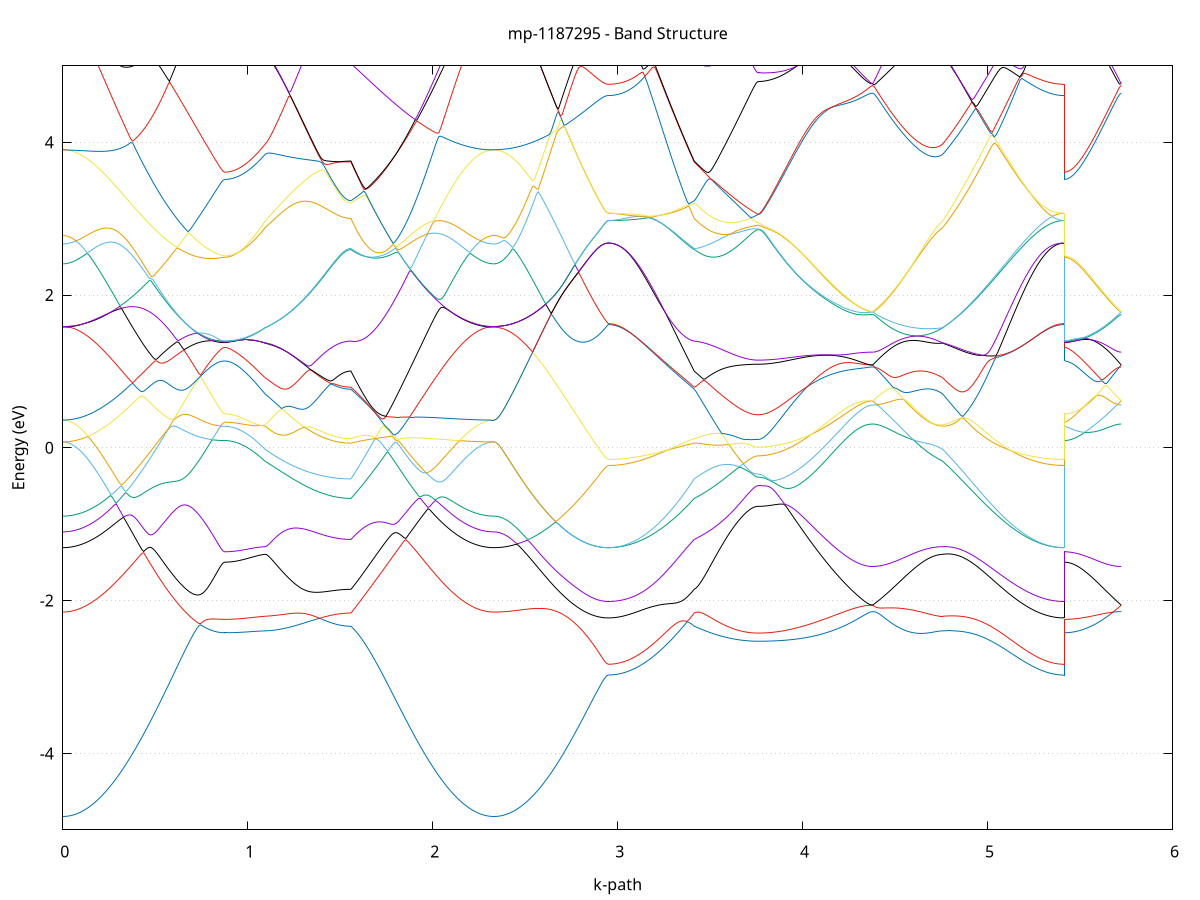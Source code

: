 set title 'mp-1187295 - Band Structure'
set xlabel 'k-path'
set ylabel 'Energy (eV)'
set grid y
set yrange [-5:5]
set terminal png size 800,600
set output 'mp-1187295_bands_gnuplot.png'
plot '-' using 1:2 with lines notitle, '-' using 1:2 with lines notitle, '-' using 1:2 with lines notitle, '-' using 1:2 with lines notitle, '-' using 1:2 with lines notitle, '-' using 1:2 with lines notitle, '-' using 1:2 with lines notitle, '-' using 1:2 with lines notitle, '-' using 1:2 with lines notitle, '-' using 1:2 with lines notitle, '-' using 1:2 with lines notitle, '-' using 1:2 with lines notitle, '-' using 1:2 with lines notitle, '-' using 1:2 with lines notitle, '-' using 1:2 with lines notitle, '-' using 1:2 with lines notitle, '-' using 1:2 with lines notitle, '-' using 1:2 with lines notitle, '-' using 1:2 with lines notitle, '-' using 1:2 with lines notitle, '-' using 1:2 with lines notitle, '-' using 1:2 with lines notitle, '-' using 1:2 with lines notitle, '-' using 1:2 with lines notitle, '-' using 1:2 with lines notitle, '-' using 1:2 with lines notitle, '-' using 1:2 with lines notitle, '-' using 1:2 with lines notitle, '-' using 1:2 with lines notitle, '-' using 1:2 with lines notitle, '-' using 1:2 with lines notitle, '-' using 1:2 with lines notitle, '-' using 1:2 with lines notitle, '-' using 1:2 with lines notitle, '-' using 1:2 with lines notitle, '-' using 1:2 with lines notitle, '-' using 1:2 with lines notitle, '-' using 1:2 with lines notitle, '-' using 1:2 with lines notitle, '-' using 1:2 with lines notitle, '-' using 1:2 with lines notitle, '-' using 1:2 with lines notitle, '-' using 1:2 with lines notitle, '-' using 1:2 with lines notitle, '-' using 1:2 with lines notitle, '-' using 1:2 with lines notitle, '-' using 1:2 with lines notitle, '-' using 1:2 with lines notitle
0.000000 -37.580422
0.009945 -37.580422
0.019889 -37.580422
0.029834 -37.580422
0.039778 -37.580422
0.049723 -37.580422
0.059668 -37.580422
0.069612 -37.580422
0.079557 -37.580422
0.089501 -37.580422
0.099446 -37.580422
0.109391 -37.580422
0.119335 -37.580422
0.129280 -37.580422
0.139224 -37.580422
0.149169 -37.580422
0.159114 -37.580422
0.169058 -37.580422
0.179003 -37.580422
0.188947 -37.580422
0.198892 -37.580422
0.208837 -37.580422
0.218781 -37.580422
0.228726 -37.580422
0.238670 -37.580422
0.248615 -37.580422
0.258560 -37.580422
0.268504 -37.580422
0.278449 -37.580422
0.288393 -37.580422
0.298338 -37.580422
0.308283 -37.580322
0.318227 -37.580322
0.328172 -37.580322
0.338116 -37.580322
0.348061 -37.580322
0.358006 -37.580322
0.367950 -37.580322
0.377895 -37.580322
0.387839 -37.580322
0.397784 -37.580322
0.407729 -37.580322
0.417673 -37.580222
0.427618 -37.580222
0.437562 -37.580222
0.447507 -37.580222
0.457452 -37.580222
0.467396 -37.580222
0.477341 -37.580222
0.487285 -37.580222
0.497230 -37.580222
0.507175 -37.580122
0.517119 -37.580122
0.527064 -37.580122
0.537008 -37.580122
0.546953 -37.580122
0.556898 -37.580122
0.566842 -37.580122
0.576787 -37.580022
0.586731 -37.580022
0.596676 -37.580022
0.606621 -37.580022
0.616565 -37.580022
0.626510 -37.580022
0.636454 -37.580022
0.646399 -37.580022
0.656344 -37.579922
0.666288 -37.579922
0.676233 -37.579922
0.686177 -37.579922
0.696122 -37.579922
0.706067 -37.579922
0.716011 -37.579922
0.725956 -37.579922
0.735900 -37.579922
0.745845 -37.579822
0.755790 -37.579822
0.765734 -37.579822
0.775679 -37.579822
0.785623 -37.579822
0.795568 -37.579822
0.805513 -37.579822
0.815457 -37.579822
0.825402 -37.579822
0.835346 -37.579822
0.845291 -37.579822
0.855236 -37.579822
0.865180 -37.579822
0.875125 -37.579822
0.875125 -37.579822
0.885056 -37.579822
0.894987 -37.579822
0.904918 -37.579822
0.914848 -37.579822
0.924779 -37.579822
0.934710 -37.579822
0.944641 -37.579822
0.954572 -37.579822
0.964503 -37.579822
0.974434 -37.579822
0.984365 -37.579922
0.994296 -37.579922
1.004227 -37.579922
1.014157 -37.579922
1.024088 -37.579922
1.034019 -37.579922
1.043950 -37.579922
1.053881 -37.579922
1.063812 -37.580022
1.073743 -37.580022
1.083674 -37.580022
1.093605 -37.580022
1.093605 -37.580022
1.103484 -37.580022
1.113363 -37.580022
1.123242 -37.580122
1.133121 -37.580122
1.143000 -37.580122
1.152879 -37.580122
1.162758 -37.580122
1.172638 -37.580122
1.182517 -37.580122
1.192396 -37.580222
1.202275 -37.580222
1.212154 -37.580222
1.222033 -37.580222
1.231912 -37.580222
1.241791 -37.580222
1.251670 -37.580322
1.261550 -37.580322
1.271429 -37.580322
1.281308 -37.580322
1.291187 -37.580322
1.301066 -37.580322
1.310945 -37.580422
1.320824 -37.580422
1.330703 -37.580422
1.340582 -37.580422
1.350462 -37.580422
1.360341 -37.580422
1.370220 -37.580422
1.380099 -37.580522
1.389978 -37.580522
1.399857 -37.580522
1.409736 -37.580522
1.419615 -37.580522
1.429494 -37.580522
1.439374 -37.580522
1.449253 -37.580522
1.459132 -37.580522
1.469011 -37.580522
1.478890 -37.580522
1.488769 -37.580622
1.498648 -37.580622
1.508527 -37.580622
1.518406 -37.580622
1.528286 -37.580622
1.538165 -37.580622
1.548044 -37.580622
1.557923 -37.580622
1.557923 -37.580622
1.567837 -37.580622
1.577751 -37.580622
1.587665 -37.580522
1.597579 -37.580522
1.607493 -37.580522
1.617407 -37.580522
1.627321 -37.580522
1.637235 -37.580522
1.647149 -37.580522
1.657063 -37.580522
1.666977 -37.580522
1.676891 -37.580522
1.686805 -37.580522
1.696719 -37.580522
1.706633 -37.580522
1.716548 -37.580422
1.726462 -37.580422
1.736376 -37.580422
1.746290 -37.580422
1.756204 -37.580422
1.766118 -37.580422
1.776032 -37.580422
1.785946 -37.580422
1.795860 -37.580422
1.805774 -37.580422
1.815688 -37.580422
1.825602 -37.580422
1.835516 -37.580422
1.845430 -37.580422
1.855344 -37.580422
1.865258 -37.580422
1.875172 -37.580422
1.885086 -37.580422
1.895000 -37.580422
1.904914 -37.580422
1.914828 -37.580422
1.924742 -37.580422
1.934656 -37.580422
1.944570 -37.580422
1.954485 -37.580422
1.964399 -37.580422
1.974313 -37.580422
1.984227 -37.580422
1.994141 -37.580422
2.004055 -37.580422
2.013969 -37.580422
2.023883 -37.580422
2.033797 -37.580422
2.043711 -37.580422
2.053625 -37.580422
2.063539 -37.580422
2.073453 -37.580422
2.083367 -37.580422
2.093281 -37.580422
2.103195 -37.580422
2.113109 -37.580422
2.123023 -37.580422
2.132937 -37.580422
2.142851 -37.580422
2.152765 -37.580422
2.162679 -37.580422
2.172593 -37.580422
2.182507 -37.580422
2.192422 -37.580422
2.202336 -37.580422
2.212250 -37.580422
2.222164 -37.580422
2.232078 -37.580422
2.241992 -37.580422
2.251906 -37.580422
2.261820 -37.580422
2.271734 -37.580422
2.281648 -37.580422
2.291562 -37.580422
2.301476 -37.580422
2.311390 -37.580422
2.321304 -37.580422
2.331218 -37.580422
2.331218 -37.580422
2.341192 -37.580422
2.351166 -37.580422
2.361140 -37.580422
2.371114 -37.580422
2.381087 -37.580422
2.391061 -37.580522
2.401035 -37.580522
2.411009 -37.580522
2.420983 -37.580522
2.430957 -37.580522
2.440931 -37.580522
2.450905 -37.580522
2.460878 -37.580522
2.470852 -37.580522
2.480826 -37.580522
2.490800 -37.580522
2.500774 -37.580522
2.510748 -37.580522
2.520722 -37.580522
2.530696 -37.580522
2.540670 -37.580622
2.550643 -37.580622
2.560617 -37.580622
2.570591 -37.580622
2.580565 -37.580622
2.590539 -37.580622
2.600513 -37.580622
2.610487 -37.580622
2.620461 -37.580622
2.630434 -37.580722
2.640408 -37.580722
2.650382 -37.580722
2.660356 -37.580722
2.670330 -37.580722
2.680304 -37.580722
2.690278 -37.580722
2.700252 -37.580722
2.710225 -37.580722
2.720199 -37.580822
2.730173 -37.580822
2.740147 -37.580822
2.750121 -37.580822
2.760095 -37.580822
2.770069 -37.580822
2.780043 -37.580822
2.790016 -37.580822
2.799990 -37.580822
2.809964 -37.580822
2.819938 -37.580822
2.829912 -37.580922
2.839886 -37.580922
2.849860 -37.580922
2.859834 -37.580922
2.869807 -37.580922
2.879781 -37.580922
2.889755 -37.580922
2.899729 -37.580922
2.909703 -37.580922
2.919677 -37.580922
2.929651 -37.580922
2.939625 -37.580922
2.949598 -37.580922
2.949598 -37.580922
2.959478 -37.580922
2.969357 -37.580922
2.979236 -37.580922
2.989115 -37.580922
2.998994 -37.580922
3.008873 -37.580922
3.018752 -37.580922
3.028631 -37.580922
3.038510 -37.580922
3.048390 -37.580922
3.058269 -37.580922
3.068148 -37.580922
3.078027 -37.580922
3.087906 -37.580922
3.097785 -37.580922
3.107664 -37.580822
3.117543 -37.580822
3.127422 -37.580822
3.137301 -37.580822
3.147181 -37.580822
3.157060 -37.580822
3.166939 -37.580822
3.176818 -37.580822
3.186697 -37.580822
3.196576 -37.580822
3.206455 -37.580822
3.216334 -37.580822
3.226214 -37.580822
3.236093 -37.580722
3.245972 -37.580722
3.255851 -37.580722
3.265730 -37.580722
3.275609 -37.580722
3.285488 -37.580722
3.295367 -37.580722
3.305246 -37.580722
3.315125 -37.580722
3.325005 -37.580722
3.334884 -37.580622
3.344763 -37.580622
3.354642 -37.580622
3.364521 -37.580622
3.374400 -37.580622
3.384279 -37.580622
3.394158 -37.580622
3.404037 -37.580622
3.413917 -37.580622
3.413917 -37.580622
3.423792 -37.580622
3.433667 -37.580622
3.443543 -37.580622
3.453418 -37.580622
3.463293 -37.580522
3.473169 -37.580522
3.483044 -37.580522
3.492919 -37.580522
3.502795 -37.580522
3.512670 -37.580522
3.522546 -37.580522
3.532421 -37.580522
3.542296 -37.580522
3.552172 -37.580522
3.562047 -37.580522
3.571922 -37.580522
3.581798 -37.580522
3.591673 -37.580522
3.601548 -37.580522
3.611424 -37.580522
3.621299 -37.580522
3.631174 -37.580522
3.641050 -37.580522
3.650925 -37.580522
3.660801 -37.580522
3.670676 -37.580522
3.680551 -37.580522
3.690427 -37.580522
3.700302 -37.580522
3.710177 -37.580522
3.720053 -37.580522
3.729928 -37.580522
3.739803 -37.580522
3.749679 -37.580522
3.759554 -37.580522
3.759554 -37.580522
3.769535 -37.580522
3.779516 -37.580422
3.789496 -37.580422
3.799477 -37.580422
3.809458 -37.580422
3.819439 -37.580422
3.829419 -37.580422
3.839400 -37.580422
3.849381 -37.580422
3.859362 -37.580422
3.869342 -37.580422
3.879323 -37.580422
3.889304 -37.580422
3.899285 -37.580422
3.909265 -37.580422
3.919246 -37.580422
3.929227 -37.580322
3.939208 -37.580322
3.949188 -37.580322
3.959169 -37.580322
3.969150 -37.580322
3.979131 -37.580322
3.989111 -37.580322
3.999092 -37.580222
4.009073 -37.580222
4.019054 -37.580222
4.029034 -37.580222
4.039015 -37.580222
4.048996 -37.580222
4.058977 -37.580122
4.068957 -37.580122
4.078938 -37.580122
4.088919 -37.580122
4.098900 -37.580122
4.108880 -37.580122
4.118861 -37.580022
4.128842 -37.580022
4.138823 -37.580022
4.148803 -37.580022
4.158784 -37.580022
4.168765 -37.580022
4.178746 -37.580022
4.188726 -37.579922
4.198707 -37.579922
4.208688 -37.579922
4.218669 -37.579922
4.228649 -37.579922
4.238630 -37.579922
4.248611 -37.579922
4.258592 -37.579922
4.268572 -37.579822
4.278553 -37.579822
4.288534 -37.579822
4.298515 -37.579822
4.308496 -37.579822
4.318476 -37.579822
4.328457 -37.579822
4.338438 -37.579822
4.348419 -37.579822
4.358399 -37.579822
4.368380 -37.579822
4.378361 -37.579822
4.378361 -37.579822
4.388324 -37.579822
4.398287 -37.579822
4.408250 -37.579822
4.418213 -37.579822
4.428176 -37.579822
4.438138 -37.579822
4.448101 -37.579822
4.458064 -37.579822
4.468027 -37.579822
4.477990 -37.579822
4.487953 -37.579822
4.497916 -37.579822
4.507879 -37.579822
4.517842 -37.579822
4.527805 -37.579822
4.537768 -37.579822
4.547731 -37.579822
4.557694 -37.579822
4.567657 -37.579922
4.577620 -37.579922
4.587583 -37.579922
4.597546 -37.579922
4.607509 -37.579922
4.617472 -37.579922
4.627435 -37.579922
4.637397 -37.579922
4.647360 -37.579922
4.657323 -37.579922
4.667286 -37.579922
4.677249 -37.579922
4.687212 -37.579922
4.697175 -37.580022
4.707138 -37.580022
4.717101 -37.580022
4.727064 -37.580022
4.737027 -37.580022
4.746990 -37.580022
4.756953 -37.580022
4.756953 -37.580022
4.766902 -37.580022
4.776851 -37.580022
4.786800 -37.580122
4.796750 -37.580122
4.806699 -37.580122
4.816648 -37.580122
4.826597 -37.580122
4.836546 -37.580222
4.846495 -37.580222
4.856445 -37.580222
4.866394 -37.580222
4.876343 -37.580322
4.886292 -37.580322
4.896241 -37.580322
4.906190 -37.580322
4.916140 -37.580322
4.926089 -37.580422
4.936038 -37.580422
4.945987 -37.580422
4.955936 -37.580422
4.965885 -37.580422
4.975835 -37.580522
4.985784 -37.580522
4.995733 -37.580522
5.005682 -37.580522
5.015631 -37.580522
5.025580 -37.580622
5.035530 -37.580622
5.045479 -37.580622
5.055428 -37.580622
5.065377 -37.580622
5.075326 -37.580622
5.085275 -37.580722
5.095225 -37.580722
5.105174 -37.580722
5.115123 -37.580722
5.125072 -37.580722
5.135021 -37.580722
5.144970 -37.580722
5.154920 -37.580722
5.164869 -37.580822
5.174818 -37.580822
5.184767 -37.580822
5.194716 -37.580822
5.204665 -37.580822
5.214615 -37.580822
5.224564 -37.580822
5.234513 -37.580822
5.244462 -37.580822
5.254411 -37.580822
5.264360 -37.580822
5.274310 -37.580922
5.284259 -37.580922
5.294208 -37.580922
5.304157 -37.580922
5.314106 -37.580922
5.324055 -37.580922
5.334005 -37.580922
5.343954 -37.580922
5.353903 -37.580922
5.363852 -37.580922
5.373801 -37.580922
5.383750 -37.580922
5.393700 -37.580922
5.403649 -37.580922
5.413598 -37.580922
5.413598 -37.579822
5.423572 -37.579822
5.433546 -37.579822
5.443520 -37.579822
5.453493 -37.579822
5.463467 -37.579822
5.473441 -37.579822
5.483415 -37.579822
5.493389 -37.579822
5.503363 -37.579822
5.513337 -37.579822
5.523311 -37.579822
5.533284 -37.579822
5.543258 -37.579822
5.553232 -37.579822
5.563206 -37.579822
5.573180 -37.579822
5.583154 -37.579822
5.593128 -37.579822
5.603102 -37.579822
5.613075 -37.579822
5.623049 -37.579822
5.633023 -37.579822
5.642997 -37.579822
5.652971 -37.579822
5.662945 -37.579822
5.672919 -37.579822
5.682893 -37.579822
5.692866 -37.579822
5.702840 -37.579822
5.712814 -37.579822
5.722788 -37.579822
e
0.000000 -22.907922
0.009945 -22.907922
0.019889 -22.907922
0.029834 -22.907922
0.039778 -22.908022
0.049723 -22.908022
0.059668 -22.908122
0.069612 -22.908122
0.079557 -22.908222
0.089501 -22.908322
0.099446 -22.908422
0.109391 -22.908522
0.119335 -22.908722
0.129280 -22.908922
0.139224 -22.909222
0.149169 -22.909522
0.159114 -22.909822
0.169058 -22.910222
0.179003 -22.910622
0.188947 -22.911122
0.198892 -22.911722
0.208837 -22.912322
0.218781 -22.913022
0.228726 -22.913722
0.238670 -22.914522
0.248615 -22.915422
0.258560 -22.916322
0.268504 -22.917322
0.278449 -22.918422
0.288393 -22.919522
0.298338 -22.920722
0.308283 -22.921922
0.318227 -22.923222
0.328172 -22.924522
0.338116 -22.925922
0.348061 -22.927422
0.358006 -22.928822
0.367950 -22.930322
0.377895 -22.931922
0.387839 -22.933522
0.397784 -22.935122
0.407729 -22.936722
0.417673 -22.938322
0.427618 -22.940022
0.437562 -22.941722
0.447507 -22.943422
0.457452 -22.945122
0.467396 -22.946822
0.477341 -22.948522
0.487285 -22.950222
0.497230 -22.951822
0.507175 -22.953522
0.517119 -22.955222
0.527064 -22.956922
0.537008 -22.958522
0.546953 -22.960122
0.556898 -22.961722
0.566842 -22.963322
0.576787 -22.964922
0.586731 -22.966422
0.596676 -22.967922
0.606621 -22.969322
0.616565 -22.970822
0.626510 -22.972122
0.636454 -22.973522
0.646399 -22.974822
0.656344 -22.976122
0.666288 -22.977322
0.676233 -22.978522
0.686177 -22.979622
0.696122 -22.980722
0.706067 -22.981722
0.716011 -22.982722
0.725956 -22.983622
0.735900 -22.984522
0.745845 -22.985322
0.755790 -22.986022
0.765734 -22.986722
0.775679 -22.987422
0.785623 -22.987922
0.795568 -22.988522
0.805513 -22.988922
0.815457 -22.989322
0.825402 -22.989722
0.835346 -22.990022
0.845291 -22.990222
0.855236 -22.990322
0.865180 -22.990422
0.875125 -22.990522
0.875125 -22.990522
0.885056 -22.990322
0.894987 -22.990022
0.904918 -22.989522
0.914848 -22.988722
0.924779 -22.987722
0.934710 -22.986522
0.944641 -22.985022
0.954572 -22.983422
0.964503 -22.981522
0.974434 -22.979422
0.984365 -22.977122
0.994296 -22.974622
1.004227 -22.971922
1.014157 -22.969022
1.024088 -22.965922
1.034019 -22.962622
1.043950 -22.959122
1.053881 -22.955422
1.063812 -22.951522
1.073743 -22.947522
1.083674 -22.943322
1.093605 -22.938922
1.093605 -22.938922
1.103484 -22.935722
1.113363 -22.932422
1.123242 -22.929022
1.133121 -22.925522
1.143000 -22.922022
1.152879 -22.918322
1.162758 -22.914522
1.172638 -22.910722
1.182517 -22.906822
1.192396 -22.902822
1.202275 -22.898722
1.212154 -22.895522
1.222033 -22.894722
1.231912 -22.893822
1.241791 -22.892822
1.251670 -22.891722
1.261550 -22.890522
1.271429 -22.889222
1.281308 -22.887922
1.291187 -22.886422
1.301066 -22.884922
1.310945 -22.883322
1.320824 -22.881622
1.330703 -22.879822
1.340582 -22.878022
1.350462 -22.876022
1.360341 -22.874022
1.370220 -22.872022
1.380099 -22.869922
1.389978 -22.867722
1.399857 -22.865422
1.409736 -22.863122
1.419615 -22.860722
1.429494 -22.858322
1.439374 -22.855822
1.449253 -22.853322
1.459132 -22.850722
1.469011 -22.848122
1.478890 -22.845422
1.488769 -22.842722
1.498648 -22.840022
1.508527 -22.837322
1.518406 -22.834622
1.528286 -22.831822
1.538165 -22.829122
1.548044 -22.826522
1.557923 -22.824722
1.557923 -22.824722
1.567837 -22.823022
1.577751 -22.821422
1.587665 -22.819922
1.597579 -22.818622
1.607493 -22.817322
1.617407 -22.816122
1.627321 -22.815022
1.637235 -22.814022
1.647149 -22.813022
1.657063 -22.816322
1.666977 -22.819822
1.676891 -22.823222
1.686805 -22.826622
1.696719 -22.829922
1.706633 -22.833122
1.716548 -22.836322
1.726462 -22.839422
1.736376 -22.842522
1.746290 -22.845422
1.756204 -22.848422
1.766118 -22.851222
1.776032 -22.854022
1.785946 -22.856722
1.795860 -22.859322
1.805774 -22.861922
1.815688 -22.864422
1.825602 -22.866822
1.835516 -22.869222
1.845430 -22.871522
1.855344 -22.873722
1.865258 -22.875822
1.875172 -22.877922
1.885086 -22.879922
1.895000 -22.881822
1.904914 -22.883622
1.914828 -22.885422
1.924742 -22.887122
1.934656 -22.888722
1.944570 -22.890222
1.954485 -22.891722
1.964399 -22.893122
1.974313 -22.894422
1.984227 -22.895622
1.994141 -22.896822
2.004055 -22.897922
2.013969 -22.899022
2.023883 -22.899922
2.033797 -22.900822
2.043711 -22.901722
2.053625 -22.902522
2.063539 -22.903222
2.073453 -22.903822
2.083367 -22.904422
2.093281 -22.905022
2.103195 -22.905522
2.113109 -22.905922
2.123023 -22.906322
2.132937 -22.906622
2.142851 -22.906922
2.152765 -22.907222
2.162679 -22.907422
2.172593 -22.907622
2.182507 -22.907722
2.192422 -22.907822
2.202336 -22.907922
2.212250 -22.908022
2.222164 -22.908022
2.232078 -22.908022
2.241992 -22.908022
2.251906 -22.908022
2.261820 -22.908022
2.271734 -22.908022
2.281648 -22.908022
2.291562 -22.908022
2.301476 -22.907922
2.311390 -22.907922
2.321304 -22.907922
2.331218 -22.907922
2.331218 -22.907922
2.341192 -22.907822
2.351166 -22.907622
2.361140 -22.907322
2.371114 -22.906822
2.381087 -22.906122
2.391061 -22.905322
2.401035 -22.904422
2.411009 -22.903322
2.420983 -22.902122
2.430957 -22.900822
2.440931 -22.899322
2.450905 -22.897622
2.460878 -22.895922
2.470852 -22.894022
2.480826 -22.891922
2.490800 -22.889822
2.500774 -22.887522
2.510748 -22.885022
2.520722 -22.882522
2.530696 -22.879822
2.540670 -22.877022
2.550643 -22.874022
2.560617 -22.871022
2.570591 -22.867822
2.580565 -22.865722
2.590539 -22.867922
2.600513 -22.870122
2.610487 -22.872222
2.620461 -22.874322
2.630434 -22.876422
2.640408 -22.878522
2.650382 -22.880522
2.660356 -22.882522
2.670330 -22.884422
2.680304 -22.886322
2.690278 -22.888222
2.700252 -22.890022
2.710225 -22.891722
2.720199 -22.893422
2.730173 -22.895022
2.740147 -22.896622
2.750121 -22.898122
2.760095 -22.899622
2.770069 -22.901022
2.780043 -22.902322
2.790016 -22.903522
2.799990 -22.904722
2.809964 -22.905822
2.819938 -22.906922
2.829912 -22.907922
2.839886 -22.908822
2.849860 -22.909622
2.859834 -22.910322
2.869807 -22.911022
2.879781 -22.911622
2.889755 -22.912122
2.899729 -22.912522
2.909703 -22.912922
2.919677 -22.913222
2.929651 -22.913422
2.939625 -22.913522
2.949598 -22.913522
2.949598 -22.913522
2.959478 -22.913522
2.969357 -22.913322
2.979236 -22.913122
2.989115 -22.912822
2.998994 -22.912322
3.008873 -22.911822
3.018752 -22.911222
3.028631 -22.910522
3.038510 -22.909722
3.048390 -22.908822
3.058269 -22.907822
3.068148 -22.906722
3.078027 -22.905522
3.087906 -22.904222
3.097785 -22.902922
3.107664 -22.901422
3.117543 -22.899922
3.127422 -22.898322
3.137301 -22.896622
3.147181 -22.894822
3.157060 -22.893022
3.166939 -22.891022
3.176818 -22.889022
3.186697 -22.886922
3.196576 -22.884722
3.206455 -22.882522
3.216334 -22.880122
3.226214 -22.877822
3.236093 -22.875322
3.245972 -22.872822
3.255851 -22.870222
3.265730 -22.867522
3.275609 -22.864822
3.285488 -22.862122
3.295367 -22.859322
3.305246 -22.856422
3.315125 -22.853522
3.325005 -22.850522
3.334884 -22.847522
3.344763 -22.844522
3.354642 -22.841422
3.364521 -22.838222
3.374400 -22.835122
3.384279 -22.831922
3.394158 -22.828722
3.404037 -22.826522
3.413917 -22.824722
3.413917 -22.824722
3.423792 -22.823922
3.433667 -22.823222
3.443543 -22.822722
3.453418 -22.822222
3.463293 -22.822022
3.473169 -22.821922
3.483044 -22.822222
3.492919 -22.822722
3.502795 -22.823522
3.512670 -22.824622
3.522546 -22.825922
3.532421 -22.827522
3.542296 -22.829122
3.552172 -22.830922
3.562047 -22.832722
3.571922 -22.834522
3.581798 -22.836322
3.591673 -22.838022
3.601548 -22.839722
3.611424 -22.841422
3.621299 -22.843022
3.631174 -22.844422
3.641050 -22.845822
3.650925 -22.847122
3.660801 -22.848322
3.670676 -22.849422
3.680551 -22.850422
3.690427 -22.851322
3.700302 -22.852022
3.710177 -22.852722
3.720053 -22.853222
3.729928 -22.853622
3.739803 -22.853922
3.749679 -22.854122
3.759554 -22.854122
3.759554 -22.854122
3.769535 -22.854222
3.779516 -22.854422
3.789496 -22.854822
3.799477 -22.855322
3.809458 -22.856022
3.819439 -22.856922
3.829419 -22.857922
3.839400 -22.859122
3.849381 -22.860522
3.859362 -22.862122
3.869342 -22.863822
3.879323 -22.865822
3.889304 -22.867922
3.899285 -22.870122
3.909265 -22.872622
3.919246 -22.875222
3.929227 -22.878022
3.939208 -22.880822
3.949188 -22.883822
3.959169 -22.886922
3.969150 -22.890122
3.979131 -22.893422
3.989111 -22.896722
3.999092 -22.900022
4.009073 -22.903422
4.019054 -22.906822
4.029034 -22.910222
4.039015 -22.913622
4.048996 -22.916922
4.058977 -22.920322
4.068957 -22.923622
4.078938 -22.926822
4.088919 -22.930022
4.098900 -22.933122
4.108880 -22.936222
4.118861 -22.939222
4.128842 -22.942122
4.138823 -22.945022
4.148803 -22.947722
4.158784 -22.950422
4.168765 -22.953022
4.178746 -22.955422
4.188726 -22.957822
4.198707 -22.960122
4.208688 -22.962222
4.218669 -22.964322
4.228649 -22.966222
4.238630 -22.968022
4.248611 -22.969722
4.258592 -22.971322
4.268572 -22.972822
4.278553 -22.974122
4.288534 -22.975322
4.298515 -22.976422
4.308496 -22.977422
4.318476 -22.978222
4.328457 -22.978922
4.338438 -22.979522
4.348419 -22.980022
4.358399 -22.980322
4.368380 -22.980522
4.378361 -22.980622
4.378361 -22.980622
4.388324 -22.980622
4.398287 -22.980522
4.408250 -22.980522
4.418213 -22.980522
4.428176 -22.980422
4.438138 -22.980322
4.448101 -22.980222
4.458064 -22.980022
4.468027 -22.979822
4.477990 -22.979522
4.487953 -22.979222
4.497916 -22.978822
4.507879 -22.978422
4.517842 -22.977922
4.527805 -22.977322
4.537768 -22.976622
4.547731 -22.975822
4.557694 -22.975022
4.567657 -22.974122
4.577620 -22.973122
4.587583 -22.972022
4.597546 -22.970822
4.607509 -22.969522
4.617472 -22.968122
4.627435 -22.966622
4.637397 -22.965022
4.647360 -22.963322
4.657323 -22.961522
4.667286 -22.959622
4.677249 -22.957622
4.687212 -22.955522
4.697175 -22.953422
4.707138 -22.951122
4.717101 -22.948822
4.727064 -22.946422
4.737027 -22.944022
4.746990 -22.941522
4.756953 -22.938922
4.756953 -22.938922
4.766902 -22.934422
4.776851 -22.929722
4.786800 -22.924822
4.796750 -22.919822
4.806699 -22.914622
4.816648 -22.909422
4.826597 -22.904022
4.836546 -22.901422
4.846495 -22.901822
4.856445 -22.902122
4.866394 -22.902422
4.876343 -22.902722
4.886292 -22.903022
4.896241 -22.903322
4.906190 -22.903622
4.916140 -22.903822
4.926089 -22.904122
4.936038 -22.904422
4.945987 -22.904622
4.955936 -22.904922
4.965885 -22.905122
4.975835 -22.905422
4.985784 -22.905622
4.995733 -22.905922
5.005682 -22.906122
5.015631 -22.906422
5.025580 -22.906622
5.035530 -22.906922
5.045479 -22.907122
5.055428 -22.907422
5.065377 -22.907622
5.075326 -22.907922
5.085275 -22.908122
5.095225 -22.908322
5.105174 -22.908622
5.115123 -22.908822
5.125072 -22.909122
5.135021 -22.909322
5.144970 -22.909522
5.154920 -22.909822
5.164869 -22.910022
5.174818 -22.910322
5.184767 -22.910522
5.194716 -22.910722
5.204665 -22.910922
5.214615 -22.911122
5.224564 -22.911322
5.234513 -22.911522
5.244462 -22.911722
5.254411 -22.911922
5.264360 -22.912122
5.274310 -22.912322
5.284259 -22.912422
5.294208 -22.912622
5.304157 -22.912722
5.314106 -22.912922
5.324055 -22.913022
5.334005 -22.913122
5.343954 -22.913222
5.353903 -22.913322
5.363852 -22.913422
5.373801 -22.913422
5.383750 -22.913522
5.393700 -22.913522
5.403649 -22.913522
5.413598 -22.913522
5.413598 -22.990522
5.423572 -22.990422
5.433546 -22.990422
5.443520 -22.990322
5.453493 -22.990122
5.463467 -22.989922
5.473441 -22.989722
5.483415 -22.989422
5.493389 -22.989122
5.503363 -22.988722
5.513337 -22.988322
5.523311 -22.987922
5.533284 -22.987522
5.543258 -22.987022
5.553232 -22.986522
5.563206 -22.986122
5.573180 -22.985622
5.583154 -22.985122
5.593128 -22.984522
5.603102 -22.984122
5.613075 -22.983622
5.623049 -22.983122
5.633023 -22.982722
5.642997 -22.982322
5.652971 -22.981922
5.662945 -22.981522
5.672919 -22.981322
5.682893 -22.981022
5.692866 -22.980822
5.702840 -22.980722
5.712814 -22.980622
5.722788 -22.980622
e
0.000000 -22.826922
0.009945 -22.826922
0.019889 -22.826922
0.029834 -22.826822
0.039778 -22.826822
0.049723 -22.826722
0.059668 -22.826622
0.069612 -22.826522
0.079557 -22.826322
0.089501 -22.826122
0.099446 -22.825822
0.109391 -22.825622
0.119335 -22.825222
0.129280 -22.824922
0.139224 -22.824422
0.149169 -22.823922
0.159114 -22.823422
0.169058 -22.822722
0.179003 -22.822022
0.188947 -22.821322
0.198892 -22.820422
0.208837 -22.819522
0.218781 -22.818422
0.228726 -22.817322
0.238670 -22.816122
0.248615 -22.814822
0.258560 -22.813422
0.268504 -22.811922
0.278449 -22.810322
0.288393 -22.808622
0.298338 -22.806922
0.308283 -22.805022
0.318227 -22.803022
0.328172 -22.801022
0.338116 -22.798922
0.348061 -22.796722
0.358006 -22.794422
0.367950 -22.792122
0.377895 -22.792922
0.387839 -22.796122
0.397784 -22.799222
0.407729 -22.802322
0.417673 -22.805422
0.427618 -22.808422
0.437562 -22.811422
0.447507 -22.814422
0.457452 -22.817322
0.467396 -22.820222
0.477341 -22.823022
0.487285 -22.825822
0.497230 -22.828522
0.507175 -22.831222
0.517119 -22.833922
0.527064 -22.836522
0.537008 -22.839022
0.546953 -22.841522
0.556898 -22.843922
0.566842 -22.846322
0.576787 -22.848622
0.586731 -22.850822
0.596676 -22.853022
0.606621 -22.855122
0.616565 -22.857122
0.626510 -22.859122
0.636454 -22.861022
0.646399 -22.862922
0.656344 -22.864722
0.666288 -22.866422
0.676233 -22.868022
0.686177 -22.869622
0.696122 -22.871122
0.706067 -22.872522
0.716011 -22.873822
0.725956 -22.875122
0.735900 -22.876222
0.745845 -22.877422
0.755790 -22.878422
0.765734 -22.879322
0.775679 -22.880222
0.785623 -22.881022
0.795568 -22.881722
0.805513 -22.882322
0.815457 -22.882822
0.825402 -22.883322
0.835346 -22.883722
0.845291 -22.884022
0.855236 -22.884222
0.865180 -22.884322
0.875125 -22.884322
0.875125 -22.884322
0.885056 -22.884522
0.894987 -22.884822
0.904918 -22.885422
0.914848 -22.886022
0.924779 -22.886822
0.934710 -22.887622
0.944641 -22.888422
0.954572 -22.889222
0.964503 -22.890022
0.974434 -22.890722
0.984365 -22.891522
0.994296 -22.892222
1.004227 -22.892922
1.014157 -22.893622
1.024088 -22.894322
1.034019 -22.894922
1.043950 -22.895522
1.053881 -22.896122
1.063812 -22.896722
1.073743 -22.897222
1.083674 -22.897722
1.093605 -22.898222
1.093605 -22.898222
1.103484 -22.898522
1.113363 -22.898722
1.123242 -22.898822
1.133121 -22.898822
1.143000 -22.898722
1.152879 -22.898522
1.162758 -22.898322
1.172638 -22.897922
1.182517 -22.897522
1.192396 -22.896922
1.202275 -22.896322
1.212154 -22.894622
1.222033 -22.890422
1.231912 -22.886222
1.241791 -22.881922
1.251670 -22.877622
1.261550 -22.873222
1.271429 -22.868822
1.281308 -22.864422
1.291187 -22.860022
1.301066 -22.855622
1.310945 -22.851222
1.320824 -22.846822
1.330703 -22.842422
1.340582 -22.838122
1.350462 -22.833822
1.360341 -22.829622
1.370220 -22.825422
1.380099 -22.821322
1.389978 -22.817422
1.399857 -22.813522
1.409736 -22.809822
1.419615 -22.806222
1.429494 -22.802722
1.439374 -22.799522
1.449253 -22.796422
1.459132 -22.798422
1.469011 -22.800422
1.478890 -22.802722
1.488769 -22.805022
1.498648 -22.807422
1.508527 -22.810022
1.518406 -22.812522
1.528286 -22.815222
1.538165 -22.817822
1.548044 -22.820422
1.557923 -22.822222
1.557923 -22.822222
1.567837 -22.818922
1.577751 -22.815622
1.587665 -22.812322
1.597579 -22.809022
1.607493 -22.805722
1.617407 -22.802322
1.627321 -22.805622
1.637235 -22.809222
1.647149 -22.812822
1.657063 -22.812022
1.666977 -22.811122
1.676891 -22.810322
1.686805 -22.809422
1.696719 -22.808622
1.706633 -22.807722
1.716548 -22.806822
1.726462 -22.806022
1.736376 -22.805122
1.746290 -22.804122
1.756204 -22.803222
1.766118 -22.802222
1.776032 -22.801222
1.785946 -22.800122
1.795860 -22.799022
1.805774 -22.797822
1.815688 -22.796622
1.825602 -22.795422
1.835516 -22.794022
1.845430 -22.792722
1.855344 -22.791222
1.865258 -22.789722
1.875172 -22.788222
1.885086 -22.786622
1.895000 -22.784922
1.904914 -22.783222
1.914828 -22.781422
1.924742 -22.779622
1.934656 -22.777722
1.944570 -22.775722
1.954485 -22.773722
1.964399 -22.771622
1.974313 -22.769522
1.984227 -22.769722
1.994141 -22.772722
2.004055 -22.775722
2.013969 -22.778622
2.023883 -22.781422
2.033797 -22.784222
2.043711 -22.786922
2.053625 -22.789522
2.063539 -22.792022
2.073453 -22.794522
2.083367 -22.796922
2.093281 -22.799122
2.103195 -22.801422
2.113109 -22.803522
2.123023 -22.805522
2.132937 -22.807522
2.142851 -22.809322
2.152765 -22.811122
2.162679 -22.812822
2.172593 -22.814422
2.182507 -22.815922
2.192422 -22.817322
2.202336 -22.818622
2.212250 -22.819822
2.222164 -22.821022
2.232078 -22.822022
2.241992 -22.822922
2.251906 -22.823822
2.261820 -22.824522
2.271734 -22.825122
2.281648 -22.825722
2.291562 -22.826122
2.301476 -22.826522
2.311390 -22.826722
2.321304 -22.826922
2.331218 -22.826922
2.331218 -22.826922
2.341192 -22.827022
2.351166 -22.827322
2.361140 -22.827722
2.371114 -22.828422
2.381087 -22.829222
2.391061 -22.830122
2.401035 -22.831222
2.411009 -22.832522
2.420983 -22.833922
2.430957 -22.835422
2.440931 -22.837022
2.450905 -22.838722
2.460878 -22.840522
2.470852 -22.842422
2.480826 -22.844322
2.490800 -22.846322
2.500774 -22.848422
2.510748 -22.850522
2.520722 -22.852622
2.530696 -22.854822
2.540670 -22.857022
2.550643 -22.859222
2.560617 -22.861322
2.570591 -22.863522
2.580565 -22.865722
2.590539 -22.867922
2.600513 -22.870122
2.610487 -22.872222
2.620461 -22.874322
2.630434 -22.876422
2.640408 -22.878522
2.650382 -22.880522
2.660356 -22.882522
2.670330 -22.884422
2.680304 -22.886322
2.690278 -22.888222
2.700252 -22.890022
2.710225 -22.891722
2.720199 -22.893422
2.730173 -22.895022
2.740147 -22.896622
2.750121 -22.898122
2.760095 -22.899622
2.770069 -22.901022
2.780043 -22.902322
2.790016 -22.903522
2.799990 -22.904722
2.809964 -22.905822
2.819938 -22.906922
2.829912 -22.907922
2.839886 -22.908822
2.849860 -22.909622
2.859834 -22.910322
2.869807 -22.911022
2.879781 -22.911622
2.889755 -22.912122
2.899729 -22.912522
2.909703 -22.912922
2.919677 -22.913222
2.929651 -22.913422
2.939625 -22.913522
2.949598 -22.913522
2.949598 -22.913522
2.959478 -22.913522
2.969357 -22.913322
2.979236 -22.913022
2.989115 -22.912622
2.998994 -22.912122
3.008873 -22.911422
3.018752 -22.910722
3.028631 -22.909822
3.038510 -22.908922
3.048390 -22.907822
3.058269 -22.906622
3.068148 -22.905322
3.078027 -22.903922
3.087906 -22.902422
3.097785 -22.900822
3.107664 -22.899122
3.117543 -22.897322
3.127422 -22.895422
3.137301 -22.893422
3.147181 -22.891322
3.157060 -22.889122
3.166939 -22.886922
3.176818 -22.884622
3.186697 -22.882222
3.196576 -22.879722
3.206455 -22.877222
3.216334 -22.874622
3.226214 -22.872022
3.236093 -22.869322
3.245972 -22.866622
3.255851 -22.863922
3.265730 -22.861222
3.275609 -22.858422
3.285488 -22.855622
3.295367 -22.852922
3.305246 -22.850222
3.315125 -22.847522
3.325005 -22.844822
3.334884 -22.842222
3.344763 -22.839722
3.354642 -22.837222
3.364521 -22.834922
3.374400 -22.832622
3.384279 -22.830522
3.394158 -22.828422
3.404037 -22.825522
3.413917 -22.822222
3.413917 -22.822222
3.423792 -22.820722
3.433667 -22.819222
3.443543 -22.817622
3.453418 -22.816022
3.463293 -22.814322
3.473169 -22.812622
3.483044 -22.810822
3.492919 -22.809022
3.502795 -22.807222
3.512670 -22.805422
3.522546 -22.803522
3.532421 -22.801622
3.542296 -22.799722
3.552172 -22.797822
3.562047 -22.795822
3.571922 -22.793922
3.581798 -22.791922
3.591673 -22.790022
3.601548 -22.788122
3.611424 -22.786622
3.621299 -22.785522
3.631174 -22.784422
3.641050 -22.783322
3.650925 -22.782322
3.660801 -22.781322
3.670676 -22.780322
3.680551 -22.779422
3.690427 -22.778622
3.700302 -22.777922
3.710177 -22.777322
3.720053 -22.776722
3.729928 -22.776322
3.739803 -22.776022
3.749679 -22.775822
3.759554 -22.775822
3.759554 -22.775822
3.769535 -22.775922
3.779516 -22.776522
3.789496 -22.777422
3.799477 -22.778522
3.809458 -22.779922
3.819439 -22.781622
3.829419 -22.783422
3.839400 -22.785322
3.849381 -22.787222
3.859362 -22.789222
3.869342 -22.791222
3.879323 -22.793622
3.889304 -22.796722
3.899285 -22.800022
3.909265 -22.803222
3.919246 -22.806422
3.929227 -22.809622
3.939208 -22.812822
3.949188 -22.816022
3.959169 -22.819222
3.969150 -22.822322
3.979131 -22.825422
3.989111 -22.828422
3.999092 -22.831422
4.009073 -22.834322
4.019054 -22.837122
4.029034 -22.839922
4.039015 -22.842622
4.048996 -22.845222
4.058977 -22.847822
4.068957 -22.850322
4.078938 -22.852722
4.088919 -22.855022
4.098900 -22.857222
4.108880 -22.859422
4.118861 -22.861422
4.128842 -22.863422
4.138823 -22.865322
4.148803 -22.867122
4.158784 -22.868922
4.168765 -22.870522
4.178746 -22.872122
4.188726 -22.873522
4.198707 -22.874922
4.208688 -22.876222
4.218669 -22.877422
4.228649 -22.878622
4.238630 -22.879622
4.248611 -22.880622
4.258592 -22.881522
4.268572 -22.882322
4.278553 -22.883022
4.288534 -22.883722
4.298515 -22.884222
4.308496 -22.884722
4.318476 -22.885222
4.328457 -22.885622
4.338438 -22.885922
4.348419 -22.886122
4.358399 -22.886322
4.368380 -22.886322
4.378361 -22.886422
4.378361 -22.886422
4.388324 -22.886322
4.398287 -22.886222
4.408250 -22.886122
4.418213 -22.885922
4.428176 -22.885722
4.438138 -22.885422
4.448101 -22.885222
4.458064 -22.884922
4.468027 -22.884722
4.477990 -22.884522
4.487953 -22.884422
4.497916 -22.884422
4.507879 -22.884422
4.517842 -22.884622
4.527805 -22.884822
4.537768 -22.885222
4.547731 -22.885622
4.557694 -22.886222
4.567657 -22.886822
4.577620 -22.887422
4.587583 -22.888222
4.597546 -22.888922
4.607509 -22.889722
4.617472 -22.890522
4.627435 -22.891222
4.637397 -22.892022
4.647360 -22.892722
4.657323 -22.893422
4.667286 -22.894022
4.677249 -22.894722
4.687212 -22.895222
4.697175 -22.895822
4.707138 -22.896322
4.717101 -22.896822
4.727064 -22.897222
4.737027 -22.897622
4.746990 -22.897922
4.756953 -22.898222
4.756953 -22.898222
4.766902 -22.898722
4.776851 -22.899122
4.786800 -22.899522
4.796750 -22.899922
4.806699 -22.900322
4.816648 -22.900722
4.826597 -22.901122
4.836546 -22.898422
4.846495 -22.892822
4.856445 -22.887022
4.866394 -22.881222
4.876343 -22.875322
4.886292 -22.869322
4.896241 -22.863222
4.906190 -22.857022
4.916140 -22.850822
4.926089 -22.844522
4.936038 -22.838222
4.945987 -22.831822
4.955936 -22.825522
4.965885 -22.819122
4.975835 -22.812722
4.985784 -22.806322
4.995733 -22.799922
5.005682 -22.793522
5.015631 -22.787122
5.025580 -22.788022
5.035530 -22.793022
5.045479 -22.798122
5.055428 -22.803122
5.065377 -22.808122
5.075326 -22.813122
5.085275 -22.818022
5.095225 -22.822922
5.105174 -22.827822
5.115123 -22.832622
5.125072 -22.837322
5.135021 -22.841922
5.144970 -22.846522
5.154920 -22.850922
5.164869 -22.855222
5.174818 -22.859522
5.184767 -22.863622
5.194716 -22.867622
5.204665 -22.871422
5.214615 -22.875122
5.224564 -22.878722
5.234513 -22.882122
5.244462 -22.885422
5.254411 -22.888522
5.264360 -22.891522
5.274310 -22.894222
5.284259 -22.896822
5.294208 -22.899322
5.304157 -22.901522
5.314106 -22.903622
5.324055 -22.905422
5.334005 -22.907122
5.343954 -22.908622
5.353903 -22.909922
5.363852 -22.911022
5.373801 -22.911922
5.383750 -22.912622
5.393700 -22.913122
5.403649 -22.913422
5.413598 -22.913522
5.413598 -22.884322
5.423572 -22.884322
5.433546 -22.884022
5.443520 -22.883722
5.453493 -22.883222
5.463467 -22.882522
5.473441 -22.881822
5.483415 -22.880822
5.493389 -22.879822
5.503363 -22.878622
5.513337 -22.877222
5.523311 -22.876522
5.533284 -22.877122
5.543258 -22.877722
5.553232 -22.878422
5.563206 -22.879122
5.573180 -22.879722
5.583154 -22.880422
5.593128 -22.881122
5.603102 -22.881722
5.613075 -22.882422
5.623049 -22.883022
5.633023 -22.883622
5.642997 -22.884122
5.652971 -22.884622
5.662945 -22.885122
5.672919 -22.885522
5.682893 -22.885822
5.692866 -22.886022
5.702840 -22.886222
5.712814 -22.886322
5.722788 -22.886422
e
0.000000 -22.826922
0.009945 -22.826822
0.019889 -22.826522
0.029834 -22.825922
0.039778 -22.825222
0.049723 -22.824222
0.059668 -22.823022
0.069612 -22.821622
0.079557 -22.820022
0.089501 -22.818122
0.099446 -22.816122
0.109391 -22.813822
0.119335 -22.811422
0.129280 -22.808722
0.139224 -22.805922
0.149169 -22.802822
0.159114 -22.799622
0.169058 -22.796222
0.179003 -22.792622
0.188947 -22.788822
0.198892 -22.784822
0.208837 -22.780722
0.218781 -22.776422
0.228726 -22.771922
0.238670 -22.767322
0.248615 -22.762522
0.258560 -22.757622
0.268504 -22.756822
0.278449 -22.760222
0.288393 -22.763522
0.298338 -22.766822
0.308283 -22.770122
0.318227 -22.773422
0.328172 -22.776722
0.338116 -22.780022
0.348061 -22.783322
0.358006 -22.786522
0.367950 -22.789722
0.377895 -22.789622
0.387839 -22.787122
0.397784 -22.784622
0.407729 -22.781922
0.417673 -22.779222
0.427618 -22.776522
0.437562 -22.773722
0.447507 -22.770822
0.457452 -22.767922
0.467396 -22.765022
0.477341 -22.762022
0.487285 -22.759022
0.497230 -22.758622
0.507175 -22.763022
0.517119 -22.767422
0.527064 -22.771822
0.537008 -22.776322
0.546953 -22.780822
0.556898 -22.785322
0.566842 -22.789822
0.576787 -22.794222
0.586731 -22.798722
0.596676 -22.803022
0.606621 -22.807422
0.616565 -22.811622
0.626510 -22.815822
0.636454 -22.819922
0.646399 -22.823822
0.656344 -22.827722
0.666288 -22.831522
0.676233 -22.835122
0.686177 -22.838622
0.696122 -22.841922
0.706067 -22.845222
0.716011 -22.848222
0.725956 -22.851122
0.735900 -22.853922
0.745845 -22.856422
0.755790 -22.858822
0.765734 -22.861022
0.775679 -22.863122
0.785623 -22.864922
0.795568 -22.866622
0.805513 -22.868122
0.815457 -22.869422
0.825402 -22.870522
0.835346 -22.871422
0.845291 -22.872122
0.855236 -22.872622
0.865180 -22.872922
0.875125 -22.873022
0.875125 -22.873022
0.885056 -22.872822
0.894987 -22.872322
0.904918 -22.871522
0.914848 -22.870522
0.924779 -22.869322
0.934710 -22.868022
0.944641 -22.866622
0.954572 -22.865022
0.964503 -22.863422
0.974434 -22.861722
0.984365 -22.860022
0.994296 -22.858222
1.004227 -22.856322
1.014157 -22.854422
1.024088 -22.852422
1.034019 -22.850422
1.043950 -22.848322
1.053881 -22.846122
1.063812 -22.844022
1.073743 -22.841722
1.083674 -22.839522
1.093605 -22.837222
1.093605 -22.837222
1.103484 -22.835522
1.113363 -22.833822
1.123242 -22.832022
1.133121 -22.830122
1.143000 -22.828222
1.152879 -22.826322
1.162758 -22.824322
1.172638 -22.822322
1.182517 -22.820222
1.192396 -22.818222
1.202275 -22.816122
1.212154 -22.814022
1.222033 -22.811922
1.231912 -22.809922
1.241791 -22.807822
1.251670 -22.805822
1.261550 -22.803822
1.271429 -22.801922
1.281308 -22.800022
1.291187 -22.798222
1.301066 -22.796522
1.310945 -22.795022
1.320824 -22.793622
1.330703 -22.792322
1.340582 -22.791322
1.350462 -22.790422
1.360341 -22.789822
1.370220 -22.789522
1.380099 -22.789422
1.389978 -22.789622
1.399857 -22.790122
1.409736 -22.790822
1.419615 -22.791922
1.429494 -22.793222
1.439374 -22.794722
1.449253 -22.796422
1.459132 -22.793622
1.469011 -22.790922
1.478890 -22.788522
1.488769 -22.786422
1.498648 -22.784522
1.508527 -22.782922
1.518406 -22.781522
1.528286 -22.780522
1.538165 -22.779722
1.548044 -22.779322
1.557923 -22.779122
1.557923 -22.779122
1.567837 -22.783022
1.577751 -22.786922
1.587665 -22.790722
1.597579 -22.794522
1.607493 -22.798322
1.617407 -22.802022
1.627321 -22.799022
1.637235 -22.795722
1.647149 -22.792422
1.657063 -22.789122
1.666977 -22.785822
1.676891 -22.782622
1.686805 -22.779322
1.696719 -22.776122
1.706633 -22.773022
1.716548 -22.769822
1.726462 -22.766722
1.736376 -22.763722
1.746290 -22.760622
1.756204 -22.757722
1.766118 -22.754722
1.776032 -22.751922
1.785946 -22.749122
1.795860 -22.746322
1.805774 -22.743622
1.815688 -22.741022
1.825602 -22.738422
1.835516 -22.735922
1.845430 -22.733522
1.855344 -22.731122
1.865258 -22.728822
1.875172 -22.732322
1.885086 -22.736022
1.895000 -22.739622
1.904914 -22.743222
1.914828 -22.746722
1.924742 -22.750122
1.934656 -22.753522
1.944570 -22.756922
1.954485 -22.760222
1.964399 -22.763422
1.974313 -22.766622
1.984227 -22.767322
1.994141 -22.765522
2.004055 -22.768422
2.013969 -22.771422
2.023883 -22.774222
2.033797 -22.777122
2.043711 -22.779922
2.053625 -22.782622
2.063539 -22.785322
2.073453 -22.788022
2.083367 -22.790622
2.093281 -22.793122
2.103195 -22.795522
2.113109 -22.798022
2.123023 -22.800322
2.132937 -22.802522
2.142851 -22.804722
2.152765 -22.806822
2.162679 -22.808922
2.172593 -22.810822
2.182507 -22.812622
2.192422 -22.814422
2.202336 -22.816022
2.212250 -22.817622
2.222164 -22.819022
2.232078 -22.820422
2.241992 -22.821622
2.251906 -22.822722
2.261820 -22.823722
2.271734 -22.824522
2.281648 -22.825222
2.291562 -22.825922
2.301476 -22.826322
2.311390 -22.826722
2.321304 -22.826922
2.331218 -22.826922
2.331218 -22.826922
2.341192 -22.827022
2.351166 -22.827322
2.361140 -22.827722
2.371114 -22.828422
2.381087 -22.829222
2.391061 -22.830122
2.401035 -22.831222
2.411009 -22.832522
2.420983 -22.833922
2.430957 -22.835422
2.440931 -22.837022
2.450905 -22.838722
2.460878 -22.840522
2.470852 -22.842422
2.480826 -22.844322
2.490800 -22.846322
2.500774 -22.848422
2.510748 -22.850522
2.520722 -22.852622
2.530696 -22.854822
2.540670 -22.857022
2.550643 -22.859222
2.560617 -22.861322
2.570591 -22.863522
2.580565 -22.864522
2.590539 -22.861122
2.600513 -22.857522
2.610487 -22.853922
2.620461 -22.850222
2.630434 -22.846322
2.640408 -22.842422
2.650382 -22.838322
2.660356 -22.834222
2.670330 -22.830022
2.680304 -22.825722
2.690278 -22.821322
2.700252 -22.816822
2.710225 -22.812222
2.720199 -22.807622
2.730173 -22.802922
2.740147 -22.798222
2.750121 -22.793422
2.760095 -22.788522
2.770069 -22.783622
2.780043 -22.778722
2.790016 -22.773722
2.799990 -22.768822
2.809964 -22.763822
2.819938 -22.758922
2.829912 -22.753922
2.839886 -22.749122
2.849860 -22.744322
2.859834 -22.739622
2.869807 -22.735022
2.879781 -22.730722
2.889755 -22.726522
2.899729 -22.722822
2.909703 -22.719422
2.919677 -22.716622
2.929651 -22.714522
2.939625 -22.713122
2.949598 -22.712722
2.949598 -22.712722
2.959478 -22.712722
2.969357 -22.712922
2.979236 -22.713122
2.989115 -22.713422
2.998994 -22.713722
3.008873 -22.714222
3.018752 -22.714722
3.028631 -22.715322
3.038510 -22.716022
3.048390 -22.716722
3.058269 -22.717522
3.068148 -22.718422
3.078027 -22.719322
3.087906 -22.720222
3.097785 -22.721222
3.107664 -22.722222
3.117543 -22.723222
3.127422 -22.724322
3.137301 -22.725422
3.147181 -22.726422
3.157060 -22.727522
3.166939 -22.728622
3.176818 -22.729722
3.186697 -22.730722
3.196576 -22.731722
3.206455 -22.732722
3.216334 -22.733722
3.226214 -22.734622
3.236093 -22.735422
3.245972 -22.736222
3.255851 -22.736922
3.265730 -22.737522
3.275609 -22.738022
3.285488 -22.738522
3.295367 -22.738822
3.305246 -22.739022
3.315125 -22.739322
3.325005 -22.743322
3.334884 -22.747322
3.344763 -22.751422
3.354642 -22.755422
3.364521 -22.759422
3.374400 -22.763422
3.384279 -22.767322
3.394158 -22.771322
3.404037 -22.775222
3.413917 -22.779122
3.413917 -22.779122
3.423792 -22.781022
3.433667 -22.783022
3.443543 -22.785022
3.453418 -22.787022
3.463293 -22.788922
3.473169 -22.790622
3.483044 -22.791922
3.492919 -22.793022
3.502795 -22.793722
3.512670 -22.794022
3.522546 -22.794022
3.532421 -22.793822
3.542296 -22.793322
3.552172 -22.792622
3.562047 -22.791822
3.571922 -22.790922
3.581798 -22.789922
3.591673 -22.788822
3.601548 -22.787722
3.611424 -22.786222
3.621299 -22.784422
3.631174 -22.782622
3.641050 -22.780922
3.650925 -22.779222
3.660801 -22.777622
3.670676 -22.776122
3.680551 -22.774722
3.690427 -22.773422
3.700302 -22.772322
3.710177 -22.771322
3.720053 -22.770522
3.729928 -22.769822
3.739803 -22.769322
3.749679 -22.769022
3.759554 -22.768922
3.759554 -22.768922
3.769535 -22.769222
3.779516 -22.769922
3.789496 -22.771022
3.799477 -22.772522
3.809458 -22.774422
3.819439 -22.776622
3.829419 -22.779022
3.839400 -22.781722
3.849381 -22.784522
3.859362 -22.787422
3.869342 -22.790522
3.879323 -22.793222
3.889304 -22.795022
3.899285 -22.796822
3.909265 -22.798522
3.919246 -22.800122
3.929227 -22.801622
3.939208 -22.803022
3.949188 -22.804322
3.959169 -22.805522
3.969150 -22.806622
3.979131 -22.807622
3.989111 -22.808522
3.999092 -22.809422
4.009073 -22.810122
4.019054 -22.810822
4.029034 -22.811522
4.039015 -22.812122
4.048996 -22.812722
4.058977 -22.813222
4.068957 -22.813722
4.078938 -22.814122
4.088919 -22.814522
4.098900 -22.814922
4.108880 -22.815322
4.118861 -22.815622
4.128842 -22.815922
4.138823 -22.816222
4.148803 -22.816522
4.158784 -22.816722
4.168765 -22.817022
4.178746 -22.817222
4.188726 -22.817422
4.198707 -22.817622
4.208688 -22.817822
4.218669 -22.818022
4.228649 -22.818222
4.238630 -22.818322
4.248611 -22.818522
4.258592 -22.818622
4.268572 -22.818722
4.278553 -22.818822
4.288534 -22.818922
4.298515 -22.819022
4.308496 -22.819122
4.318476 -22.819122
4.328457 -22.819222
4.338438 -22.819222
4.348419 -22.819322
4.358399 -22.819322
4.368380 -22.819322
4.378361 -22.819322
4.378361 -22.819322
4.388324 -22.822522
4.398287 -22.825622
4.408250 -22.828522
4.418213 -22.831322
4.428176 -22.834022
4.438138 -22.836622
4.448101 -22.839022
4.458064 -22.841222
4.468027 -22.843322
4.477990 -22.845222
4.487953 -22.846922
4.497916 -22.848422
4.507879 -22.849622
4.517842 -22.850722
4.527805 -22.851522
4.537768 -22.852122
4.547731 -22.852522
4.557694 -22.852722
4.567657 -22.852722
4.577620 -22.852622
4.587583 -22.852322
4.597546 -22.851922
4.607509 -22.851522
4.617472 -22.850922
4.627435 -22.850222
4.637397 -22.849522
4.647360 -22.848722
4.657323 -22.847922
4.667286 -22.847022
4.677249 -22.846122
4.687212 -22.845222
4.697175 -22.844222
4.707138 -22.843122
4.717101 -22.842022
4.727064 -22.840922
4.737027 -22.839722
4.746990 -22.838522
4.756953 -22.837222
4.756953 -22.837222
4.766902 -22.834822
4.776851 -22.832422
4.786800 -22.830022
4.796750 -22.827622
4.806699 -22.825122
4.816648 -22.822622
4.826597 -22.820122
4.836546 -22.817522
4.846495 -22.815022
4.856445 -22.812422
4.866394 -22.809822
4.876343 -22.807222
4.886292 -22.804622
4.896241 -22.802022
4.906190 -22.799322
4.916140 -22.796722
4.926089 -22.794122
4.936038 -22.791522
4.945987 -22.788922
4.955936 -22.786322
4.965885 -22.783722
4.975835 -22.781122
4.985784 -22.778522
4.995733 -22.776022
5.005682 -22.778022
5.015631 -22.783022
5.025580 -22.780822
5.035530 -22.774522
5.045479 -22.768322
5.055428 -22.762222
5.065377 -22.758922
5.075326 -22.756622
5.085275 -22.754322
5.095225 -22.752122
5.105174 -22.749922
5.115123 -22.747722
5.125072 -22.745622
5.135021 -22.743622
5.144970 -22.741622
5.154920 -22.739622
5.164869 -22.737722
5.174818 -22.735922
5.184767 -22.734122
5.194716 -22.732422
5.204665 -22.730722
5.214615 -22.729122
5.224564 -22.727622
5.234513 -22.726122
5.244462 -22.724722
5.254411 -22.723422
5.264360 -22.722122
5.274310 -22.721022
5.284259 -22.719822
5.294208 -22.718822
5.304157 -22.717822
5.314106 -22.717022
5.324055 -22.716222
5.334005 -22.715422
5.343954 -22.714822
5.353903 -22.714222
5.363852 -22.713822
5.373801 -22.713422
5.383750 -22.713122
5.393700 -22.712922
5.403649 -22.712722
5.413598 -22.712722
5.413598 -22.873022
5.423572 -22.873022
5.433546 -22.873122
5.443520 -22.873322
5.453493 -22.873522
5.463467 -22.873822
5.473441 -22.874122
5.483415 -22.874522
5.493389 -22.874922
5.503363 -22.875422
5.513337 -22.875922
5.523311 -22.875722
5.533284 -22.874122
5.543258 -22.872322
5.553232 -22.870522
5.563206 -22.868422
5.573180 -22.866322
5.583154 -22.864022
5.593128 -22.861622
5.603102 -22.859022
5.613075 -22.856422
5.623049 -22.853622
5.633023 -22.850722
5.642997 -22.847622
5.652971 -22.844522
5.662945 -22.841222
5.672919 -22.837822
5.682893 -22.834322
5.692866 -22.830722
5.702840 -22.827022
5.712814 -22.823222
5.722788 -22.819322
e
0.000000 -22.687022
0.009945 -22.687222
0.019889 -22.687822
0.029834 -22.688822
0.039778 -22.690122
0.049723 -22.691722
0.059668 -22.693622
0.069612 -22.695722
0.079557 -22.698022
0.089501 -22.700522
0.099446 -22.703122
0.109391 -22.705922
0.119335 -22.708722
0.129280 -22.711622
0.139224 -22.714622
0.149169 -22.717722
0.159114 -22.720822
0.169058 -22.723922
0.179003 -22.727122
0.188947 -22.730322
0.198892 -22.733622
0.208837 -22.736922
0.218781 -22.740222
0.228726 -22.743522
0.238670 -22.746822
0.248615 -22.750122
0.258560 -22.753522
0.268504 -22.752622
0.278449 -22.747422
0.288393 -22.742122
0.298338 -22.736722
0.308283 -22.731122
0.318227 -22.725522
0.328172 -22.719722
0.338116 -22.713922
0.348061 -22.708622
0.358006 -22.710822
0.367950 -22.713222
0.377895 -22.715722
0.387839 -22.718522
0.397784 -22.721422
0.407729 -22.724422
0.417673 -22.727722
0.427618 -22.731122
0.437562 -22.734622
0.447507 -22.738322
0.457452 -22.742122
0.467396 -22.746122
0.477341 -22.750222
0.487285 -22.754422
0.497230 -22.755922
0.507175 -22.752822
0.517119 -22.749722
0.527064 -22.746622
0.537008 -22.743422
0.546953 -22.740222
0.556898 -22.737122
0.566842 -22.733922
0.576787 -22.730722
0.586731 -22.727522
0.596676 -22.724322
0.606621 -22.721122
0.616565 -22.718022
0.626510 -22.714822
0.636454 -22.711722
0.646399 -22.708622
0.656344 -22.705622
0.666288 -22.702622
0.676233 -22.699722
0.686177 -22.696822
0.696122 -22.694022
0.706067 -22.691222
0.716011 -22.688622
0.725956 -22.686022
0.735900 -22.683522
0.745845 -22.681122
0.755790 -22.678922
0.765734 -22.676822
0.775679 -22.674822
0.785623 -22.672922
0.795568 -22.671322
0.805513 -22.669722
0.815457 -22.668422
0.825402 -22.667322
0.835346 -22.666322
0.845291 -22.665822
0.855236 -22.666022
0.865180 -22.666122
0.875125 -22.666122
0.875125 -22.666122
0.885056 -22.666222
0.894987 -22.666322
0.904918 -22.666422
0.914848 -22.666722
0.924779 -22.667022
0.934710 -22.667422
0.944641 -22.667822
0.954572 -22.668422
0.964503 -22.669022
0.974434 -22.669722
0.984365 -22.670422
0.994296 -22.671322
1.004227 -22.672222
1.014157 -22.673322
1.024088 -22.674422
1.034019 -22.675722
1.043950 -22.677022
1.053881 -22.678522
1.063812 -22.680022
1.073743 -22.681722
1.083674 -22.683522
1.093605 -22.685422
1.093605 -22.685422
1.103484 -22.686922
1.113363 -22.688322
1.123242 -22.689822
1.133121 -22.691322
1.143000 -22.692922
1.152879 -22.694522
1.162758 -22.696122
1.172638 -22.697822
1.182517 -22.699522
1.192396 -22.701222
1.202275 -22.703022
1.212154 -22.704722
1.222033 -22.706522
1.231912 -22.708422
1.241791 -22.710222
1.251670 -22.712122
1.261550 -22.713922
1.271429 -22.715822
1.281308 -22.717622
1.291187 -22.719422
1.301066 -22.721222
1.310945 -22.722922
1.320824 -22.724622
1.330703 -22.726122
1.340582 -22.727622
1.350462 -22.728922
1.360341 -22.730022
1.370220 -22.731022
1.380099 -22.731822
1.389978 -22.732422
1.399857 -22.732922
1.409736 -22.733122
1.419615 -22.733222
1.429494 -22.733222
1.439374 -22.733022
1.449253 -22.732722
1.459132 -22.732422
1.469011 -22.732022
1.478890 -22.731622
1.488769 -22.731222
1.498648 -22.730822
1.508527 -22.730422
1.518406 -22.730122
1.528286 -22.729922
1.538165 -22.729722
1.548044 -22.729622
1.557923 -22.729522
1.557923 -22.729522
1.567837 -22.727422
1.577751 -22.725122
1.587665 -22.722622
1.597579 -22.719922
1.607493 -22.717022
1.617407 -22.713922
1.627321 -22.710722
1.637235 -22.707322
1.647149 -22.703722
1.657063 -22.700122
1.666977 -22.696322
1.676891 -22.692422
1.686805 -22.688522
1.696719 -22.684522
1.706633 -22.680422
1.716548 -22.681022
1.726462 -22.683722
1.736376 -22.686422
1.746290 -22.689222
1.756204 -22.692122
1.766118 -22.695022
1.776032 -22.697922
1.785946 -22.700822
1.795860 -22.703822
1.805774 -22.706822
1.815688 -22.709922
1.825602 -22.713522
1.835516 -22.717322
1.845430 -22.721122
1.855344 -22.724922
1.865258 -22.728722
1.875172 -22.728522
1.885086 -22.731622
1.895000 -22.734722
1.904914 -22.737922
1.914828 -22.741022
1.924742 -22.744122
1.934656 -22.747222
1.944570 -22.750322
1.954485 -22.753422
1.964399 -22.756522
1.974313 -22.759522
1.984227 -22.762522
1.994141 -22.765122
2.004055 -22.762822
2.013969 -22.760422
2.023883 -22.758122
2.033797 -22.755622
2.043711 -22.753122
2.053625 -22.750622
2.063539 -22.748122
2.073453 -22.745522
2.083367 -22.742822
2.093281 -22.740222
2.103195 -22.737522
2.113109 -22.734722
2.123023 -22.732022
2.132937 -22.729222
2.142851 -22.726522
2.152765 -22.723722
2.162679 -22.720922
2.172593 -22.718222
2.182507 -22.715422
2.192422 -22.712722
2.202336 -22.710022
2.212250 -22.707322
2.222164 -22.704722
2.232078 -22.702222
2.241992 -22.699822
2.251906 -22.697522
2.261820 -22.695322
2.271734 -22.693322
2.281648 -22.691522
2.291562 -22.690022
2.301476 -22.688722
2.311390 -22.687822
2.321304 -22.687222
2.331218 -22.687022
2.331218 -22.687022
2.341192 -22.686922
2.351166 -22.686622
2.361140 -22.686122
2.371114 -22.685422
2.381087 -22.684522
2.391061 -22.683422
2.401035 -22.682222
2.411009 -22.680822
2.420983 -22.679222
2.430957 -22.677522
2.440931 -22.675722
2.450905 -22.673722
2.460878 -22.671622
2.470852 -22.669422
2.480826 -22.667222
2.490800 -22.664822
2.500774 -22.662422
2.510748 -22.659922
2.520722 -22.657422
2.530696 -22.654822
2.540670 -22.652122
2.550643 -22.649522
2.560617 -22.646822
2.570591 -22.644022
2.580565 -22.641322
2.590539 -22.638522
2.600513 -22.635722
2.610487 -22.633022
2.620461 -22.630222
2.630434 -22.627422
2.640408 -22.626522
2.650382 -22.626322
2.660356 -22.626022
2.670330 -22.625822
2.680304 -22.625522
2.690278 -22.625322
2.700252 -22.625022
2.710225 -22.624822
2.720199 -22.624522
2.730173 -22.624322
2.740147 -22.624122
2.750121 -22.623922
2.760095 -22.623622
2.770069 -22.623422
2.780043 -22.623222
2.790016 -22.623022
2.799990 -22.622922
2.809964 -22.622722
2.819938 -22.622522
2.829912 -22.622422
2.839886 -22.622222
2.849860 -22.622122
2.859834 -22.622022
2.869807 -22.621922
2.879781 -22.621822
2.889755 -22.624622
2.899729 -22.628422
2.909703 -22.631822
2.919677 -22.634622
2.929651 -22.636722
2.939625 -22.638022
2.949598 -22.638522
2.949598 -22.638522
2.959478 -22.638622
2.969357 -22.638922
2.979236 -22.639422
2.989115 -22.640122
2.998994 -22.641022
3.008873 -22.642122
3.018752 -22.643422
3.028631 -22.644822
3.038510 -22.646522
3.048390 -22.648422
3.058269 -22.650422
3.068148 -22.652622
3.078027 -22.654922
3.087906 -22.657422
3.097785 -22.660122
3.107664 -22.662922
3.117543 -22.665822
3.127422 -22.668822
3.137301 -22.671922
3.147181 -22.675122
3.157060 -22.678522
3.166939 -22.681922
3.176818 -22.685322
3.186697 -22.688922
3.196576 -22.692522
3.206455 -22.696222
3.216334 -22.700022
3.226214 -22.703822
3.236093 -22.707622
3.245972 -22.711522
3.255851 -22.715422
3.265730 -22.719322
3.275609 -22.723322
3.285488 -22.727322
3.295367 -22.731322
3.305246 -22.735322
3.315125 -22.739022
3.325005 -22.738922
3.334884 -22.738622
3.344763 -22.738222
3.354642 -22.737622
3.364521 -22.736822
3.374400 -22.735722
3.384279 -22.734522
3.394158 -22.733122
3.404037 -22.731422
3.413917 -22.729522
3.413917 -22.729522
3.423792 -22.728522
3.433667 -22.727122
3.443543 -22.725422
3.453418 -22.723622
3.463293 -22.721722
3.473169 -22.719722
3.483044 -22.717622
3.492919 -22.715522
3.502795 -22.713422
3.512670 -22.711322
3.522546 -22.709222
3.532421 -22.707122
3.542296 -22.705122
3.552172 -22.703122
3.562047 -22.701222
3.571922 -22.699322
3.581798 -22.697522
3.591673 -22.695822
3.601548 -22.694122
3.611424 -22.692622
3.621299 -22.691122
3.631174 -22.689822
3.641050 -22.688622
3.650925 -22.687522
3.660801 -22.686622
3.670676 -22.686022
3.680551 -22.685622
3.690427 -22.685522
3.700302 -22.685622
3.710177 -22.685822
3.720053 -22.686122
3.729928 -22.686322
3.739803 -22.686522
3.749679 -22.686722
3.759554 -22.686722
3.759554 -22.686722
3.769535 -22.686522
3.779516 -22.685822
3.789496 -22.684622
3.799477 -22.683222
3.809458 -22.682422
3.819439 -22.683122
3.829419 -22.684622
3.839400 -22.686422
3.849381 -22.688522
3.859362 -22.690722
3.869342 -22.693222
3.879323 -22.695722
3.889304 -22.698522
3.899285 -22.701322
3.909265 -22.704322
3.919246 -22.707322
3.929227 -22.710522
3.939208 -22.713722
3.949188 -22.717022
3.959169 -22.720322
3.969150 -22.723622
3.979131 -22.727022
3.989111 -22.730522
3.999092 -22.733922
4.009073 -22.737322
4.019054 -22.740822
4.029034 -22.744222
4.039015 -22.747622
4.048996 -22.751122
4.058977 -22.754422
4.068957 -22.757822
4.078938 -22.761122
4.088919 -22.764422
4.098900 -22.767622
4.108880 -22.770822
4.118861 -22.773922
4.128842 -22.776922
4.138823 -22.779922
4.148803 -22.782822
4.158784 -22.785622
4.168765 -22.788422
4.178746 -22.791022
4.188726 -22.793622
4.198707 -22.796122
4.208688 -22.798422
4.218669 -22.800722
4.228649 -22.802822
4.238630 -22.804922
4.248611 -22.806822
4.258592 -22.808622
4.268572 -22.810322
4.278553 -22.811822
4.288534 -22.813222
4.298515 -22.814522
4.308496 -22.815622
4.318476 -22.816622
4.328457 -22.817422
4.338438 -22.818122
4.348419 -22.818622
4.358399 -22.819022
4.368380 -22.819222
4.378361 -22.819322
4.378361 -22.819322
4.388324 -22.816122
4.398287 -22.812722
4.408250 -22.809322
4.418213 -22.805822
4.428176 -22.802222
4.438138 -22.798622
4.448101 -22.794922
4.458064 -22.791122
4.468027 -22.787322
4.477990 -22.783422
4.487953 -22.779522
4.497916 -22.775622
4.507879 -22.771622
4.517842 -22.767522
4.527805 -22.763522
4.537768 -22.759422
4.547731 -22.755322
4.557694 -22.751122
4.567657 -22.747022
4.577620 -22.742922
4.587583 -22.738722
4.597546 -22.734622
4.607509 -22.730422
4.617472 -22.726322
4.627435 -22.722322
4.637397 -22.718222
4.647360 -22.714222
4.657323 -22.710322
4.667286 -22.706422
4.677249 -22.702722
4.687212 -22.699022
4.697175 -22.695622
4.707138 -22.692422
4.717101 -22.689522
4.727064 -22.687122
4.737027 -22.685522
4.746990 -22.684922
4.756953 -22.685422
4.756953 -22.685422
4.766902 -22.687522
4.776851 -22.689722
4.786800 -22.692122
4.796750 -22.694622
4.806699 -22.697222
4.816648 -22.700022
4.826597 -22.702922
4.836546 -22.706022
4.846495 -22.709222
4.856445 -22.712622
4.866394 -22.716122
4.876343 -22.719822
4.886292 -22.723622
4.896241 -22.727622
4.906190 -22.731722
4.916140 -22.735922
4.926089 -22.740222
4.936038 -22.744622
4.945987 -22.749222
4.955936 -22.753822
4.965885 -22.758522
4.975835 -22.763322
4.985784 -22.768222
4.995733 -22.773122
5.005682 -22.773522
5.015631 -22.771022
5.025580 -22.768522
5.035530 -22.766022
5.045479 -22.763622
5.055428 -22.761222
5.065377 -22.756122
5.075326 -22.750122
5.085275 -22.744122
5.095225 -22.738322
5.105174 -22.732622
5.115123 -22.727022
5.125072 -22.721522
5.135021 -22.716122
5.144970 -22.710922
5.154920 -22.705822
5.164869 -22.700922
5.174818 -22.696222
5.184767 -22.691522
5.194716 -22.687122
5.204665 -22.682922
5.214615 -22.678822
5.224564 -22.674922
5.234513 -22.671222
5.244462 -22.667622
5.254411 -22.664322
5.264360 -22.661222
5.274310 -22.658322
5.284259 -22.655522
5.294208 -22.653022
5.304157 -22.650722
5.314106 -22.648622
5.324055 -22.646622
5.334005 -22.644922
5.343954 -22.643422
5.353903 -22.642122
5.363852 -22.641022
5.373801 -22.640122
5.383750 -22.639422
5.393700 -22.638922
5.403649 -22.638622
5.413598 -22.638522
5.413598 -22.666122
5.423572 -22.670822
5.433546 -22.676322
5.443520 -22.681722
5.453493 -22.687122
5.463467 -22.692522
5.473441 -22.697922
5.483415 -22.703322
5.493389 -22.708722
5.503363 -22.714122
5.513337 -22.719422
5.523311 -22.724722
5.533284 -22.730022
5.543258 -22.735222
5.553232 -22.740422
5.563206 -22.745622
5.573180 -22.750722
5.583154 -22.755722
5.593128 -22.760722
5.603102 -22.765722
5.613075 -22.770622
5.623049 -22.775422
5.633023 -22.780122
5.642997 -22.784822
5.652971 -22.789422
5.662945 -22.793922
5.672919 -22.798422
5.682893 -22.802822
5.692866 -22.807022
5.702840 -22.811222
5.712814 -22.815322
5.722788 -22.819322
e
0.000000 -22.687022
0.009945 -22.687022
0.019889 -22.687022
0.029834 -22.687122
0.039778 -22.687122
0.049723 -22.687122
0.059668 -22.687222
0.069612 -22.687322
0.079557 -22.687422
0.089501 -22.687522
0.099446 -22.687622
0.109391 -22.687722
0.119335 -22.687922
0.129280 -22.688122
0.139224 -22.688322
0.149169 -22.688622
0.159114 -22.688922
0.169058 -22.689222
0.179003 -22.689622
0.188947 -22.690022
0.198892 -22.690522
0.208837 -22.691122
0.218781 -22.691722
0.228726 -22.692422
0.238670 -22.693122
0.248615 -22.694022
0.258560 -22.694922
0.268504 -22.695922
0.278449 -22.697122
0.288393 -22.698322
0.298338 -22.699722
0.308283 -22.701222
0.318227 -22.702822
0.328172 -22.704622
0.338116 -22.706522
0.348061 -22.708022
0.358006 -22.702022
0.367950 -22.695922
0.377895 -22.689822
0.387839 -22.683622
0.397784 -22.677322
0.407729 -22.671122
0.417673 -22.664722
0.427618 -22.658422
0.437562 -22.652022
0.447507 -22.645722
0.457452 -22.639322
0.467396 -22.633022
0.477341 -22.626622
0.487285 -22.620322
0.497230 -22.622622
0.507175 -22.625022
0.517119 -22.627322
0.527064 -22.629522
0.537008 -22.631722
0.546953 -22.633722
0.556898 -22.635722
0.566842 -22.637522
0.576787 -22.639322
0.586731 -22.641122
0.596676 -22.642722
0.606621 -22.644422
0.616565 -22.645922
0.626510 -22.647422
0.636454 -22.648822
0.646399 -22.650222
0.656344 -22.651522
0.666288 -22.652822
0.676233 -22.654022
0.686177 -22.655122
0.696122 -22.656222
0.706067 -22.657322
0.716011 -22.658222
0.725956 -22.659222
0.735900 -22.660122
0.745845 -22.660922
0.755790 -22.661622
0.765734 -22.662422
0.775679 -22.663022
0.785623 -22.663622
0.795568 -22.664122
0.805513 -22.664622
0.815457 -22.665022
0.825402 -22.665322
0.835346 -22.665622
0.845291 -22.665622
0.855236 -22.665022
0.865180 -22.664722
0.875125 -22.664622
0.875125 -22.664622
0.885056 -22.664622
0.894987 -22.664522
0.904918 -22.664522
0.914848 -22.664422
0.924779 -22.664322
0.934710 -22.664122
0.944641 -22.663922
0.954572 -22.663722
0.964503 -22.663522
0.974434 -22.663322
0.984365 -22.663022
0.994296 -22.662722
1.004227 -22.662322
1.014157 -22.662022
1.024088 -22.661622
1.034019 -22.661222
1.043950 -22.660822
1.053881 -22.660322
1.063812 -22.659922
1.073743 -22.659422
1.083674 -22.658922
1.093605 -22.658322
1.093605 -22.658322
1.103484 -22.658022
1.113363 -22.657722
1.123242 -22.657522
1.133121 -22.657422
1.143000 -22.657422
1.152879 -22.657422
1.162758 -22.657422
1.172638 -22.657522
1.182517 -22.657722
1.192396 -22.657922
1.202275 -22.658122
1.212154 -22.658422
1.222033 -22.658622
1.231912 -22.658922
1.241791 -22.659222
1.251670 -22.659522
1.261550 -22.659822
1.271429 -22.660122
1.281308 -22.660422
1.291187 -22.660722
1.301066 -22.660922
1.310945 -22.661122
1.320824 -22.661222
1.330703 -22.661322
1.340582 -22.661422
1.350462 -22.661422
1.360341 -22.661322
1.370220 -22.661122
1.380099 -22.660922
1.389978 -22.660622
1.399857 -22.660222
1.409736 -22.659722
1.419615 -22.659122
1.429494 -22.658322
1.439374 -22.657522
1.449253 -22.656622
1.459132 -22.655622
1.469011 -22.654522
1.478890 -22.653322
1.488769 -22.652122
1.498648 -22.650822
1.508527 -22.649622
1.518406 -22.648422
1.528286 -22.647422
1.538165 -22.646622
1.548044 -22.646122
1.557923 -22.645922
1.557923 -22.645922
1.567837 -22.647622
1.577751 -22.649322
1.587665 -22.651222
1.597579 -22.653122
1.607493 -22.655022
1.617407 -22.657122
1.627321 -22.659222
1.637235 -22.661322
1.647149 -22.663622
1.657063 -22.665922
1.666977 -22.668222
1.676891 -22.670722
1.686805 -22.673222
1.696719 -22.675722
1.706633 -22.678322
1.716548 -22.676222
1.726462 -22.673722
1.736376 -22.677722
1.746290 -22.681822
1.756204 -22.685822
1.766118 -22.689822
1.776032 -22.693822
1.785946 -22.697822
1.795860 -22.701822
1.805774 -22.705722
1.815688 -22.709622
1.825602 -22.712922
1.835516 -22.716022
1.845430 -22.719122
1.855344 -22.722222
1.865258 -22.725322
1.875172 -22.726622
1.885086 -22.724422
1.895000 -22.722322
1.904914 -22.720322
1.914828 -22.718422
1.924742 -22.716522
1.934656 -22.714722
1.944570 -22.713022
1.954485 -22.711322
1.964399 -22.709822
1.974313 -22.708322
1.984227 -22.706822
1.994141 -22.705422
2.004055 -22.704122
2.013969 -22.702922
2.023883 -22.701722
2.033797 -22.700622
2.043711 -22.699522
2.053625 -22.698522
2.063539 -22.697622
2.073453 -22.696722
2.083367 -22.695822
2.093281 -22.695022
2.103195 -22.694322
2.113109 -22.693622
2.123023 -22.692922
2.132937 -22.692322
2.142851 -22.691822
2.152765 -22.691222
2.162679 -22.690722
2.172593 -22.690322
2.182507 -22.689922
2.192422 -22.689522
2.202336 -22.689122
2.212250 -22.688822
2.222164 -22.688522
2.232078 -22.688222
2.241992 -22.688022
2.251906 -22.687822
2.261820 -22.687622
2.271734 -22.687522
2.281648 -22.687322
2.291562 -22.687222
2.301476 -22.687122
2.311390 -22.687122
2.321304 -22.687022
2.331218 -22.687022
2.331218 -22.687022
2.341192 -22.686922
2.351166 -22.686622
2.361140 -22.686122
2.371114 -22.685422
2.381087 -22.684522
2.391061 -22.683422
2.401035 -22.682222
2.411009 -22.680822
2.420983 -22.679222
2.430957 -22.677522
2.440931 -22.675722
2.450905 -22.673722
2.460878 -22.671622
2.470852 -22.669422
2.480826 -22.667222
2.490800 -22.664822
2.500774 -22.662422
2.510748 -22.659922
2.520722 -22.657422
2.530696 -22.654822
2.540670 -22.652122
2.550643 -22.649522
2.560617 -22.646822
2.570591 -22.644022
2.580565 -22.641322
2.590539 -22.638522
2.600513 -22.635722
2.610487 -22.633022
2.620461 -22.630222
2.630434 -22.627422
2.640408 -22.624622
2.650382 -22.621922
2.660356 -22.619122
2.670330 -22.616422
2.680304 -22.613722
2.690278 -22.611022
2.700252 -22.608422
2.710225 -22.605822
2.720199 -22.603222
2.730173 -22.600622
2.740147 -22.598122
2.750121 -22.595722
2.760095 -22.593322
2.770069 -22.591022
2.780043 -22.588722
2.790016 -22.586522
2.799990 -22.584322
2.809964 -22.587322
2.819938 -22.592322
2.829912 -22.597222
2.839886 -22.602122
2.849860 -22.606922
2.859834 -22.611622
2.869807 -22.616222
2.879781 -22.620522
2.889755 -22.621722
2.899729 -22.621622
2.909703 -22.621622
2.919677 -22.621522
2.929651 -22.621522
2.939625 -22.621522
2.949598 -22.621522
2.949598 -22.621522
2.959478 -22.621522
2.969357 -22.621522
2.979236 -22.621622
2.989115 -22.621722
2.998994 -22.621822
3.008873 -22.621922
3.018752 -22.622022
3.028631 -22.622122
3.038510 -22.622322
3.048390 -22.622422
3.058269 -22.622522
3.068148 -22.622722
3.078027 -22.622822
3.087906 -22.623022
3.097785 -22.623122
3.107664 -22.623322
3.117543 -22.623522
3.127422 -22.623622
3.137301 -22.623822
3.147181 -22.624122
3.157060 -22.624322
3.166939 -22.624622
3.176818 -22.624922
3.186697 -22.625222
3.196576 -22.625522
3.206455 -22.625922
3.216334 -22.626422
3.226214 -22.626822
3.236093 -22.627322
3.245972 -22.627922
3.255851 -22.628422
3.265730 -22.629122
3.275609 -22.629822
3.285488 -22.630522
3.295367 -22.631322
3.305246 -22.632222
3.315125 -22.633122
3.325005 -22.634122
3.334884 -22.635122
3.344763 -22.636222
3.354642 -22.637422
3.364521 -22.638622
3.374400 -22.640022
3.384279 -22.641322
3.394158 -22.642822
3.404037 -22.644322
3.413917 -22.645922
3.413917 -22.645922
3.423792 -22.646722
3.433667 -22.647522
3.443543 -22.648522
3.453418 -22.649522
3.463293 -22.650522
3.473169 -22.651622
3.483044 -22.652822
3.492919 -22.654122
3.502795 -22.655422
3.512670 -22.656722
3.522546 -22.658122
3.532421 -22.659522
3.542296 -22.660922
3.552172 -22.662422
3.562047 -22.663822
3.571922 -22.665322
3.581798 -22.666822
3.591673 -22.668222
3.601548 -22.669722
3.611424 -22.671122
3.621299 -22.672422
3.631174 -22.673722
3.641050 -22.674922
3.650925 -22.676022
3.660801 -22.676922
3.670676 -22.677622
3.680551 -22.678122
3.690427 -22.678322
3.700302 -22.678322
3.710177 -22.678222
3.720053 -22.678022
3.729928 -22.677822
3.739803 -22.677722
3.749679 -22.677622
3.759554 -22.677522
3.759554 -22.677522
3.769535 -22.677722
3.779516 -22.678022
3.789496 -22.678622
3.799477 -22.679322
3.809458 -22.679222
3.819439 -22.677522
3.829419 -22.675022
3.839400 -22.672122
3.849381 -22.668922
3.859362 -22.665522
3.869342 -22.662022
3.879323 -22.658422
3.889304 -22.654722
3.899285 -22.650922
3.909265 -22.647022
3.919246 -22.643022
3.929227 -22.639122
3.939208 -22.635122
3.949188 -22.631122
3.959169 -22.627122
3.969150 -22.623022
3.979131 -22.619022
3.989111 -22.615022
3.999092 -22.611122
4.009073 -22.607122
4.019054 -22.603222
4.029034 -22.599322
4.039015 -22.595422
4.048996 -22.591622
4.058977 -22.587922
4.068957 -22.584222
4.078938 -22.580522
4.088919 -22.576922
4.098900 -22.573422
4.108880 -22.570022
4.118861 -22.566622
4.128842 -22.563322
4.138823 -22.560322
4.148803 -22.558222
4.158784 -22.556322
4.168765 -22.554322
4.178746 -22.552522
4.188726 -22.550622
4.198707 -22.548822
4.208688 -22.547122
4.218669 -22.545422
4.228649 -22.543722
4.238630 -22.542022
4.248611 -22.540322
4.258592 -22.538722
4.268572 -22.537022
4.278553 -22.535422
4.288534 -22.533822
4.298515 -22.532222
4.308496 -22.530622
4.318476 -22.529022
4.328457 -22.527422
4.338438 -22.525922
4.348419 -22.524422
4.358399 -22.523022
4.368380 -22.521822
4.378361 -22.521322
4.378361 -22.521322
4.388324 -22.521422
4.398287 -22.522822
4.408250 -22.526122
4.418213 -22.529422
4.428176 -22.532922
4.438138 -22.536422
4.448101 -22.540022
4.458064 -22.543722
4.468027 -22.547522
4.477990 -22.551322
4.487953 -22.555222
4.497916 -22.559222
4.507879 -22.563222
4.517842 -22.567322
4.527805 -22.571422
4.537768 -22.575622
4.547731 -22.579822
4.557694 -22.584122
4.567657 -22.588322
4.577620 -22.592722
4.587583 -22.597022
4.597546 -22.601322
4.607509 -22.605722
4.617472 -22.610122
4.627435 -22.614522
4.637397 -22.618822
4.647360 -22.623222
4.657323 -22.627522
4.667286 -22.631822
4.677249 -22.636022
4.687212 -22.640122
4.697175 -22.644122
4.707138 -22.647822
4.717101 -22.651322
4.727064 -22.654422
4.737027 -22.656722
4.746990 -22.658122
4.756953 -22.658322
4.756953 -22.658322
4.766902 -22.657822
4.776851 -22.657222
4.786800 -22.656622
4.796750 -22.656022
4.806699 -22.655422
4.816648 -22.654822
4.826597 -22.654122
4.836546 -22.653422
4.846495 -22.652822
4.856445 -22.652122
4.866394 -22.651422
4.876343 -22.650722
4.886292 -22.649922
4.896241 -22.649222
4.906190 -22.648522
4.916140 -22.647722
4.926089 -22.647022
4.936038 -22.646222
4.945987 -22.645422
4.955936 -22.644722
4.965885 -22.643922
4.975835 -22.643122
4.985784 -22.642422
4.995733 -22.641622
5.005682 -22.640822
5.015631 -22.640122
5.025580 -22.639322
5.035530 -22.638522
5.045479 -22.637822
5.055428 -22.637022
5.065377 -22.636322
5.075326 -22.635622
5.085275 -22.634922
5.095225 -22.634222
5.105174 -22.633522
5.115123 -22.632822
5.125072 -22.632122
5.135021 -22.631422
5.144970 -22.630822
5.154920 -22.630222
5.164869 -22.629622
5.174818 -22.629022
5.184767 -22.628422
5.194716 -22.627822
5.204665 -22.627322
5.214615 -22.626822
5.224564 -22.626322
5.234513 -22.625822
5.244462 -22.625422
5.254411 -22.624922
5.264360 -22.624522
5.274310 -22.624122
5.284259 -22.623822
5.294208 -22.623422
5.304157 -22.623122
5.314106 -22.622822
5.324055 -22.622622
5.334005 -22.622422
5.343954 -22.622222
5.353903 -22.622022
5.363852 -22.621822
5.373801 -22.621722
5.383750 -22.621622
5.393700 -22.621522
5.403649 -22.621522
5.413598 -22.621522
5.413598 -22.664622
5.423572 -22.659922
5.433546 -22.654522
5.443520 -22.649122
5.453493 -22.643722
5.463467 -22.638322
5.473441 -22.633022
5.483415 -22.627722
5.493389 -22.622422
5.503363 -22.617222
5.513337 -22.611922
5.523311 -22.606822
5.533284 -22.601722
5.543258 -22.596622
5.553232 -22.591522
5.563206 -22.586622
5.573180 -22.581622
5.583154 -22.576822
5.593128 -22.572022
5.603102 -22.567322
5.613075 -22.562622
5.623049 -22.558022
5.633023 -22.553522
5.642997 -22.549022
5.652971 -22.544722
5.662945 -22.540422
5.672919 -22.536222
5.682893 -22.532122
5.692866 -22.528122
5.702840 -22.524122
5.712814 -22.521322
5.722788 -22.521322
e
0.000000 -22.631622
0.009945 -22.631422
0.019889 -22.630922
0.029834 -22.630022
0.039778 -22.628922
0.049723 -22.627522
0.059668 -22.625822
0.069612 -22.624022
0.079557 -22.622122
0.089501 -22.620022
0.099446 -22.617822
0.109391 -22.615622
0.119335 -22.613222
0.129280 -22.610922
0.139224 -22.608522
0.149169 -22.606122
0.159114 -22.603622
0.169058 -22.601222
0.179003 -22.598722
0.188947 -22.596322
0.198892 -22.593822
0.208837 -22.591322
0.218781 -22.588922
0.228726 -22.586422
0.238670 -22.584022
0.248615 -22.581622
0.258560 -22.579222
0.268504 -22.576822
0.278449 -22.574422
0.288393 -22.572022
0.298338 -22.569622
0.308283 -22.567322
0.318227 -22.565022
0.328172 -22.564022
0.338116 -22.568222
0.348061 -22.572422
0.358006 -22.576522
0.367950 -22.580522
0.377895 -22.584522
0.387839 -22.588322
0.397784 -22.592022
0.407729 -22.595622
0.417673 -22.599122
0.427618 -22.602522
0.437562 -22.605722
0.447507 -22.608922
0.457452 -22.611922
0.467396 -22.614722
0.477341 -22.617522
0.487285 -22.620122
0.497230 -22.614022
0.507175 -22.607822
0.517119 -22.601622
0.527064 -22.595422
0.537008 -22.589422
0.546953 -22.583422
0.556898 -22.577422
0.566842 -22.571622
0.576787 -22.565922
0.586731 -22.560222
0.596676 -22.554722
0.606621 -22.549322
0.616565 -22.544022
0.626510 -22.538922
0.636454 -22.533922
0.646399 -22.529022
0.656344 -22.524322
0.666288 -22.519822
0.676233 -22.515422
0.686177 -22.511222
0.696122 -22.507222
0.706067 -22.507022
0.716011 -22.508722
0.725956 -22.510422
0.735900 -22.512022
0.745845 -22.513522
0.755790 -22.515022
0.765734 -22.516522
0.775679 -22.517822
0.785623 -22.519122
0.795568 -22.520222
0.805513 -22.521322
0.815457 -22.522222
0.825402 -22.523022
0.835346 -22.523722
0.845291 -22.524222
0.855236 -22.524622
0.865180 -22.524822
0.875125 -22.524922
0.875125 -22.524922
0.885056 -22.524922
0.894987 -22.524922
0.904918 -22.524922
0.914848 -22.524922
0.924779 -22.524922
0.934710 -22.524822
0.944641 -22.524822
0.954572 -22.524822
0.964503 -22.524722
0.974434 -22.524722
0.984365 -22.524722
0.994296 -22.524622
1.004227 -22.524622
1.014157 -22.524522
1.024088 -22.524422
1.034019 -22.524422
1.043950 -22.524322
1.053881 -22.524222
1.063812 -22.524122
1.073743 -22.524122
1.083674 -22.524022
1.093605 -22.523922
1.093605 -22.523922
1.103484 -22.523822
1.113363 -22.523722
1.123242 -22.523522
1.133121 -22.523422
1.143000 -22.523222
1.152879 -22.523122
1.162758 -22.523022
1.172638 -22.522922
1.182517 -22.522922
1.192396 -22.523022
1.202275 -22.523222
1.212154 -22.524922
1.222033 -22.526622
1.231912 -22.528322
1.241791 -22.529922
1.251670 -22.531522
1.261550 -22.533022
1.271429 -22.534522
1.281308 -22.536022
1.291187 -22.537422
1.301066 -22.538722
1.310945 -22.540022
1.320824 -22.541222
1.330703 -22.542422
1.340582 -22.545222
1.350462 -22.548122
1.360341 -22.551122
1.370220 -22.554222
1.380099 -22.557422
1.389978 -22.560622
1.399857 -22.564022
1.409736 -22.567322
1.419615 -22.570722
1.429494 -22.574122
1.439374 -22.577522
1.449253 -22.580922
1.459132 -22.584322
1.469011 -22.587522
1.478890 -22.590722
1.488769 -22.593722
1.498648 -22.596522
1.508527 -22.599122
1.518406 -22.601322
1.528286 -22.603222
1.538165 -22.604722
1.548044 -22.605622
1.557923 -22.605922
1.557923 -22.605922
1.567837 -22.609722
1.577751 -22.613522
1.587665 -22.617422
1.597579 -22.621322
1.607493 -22.625322
1.617407 -22.629222
1.627321 -22.633222
1.637235 -22.637222
1.647149 -22.641222
1.657063 -22.645322
1.666977 -22.649322
1.676891 -22.653422
1.686805 -22.657422
1.696719 -22.661522
1.706633 -22.665622
1.716548 -22.669622
1.726462 -22.672022
1.736376 -22.667822
1.746290 -22.663622
1.756204 -22.659422
1.766118 -22.655122
1.776032 -22.650922
1.785946 -22.646722
1.795860 -22.642522
1.805774 -22.638322
1.815688 -22.634222
1.825602 -22.630222
1.835516 -22.626222
1.845430 -22.622322
1.855344 -22.618522
1.865258 -22.614822
1.875172 -22.611322
1.885086 -22.607822
1.895000 -22.604522
1.904914 -22.601422
1.914828 -22.598522
1.924742 -22.595822
1.934656 -22.593422
1.944570 -22.591122
1.954485 -22.589222
1.964399 -22.587522
1.974313 -22.586122
1.984227 -22.585022
1.994141 -22.584222
2.004055 -22.583722
2.013969 -22.583522
2.023883 -22.583622
2.033797 -22.583922
2.043711 -22.584422
2.053625 -22.585122
2.063539 -22.586122
2.073453 -22.587222
2.083367 -22.588522
2.093281 -22.589922
2.103195 -22.591522
2.113109 -22.593122
2.123023 -22.594922
2.132937 -22.596822
2.142851 -22.598722
2.152765 -22.600822
2.162679 -22.602922
2.172593 -22.605022
2.182507 -22.607122
2.192422 -22.609322
2.202336 -22.611522
2.212250 -22.613822
2.222164 -22.615922
2.232078 -22.618122
2.241992 -22.620222
2.251906 -22.622222
2.261820 -22.624122
2.271734 -22.625922
2.281648 -22.627522
2.291562 -22.628922
2.301476 -22.630022
2.311390 -22.630922
2.321304 -22.631422
2.331218 -22.631622
2.331218 -22.631622
2.341192 -22.631622
2.351166 -22.631522
2.361140 -22.631522
2.371114 -22.631522
2.381087 -22.631422
2.391061 -22.631322
2.401035 -22.631322
2.411009 -22.631222
2.420983 -22.631122
2.430957 -22.630922
2.440931 -22.630822
2.450905 -22.630722
2.460878 -22.630522
2.470852 -22.630422
2.480826 -22.630222
2.490800 -22.630022
2.500774 -22.629822
2.510748 -22.629622
2.520722 -22.629422
2.530696 -22.629222
2.540670 -22.629022
2.550643 -22.628822
2.560617 -22.628522
2.570591 -22.628322
2.580565 -22.628022
2.590539 -22.627822
2.600513 -22.627522
2.610487 -22.627322
2.620461 -22.627022
2.630434 -22.626822
2.640408 -22.624622
2.650382 -22.621922
2.660356 -22.619122
2.670330 -22.616422
2.680304 -22.613722
2.690278 -22.611022
2.700252 -22.608422
2.710225 -22.605822
2.720199 -22.603222
2.730173 -22.600622
2.740147 -22.598122
2.750121 -22.595722
2.760095 -22.593322
2.770069 -22.591022
2.780043 -22.588722
2.790016 -22.586522
2.799990 -22.584322
2.809964 -22.582322
2.819938 -22.580322
2.829912 -22.578422
2.839886 -22.576722
2.849860 -22.575022
2.859834 -22.573422
2.869807 -22.572022
2.879781 -22.570722
2.889755 -22.569622
2.899729 -22.568622
2.909703 -22.567822
2.919677 -22.567122
2.929651 -22.566722
2.939625 -22.566422
2.949598 -22.566322
2.949598 -22.566322
2.959478 -22.566322
2.969357 -22.566322
2.979236 -22.566222
2.989115 -22.566222
2.998994 -22.566122
3.008873 -22.566122
3.018752 -22.566022
3.028631 -22.565922
3.038510 -22.565822
3.048390 -22.565722
3.058269 -22.565622
3.068148 -22.565422
3.078027 -22.565322
3.087906 -22.565122
3.097785 -22.564922
3.107664 -22.564822
3.117543 -22.564622
3.127422 -22.564422
3.137301 -22.564122
3.147181 -22.563922
3.157060 -22.563722
3.166939 -22.563422
3.176818 -22.563222
3.186697 -22.562922
3.196576 -22.562622
3.206455 -22.562322
3.216334 -22.562022
3.226214 -22.561722
3.236093 -22.561422
3.245972 -22.561122
3.255851 -22.560722
3.265730 -22.560322
3.275609 -22.560022
3.285488 -22.560622
3.295367 -22.563722
3.305246 -22.567022
3.315125 -22.570222
3.325005 -22.573622
3.334884 -22.576922
3.344763 -22.580422
3.354642 -22.583922
3.364521 -22.587422
3.374400 -22.591022
3.384279 -22.594722
3.394158 -22.598422
3.404037 -22.602122
3.413917 -22.605922
3.413917 -22.605922
3.423792 -22.607622
3.433667 -22.609522
3.443543 -22.611522
3.453418 -22.613622
3.463293 -22.615722
3.473169 -22.618022
3.483044 -22.620222
3.492919 -22.622622
3.502795 -22.625022
3.512670 -22.627422
3.522546 -22.629822
3.532421 -22.632322
3.542296 -22.634722
3.552172 -22.637222
3.562047 -22.639622
3.571922 -22.642122
3.581798 -22.644522
3.591673 -22.646922
3.601548 -22.649322
3.611424 -22.651622
3.621299 -22.653822
3.631174 -22.656022
3.641050 -22.658122
3.650925 -22.660122
3.660801 -22.662022
3.670676 -22.663722
3.680551 -22.665422
3.690427 -22.666922
3.700302 -22.668222
3.710177 -22.669422
3.720053 -22.670322
3.729928 -22.671122
3.739803 -22.671622
3.749679 -22.672022
3.759554 -22.672122
3.759554 -22.672122
3.769535 -22.671822
3.779516 -22.671122
3.789496 -22.669922
3.799477 -22.668222
3.809458 -22.666222
3.819439 -22.663722
3.829419 -22.661022
3.839400 -22.658022
3.849381 -22.654822
3.859362 -22.651422
3.869342 -22.647822
3.879323 -22.644122
3.889304 -22.640422
3.899285 -22.636522
3.909265 -22.632622
3.919246 -22.628722
3.929227 -22.624822
3.939208 -22.620922
3.949188 -22.617122
3.959169 -22.613322
3.969150 -22.609522
3.979131 -22.605822
3.989111 -22.602222
3.999092 -22.598722
4.009073 -22.595222
4.019054 -22.591922
4.029034 -22.588722
4.039015 -22.585522
4.048996 -22.582522
4.058977 -22.579722
4.068957 -22.576922
4.078938 -22.574222
4.088919 -22.571722
4.098900 -22.569222
4.108880 -22.566822
4.118861 -22.564622
4.128842 -22.562422
4.138823 -22.560022
4.148803 -22.556922
4.158784 -22.553822
4.168765 -22.550922
4.178746 -22.548022
4.188726 -22.545222
4.198707 -22.542522
4.208688 -22.539922
4.218669 -22.537422
4.228649 -22.535122
4.238630 -22.532822
4.248611 -22.530722
4.258592 -22.528722
4.268572 -22.526922
4.278553 -22.525122
4.288534 -22.523622
4.298515 -22.522122
4.308496 -22.520822
4.318476 -22.519722
4.328457 -22.518822
4.338438 -22.518022
4.348419 -22.517322
4.358399 -22.516922
4.368380 -22.516622
4.378361 -22.516522
4.378361 -22.516522
4.388324 -22.519622
4.398287 -22.521622
4.408250 -22.521922
4.418213 -22.522122
4.428176 -22.522322
4.438138 -22.522522
4.448101 -22.522722
4.458064 -22.522922
4.468027 -22.523122
4.477990 -22.523322
4.487953 -22.523522
4.497916 -22.523722
4.507879 -22.523822
4.517842 -22.524022
4.527805 -22.524122
4.537768 -22.524322
4.547731 -22.524422
4.557694 -22.524522
4.567657 -22.524522
4.577620 -22.524622
4.587583 -22.524722
4.597546 -22.524722
4.607509 -22.524722
4.617472 -22.524722
4.627435 -22.524722
4.637397 -22.524722
4.647360 -22.524722
4.657323 -22.524722
4.667286 -22.524622
4.677249 -22.524522
4.687212 -22.524522
4.697175 -22.524422
4.707138 -22.524322
4.717101 -22.524222
4.727064 -22.524122
4.737027 -22.524022
4.746990 -22.523922
4.756953 -22.523922
4.756953 -22.523922
4.766902 -22.523822
4.776851 -22.523722
4.786800 -22.523622
4.796750 -22.523422
4.806699 -22.523322
4.816648 -22.523222
4.826597 -22.523122
4.836546 -22.522922
4.846495 -22.525222
4.856445 -22.527422
4.866394 -22.529622
4.876343 -22.531722
4.886292 -22.533722
4.896241 -22.535722
4.906190 -22.537522
4.916140 -22.539322
4.926089 -22.541022
4.936038 -22.542722
4.945987 -22.544222
4.955936 -22.545722
4.965885 -22.547122
4.975835 -22.548522
4.985784 -22.549722
4.995733 -22.550922
5.005682 -22.552022
5.015631 -22.553122
5.025580 -22.554022
5.035530 -22.555022
5.045479 -22.555822
5.055428 -22.556622
5.065377 -22.557422
5.075326 -22.558122
5.085275 -22.558822
5.095225 -22.559422
5.105174 -22.560022
5.115123 -22.560522
5.125072 -22.561022
5.135021 -22.561522
5.144970 -22.561922
5.154920 -22.562322
5.164869 -22.562722
5.174818 -22.563122
5.184767 -22.563422
5.194716 -22.563722
5.204665 -22.564022
5.214615 -22.564222
5.224564 -22.564422
5.234513 -22.564722
5.244462 -22.564922
5.254411 -22.565022
5.264360 -22.565222
5.274310 -22.565422
5.284259 -22.565522
5.294208 -22.565622
5.304157 -22.565722
5.314106 -22.565822
5.324055 -22.565922
5.334005 -22.566022
5.343954 -22.566122
5.353903 -22.566122
5.363852 -22.566222
5.373801 -22.566222
5.383750 -22.566322
5.393700 -22.566322
5.403649 -22.566322
5.413598 -22.566322
5.413598 -22.524922
5.423572 -22.524922
5.433546 -22.524922
5.443520 -22.524822
5.453493 -22.524822
5.463467 -22.524722
5.473441 -22.524622
5.483415 -22.524522
5.493389 -22.524322
5.503363 -22.524222
5.513337 -22.524122
5.523311 -22.523922
5.533284 -22.523722
5.543258 -22.523622
5.553232 -22.523422
5.563206 -22.523222
5.573180 -22.523022
5.583154 -22.522822
5.593128 -22.522722
5.603102 -22.522522
5.613075 -22.522322
5.623049 -22.522222
5.633023 -22.522022
5.642997 -22.521922
5.652971 -22.521822
5.662945 -22.521622
5.672919 -22.521622
5.682893 -22.521522
5.692866 -22.521422
5.702840 -22.521422
5.712814 -22.520322
5.722788 -22.516522
e
0.000000 -22.470722
0.009945 -22.470922
0.019889 -22.471222
0.029834 -22.471722
0.039778 -22.472422
0.049723 -22.473422
0.059668 -22.474622
0.069612 -22.475922
0.079557 -22.477522
0.089501 -22.479322
0.099446 -22.481222
0.109391 -22.483422
0.119335 -22.485722
0.129280 -22.488222
0.139224 -22.490922
0.149169 -22.493822
0.159114 -22.496822
0.169058 -22.500022
0.179003 -22.503322
0.188947 -22.506822
0.198892 -22.510422
0.208837 -22.514122
0.218781 -22.517922
0.228726 -22.521922
0.238670 -22.525922
0.248615 -22.530022
0.258560 -22.534122
0.268504 -22.538322
0.278449 -22.542622
0.288393 -22.546922
0.298338 -22.551222
0.308283 -22.555522
0.318227 -22.559822
0.328172 -22.562622
0.338116 -22.560322
0.348061 -22.558122
0.358006 -22.555822
0.367950 -22.553522
0.377895 -22.551322
0.387839 -22.549122
0.397784 -22.546922
0.407729 -22.544722
0.417673 -22.542522
0.427618 -22.540422
0.437562 -22.538222
0.447507 -22.536122
0.457452 -22.534022
0.467396 -22.531922
0.477341 -22.529822
0.487285 -22.527822
0.497230 -22.525722
0.507175 -22.523722
0.517119 -22.521722
0.527064 -22.519722
0.537008 -22.517822
0.546953 -22.515822
0.556898 -22.513922
0.566842 -22.512022
0.576787 -22.510222
0.586731 -22.508322
0.596676 -22.506522
0.606621 -22.504722
0.616565 -22.502922
0.626510 -22.501122
0.636454 -22.499422
0.646399 -22.497722
0.656344 -22.498222
0.666288 -22.500022
0.676233 -22.501822
0.686177 -22.503522
0.696122 -22.505322
0.706067 -22.503322
0.716011 -22.499722
0.725956 -22.496222
0.735900 -22.492922
0.745845 -22.489922
0.755790 -22.487022
0.765734 -22.484422
0.775679 -22.482022
0.785623 -22.479822
0.795568 -22.477822
0.805513 -22.476122
0.815457 -22.474622
0.825402 -22.473322
0.835346 -22.472522
0.845291 -22.471922
0.855236 -22.471422
0.865180 -22.471122
0.875125 -22.471022
0.875125 -22.471022
0.885056 -22.471122
0.894987 -22.471322
0.904918 -22.471722
0.914848 -22.472322
0.924779 -22.473022
0.934710 -22.473922
0.944641 -22.474922
0.954572 -22.476022
0.964503 -22.477322
0.974434 -22.478722
0.984365 -22.480222
0.994296 -22.481922
1.004227 -22.483722
1.014157 -22.485622
1.024088 -22.487622
1.034019 -22.489622
1.043950 -22.491822
1.053881 -22.494022
1.063812 -22.496322
1.073743 -22.498722
1.083674 -22.501122
1.093605 -22.503522
1.093605 -22.503522
1.103484 -22.505222
1.113363 -22.507022
1.123242 -22.508822
1.133121 -22.510622
1.143000 -22.512422
1.152879 -22.514222
1.162758 -22.516022
1.172638 -22.517922
1.182517 -22.519722
1.192396 -22.521422
1.202275 -22.523222
1.212154 -22.523622
1.222033 -22.524022
1.231912 -22.524722
1.241791 -22.525522
1.251670 -22.526622
1.261550 -22.527922
1.271429 -22.529322
1.281308 -22.531022
1.291187 -22.532922
1.301066 -22.535022
1.310945 -22.537322
1.320824 -22.539822
1.330703 -22.542322
1.340582 -22.543422
1.350462 -22.544522
1.360341 -22.545422
1.370220 -22.546422
1.380099 -22.547222
1.389978 -22.548022
1.399857 -22.548722
1.409736 -22.549422
1.419615 -22.550022
1.429494 -22.550622
1.439374 -22.551122
1.449253 -22.551522
1.459132 -22.551922
1.469011 -22.552222
1.478890 -22.552522
1.488769 -22.552822
1.498648 -22.553022
1.508527 -22.553222
1.518406 -22.553322
1.528286 -22.553422
1.538165 -22.553522
1.548044 -22.553522
1.557923 -22.553522
1.557923 -22.553522
1.567837 -22.552922
1.577751 -22.552422
1.587665 -22.551722
1.597579 -22.551122
1.607493 -22.550522
1.617407 -22.549822
1.627321 -22.549122
1.637235 -22.548422
1.647149 -22.547722
1.657063 -22.546922
1.666977 -22.546222
1.676891 -22.545422
1.686805 -22.544522
1.696719 -22.543722
1.706633 -22.542822
1.716548 -22.541922
1.726462 -22.540922
1.736376 -22.540022
1.746290 -22.539022
1.756204 -22.537922
1.766118 -22.536922
1.776032 -22.535822
1.785946 -22.534622
1.795860 -22.533522
1.805774 -22.532322
1.815688 -22.531122
1.825602 -22.529822
1.835516 -22.528522
1.845430 -22.527222
1.855344 -22.525922
1.865258 -22.524522
1.875172 -22.523122
1.885086 -22.521622
1.895000 -22.520722
1.904914 -22.520722
1.914828 -22.520722
1.924742 -22.520622
1.934656 -22.520322
1.944570 -22.520022
1.954485 -22.519522
1.964399 -22.518822
1.974313 -22.518022
1.984227 -22.517022
1.994141 -22.515922
2.004055 -22.514622
2.013969 -22.513122
2.023883 -22.511622
2.033797 -22.509922
2.043711 -22.508122
2.053625 -22.506322
2.063539 -22.504322
2.073453 -22.502422
2.083367 -22.500422
2.093281 -22.498522
2.103195 -22.496522
2.113109 -22.494622
2.123023 -22.492722
2.132937 -22.490822
2.142851 -22.489022
2.152765 -22.487322
2.162679 -22.485622
2.172593 -22.484022
2.182507 -22.482422
2.192422 -22.481022
2.202336 -22.479622
2.212250 -22.478322
2.222164 -22.477122
2.232078 -22.476122
2.241992 -22.475122
2.251906 -22.474222
2.261820 -22.473422
2.271734 -22.472722
2.281648 -22.472122
2.291562 -22.471622
2.301476 -22.471222
2.311390 -22.471022
2.321304 -22.470822
2.331218 -22.470722
2.331218 -22.470722
2.341192 -22.470822
2.351166 -22.470822
2.361140 -22.470822
2.371114 -22.470922
2.381087 -22.471022
2.391061 -22.471122
2.401035 -22.471222
2.411009 -22.471422
2.420983 -22.471622
2.430957 -22.471822
2.440931 -22.472022
2.450905 -22.472222
2.460878 -22.472522
2.470852 -22.472722
2.480826 -22.473022
2.490800 -22.473422
2.500774 -22.473722
2.510748 -22.474122
2.520722 -22.474522
2.530696 -22.474922
2.540670 -22.475322
2.550643 -22.477122
2.560617 -22.480122
2.570591 -22.483322
2.580565 -22.486622
2.590539 -22.490022
2.600513 -22.493522
2.610487 -22.497222
2.620461 -22.500922
2.630434 -22.504822
2.640408 -22.508722
2.650382 -22.512722
2.660356 -22.516922
2.670330 -22.521122
2.680304 -22.525422
2.690278 -22.529822
2.700252 -22.534322
2.710225 -22.538922
2.720199 -22.543522
2.730173 -22.548222
2.740147 -22.552922
2.750121 -22.557722
2.760095 -22.562622
2.770069 -22.567522
2.780043 -22.572422
2.790016 -22.577422
2.799990 -22.582422
2.809964 -22.582322
2.819938 -22.580322
2.829912 -22.578422
2.839886 -22.576722
2.849860 -22.575022
2.859834 -22.573422
2.869807 -22.572022
2.879781 -22.570722
2.889755 -22.569622
2.899729 -22.568622
2.909703 -22.567822
2.919677 -22.567122
2.929651 -22.566722
2.939625 -22.566422
2.949598 -22.566322
2.949598 -22.566322
2.959478 -22.566322
2.969357 -22.566122
2.979236 -22.565922
2.989115 -22.565722
2.998994 -22.565322
3.008873 -22.564922
3.018752 -22.564422
3.028631 -22.563922
3.038510 -22.563222
3.048390 -22.562622
3.058269 -22.561822
3.068148 -22.561022
3.078027 -22.560222
3.087906 -22.559322
3.097785 -22.558322
3.107664 -22.557422
3.117543 -22.556422
3.127422 -22.555322
3.137301 -22.554322
3.147181 -22.553222
3.157060 -22.552122
3.166939 -22.550922
3.176818 -22.549822
3.186697 -22.548622
3.196576 -22.547522
3.206455 -22.546322
3.216334 -22.545122
3.226214 -22.544022
3.236093 -22.545922
3.245972 -22.548722
3.255851 -22.551622
3.265730 -22.554522
3.275609 -22.557522
3.285488 -22.559622
3.295367 -22.559222
3.305246 -22.558822
3.315125 -22.558422
3.325005 -22.558022
3.334884 -22.557522
3.344763 -22.557122
3.354642 -22.556622
3.364521 -22.556122
3.374400 -22.555622
3.384279 -22.555122
3.394158 -22.554622
3.404037 -22.554122
3.413917 -22.553522
3.413917 -22.553522
3.423792 -22.553222
3.433667 -22.552922
3.443543 -22.552422
3.453418 -22.552022
3.463293 -22.551522
3.473169 -22.550922
3.483044 -22.550422
3.492919 -22.549822
3.502795 -22.549322
3.512670 -22.548722
3.522546 -22.548122
3.532421 -22.547522
3.542296 -22.547022
3.552172 -22.546422
3.562047 -22.545922
3.571922 -22.545422
3.581798 -22.544922
3.591673 -22.544422
3.601548 -22.544022
3.611424 -22.543522
3.621299 -22.543122
3.631174 -22.542722
3.641050 -22.542422
3.650925 -22.542122
3.660801 -22.541822
3.670676 -22.541522
3.680551 -22.541222
3.690427 -22.541022
3.700302 -22.541022
3.710177 -22.541422
3.720053 -22.541722
3.729928 -22.541922
3.739803 -22.542122
3.749679 -22.542222
3.759554 -22.542322
3.759554 -22.542322
3.769535 -22.542222
3.779516 -22.542222
3.789496 -22.542122
3.799477 -22.541922
3.809458 -22.541722
3.819439 -22.541522
3.829419 -22.541222
3.839400 -22.540922
3.849381 -22.540522
3.859362 -22.540022
3.869342 -22.539622
3.879323 -22.539022
3.889304 -22.538422
3.899285 -22.537822
3.909265 -22.537122
3.919246 -22.536322
3.929227 -22.535522
3.939208 -22.534622
3.949188 -22.533622
3.959169 -22.532522
3.969150 -22.531422
3.979131 -22.530222
3.989111 -22.528922
3.999092 -22.527622
4.009073 -22.526122
4.019054 -22.524622
4.029034 -22.523022
4.039015 -22.521322
4.048996 -22.519622
4.058977 -22.517722
4.068957 -22.515822
4.078938 -22.513922
4.088919 -22.511922
4.098900 -22.509822
4.108880 -22.507722
4.118861 -22.505622
4.128842 -22.503522
4.138823 -22.501422
4.148803 -22.499322
4.158784 -22.497322
4.168765 -22.495322
4.178746 -22.493422
4.188726 -22.491722
4.198707 -22.491022
4.208688 -22.491922
4.218669 -22.493322
4.228649 -22.494822
4.238630 -22.496322
4.248611 -22.497922
4.258592 -22.499522
4.268572 -22.501022
4.278553 -22.502622
4.288534 -22.504222
4.298515 -22.505822
4.308496 -22.507322
4.318476 -22.508922
4.328457 -22.510522
4.338438 -22.512022
4.348419 -22.513522
4.358399 -22.514922
4.368380 -22.516022
4.378361 -22.516522
4.378361 -22.516522
4.388324 -22.513522
4.398287 -22.510422
4.408250 -22.507422
4.418213 -22.504522
4.428176 -22.501722
4.438138 -22.499022
4.448101 -22.496422
4.458064 -22.493922
4.468027 -22.491522
4.477990 -22.489222
4.487953 -22.487122
4.497916 -22.485022
4.507879 -22.483122
4.517842 -22.481322
4.527805 -22.479622
4.537768 -22.478022
4.547731 -22.478322
4.557694 -22.479222
4.567657 -22.480122
4.577620 -22.481022
4.587583 -22.482022
4.597546 -22.483122
4.607509 -22.484122
4.617472 -22.485222
4.627435 -22.486422
4.637397 -22.487522
4.647360 -22.488722
4.657323 -22.490022
4.667286 -22.491222
4.677249 -22.492522
4.687212 -22.493822
4.697175 -22.495222
4.707138 -22.496522
4.717101 -22.497922
4.727064 -22.499322
4.737027 -22.500722
4.746990 -22.502122
4.756953 -22.503522
4.756953 -22.503522
4.766902 -22.505922
4.776851 -22.508422
4.786800 -22.510922
4.796750 -22.513322
4.806699 -22.515822
4.816648 -22.518222
4.826597 -22.520622
4.836546 -22.522922
4.846495 -22.522822
4.856445 -22.522622
4.866394 -22.522522
4.876343 -22.522322
4.886292 -22.522222
4.896241 -22.522022
4.906190 -22.521822
4.916140 -22.521622
4.926089 -22.521422
4.936038 -22.521222
4.945987 -22.521022
4.955936 -22.520822
4.965885 -22.520522
4.975835 -22.520322
4.985784 -22.520022
4.995733 -22.519822
5.005682 -22.519522
5.015631 -22.519222
5.025580 -22.518922
5.035530 -22.519222
5.045479 -22.521122
5.055428 -22.523122
5.065377 -22.525022
5.075326 -22.526922
5.085275 -22.528822
5.095225 -22.530722
5.105174 -22.532522
5.115123 -22.534422
5.125072 -22.536222
5.135021 -22.538022
5.144970 -22.539722
5.154920 -22.541422
5.164869 -22.543122
5.174818 -22.544822
5.184767 -22.546422
5.194716 -22.547922
5.204665 -22.549422
5.214615 -22.550922
5.224564 -22.552322
5.234513 -22.553622
5.244462 -22.554922
5.254411 -22.556222
5.264360 -22.557322
5.274310 -22.558522
5.284259 -22.559522
5.294208 -22.560522
5.304157 -22.561422
5.314106 -22.562222
5.324055 -22.563022
5.334005 -22.563722
5.343954 -22.564322
5.353903 -22.564822
5.363852 -22.565322
5.373801 -22.565622
5.383750 -22.565922
5.393700 -22.566122
5.403649 -22.566222
5.413598 -22.566322
5.413598 -22.471022
5.423572 -22.471022
5.433546 -22.471022
5.443520 -22.471022
5.453493 -22.471022
5.463467 -22.471022
5.473441 -22.471022
5.483415 -22.471022
5.493389 -22.471022
5.503363 -22.471022
5.513337 -22.471022
5.523311 -22.471022
5.533284 -22.471022
5.543258 -22.471022
5.553232 -22.470922
5.563206 -22.471222
5.573180 -22.473122
5.583154 -22.475222
5.593128 -22.477522
5.603102 -22.479822
5.613075 -22.482222
5.623049 -22.484822
5.633023 -22.487522
5.642997 -22.490322
5.652971 -22.493222
5.662945 -22.496222
5.672919 -22.499322
5.682893 -22.502622
5.692866 -22.505922
5.702840 -22.509422
5.712814 -22.512922
5.722788 -22.516522
e
0.000000 -22.470722
0.009945 -22.470722
0.019889 -22.470722
0.029834 -22.470622
0.039778 -22.470522
0.049723 -22.470322
0.059668 -22.470222
0.069612 -22.470022
0.079557 -22.469722
0.089501 -22.469422
0.099446 -22.469122
0.109391 -22.468822
0.119335 -22.468522
0.129280 -22.468122
0.139224 -22.467722
0.149169 -22.467322
0.159114 -22.466822
0.169058 -22.466322
0.179003 -22.465822
0.188947 -22.465322
0.198892 -22.464822
0.208837 -22.464322
0.218781 -22.463722
0.228726 -22.463122
0.238670 -22.462622
0.248615 -22.462022
0.258560 -22.461422
0.268504 -22.460822
0.278449 -22.460222
0.288393 -22.459622
0.298338 -22.459022
0.308283 -22.458422
0.318227 -22.457822
0.328172 -22.457222
0.338116 -22.456622
0.348061 -22.456022
0.358006 -22.455822
0.367950 -22.456722
0.377895 -22.457622
0.387839 -22.458622
0.397784 -22.459622
0.407729 -22.460722
0.417673 -22.461722
0.427618 -22.462922
0.437562 -22.464022
0.447507 -22.465222
0.457452 -22.466522
0.467396 -22.467722
0.477341 -22.469122
0.487285 -22.470422
0.497230 -22.471822
0.507175 -22.473222
0.517119 -22.474722
0.527064 -22.476222
0.537008 -22.477722
0.546953 -22.479322
0.556898 -22.480922
0.566842 -22.482522
0.576787 -22.484222
0.586731 -22.485922
0.596676 -22.487622
0.606621 -22.489322
0.616565 -22.491122
0.626510 -22.492822
0.636454 -22.494622
0.646399 -22.496422
0.656344 -22.496022
0.666288 -22.494322
0.676233 -22.492722
0.686177 -22.491122
0.696122 -22.489522
0.706067 -22.488022
0.716011 -22.486522
0.725956 -22.485022
0.735900 -22.483622
0.745845 -22.482222
0.755790 -22.480922
0.765734 -22.479622
0.775679 -22.478422
0.785623 -22.477222
0.795568 -22.476122
0.805513 -22.475022
0.815457 -22.474122
0.825402 -22.473222
0.835346 -22.472222
0.845291 -22.471422
0.855236 -22.470822
0.865180 -22.470422
0.875125 -22.470322
0.875125 -22.470322
0.885056 -22.470322
0.894987 -22.470422
0.904918 -22.470422
0.914848 -22.470522
0.924779 -22.470622
0.934710 -22.470722
0.944641 -22.470822
0.954572 -22.471022
0.964503 -22.471222
0.974434 -22.471422
0.984365 -22.471622
0.994296 -22.471822
1.004227 -22.472122
1.014157 -22.472422
1.024088 -22.472722
1.034019 -22.473022
1.043950 -22.473322
1.053881 -22.473722
1.063812 -22.474022
1.073743 -22.474422
1.083674 -22.474822
1.093605 -22.475322
1.093605 -22.475322
1.103484 -22.475622
1.113363 -22.476022
1.123242 -22.476622
1.133121 -22.477222
1.143000 -22.477822
1.152879 -22.478622
1.162758 -22.479422
1.172638 -22.480222
1.182517 -22.481022
1.192396 -22.481822
1.202275 -22.482622
1.212154 -22.483822
1.222033 -22.485122
1.231912 -22.486422
1.241791 -22.487822
1.251670 -22.489222
1.261550 -22.490622
1.271429 -22.492022
1.281308 -22.493522
1.291187 -22.495022
1.301066 -22.496522
1.310945 -22.498022
1.320824 -22.499522
1.330703 -22.501122
1.340582 -22.502622
1.350462 -22.504122
1.360341 -22.505722
1.370220 -22.507222
1.380099 -22.508622
1.389978 -22.510122
1.399857 -22.511522
1.409736 -22.512922
1.419615 -22.514322
1.429494 -22.515622
1.439374 -22.516922
1.449253 -22.518022
1.459132 -22.519222
1.469011 -22.520222
1.478890 -22.521222
1.488769 -22.522022
1.498648 -22.522822
1.508527 -22.523422
1.518406 -22.524022
1.528286 -22.524422
1.538165 -22.524722
1.548044 -22.524922
1.557923 -22.525022
1.557923 -22.525022
1.567837 -22.524322
1.577751 -22.523622
1.587665 -22.522922
1.597579 -22.522322
1.607493 -22.521822
1.617407 -22.521222
1.627321 -22.520722
1.637235 -22.520322
1.647149 -22.519922
1.657063 -22.519522
1.666977 -22.519222
1.676891 -22.518922
1.686805 -22.518722
1.696719 -22.518522
1.706633 -22.518322
1.716548 -22.518222
1.726462 -22.518222
1.736376 -22.518122
1.746290 -22.518122
1.756204 -22.518222
1.766118 -22.518222
1.776032 -22.518422
1.785946 -22.518522
1.795860 -22.518722
1.805774 -22.518922
1.815688 -22.519122
1.825602 -22.519322
1.835516 -22.519522
1.845430 -22.519822
1.855344 -22.520022
1.865258 -22.520222
1.875172 -22.520422
1.885086 -22.520622
1.895000 -22.520222
1.904914 -22.518722
1.914828 -22.517222
1.924742 -22.515722
1.934656 -22.514122
1.944570 -22.512622
1.954485 -22.511022
1.964399 -22.509422
1.974313 -22.507922
1.984227 -22.506322
1.994141 -22.504722
2.004055 -22.503122
2.013969 -22.501522
2.023883 -22.500022
2.033797 -22.498422
2.043711 -22.496922
2.053625 -22.495322
2.063539 -22.493822
2.073453 -22.492422
2.083367 -22.490922
2.093281 -22.489522
2.103195 -22.488122
2.113109 -22.486722
2.123023 -22.485422
2.132937 -22.484222
2.142851 -22.482922
2.152765 -22.481822
2.162679 -22.480622
2.172593 -22.479522
2.182507 -22.478522
2.192422 -22.477622
2.202336 -22.476622
2.212250 -22.475822
2.222164 -22.475022
2.232078 -22.474322
2.241992 -22.473622
2.251906 -22.473022
2.261820 -22.472522
2.271734 -22.472022
2.281648 -22.471622
2.291562 -22.471322
2.301476 -22.471122
2.311390 -22.470922
2.321304 -22.470822
2.331218 -22.470722
2.331218 -22.470722
2.341192 -22.470822
2.351166 -22.470822
2.361140 -22.470822
2.371114 -22.470922
2.381087 -22.471022
2.391061 -22.471122
2.401035 -22.471222
2.411009 -22.471422
2.420983 -22.471622
2.430957 -22.471822
2.440931 -22.472022
2.450905 -22.472222
2.460878 -22.472522
2.470852 -22.472722
2.480826 -22.473022
2.490800 -22.473422
2.500774 -22.473722
2.510748 -22.474122
2.520722 -22.474522
2.530696 -22.474922
2.540670 -22.475322
2.550643 -22.475822
2.560617 -22.476322
2.570591 -22.476822
2.580565 -22.477322
2.590539 -22.477922
2.600513 -22.478522
2.610487 -22.479122
2.620461 -22.479722
2.630434 -22.480422
2.640408 -22.481122
2.650382 -22.481822
2.660356 -22.482522
2.670330 -22.483322
2.680304 -22.484122
2.690278 -22.484922
2.700252 -22.485722
2.710225 -22.486622
2.720199 -22.487422
2.730173 -22.488322
2.740147 -22.489222
2.750121 -22.490122
2.760095 -22.491122
2.770069 -22.492022
2.780043 -22.492922
2.790016 -22.493922
2.799990 -22.494822
2.809964 -22.495722
2.819938 -22.496622
2.829912 -22.497522
2.839886 -22.498422
2.849860 -22.499222
2.859834 -22.500022
2.869807 -22.500822
2.879781 -22.501522
2.889755 -22.502122
2.899729 -22.502622
2.909703 -22.503122
2.919677 -22.503422
2.929651 -22.503722
2.939625 -22.503922
2.949598 -22.503922
2.949598 -22.503922
2.959478 -22.504022
2.969357 -22.504122
2.979236 -22.504422
2.989115 -22.504822
2.998994 -22.505222
3.008873 -22.505822
3.018752 -22.506522
3.028631 -22.507322
3.038510 -22.508122
3.048390 -22.509122
3.058269 -22.510222
3.068148 -22.511422
3.078027 -22.512722
3.087906 -22.514122
3.097785 -22.515622
3.107664 -22.517122
3.117543 -22.518822
3.127422 -22.520622
3.137301 -22.522422
3.147181 -22.524422
3.157060 -22.526422
3.166939 -22.528622
3.176818 -22.530822
3.186697 -22.533122
3.196576 -22.535522
3.206455 -22.538022
3.216334 -22.540522
3.226214 -22.543222
3.236093 -22.542822
3.245972 -22.541722
3.255851 -22.540522
3.265730 -22.539422
3.275609 -22.538322
3.285488 -22.537222
3.295367 -22.536122
3.305246 -22.535022
3.315125 -22.534022
3.325005 -22.532922
3.334884 -22.531922
3.344763 -22.531022
3.354642 -22.530022
3.364521 -22.529122
3.374400 -22.528222
3.384279 -22.527422
3.394158 -22.526522
3.404037 -22.525722
3.413917 -22.525022
3.413917 -22.525022
3.423792 -22.524722
3.433667 -22.524622
3.443543 -22.524622
3.453418 -22.524722
3.463293 -22.524922
3.473169 -22.525222
3.483044 -22.525622
3.492919 -22.526122
3.502795 -22.526722
3.512670 -22.527322
3.522546 -22.528022
3.532421 -22.528722
3.542296 -22.529522
3.552172 -22.530322
3.562047 -22.531122
3.571922 -22.532022
3.581798 -22.532822
3.591673 -22.533722
3.601548 -22.534522
3.611424 -22.535322
3.621299 -22.536122
3.631174 -22.536922
3.641050 -22.537622
3.650925 -22.538322
3.660801 -22.538922
3.670676 -22.539522
3.680551 -22.540122
3.690427 -22.540622
3.700302 -22.540822
3.710177 -22.540722
3.720053 -22.540522
3.729928 -22.540422
3.739803 -22.540322
3.749679 -22.540322
3.759554 -22.540322
3.759554 -22.540322
3.769535 -22.540222
3.779516 -22.539922
3.789496 -22.539422
3.799477 -22.538622
3.809458 -22.537822
3.819439 -22.536722
3.829419 -22.535522
3.839400 -22.534122
3.849381 -22.532622
3.859362 -22.531022
3.869342 -22.529322
3.879323 -22.527522
3.889304 -22.525622
3.899285 -22.523722
3.909265 -22.521722
3.919246 -22.519722
3.929227 -22.517722
3.939208 -22.515722
3.949188 -22.513622
3.959169 -22.511622
3.969150 -22.509522
3.979131 -22.507522
3.989111 -22.505522
3.999092 -22.503622
4.009073 -22.501622
4.019054 -22.499722
4.029034 -22.497922
4.039015 -22.496122
4.048996 -22.494322
4.058977 -22.492622
4.068957 -22.491022
4.078938 -22.489422
4.088919 -22.487922
4.098900 -22.486522
4.108880 -22.485122
4.118861 -22.483822
4.128842 -22.482522
4.138823 -22.481322
4.148803 -22.482522
4.158784 -22.483922
4.168765 -22.485322
4.178746 -22.486722
4.188726 -22.487922
4.198707 -22.488222
4.208688 -22.487022
4.218669 -22.485322
4.228649 -22.483722
4.238630 -22.482122
4.248611 -22.480622
4.258592 -22.479222
4.268572 -22.477922
4.278553 -22.476722
4.288534 -22.475622
4.298515 -22.474622
4.308496 -22.473722
4.318476 -22.472922
4.328457 -22.472222
4.338438 -22.471722
4.348419 -22.471222
4.358399 -22.470922
4.368380 -22.470822
4.378361 -22.470722
4.378361 -22.470722
4.388324 -22.470722
4.398287 -22.470822
4.408250 -22.471022
4.418213 -22.471222
4.428176 -22.471422
4.438138 -22.471722
4.448101 -22.472122
4.458064 -22.472522
4.468027 -22.472922
4.477990 -22.473422
4.487953 -22.474022
4.497916 -22.474622
4.507879 -22.475222
4.517842 -22.475922
4.527805 -22.476722
4.537768 -22.477522
4.547731 -22.476522
4.557694 -22.475222
4.567657 -22.473922
4.577620 -22.472822
4.587583 -22.471822
4.597546 -22.471822
4.607509 -22.471922
4.617472 -22.472122
4.627435 -22.472322
4.637397 -22.472522
4.647360 -22.472722
4.657323 -22.472922
4.667286 -22.473122
4.677249 -22.473322
4.687212 -22.473622
4.697175 -22.473822
4.707138 -22.474022
4.717101 -22.474322
4.727064 -22.474522
4.737027 -22.474822
4.746990 -22.475022
4.756953 -22.475322
4.756953 -22.475322
4.766902 -22.475722
4.776851 -22.476122
4.786800 -22.476622
4.796750 -22.477122
4.806699 -22.477722
4.816648 -22.479222
4.826597 -22.480822
4.836546 -22.482322
4.846495 -22.483922
4.856445 -22.485622
4.866394 -22.487322
4.876343 -22.489022
4.886292 -22.490722
4.896241 -22.492522
4.906190 -22.494322
4.916140 -22.496122
4.926089 -22.498022
4.936038 -22.499922
4.945987 -22.501722
4.955936 -22.503722
4.965885 -22.505622
4.975835 -22.507522
4.985784 -22.509422
4.995733 -22.511422
5.005682 -22.513322
5.015631 -22.515322
5.025580 -22.517222
5.035530 -22.518622
5.045479 -22.518322
5.055428 -22.517922
5.065377 -22.517622
5.075326 -22.517222
5.085275 -22.516922
5.095225 -22.516522
5.105174 -22.516122
5.115123 -22.515722
5.125072 -22.515322
5.135021 -22.514822
5.144970 -22.514422
5.154920 -22.513922
5.164869 -22.513522
5.174818 -22.513022
5.184767 -22.512522
5.194716 -22.512022
5.204665 -22.511522
5.214615 -22.511022
5.224564 -22.510422
5.234513 -22.509922
5.244462 -22.509422
5.254411 -22.508922
5.264360 -22.508422
5.274310 -22.507922
5.284259 -22.507422
5.294208 -22.507022
5.304157 -22.506522
5.314106 -22.506122
5.324055 -22.505722
5.334005 -22.505422
5.343954 -22.505022
5.353903 -22.504822
5.363852 -22.504522
5.373801 -22.504322
5.383750 -22.504122
5.393700 -22.504022
5.403649 -22.503922
5.413598 -22.503922
5.413598 -22.470322
5.423572 -22.470322
5.433546 -22.470322
5.443520 -22.470322
5.453493 -22.470322
5.463467 -22.470322
5.473441 -22.470322
5.483415 -22.470322
5.493389 -22.470422
5.503363 -22.470422
5.513337 -22.470422
5.523311 -22.470422
5.533284 -22.470422
5.543258 -22.470422
5.553232 -22.470422
5.563206 -22.470922
5.573180 -22.470922
5.583154 -22.470922
5.593128 -22.470922
5.603102 -22.470922
5.613075 -22.470922
5.623049 -22.470922
5.633023 -22.470822
5.642997 -22.470822
5.652971 -22.470822
5.662945 -22.470822
5.672919 -22.470822
5.682893 -22.470822
5.692866 -22.470722
5.702840 -22.470722
5.712814 -22.470722
5.722788 -22.470722
e
0.000000 -22.443222
0.009945 -22.443222
0.019889 -22.443322
0.029834 -22.443322
0.039778 -22.443322
0.049723 -22.443422
0.059668 -22.443522
0.069612 -22.443622
0.079557 -22.443722
0.089501 -22.443822
0.099446 -22.443922
0.109391 -22.444122
0.119335 -22.444322
0.129280 -22.444522
0.139224 -22.444722
0.149169 -22.444922
0.159114 -22.445122
0.169058 -22.445422
0.179003 -22.445722
0.188947 -22.446022
0.198892 -22.446422
0.208837 -22.446722
0.218781 -22.447122
0.228726 -22.447522
0.238670 -22.448022
0.248615 -22.448522
0.258560 -22.449022
0.268504 -22.449522
0.278449 -22.450122
0.288393 -22.450722
0.298338 -22.451322
0.308283 -22.452022
0.318227 -22.452722
0.328172 -22.453422
0.338116 -22.454222
0.348061 -22.455022
0.358006 -22.455422
0.367950 -22.454822
0.377895 -22.454322
0.387839 -22.453722
0.397784 -22.453222
0.407729 -22.452722
0.417673 -22.452222
0.427618 -22.451722
0.437562 -22.451322
0.447507 -22.450822
0.457452 -22.450422
0.467396 -22.450022
0.477341 -22.449722
0.487285 -22.449322
0.497230 -22.449022
0.507175 -22.448722
0.517119 -22.448522
0.527064 -22.448322
0.537008 -22.448122
0.546953 -22.447922
0.556898 -22.447822
0.566842 -22.447722
0.576787 -22.447622
0.586731 -22.447522
0.596676 -22.447522
0.606621 -22.447622
0.616565 -22.447622
0.626510 -22.447722
0.636454 -22.447822
0.646399 -22.448022
0.656344 -22.448222
0.666288 -22.448422
0.676233 -22.448722
0.686177 -22.448922
0.696122 -22.449322
0.706067 -22.449622
0.716011 -22.450022
0.725956 -22.450422
0.735900 -22.450822
0.745845 -22.451322
0.755790 -22.451822
0.765734 -22.452322
0.775679 -22.452822
0.785623 -22.453322
0.795568 -22.453922
0.805513 -22.454422
0.815457 -22.454922
0.825402 -22.455422
0.835346 -22.455822
0.845291 -22.456222
0.855236 -22.456522
0.865180 -22.456622
0.875125 -22.456722
0.875125 -22.456722
0.885056 -22.456722
0.894987 -22.456822
0.904918 -22.457022
0.914848 -22.457222
0.924779 -22.457522
0.934710 -22.457822
0.944641 -22.458222
0.954572 -22.458622
0.964503 -22.459122
0.974434 -22.459722
0.984365 -22.460322
0.994296 -22.461022
1.004227 -22.461822
1.014157 -22.462622
1.024088 -22.463422
1.034019 -22.464322
1.043950 -22.465322
1.053881 -22.466322
1.063812 -22.467422
1.073743 -22.468522
1.083674 -22.469722
1.093605 -22.470922
1.093605 -22.470922
1.103484 -22.471822
1.113363 -22.472722
1.123242 -22.473722
1.133121 -22.474622
1.143000 -22.475622
1.152879 -22.476722
1.162758 -22.477822
1.172638 -22.478922
1.182517 -22.480122
1.192396 -22.481322
1.202275 -22.482522
1.212154 -22.483422
1.222033 -22.484122
1.231912 -22.484722
1.241791 -22.485222
1.251670 -22.485722
1.261550 -22.486022
1.271429 -22.486222
1.281308 -22.486322
1.291187 -22.486322
1.301066 -22.486122
1.310945 -22.485922
1.320824 -22.485722
1.330703 -22.485322
1.340582 -22.484922
1.350462 -22.484522
1.360341 -22.484122
1.370220 -22.483622
1.380099 -22.483122
1.389978 -22.482622
1.399857 -22.482122
1.409736 -22.481622
1.419615 -22.481122
1.429494 -22.480722
1.439374 -22.480222
1.449253 -22.479822
1.459132 -22.479422
1.469011 -22.479122
1.478890 -22.478722
1.488769 -22.478422
1.498648 -22.478222
1.508527 -22.478022
1.518406 -22.477822
1.528286 -22.477622
1.538165 -22.477522
1.548044 -22.477522
1.557923 -22.477522
1.557923 -22.477522
1.567837 -22.476922
1.577751 -22.476422
1.587665 -22.475922
1.597579 -22.475322
1.607493 -22.474822
1.617407 -22.474222
1.627321 -22.473722
1.637235 -22.473122
1.647149 -22.472522
1.657063 -22.471922
1.666977 -22.471322
1.676891 -22.470722
1.686805 -22.470122
1.696719 -22.469522
1.706633 -22.468822
1.716548 -22.468222
1.726462 -22.467622
1.736376 -22.466922
1.746290 -22.466322
1.756204 -22.465622
1.766118 -22.465022
1.776032 -22.464322
1.785946 -22.463722
1.795860 -22.463022
1.805774 -22.462422
1.815688 -22.461722
1.825602 -22.461122
1.835516 -22.460522
1.845430 -22.459822
1.855344 -22.459222
1.865258 -22.458622
1.875172 -22.457922
1.885086 -22.457322
1.895000 -22.456722
1.904914 -22.456122
1.914828 -22.455622
1.924742 -22.455022
1.934656 -22.454422
1.944570 -22.453922
1.954485 -22.453322
1.964399 -22.452822
1.974313 -22.452322
1.984227 -22.451822
1.994141 -22.451322
2.004055 -22.450822
2.013969 -22.450422
2.023883 -22.449922
2.033797 -22.449522
2.043711 -22.449122
2.053625 -22.448722
2.063539 -22.448322
2.073453 -22.447922
2.083367 -22.447622
2.093281 -22.447222
2.103195 -22.446922
2.113109 -22.446622
2.123023 -22.446322
2.132937 -22.446022
2.142851 -22.445722
2.152765 -22.445522
2.162679 -22.445222
2.172593 -22.445022
2.182507 -22.444822
2.192422 -22.444622
2.202336 -22.444422
2.212250 -22.444222
2.222164 -22.444122
2.232078 -22.443922
2.241992 -22.443822
2.251906 -22.443722
2.261820 -22.443622
2.271734 -22.443522
2.281648 -22.443422
2.291562 -22.443322
2.301476 -22.443322
2.311390 -22.443322
2.321304 -22.443222
2.331218 -22.443222
2.331218 -22.443222
2.341192 -22.443322
2.351166 -22.443522
2.361140 -22.443922
2.371114 -22.444422
2.381087 -22.445022
2.391061 -22.445822
2.401035 -22.446722
2.411009 -22.447822
2.420983 -22.449022
2.430957 -22.450422
2.440931 -22.451922
2.450905 -22.453522
2.460878 -22.455222
2.470852 -22.457122
2.480826 -22.459222
2.490800 -22.461322
2.500774 -22.463622
2.510748 -22.466122
2.520722 -22.468622
2.530696 -22.471322
2.540670 -22.474122
2.550643 -22.475822
2.560617 -22.476322
2.570591 -22.476822
2.580565 -22.477322
2.590539 -22.477922
2.600513 -22.478522
2.610487 -22.479122
2.620461 -22.479722
2.630434 -22.480422
2.640408 -22.481122
2.650382 -22.481822
2.660356 -22.482522
2.670330 -22.483322
2.680304 -22.484122
2.690278 -22.484922
2.700252 -22.485722
2.710225 -22.486622
2.720199 -22.487422
2.730173 -22.488322
2.740147 -22.489222
2.750121 -22.490122
2.760095 -22.491122
2.770069 -22.492022
2.780043 -22.492922
2.790016 -22.493922
2.799990 -22.494822
2.809964 -22.495722
2.819938 -22.496622
2.829912 -22.497522
2.839886 -22.498422
2.849860 -22.499222
2.859834 -22.500022
2.869807 -22.500822
2.879781 -22.501522
2.889755 -22.502122
2.899729 -22.502622
2.909703 -22.503122
2.919677 -22.503422
2.929651 -22.503722
2.939625 -22.503922
2.949598 -22.503922
2.949598 -22.503922
2.959478 -22.503922
2.969357 -22.503822
2.979236 -22.503622
2.989115 -22.503322
2.998994 -22.503022
3.008873 -22.502622
3.018752 -22.502122
3.028631 -22.501622
3.038510 -22.501022
3.048390 -22.500422
3.058269 -22.499722
3.068148 -22.499122
3.078027 -22.498422
3.087906 -22.497622
3.097785 -22.496922
3.107664 -22.496122
3.117543 -22.495422
3.127422 -22.494622
3.137301 -22.493922
3.147181 -22.493122
3.157060 -22.492422
3.166939 -22.491722
3.176818 -22.491022
3.186697 -22.490222
3.196576 -22.489622
3.206455 -22.488922
3.216334 -22.488222
3.226214 -22.487622
3.236093 -22.487022
3.245972 -22.486422
3.255851 -22.485822
3.265730 -22.485222
3.275609 -22.484622
3.285488 -22.484122
3.295367 -22.483622
3.305246 -22.483022
3.315125 -22.482522
3.325005 -22.482022
3.334884 -22.481522
3.344763 -22.481022
3.354642 -22.480522
3.364521 -22.480022
3.374400 -22.479522
3.384279 -22.479022
3.394158 -22.478522
3.404037 -22.478022
3.413917 -22.477522
3.413917 -22.477522
3.423792 -22.477222
3.433667 -22.476822
3.443543 -22.476222
3.453418 -22.475622
3.463293 -22.474922
3.473169 -22.474122
3.483044 -22.473222
3.492919 -22.472222
3.502795 -22.471122
3.512670 -22.470122
3.522546 -22.468922
3.532421 -22.467822
3.542296 -22.466622
3.552172 -22.465522
3.562047 -22.464322
3.571922 -22.463122
3.581798 -22.462022
3.591673 -22.460922
3.601548 -22.459822
3.611424 -22.458722
3.621299 -22.457722
3.631174 -22.456822
3.641050 -22.455822
3.650925 -22.455022
3.660801 -22.454222
3.670676 -22.453522
3.680551 -22.452822
3.690427 -22.452222
3.700302 -22.451722
3.710177 -22.451322
3.720053 -22.450922
3.729928 -22.450722
3.739803 -22.450422
3.749679 -22.450322
3.759554 -22.450322
3.759554 -22.450322
3.769535 -22.450322
3.779516 -22.450422
3.789496 -22.450522
3.799477 -22.450722
3.809458 -22.450922
3.819439 -22.451222
3.829419 -22.451522
3.839400 -22.451822
3.849381 -22.452222
3.859362 -22.452722
3.869342 -22.453222
3.879323 -22.453722
3.889304 -22.454322
3.899285 -22.454922
3.909265 -22.455622
3.919246 -22.456322
3.929227 -22.457122
3.939208 -22.457922
3.949188 -22.458722
3.959169 -22.459622
3.969150 -22.460522
3.979131 -22.461522
3.989111 -22.462522
3.999092 -22.463522
4.009073 -22.464622
4.019054 -22.465722
4.029034 -22.466822
4.039015 -22.467922
4.048996 -22.469122
4.058977 -22.470422
4.068957 -22.471622
4.078938 -22.472922
4.088919 -22.474222
4.098900 -22.475522
4.108880 -22.476922
4.118861 -22.478222
4.128842 -22.479622
4.138823 -22.481022
4.148803 -22.480222
4.158784 -22.479222
4.168765 -22.478222
4.178746 -22.477322
4.188726 -22.476422
4.198707 -22.475722
4.208688 -22.475022
4.218669 -22.474322
4.228649 -22.473822
4.238630 -22.473222
4.248611 -22.472822
4.258592 -22.472422
4.268572 -22.472022
4.278553 -22.471822
4.288534 -22.471522
4.298515 -22.471322
4.308496 -22.471122
4.318476 -22.471022
4.328457 -22.470922
4.338438 -22.470822
4.348419 -22.470722
4.358399 -22.470722
4.368380 -22.470722
4.378361 -22.470722
4.378361 -22.470722
4.388324 -22.470622
4.398287 -22.470622
4.408250 -22.470622
4.418213 -22.470622
4.428176 -22.470622
4.438138 -22.470622
4.448101 -22.470622
4.458064 -22.470622
4.468027 -22.470622
4.477990 -22.470622
4.487953 -22.470722
4.497916 -22.470722
4.507879 -22.470822
4.517842 -22.470822
4.527805 -22.470922
4.537768 -22.471022
4.547731 -22.471122
4.557694 -22.471222
4.567657 -22.471322
4.577620 -22.471522
4.587583 -22.471622
4.597546 -22.470922
4.607509 -22.470122
4.617472 -22.469522
4.627435 -22.468922
4.637397 -22.468522
4.647360 -22.468122
4.657323 -22.467922
4.667286 -22.467822
4.677249 -22.467722
4.687212 -22.467822
4.697175 -22.468022
4.707138 -22.468322
4.717101 -22.468622
4.727064 -22.469122
4.737027 -22.469622
4.746990 -22.470222
4.756953 -22.470922
4.756953 -22.470922
4.766902 -22.472222
4.776851 -22.473522
4.786800 -22.474922
4.796750 -22.476322
4.806699 -22.477622
4.816648 -22.478122
4.826597 -22.478622
4.836546 -22.479122
4.846495 -22.479622
4.856445 -22.480222
4.866394 -22.480722
4.876343 -22.481322
4.886292 -22.481822
4.896241 -22.482422
4.906190 -22.483022
4.916140 -22.483622
4.926089 -22.484222
4.936038 -22.484822
4.945987 -22.485422
4.955936 -22.486022
4.965885 -22.486622
4.975835 -22.487222
4.985784 -22.487822
4.995733 -22.488422
5.005682 -22.488922
5.015631 -22.489522
5.025580 -22.490122
5.035530 -22.490722
5.045479 -22.491322
5.055428 -22.491922
5.065377 -22.492522
5.075326 -22.493022
5.085275 -22.493622
5.095225 -22.494122
5.105174 -22.494722
5.115123 -22.495222
5.125072 -22.495722
5.135021 -22.496222
5.144970 -22.496722
5.154920 -22.497222
5.164869 -22.497722
5.174818 -22.498122
5.184767 -22.498622
5.194716 -22.499022
5.204665 -22.499422
5.214615 -22.499822
5.224564 -22.500222
5.234513 -22.500622
5.244462 -22.500922
5.254411 -22.501322
5.264360 -22.501622
5.274310 -22.501922
5.284259 -22.502122
5.294208 -22.502422
5.304157 -22.502622
5.314106 -22.502922
5.324055 -22.503122
5.334005 -22.503222
5.343954 -22.503422
5.353903 -22.503522
5.363852 -22.503722
5.373801 -22.503722
5.383750 -22.503822
5.393700 -22.503922
5.403649 -22.503922
5.413598 -22.503922
5.413598 -22.456722
5.423572 -22.456822
5.433546 -22.457022
5.443520 -22.457322
5.453493 -22.457722
5.463467 -22.458322
5.473441 -22.459022
5.483415 -22.459922
5.493389 -22.460922
5.503363 -22.461922
5.513337 -22.463222
5.523311 -22.464522
5.533284 -22.466022
5.543258 -22.467622
5.553232 -22.469322
5.563206 -22.470422
5.573180 -22.470422
5.583154 -22.470422
5.593128 -22.470522
5.603102 -22.470522
5.613075 -22.470522
5.623049 -22.470522
5.633023 -22.470522
5.642997 -22.470522
5.652971 -22.470622
5.662945 -22.470622
5.672919 -22.470622
5.682893 -22.470622
5.692866 -22.470622
5.702840 -22.470622
5.712814 -22.470622
5.722788 -22.470722
e
0.000000 -18.858222
0.009945 -18.858222
0.019889 -18.858222
0.029834 -18.858222
0.039778 -18.858222
0.049723 -18.858222
0.059668 -18.858222
0.069612 -18.858422
0.079557 -18.859022
0.089501 -18.859622
0.099446 -18.860322
0.109391 -18.861122
0.119335 -18.861922
0.129280 -18.862822
0.139224 -18.863722
0.149169 -18.864722
0.159114 -18.865722
0.169058 -18.866722
0.179003 -18.867822
0.188947 -18.868922
0.198892 -18.870122
0.208837 -18.871222
0.218781 -18.872422
0.228726 -18.873622
0.238670 -18.874722
0.248615 -18.875922
0.258560 -18.877122
0.268504 -18.878222
0.278449 -18.879322
0.288393 -18.880522
0.298338 -18.881522
0.308283 -18.882622
0.318227 -18.883622
0.328172 -18.884622
0.338116 -18.885522
0.348061 -18.886422
0.358006 -18.887222
0.367950 -18.888022
0.377895 -18.888722
0.387839 -18.889422
0.397784 -18.890022
0.407729 -18.890522
0.417673 -18.891022
0.427618 -18.891422
0.437562 -18.891822
0.447507 -18.892022
0.457452 -18.892222
0.467396 -18.892422
0.477341 -18.892422
0.487285 -18.892422
0.497230 -18.892422
0.507175 -18.892222
0.517119 -18.892122
0.527064 -18.891822
0.537008 -18.891522
0.546953 -18.891122
0.556898 -18.890722
0.566842 -18.890322
0.576787 -18.889822
0.586731 -18.889222
0.596676 -18.888622
0.606621 -18.888022
0.616565 -18.887422
0.626510 -18.886722
0.636454 -18.886022
0.646399 -18.885322
0.656344 -18.884622
0.666288 -18.883822
0.676233 -18.883122
0.686177 -18.882422
0.696122 -18.881722
0.706067 -18.880922
0.716011 -18.880222
0.725956 -18.879622
0.735900 -18.878922
0.745845 -18.878322
0.755790 -18.877722
0.765734 -18.877122
0.775679 -18.876622
0.785623 -18.876122
0.795568 -18.875722
0.805513 -18.875322
0.815457 -18.874922
0.825402 -18.874622
0.835346 -18.874422
0.845291 -18.874222
0.855236 -18.874022
0.865180 -18.873922
0.875125 -18.873922
0.875125 -18.873922
0.885056 -18.873922
0.894987 -18.873922
0.904918 -18.873822
0.914848 -18.873822
0.924779 -18.873722
0.934710 -18.873622
0.944641 -18.873522
0.954572 -18.873422
0.964503 -18.873322
0.974434 -18.873122
0.984365 -18.873022
0.994296 -18.872822
1.004227 -18.872622
1.014157 -18.872422
1.024088 -18.872222
1.034019 -18.872022
1.043950 -18.871722
1.053881 -18.871522
1.063812 -18.871222
1.073743 -18.870922
1.083674 -18.870622
1.093605 -18.870322
1.093605 -18.870322
1.103484 -18.870122
1.113363 -18.870122
1.123242 -18.870422
1.133121 -18.870722
1.143000 -18.870922
1.152879 -18.871222
1.162758 -18.871422
1.172638 -18.871722
1.182517 -18.872022
1.192396 -18.872222
1.202275 -18.872522
1.212154 -18.872722
1.222033 -18.873022
1.231912 -18.873222
1.241791 -18.873522
1.251670 -18.873722
1.261550 -18.874022
1.271429 -18.874222
1.281308 -18.874522
1.291187 -18.874722
1.301066 -18.874922
1.310945 -18.875322
1.320824 -18.875822
1.330703 -18.876322
1.340582 -18.876822
1.350462 -18.877322
1.360341 -18.877722
1.370220 -18.878222
1.380099 -18.878622
1.389978 -18.879022
1.399857 -18.879422
1.409736 -18.879822
1.419615 -18.880222
1.429494 -18.880522
1.439374 -18.880822
1.449253 -18.881122
1.459132 -18.881422
1.469011 -18.881622
1.478890 -18.881822
1.488769 -18.882022
1.498648 -18.882222
1.508527 -18.882322
1.518406 -18.882522
1.528286 -18.882622
1.538165 -18.882622
1.548044 -18.882722
1.557923 -18.882722
1.557923 -18.882722
1.567837 -18.883522
1.577751 -18.884222
1.587665 -18.884922
1.597579 -18.885622
1.607493 -18.886322
1.617407 -18.886922
1.627321 -18.887522
1.637235 -18.888022
1.647149 -18.888522
1.657063 -18.889022
1.666977 -18.889422
1.676891 -18.889822
1.686805 -18.890122
1.696719 -18.890422
1.706633 -18.890622
1.716548 -18.890822
1.726462 -18.891022
1.736376 -18.891122
1.746290 -18.891122
1.756204 -18.891122
1.766118 -18.891022
1.776032 -18.890922
1.785946 -18.890822
1.795860 -18.890622
1.805774 -18.890422
1.815688 -18.890122
1.825602 -18.889722
1.835516 -18.889422
1.845430 -18.888922
1.855344 -18.888522
1.865258 -18.888022
1.875172 -18.887422
1.885086 -18.886822
1.895000 -18.886222
1.904914 -18.885522
1.914828 -18.884822
1.924742 -18.884122
1.934656 -18.883422
1.944570 -18.882622
1.954485 -18.881822
1.964399 -18.880922
1.974313 -18.880122
1.984227 -18.879222
1.994141 -18.878322
2.004055 -18.877422
2.013969 -18.876522
2.023883 -18.875622
2.033797 -18.874722
2.043711 -18.873822
2.053625 -18.872822
2.063539 -18.871922
2.073453 -18.871022
2.083367 -18.870122
2.093281 -18.869222
2.103195 -18.868322
2.113109 -18.867422
2.123023 -18.866522
2.132937 -18.865722
2.142851 -18.864922
2.152765 -18.864122
2.162679 -18.863422
2.172593 -18.862622
2.182507 -18.861922
2.192422 -18.861322
2.202336 -18.860622
2.212250 -18.860122
2.222164 -18.859522
2.232078 -18.859022
2.241992 -18.858522
2.251906 -18.858322
2.261820 -18.858322
2.271734 -18.858222
2.281648 -18.858222
2.291562 -18.858222
2.301476 -18.858222
2.311390 -18.858222
2.321304 -18.858222
2.331218 -18.858222
2.331218 -18.858222
2.341192 -18.858222
2.351166 -18.858322
2.361140 -18.858422
2.371114 -18.858522
2.381087 -18.858822
2.391061 -18.859022
2.401035 -18.859322
2.411009 -18.859722
2.420983 -18.860122
2.430957 -18.860522
2.440931 -18.861022
2.450905 -18.861522
2.460878 -18.862022
2.470852 -18.862622
2.480826 -18.863322
2.490800 -18.863922
2.500774 -18.864622
2.510748 -18.865322
2.520722 -18.866122
2.530696 -18.866922
2.540670 -18.867722
2.550643 -18.868522
2.560617 -18.869422
2.570591 -18.870222
2.580565 -18.871122
2.590539 -18.872022
2.600513 -18.872922
2.610487 -18.873822
2.620461 -18.874722
2.630434 -18.875622
2.640408 -18.876522
2.650382 -18.877522
2.660356 -18.878422
2.670330 -18.879322
2.680304 -18.880222
2.690278 -18.881122
2.700252 -18.881922
2.710225 -18.882822
2.720199 -18.883722
2.730173 -18.884522
2.740147 -18.885322
2.750121 -18.886122
2.760095 -18.886822
2.770069 -18.887522
2.780043 -18.888222
2.790016 -18.888922
2.799990 -18.889622
2.809964 -18.890222
2.819938 -18.890722
2.829912 -18.891322
2.839886 -18.891822
2.849860 -18.892222
2.859834 -18.892622
2.869807 -18.893022
2.879781 -18.893322
2.889755 -18.893622
2.899729 -18.893922
2.909703 -18.894122
2.919677 -18.894222
2.929651 -18.894322
2.939625 -18.894422
2.949598 -18.894422
2.949598 -18.894422
2.959478 -18.894422
2.969357 -18.894422
2.979236 -18.894322
2.989115 -18.894322
2.998994 -18.894222
3.008873 -18.894122
3.018752 -18.894022
3.028631 -18.893822
3.038510 -18.893722
3.048390 -18.893522
3.058269 -18.893322
3.068148 -18.893122
3.078027 -18.892922
3.087906 -18.892622
3.097785 -18.892322
3.107664 -18.892122
3.117543 -18.891822
3.127422 -18.891522
3.137301 -18.891122
3.147181 -18.890822
3.157060 -18.890522
3.166939 -18.890122
3.176818 -18.889722
3.186697 -18.889322
3.196576 -18.888922
3.206455 -18.888522
3.216334 -18.888122
3.226214 -18.887622
3.236093 -18.887222
3.245972 -18.886722
3.255851 -18.886322
3.265730 -18.885822
3.275609 -18.885322
3.285488 -18.884822
3.295367 -18.884322
3.305246 -18.883822
3.315125 -18.883322
3.325005 -18.882822
3.334884 -18.882322
3.344763 -18.881822
3.354642 -18.881322
3.364521 -18.880722
3.374400 -18.880222
3.384279 -18.880222
3.394158 -18.881022
3.404037 -18.881922
3.413917 -18.882722
3.413917 -18.882722
3.423792 -18.883122
3.433667 -18.883522
3.443543 -18.883922
3.453418 -18.884422
3.463293 -18.884922
3.473169 -18.885422
3.483044 -18.885922
3.492919 -18.886322
3.502795 -18.886822
3.512670 -18.887322
3.522546 -18.887822
3.532421 -18.888222
3.542296 -18.888722
3.552172 -18.889122
3.562047 -18.889522
3.571922 -18.889922
3.581798 -18.890322
3.591673 -18.890722
3.601548 -18.891122
3.611424 -18.891422
3.621299 -18.891722
3.631174 -18.892022
3.641050 -18.892322
3.650925 -18.892622
3.660801 -18.892822
3.670676 -18.893122
3.680551 -18.893322
3.690427 -18.893522
3.700302 -18.893622
3.710177 -18.893722
3.720053 -18.893922
3.729928 -18.893922
3.739803 -18.894022
3.749679 -18.894022
3.759554 -18.894022
3.759554 -18.894022
3.769535 -18.894022
3.779516 -18.894022
3.789496 -18.893922
3.799477 -18.893722
3.809458 -18.893622
3.819439 -18.893322
3.829419 -18.893122
3.839400 -18.892822
3.849381 -18.892522
3.859362 -18.892122
3.869342 -18.891722
3.879323 -18.891322
3.889304 -18.890822
3.899285 -18.890322
3.909265 -18.889822
3.919246 -18.889222
3.929227 -18.888722
3.939208 -18.888122
3.949188 -18.887422
3.959169 -18.886822
3.969150 -18.886122
3.979131 -18.885422
3.989111 -18.884722
3.999092 -18.884022
4.009073 -18.883322
4.019054 -18.882522
4.029034 -18.881822
4.039015 -18.881022
4.048996 -18.880222
4.058977 -18.879522
4.068957 -18.878722
4.078938 -18.877922
4.088919 -18.877222
4.098900 -18.876422
4.108880 -18.875722
4.118861 -18.875022
4.128842 -18.874222
4.138823 -18.873522
4.148803 -18.872922
4.158784 -18.872222
4.168765 -18.871622
4.178746 -18.871022
4.188726 -18.870422
4.198707 -18.869822
4.208688 -18.869322
4.218669 -18.868822
4.228649 -18.868422
4.238630 -18.868022
4.248611 -18.867622
4.258592 -18.867322
4.268572 -18.867022
4.278553 -18.866722
4.288534 -18.866522
4.298515 -18.866322
4.308496 -18.866122
4.318476 -18.866022
4.328457 -18.865822
4.338438 -18.865822
4.348419 -18.865722
4.358399 -18.865622
4.368380 -18.865622
4.378361 -18.865622
4.378361 -18.865622
4.388324 -18.865622
4.398287 -18.865622
4.408250 -18.865622
4.418213 -18.865622
4.428176 -18.865722
4.438138 -18.865722
4.448101 -18.865722
4.458064 -18.865822
4.468027 -18.865822
4.477990 -18.865922
4.487953 -18.866322
4.497916 -18.866822
4.507879 -18.867222
4.517842 -18.867622
4.527805 -18.868022
4.537768 -18.868422
4.547731 -18.868722
4.557694 -18.869022
4.567657 -18.869322
4.577620 -18.869622
4.587583 -18.869822
4.597546 -18.870122
4.607509 -18.870322
4.617472 -18.870522
4.627435 -18.870622
4.637397 -18.870722
4.647360 -18.870822
4.657323 -18.870922
4.667286 -18.871022
4.677249 -18.871022
4.687212 -18.871022
4.697175 -18.871022
4.707138 -18.870922
4.717101 -18.870922
4.727064 -18.870822
4.737027 -18.870622
4.746990 -18.870522
4.756953 -18.870322
4.756953 -18.870322
4.766902 -18.870022
4.776851 -18.870422
4.786800 -18.870822
4.796750 -18.871222
4.806699 -18.871622
4.816648 -18.872022
4.826597 -18.872422
4.836546 -18.872922
4.846495 -18.873322
4.856445 -18.873822
4.866394 -18.874222
4.876343 -18.874722
4.886292 -18.875222
4.896241 -18.875722
4.906190 -18.876222
4.916140 -18.876722
4.926089 -18.877222
4.936038 -18.877722
4.945987 -18.878222
4.955936 -18.878722
4.965885 -18.879222
4.975835 -18.879722
4.985784 -18.880222
4.995733 -18.880722
5.005682 -18.881322
5.015631 -18.881822
5.025580 -18.882322
5.035530 -18.882822
5.045479 -18.883322
5.055428 -18.883822
5.065377 -18.884322
5.075326 -18.884822
5.085275 -18.885322
5.095225 -18.885722
5.105174 -18.886222
5.115123 -18.886722
5.125072 -18.887122
5.135021 -18.887622
5.144970 -18.888022
5.154920 -18.888422
5.164869 -18.888922
5.174818 -18.889322
5.184767 -18.889722
5.194716 -18.890022
5.204665 -18.890422
5.214615 -18.890822
5.224564 -18.891122
5.234513 -18.891422
5.244462 -18.891722
5.254411 -18.892022
5.264360 -18.892322
5.274310 -18.892622
5.284259 -18.892822
5.294208 -18.893122
5.304157 -18.893322
5.314106 -18.893522
5.324055 -18.893722
5.334005 -18.893822
5.343954 -18.894022
5.353903 -18.894122
5.363852 -18.894222
5.373801 -18.894322
5.383750 -18.894322
5.393700 -18.894422
5.403649 -18.894422
5.413598 -18.894422
5.413598 -18.873922
5.423572 -18.873922
5.433546 -18.873822
5.443520 -18.873822
5.453493 -18.873622
5.463467 -18.873522
5.473441 -18.873322
5.483415 -18.873122
5.493389 -18.872822
5.503363 -18.872622
5.513337 -18.872322
5.523311 -18.871922
5.533284 -18.871622
5.543258 -18.871222
5.553232 -18.870722
5.563206 -18.870322
5.573180 -18.869822
5.583154 -18.869322
5.593128 -18.868822
5.603102 -18.868322
5.613075 -18.867722
5.623049 -18.867122
5.633023 -18.866622
5.642997 -18.865922
5.652971 -18.865622
5.662945 -18.865622
5.672919 -18.865622
5.682893 -18.865622
5.692866 -18.865622
5.702840 -18.865622
5.712814 -18.865622
5.722788 -18.865622
e
0.000000 -18.856522
0.009945 -18.856622
0.019889 -18.856722
0.029834 -18.856922
0.039778 -18.857122
0.049723 -18.857522
0.059668 -18.857922
0.069612 -18.858322
0.079557 -18.858322
0.089501 -18.858322
0.099446 -18.858422
0.109391 -18.858422
0.119335 -18.858422
0.129280 -18.858522
0.139224 -18.858622
0.149169 -18.858622
0.159114 -18.858722
0.169058 -18.858722
0.179003 -18.858822
0.188947 -18.858922
0.198892 -18.859022
0.208837 -18.859022
0.218781 -18.859122
0.228726 -18.859222
0.238670 -18.859322
0.248615 -18.859422
0.258560 -18.859522
0.268504 -18.859622
0.278449 -18.859722
0.288393 -18.859822
0.298338 -18.859922
0.308283 -18.860022
0.318227 -18.860122
0.328172 -18.860222
0.338116 -18.860322
0.348061 -18.860522
0.358006 -18.860622
0.367950 -18.860722
0.377895 -18.860822
0.387839 -18.861022
0.397784 -18.861122
0.407729 -18.861222
0.417673 -18.861322
0.427618 -18.861522
0.437562 -18.861622
0.447507 -18.861722
0.457452 -18.861922
0.467396 -18.862022
0.477341 -18.862122
0.487285 -18.862322
0.497230 -18.862422
0.507175 -18.862522
0.517119 -18.862722
0.527064 -18.862822
0.537008 -18.862922
0.546953 -18.863022
0.556898 -18.863222
0.566842 -18.863322
0.576787 -18.863422
0.586731 -18.863522
0.596676 -18.863722
0.606621 -18.863822
0.616565 -18.863922
0.626510 -18.864022
0.636454 -18.864122
0.646399 -18.864222
0.656344 -18.864322
0.666288 -18.864422
0.676233 -18.864522
0.686177 -18.864622
0.696122 -18.864722
0.706067 -18.864822
0.716011 -18.864922
0.725956 -18.864922
0.735900 -18.865022
0.745845 -18.865122
0.755790 -18.865122
0.765734 -18.865222
0.775679 -18.865322
0.785623 -18.865322
0.795568 -18.865422
0.805513 -18.865422
0.815457 -18.865422
0.825402 -18.865522
0.835346 -18.865522
0.845291 -18.865522
0.855236 -18.865522
0.865180 -18.865522
0.875125 -18.865522
0.875125 -18.865522
0.885056 -18.865522
0.894987 -18.865622
0.904918 -18.865622
0.914848 -18.865722
0.924779 -18.865722
0.934710 -18.865822
0.944641 -18.866022
0.954572 -18.866122
0.964503 -18.866222
0.974434 -18.866422
0.984365 -18.866622
0.994296 -18.866822
1.004227 -18.867022
1.014157 -18.867222
1.024088 -18.867522
1.034019 -18.867822
1.043950 -18.868022
1.053881 -18.868322
1.063812 -18.868622
1.073743 -18.869022
1.083674 -18.869322
1.093605 -18.869622
1.093605 -18.869622
1.103484 -18.869922
1.113363 -18.869922
1.123242 -18.869822
1.133121 -18.869722
1.143000 -18.869622
1.152879 -18.869622
1.162758 -18.869622
1.172638 -18.869722
1.182517 -18.869822
1.192396 -18.870022
1.202275 -18.870222
1.212154 -18.870522
1.222033 -18.870922
1.231912 -18.871322
1.241791 -18.871722
1.251670 -18.872222
1.261550 -18.872722
1.271429 -18.873222
1.281308 -18.873722
1.291187 -18.874222
1.301066 -18.874822
1.310945 -18.875122
1.320824 -18.875322
1.330703 -18.875622
1.340582 -18.875822
1.350462 -18.876022
1.360341 -18.876122
1.370220 -18.876322
1.380099 -18.876522
1.389978 -18.876722
1.399857 -18.876822
1.409736 -18.877022
1.419615 -18.877122
1.429494 -18.877322
1.439374 -18.877422
1.449253 -18.877522
1.459132 -18.877622
1.469011 -18.877722
1.478890 -18.877822
1.488769 -18.877922
1.498648 -18.877922
1.508527 -18.878022
1.518406 -18.878022
1.528286 -18.878122
1.538165 -18.878122
1.548044 -18.878122
1.557923 -18.878122
1.557923 -18.878122
1.567837 -18.877622
1.577751 -18.877122
1.587665 -18.876522
1.597579 -18.876022
1.607493 -18.875522
1.617407 -18.875022
1.627321 -18.874522
1.637235 -18.874022
1.647149 -18.873522
1.657063 -18.873022
1.666977 -18.872522
1.676891 -18.872022
1.686805 -18.871622
1.696719 -18.871722
1.706633 -18.871922
1.716548 -18.872022
1.726462 -18.872022
1.736376 -18.872122
1.746290 -18.872122
1.756204 -18.872122
1.766118 -18.872122
1.776032 -18.872122
1.785946 -18.872022
1.795860 -18.871922
1.805774 -18.871822
1.815688 -18.871622
1.825602 -18.871522
1.835516 -18.871322
1.845430 -18.871122
1.855344 -18.870922
1.865258 -18.870622
1.875172 -18.870422
1.885086 -18.870122
1.895000 -18.869822
1.904914 -18.869522
1.914828 -18.869222
1.924742 -18.868922
1.934656 -18.868522
1.944570 -18.868122
1.954485 -18.867822
1.964399 -18.867422
1.974313 -18.867022
1.984227 -18.866622
1.994141 -18.866222
2.004055 -18.865822
2.013969 -18.865422
2.023883 -18.865022
2.033797 -18.864522
2.043711 -18.864122
2.053625 -18.863722
2.063539 -18.863322
2.073453 -18.862922
2.083367 -18.862522
2.093281 -18.862122
2.103195 -18.861722
2.113109 -18.861322
2.123023 -18.860922
2.132937 -18.860522
2.142851 -18.860222
2.152765 -18.859822
2.162679 -18.859522
2.172593 -18.859222
2.182507 -18.858922
2.192422 -18.858622
2.202336 -18.858522
2.212250 -18.858522
2.222164 -18.858422
2.232078 -18.858422
2.241992 -18.858322
2.251906 -18.858122
2.261820 -18.857722
2.271734 -18.857422
2.281648 -18.857122
2.291562 -18.856922
2.301476 -18.856722
2.311390 -18.856622
2.321304 -18.856522
2.331218 -18.856522
2.331218 -18.856522
2.341192 -18.856522
2.351166 -18.856522
2.361140 -18.856522
2.371114 -18.856422
2.381087 -18.856422
2.391061 -18.856322
2.401035 -18.856322
2.411009 -18.856222
2.420983 -18.856122
2.430957 -18.856022
2.440931 -18.855922
2.450905 -18.855822
2.460878 -18.855722
2.470852 -18.855622
2.480826 -18.855522
2.490800 -18.855322
2.500774 -18.855222
2.510748 -18.855122
2.520722 -18.854922
2.530696 -18.854722
2.540670 -18.854622
2.550643 -18.854422
2.560617 -18.854222
2.570591 -18.854122
2.580565 -18.853922
2.590539 -18.853722
2.600513 -18.853522
2.610487 -18.853322
2.620461 -18.853122
2.630434 -18.852922
2.640408 -18.852722
2.650382 -18.852522
2.660356 -18.852422
2.670330 -18.852222
2.680304 -18.852022
2.690278 -18.851822
2.700252 -18.851622
2.710225 -18.851422
2.720199 -18.851222
2.730173 -18.851122
2.740147 -18.850922
2.750121 -18.850722
2.760095 -18.850622
2.770069 -18.850422
2.780043 -18.850322
2.790016 -18.850122
2.799990 -18.850022
2.809964 -18.849822
2.819938 -18.849722
2.829912 -18.849622
2.839886 -18.849522
2.849860 -18.849422
2.859834 -18.849322
2.869807 -18.849222
2.879781 -18.849222
2.889755 -18.849122
2.899729 -18.849022
2.909703 -18.849022
2.919677 -18.849022
2.929651 -18.848922
2.939625 -18.848922
2.949598 -18.848922
2.949598 -18.848922
2.959478 -18.848922
2.969357 -18.849022
2.979236 -18.849122
2.989115 -18.849322
2.998994 -18.849522
3.008873 -18.849822
3.018752 -18.850122
3.028631 -18.850422
3.038510 -18.850822
3.048390 -18.851222
3.058269 -18.851722
3.068148 -18.852222
3.078027 -18.852722
3.087906 -18.853322
3.097785 -18.853922
3.107664 -18.854622
3.117543 -18.855322
3.127422 -18.856022
3.137301 -18.856822
3.147181 -18.857622
3.157060 -18.858422
3.166939 -18.859222
3.176818 -18.860122
3.186697 -18.861022
3.196576 -18.861922
3.206455 -18.862822
3.216334 -18.863822
3.226214 -18.864722
3.236093 -18.865722
3.245972 -18.866722
3.255851 -18.867622
3.265730 -18.868622
3.275609 -18.869622
3.285488 -18.870622
3.295367 -18.871622
3.305246 -18.872622
3.315125 -18.873622
3.325005 -18.874622
3.334884 -18.875522
3.344763 -18.876522
3.354642 -18.877422
3.364521 -18.878422
3.374400 -18.879322
3.384279 -18.879722
3.394158 -18.879222
3.404037 -18.878622
3.413917 -18.878122
3.413917 -18.878122
3.423792 -18.877822
3.433667 -18.877522
3.443543 -18.877222
3.453418 -18.876822
3.463293 -18.876322
3.473169 -18.875922
3.483044 -18.875522
3.492919 -18.875022
3.502795 -18.874622
3.512670 -18.874122
3.522546 -18.873722
3.532421 -18.873222
3.542296 -18.872822
3.552172 -18.872322
3.562047 -18.871922
3.571922 -18.871522
3.581798 -18.871122
3.591673 -18.870722
3.601548 -18.870922
3.611424 -18.871022
3.621299 -18.871122
3.631174 -18.871222
3.641050 -18.871322
3.650925 -18.871422
3.660801 -18.871522
3.670676 -18.871622
3.680551 -18.871722
3.690427 -18.871722
3.700302 -18.871822
3.710177 -18.871822
3.720053 -18.871922
3.729928 -18.871922
3.739803 -18.871922
3.749679 -18.871922
3.759554 -18.872022
3.759554 -18.872022
3.769535 -18.871922
3.779516 -18.871922
3.789496 -18.871922
3.799477 -18.871822
3.809458 -18.871822
3.819439 -18.871722
3.829419 -18.871622
3.839400 -18.871522
3.849381 -18.871422
3.859362 -18.871222
3.869342 -18.871122
3.879323 -18.870922
3.889304 -18.870822
3.899285 -18.870622
3.909265 -18.870422
3.919246 -18.870222
3.929227 -18.870022
3.939208 -18.869822
3.949188 -18.869522
3.959169 -18.869322
3.969150 -18.869022
3.979131 -18.868822
3.989111 -18.868522
3.999092 -18.868322
4.009073 -18.868022
4.019054 -18.867722
4.029034 -18.867422
4.039015 -18.867222
4.048996 -18.866922
4.058977 -18.866622
4.068957 -18.866322
4.078938 -18.866022
4.088919 -18.865722
4.098900 -18.865522
4.108880 -18.865222
4.118861 -18.864922
4.128842 -18.864622
4.138823 -18.864422
4.148803 -18.864122
4.158784 -18.863922
4.168765 -18.863722
4.178746 -18.863622
4.188726 -18.863422
4.198707 -18.863222
4.208688 -18.863122
4.218669 -18.862922
4.228649 -18.862722
4.238630 -18.862622
4.248611 -18.862422
4.258592 -18.862222
4.268572 -18.862022
4.278553 -18.861822
4.288534 -18.861622
4.298515 -18.861522
4.308496 -18.861322
4.318476 -18.861222
4.328457 -18.861122
4.338438 -18.860922
4.348419 -18.860922
4.358399 -18.860822
4.368380 -18.860822
4.378361 -18.860822
4.378361 -18.860822
4.388324 -18.861322
4.398287 -18.861822
4.408250 -18.862422
4.418213 -18.862922
4.428176 -18.863422
4.438138 -18.863922
4.448101 -18.864422
4.458064 -18.864922
4.468027 -18.865422
4.477990 -18.865922
4.487953 -18.865922
4.497916 -18.866022
4.507879 -18.866022
4.517842 -18.866122
4.527805 -18.866222
4.537768 -18.866322
4.547731 -18.866422
4.557694 -18.866522
4.567657 -18.866622
4.577620 -18.866722
4.587583 -18.866822
4.597546 -18.866922
4.607509 -18.867122
4.617472 -18.867222
4.627435 -18.867322
4.637397 -18.867522
4.647360 -18.867622
4.657323 -18.867822
4.667286 -18.868022
4.677249 -18.868122
4.687212 -18.868322
4.697175 -18.868522
4.707138 -18.868722
4.717101 -18.868922
4.727064 -18.869022
4.737027 -18.869222
4.746990 -18.869422
4.756953 -18.869622
4.756953 -18.869622
4.766902 -18.870022
4.776851 -18.869722
4.786800 -18.869322
4.796750 -18.869022
4.806699 -18.868622
4.816648 -18.868322
4.826597 -18.867922
4.836546 -18.867522
4.846495 -18.867122
4.856445 -18.866822
4.866394 -18.867422
4.876343 -18.868022
4.886292 -18.868622
4.896241 -18.869022
4.906190 -18.869522
4.916140 -18.869922
4.926089 -18.870222
4.936038 -18.870522
4.945987 -18.870722
4.955936 -18.870922
4.965885 -18.871022
4.975835 -18.871122
4.985784 -18.871122
4.995733 -18.871022
5.005682 -18.870922
5.015631 -18.870722
5.025580 -18.870522
5.035530 -18.870222
5.045479 -18.869922
5.055428 -18.869522
5.065377 -18.869122
5.075326 -18.868622
5.085275 -18.868022
5.095225 -18.867522
5.105174 -18.866922
5.115123 -18.866222
5.125072 -18.865522
5.135021 -18.864822
5.144970 -18.864122
5.154920 -18.863322
5.164869 -18.862622
5.174818 -18.861822
5.184767 -18.861022
5.194716 -18.860222
5.204665 -18.859422
5.214615 -18.858622
5.224564 -18.857822
5.234513 -18.857022
5.244462 -18.856322
5.254411 -18.855522
5.264360 -18.854822
5.274310 -18.854122
5.284259 -18.853422
5.294208 -18.852822
5.304157 -18.852222
5.314106 -18.851722
5.324055 -18.851222
5.334005 -18.850722
5.343954 -18.850322
5.353903 -18.849922
5.363852 -18.849622
5.373801 -18.849422
5.383750 -18.849222
5.393700 -18.849022
5.403649 -18.849022
5.413598 -18.848922
5.413598 -18.865522
5.423572 -18.865522
5.433546 -18.865522
5.443520 -18.865522
5.453493 -18.865522
5.463467 -18.865522
5.473441 -18.865522
5.483415 -18.865522
5.493389 -18.865522
5.503363 -18.865522
5.513337 -18.865522
5.523311 -18.865522
5.533284 -18.865522
5.543258 -18.865622
5.553232 -18.865622
5.563206 -18.865622
5.573180 -18.865622
5.583154 -18.865622
5.593128 -18.865622
5.603102 -18.865622
5.613075 -18.865622
5.623049 -18.865622
5.633023 -18.865622
5.642997 -18.865622
5.652971 -18.865322
5.662945 -18.864722
5.672919 -18.864122
5.682893 -18.863422
5.692866 -18.862722
5.702840 -18.862122
5.712814 -18.861422
5.722788 -18.860822
e
0.000000 -18.856522
0.009945 -18.856522
0.019889 -18.856522
0.029834 -18.856522
0.039778 -18.856522
0.049723 -18.856422
0.059668 -18.856422
0.069612 -18.856422
0.079557 -18.856322
0.089501 -18.856322
0.099446 -18.856222
0.109391 -18.856222
0.119335 -18.856122
0.129280 -18.856022
0.139224 -18.856022
0.149169 -18.855922
0.159114 -18.855822
0.169058 -18.855722
0.179003 -18.855622
0.188947 -18.855522
0.198892 -18.855422
0.208837 -18.855322
0.218781 -18.855222
0.228726 -18.855122
0.238670 -18.855022
0.248615 -18.854922
0.258560 -18.854722
0.268504 -18.854622
0.278449 -18.854522
0.288393 -18.854322
0.298338 -18.854222
0.308283 -18.854122
0.318227 -18.853922
0.328172 -18.853822
0.338116 -18.853622
0.348061 -18.853522
0.358006 -18.853322
0.367950 -18.853222
0.377895 -18.853022
0.387839 -18.852922
0.397784 -18.852722
0.407729 -18.852522
0.417673 -18.852422
0.427618 -18.852222
0.437562 -18.852122
0.447507 -18.851922
0.457452 -18.851722
0.467396 -18.851622
0.477341 -18.851422
0.487285 -18.851322
0.497230 -18.851122
0.507175 -18.851022
0.517119 -18.850822
0.527064 -18.850722
0.537008 -18.850522
0.546953 -18.850422
0.556898 -18.850222
0.566842 -18.850122
0.576787 -18.849922
0.586731 -18.849822
0.596676 -18.849622
0.606621 -18.849522
0.616565 -18.849422
0.626510 -18.849222
0.636454 -18.849122
0.646399 -18.849022
0.656344 -18.848922
0.666288 -18.848822
0.676233 -18.848722
0.686177 -18.848622
0.696122 -18.848522
0.706067 -18.848422
0.716011 -18.848322
0.725956 -18.848222
0.735900 -18.848122
0.745845 -18.848022
0.755790 -18.848022
0.765734 -18.847922
0.775679 -18.847822
0.785623 -18.847822
0.795568 -18.847722
0.805513 -18.847722
0.815457 -18.847722
0.825402 -18.847622
0.835346 -18.847622
0.845291 -18.847622
0.855236 -18.847622
0.865180 -18.847622
0.875125 -18.847622
0.875125 -18.847622
0.885056 -18.847622
0.894987 -18.847722
0.904918 -18.847822
0.914848 -18.848022
0.924779 -18.848322
0.934710 -18.848622
0.944641 -18.849022
0.954572 -18.849422
0.964503 -18.849922
0.974434 -18.850422
0.984365 -18.850922
0.994296 -18.851522
1.004227 -18.852222
1.014157 -18.852922
1.024088 -18.853622
1.034019 -18.854322
1.043950 -18.855122
1.053881 -18.855922
1.063812 -18.856722
1.073743 -18.857522
1.083674 -18.858322
1.093605 -18.859122
1.093605 -18.859122
1.103484 -18.859722
1.113363 -18.860322
1.123242 -18.860922
1.133121 -18.861422
1.143000 -18.862022
1.152879 -18.862522
1.162758 -18.863022
1.172638 -18.863522
1.182517 -18.863922
1.192396 -18.864322
1.202275 -18.864622
1.212154 -18.864922
1.222033 -18.865122
1.231912 -18.865322
1.241791 -18.865522
1.251670 -18.865622
1.261550 -18.865722
1.271429 -18.865822
1.281308 -18.865922
1.291187 -18.866022
1.301066 -18.866122
1.310945 -18.866222
1.320824 -18.866322
1.330703 -18.866422
1.340582 -18.866522
1.350462 -18.866522
1.360341 -18.866622
1.370220 -18.866722
1.380099 -18.866822
1.389978 -18.866922
1.399857 -18.866922
1.409736 -18.867022
1.419615 -18.867122
1.429494 -18.867122
1.439374 -18.867222
1.449253 -18.867322
1.459132 -18.867322
1.469011 -18.867422
1.478890 -18.867422
1.488769 -18.867522
1.498648 -18.867522
1.508527 -18.867622
1.518406 -18.867622
1.528286 -18.867622
1.538165 -18.867622
1.548044 -18.867622
1.557923 -18.867622
1.557923 -18.867622
1.567837 -18.868122
1.577751 -18.868522
1.587665 -18.868922
1.597579 -18.869222
1.607493 -18.869622
1.617407 -18.869922
1.627321 -18.870222
1.637235 -18.870522
1.647149 -18.870822
1.657063 -18.871022
1.666977 -18.871222
1.676891 -18.871422
1.686805 -18.871522
1.696719 -18.871122
1.706633 -18.870622
1.716548 -18.870122
1.726462 -18.869722
1.736376 -18.869222
1.746290 -18.868822
1.756204 -18.868422
1.766118 -18.868022
1.776032 -18.867622
1.785946 -18.867222
1.795860 -18.866822
1.805774 -18.866422
1.815688 -18.866022
1.825602 -18.865722
1.835516 -18.865322
1.845430 -18.865022
1.855344 -18.864722
1.865258 -18.864322
1.875172 -18.864022
1.885086 -18.863722
1.895000 -18.863422
1.904914 -18.863222
1.914828 -18.862922
1.924742 -18.862622
1.934656 -18.862422
1.944570 -18.862122
1.954485 -18.861922
1.964399 -18.861722
1.974313 -18.861422
1.984227 -18.861222
1.994141 -18.861022
2.004055 -18.860822
2.013969 -18.860722
2.023883 -18.860522
2.033797 -18.860322
2.043711 -18.860222
2.053625 -18.860022
2.063539 -18.859922
2.073453 -18.859722
2.083367 -18.859622
2.093281 -18.859522
2.103195 -18.859422
2.113109 -18.859222
2.123023 -18.859122
2.132937 -18.859022
2.142851 -18.858922
2.152765 -18.858922
2.162679 -18.858822
2.172593 -18.858722
2.182507 -18.858622
2.192422 -18.858622
2.202336 -18.858322
2.212250 -18.858022
2.222164 -18.857822
2.232078 -18.857622
2.241992 -18.857422
2.251906 -18.857222
2.261820 -18.857022
2.271734 -18.856922
2.281648 -18.856822
2.291562 -18.856722
2.301476 -18.856622
2.311390 -18.856622
2.321304 -18.856522
2.331218 -18.856522
2.331218 -18.856522
2.341192 -18.856522
2.351166 -18.856522
2.361140 -18.856522
2.371114 -18.856422
2.381087 -18.856422
2.391061 -18.856322
2.401035 -18.856322
2.411009 -18.856222
2.420983 -18.856122
2.430957 -18.856022
2.440931 -18.855922
2.450905 -18.855822
2.460878 -18.855722
2.470852 -18.855622
2.480826 -18.855522
2.490800 -18.855322
2.500774 -18.855222
2.510748 -18.855122
2.520722 -18.854922
2.530696 -18.854722
2.540670 -18.854622
2.550643 -18.854422
2.560617 -18.854222
2.570591 -18.854122
2.580565 -18.853922
2.590539 -18.853722
2.600513 -18.853522
2.610487 -18.853322
2.620461 -18.853122
2.630434 -18.852922
2.640408 -18.852722
2.650382 -18.852522
2.660356 -18.852422
2.670330 -18.852222
2.680304 -18.852022
2.690278 -18.851822
2.700252 -18.851622
2.710225 -18.851422
2.720199 -18.851222
2.730173 -18.851122
2.740147 -18.850922
2.750121 -18.850722
2.760095 -18.850622
2.770069 -18.850422
2.780043 -18.850322
2.790016 -18.850122
2.799990 -18.850022
2.809964 -18.849822
2.819938 -18.849722
2.829912 -18.849622
2.839886 -18.849522
2.849860 -18.849422
2.859834 -18.849322
2.869807 -18.849222
2.879781 -18.849222
2.889755 -18.849122
2.899729 -18.849022
2.909703 -18.849022
2.919677 -18.849022
2.929651 -18.848922
2.939625 -18.848922
2.949598 -18.848922
2.949598 -18.848922
2.959478 -18.848922
2.969357 -18.849022
2.979236 -18.849022
2.989115 -18.849122
2.998994 -18.849322
3.008873 -18.849422
3.018752 -18.849622
3.028631 -18.849822
3.038510 -18.850022
3.048390 -18.850222
3.058269 -18.850522
3.068148 -18.850822
3.078027 -18.851122
3.087906 -18.851422
3.097785 -18.851822
3.107664 -18.852122
3.117543 -18.852522
3.127422 -18.852922
3.137301 -18.853422
3.147181 -18.853822
3.157060 -18.854322
3.166939 -18.854722
3.176818 -18.855222
3.186697 -18.855722
3.196576 -18.856222
3.206455 -18.856822
3.216334 -18.857322
3.226214 -18.857822
3.236093 -18.858322
3.245972 -18.858922
3.255851 -18.859422
3.265730 -18.860022
3.275609 -18.860522
3.285488 -18.861122
3.295367 -18.861622
3.305246 -18.862222
3.315125 -18.862722
3.325005 -18.863322
3.334884 -18.863822
3.344763 -18.864322
3.354642 -18.864822
3.364521 -18.865322
3.374400 -18.865822
3.384279 -18.866322
3.394158 -18.866822
3.404037 -18.867222
3.413917 -18.867622
3.413917 -18.867622
3.423792 -18.867822
3.433667 -18.868022
3.443543 -18.868222
3.453418 -18.868422
3.463293 -18.868622
3.473169 -18.868822
3.483044 -18.869022
3.492919 -18.869122
3.502795 -18.869322
3.512670 -18.869522
3.522546 -18.869722
3.532421 -18.869822
3.542296 -18.870022
3.552172 -18.870222
3.562047 -18.870322
3.571922 -18.870522
3.581798 -18.870622
3.591673 -18.870722
3.601548 -18.870322
3.611424 -18.869922
3.621299 -18.869622
3.631174 -18.869322
3.641050 -18.869022
3.650925 -18.868722
3.660801 -18.868422
3.670676 -18.868222
3.680551 -18.867922
3.690427 -18.867722
3.700302 -18.867622
3.710177 -18.867422
3.720053 -18.867322
3.729928 -18.867222
3.739803 -18.867122
3.749679 -18.867122
3.759554 -18.867122
3.759554 -18.867122
3.769535 -18.867122
3.779516 -18.867122
3.789496 -18.867122
3.799477 -18.867022
3.809458 -18.867022
3.819439 -18.867022
3.829419 -18.867022
3.839400 -18.866922
3.849381 -18.866922
3.859362 -18.866822
3.869342 -18.866822
3.879323 -18.866722
3.889304 -18.866722
3.899285 -18.866622
3.909265 -18.866522
3.919246 -18.866522
3.929227 -18.866422
3.939208 -18.866322
3.949188 -18.866222
3.959169 -18.866122
3.969150 -18.866022
3.979131 -18.866022
3.989111 -18.865922
3.999092 -18.865822
4.009073 -18.865722
4.019054 -18.865522
4.029034 -18.865422
4.039015 -18.865322
4.048996 -18.865222
4.058977 -18.865122
4.068957 -18.865022
4.078938 -18.864922
4.088919 -18.864822
4.098900 -18.864622
4.108880 -18.864522
4.118861 -18.864422
4.128842 -18.864322
4.138823 -18.864122
4.148803 -18.864022
4.158784 -18.863822
4.168765 -18.863622
4.178746 -18.863422
4.188726 -18.863122
4.198707 -18.862922
4.208688 -18.862722
4.218669 -18.862522
4.228649 -18.862322
4.238630 -18.862122
4.248611 -18.861922
4.258592 -18.861722
4.268572 -18.861622
4.278553 -18.861422
4.288534 -18.861322
4.298515 -18.861222
4.308496 -18.861122
4.318476 -18.861022
4.328457 -18.860922
4.338438 -18.860922
4.348419 -18.860822
4.358399 -18.860822
4.368380 -18.860822
4.378361 -18.860822
4.378361 -18.860822
4.388324 -18.860222
4.398287 -18.859722
4.408250 -18.859222
4.418213 -18.858722
4.428176 -18.858322
4.438138 -18.857822
4.448101 -18.857422
4.458064 -18.857022
4.468027 -18.856722
4.477990 -18.856322
4.487953 -18.856022
4.497916 -18.855722
4.507879 -18.855522
4.517842 -18.855322
4.527805 -18.855122
4.537768 -18.854922
4.547731 -18.854822
4.557694 -18.854722
4.567657 -18.854622
4.577620 -18.854622
4.587583 -18.854622
4.597546 -18.854622
4.607509 -18.854722
4.617472 -18.854822
4.627435 -18.854922
4.637397 -18.855022
4.647360 -18.855222
4.657323 -18.855422
4.667286 -18.855722
4.677249 -18.856022
4.687212 -18.856322
4.697175 -18.856622
4.707138 -18.857022
4.717101 -18.857422
4.727064 -18.857822
4.737027 -18.858222
4.746990 -18.858722
4.756953 -18.859122
4.756953 -18.859122
4.766902 -18.860022
4.776851 -18.860822
4.786800 -18.861622
4.796750 -18.862422
4.806699 -18.863222
4.816648 -18.864022
4.826597 -18.864722
4.836546 -18.865522
4.846495 -18.866222
4.856445 -18.866722
4.866394 -18.866322
4.876343 -18.865922
4.886292 -18.865522
4.896241 -18.865122
4.906190 -18.864622
4.916140 -18.864222
4.926089 -18.863822
4.936038 -18.863322
4.945987 -18.862922
4.955936 -18.862522
4.965885 -18.862022
4.975835 -18.861622
4.985784 -18.861122
4.995733 -18.860722
5.005682 -18.860222
5.015631 -18.859822
5.025580 -18.859322
5.035530 -18.858922
5.045479 -18.858522
5.055428 -18.858022
5.065377 -18.857622
5.075326 -18.857222
5.085275 -18.856822
5.095225 -18.856422
5.105174 -18.856022
5.115123 -18.855622
5.125072 -18.855222
5.135021 -18.854822
5.144970 -18.854422
5.154920 -18.854022
5.164869 -18.853722
5.174818 -18.853322
5.184767 -18.853022
5.194716 -18.852722
5.204665 -18.852322
5.214615 -18.852022
5.224564 -18.851822
5.234513 -18.851522
5.244462 -18.851222
5.254411 -18.851022
5.264360 -18.850722
5.274310 -18.850522
5.284259 -18.850322
5.294208 -18.850122
5.304157 -18.849922
5.314106 -18.849722
5.324055 -18.849622
5.334005 -18.849422
5.343954 -18.849322
5.353903 -18.849222
5.363852 -18.849122
5.373801 -18.849122
5.383750 -18.849022
5.393700 -18.849022
5.403649 -18.848922
5.413598 -18.848922
5.413598 -18.847622
5.423572 -18.847622
5.433546 -18.847622
5.443520 -18.847722
5.453493 -18.847822
5.463467 -18.848022
5.473441 -18.848222
5.483415 -18.848422
5.493389 -18.848622
5.503363 -18.848922
5.513337 -18.849222
5.523311 -18.849622
5.533284 -18.849922
5.543258 -18.850322
5.553232 -18.850722
5.563206 -18.851222
5.573180 -18.851722
5.583154 -18.852222
5.593128 -18.852722
5.603102 -18.853222
5.613075 -18.853822
5.623049 -18.854422
5.633023 -18.854922
5.642997 -18.855622
5.652971 -18.856222
5.662945 -18.856822
5.672919 -18.857522
5.682893 -18.858122
5.692866 -18.858822
5.702840 -18.859422
5.712814 -18.860122
5.722788 -18.860822
e
0.000000 -4.826222
0.009945 -4.825622
0.019889 -4.823722
0.029834 -4.820622
0.039778 -4.816322
0.049723 -4.810822
0.059668 -4.804022
0.069612 -4.796022
0.079557 -4.786822
0.089501 -4.776422
0.099446 -4.764822
0.109391 -4.752022
0.119335 -4.738022
0.129280 -4.722822
0.139224 -4.706522
0.149169 -4.689022
0.159114 -4.670322
0.169058 -4.650622
0.179003 -4.629722
0.188947 -4.607622
0.198892 -4.584522
0.208837 -4.560422
0.218781 -4.535122
0.228726 -4.508822
0.238670 -4.481522
0.248615 -4.453122
0.258560 -4.423722
0.268504 -4.393422
0.278449 -4.362122
0.288393 -4.329822
0.298338 -4.296622
0.308283 -4.262522
0.318227 -4.227522
0.328172 -4.191622
0.338116 -4.154922
0.348061 -4.117322
0.358006 -4.078922
0.367950 -4.039822
0.377895 -3.999822
0.387839 -3.959222
0.397784 -3.917722
0.407729 -3.875622
0.417673 -3.832822
0.427618 -3.789422
0.437562 -3.745322
0.447507 -3.700622
0.457452 -3.655322
0.467396 -3.609522
0.477341 -3.563122
0.487285 -3.516222
0.497230 -3.468922
0.507175 -3.421022
0.517119 -3.372822
0.527064 -3.324222
0.537008 -3.275122
0.546953 -3.225822
0.556898 -3.176222
0.566842 -3.126322
0.576787 -3.076222
0.586731 -3.025922
0.596676 -2.975522
0.606621 -2.925022
0.616565 -2.874522
0.626510 -2.824122
0.636454 -2.773922
0.646399 -2.724022
0.656344 -2.674422
0.666288 -2.625522
0.676233 -2.577322
0.686177 -2.530322
0.696122 -2.484722
0.706067 -2.441022
0.716011 -2.400022
0.725956 -2.362522
0.735900 -2.329222
0.745845 -2.317322
0.755790 -2.332522
0.765734 -2.346422
0.775679 -2.359322
0.785623 -2.370922
0.795568 -2.381322
0.805513 -2.390522
0.815457 -2.398522
0.825402 -2.405322
0.835346 -2.410822
0.845291 -2.415222
0.855236 -2.418322
0.865180 -2.420122
0.875125 -2.420722
0.875125 -2.420722
0.885056 -2.420722
0.894987 -2.420422
0.904918 -2.420022
0.914848 -2.419422
0.924779 -2.418722
0.934710 -2.417822
0.944641 -2.416822
0.954572 -2.415722
0.964503 -2.414422
0.974434 -2.413122
0.984365 -2.411622
0.994296 -2.410122
1.004227 -2.408622
1.014157 -2.407022
1.024088 -2.405422
1.034019 -2.403822
1.043950 -2.402222
1.053881 -2.400722
1.063812 -2.399322
1.073743 -2.398022
1.083674 -2.396922
1.093605 -2.395922
1.093605 -2.395922
1.103484 -2.395122
1.113363 -2.393722
1.123242 -2.391922
1.133121 -2.389622
1.143000 -2.386822
1.152879 -2.383622
1.162758 -2.380022
1.172638 -2.376022
1.182517 -2.371522
1.192396 -2.366822
1.202275 -2.361622
1.212154 -2.356222
1.222033 -2.350422
1.231912 -2.344422
1.241791 -2.338122
1.251670 -2.331522
1.261550 -2.324722
1.271429 -2.317822
1.281308 -2.310722
1.291187 -2.303422
1.301066 -2.296122
1.310945 -2.288622
1.320824 -2.281122
1.330703 -2.273622
1.340582 -2.266122
1.350462 -2.258722
1.360341 -2.251322
1.370220 -2.244022
1.380099 -2.236822
1.389978 -2.233322
1.399857 -2.243122
1.409736 -2.252822
1.419615 -2.262322
1.429494 -2.271522
1.439374 -2.280322
1.449253 -2.288622
1.459132 -2.296322
1.469011 -2.303522
1.478890 -2.310022
1.488769 -2.315822
1.498648 -2.320922
1.508527 -2.325222
1.518406 -2.328822
1.528286 -2.331622
1.538165 -2.333622
1.548044 -2.334822
1.557923 -2.335222
1.557923 -2.335222
1.567837 -2.358222
1.577751 -2.383522
1.587665 -2.411022
1.597579 -2.440622
1.607493 -2.472122
1.617407 -2.505322
1.627321 -2.540222
1.637235 -2.576522
1.647149 -2.614322
1.657063 -2.653322
1.666977 -2.693522
1.676891 -2.734822
1.686805 -2.777122
1.696719 -2.820222
1.706633 -2.864122
1.716548 -2.908722
1.726462 -2.953922
1.736376 -2.999622
1.746290 -3.045722
1.756204 -3.092222
1.766118 -3.139022
1.776032 -3.185922
1.785946 -3.233022
1.795860 -3.280122
1.805774 -3.327222
1.815688 -3.374222
1.825602 -3.421122
1.835516 -3.467922
1.845430 -3.514322
1.855344 -3.560522
1.865258 -3.606422
1.875172 -3.651922
1.885086 -3.696922
1.895000 -3.741422
1.904914 -3.785522
1.914828 -3.829022
1.924742 -3.871922
1.934656 -3.914222
1.944570 -3.955822
1.954485 -3.996722
1.964399 -4.036922
1.974313 -4.076322
1.984227 -4.115022
1.994141 -4.152822
2.004055 -4.189822
2.013969 -4.226022
2.023883 -4.261322
2.033797 -4.295622
2.043711 -4.329122
2.053625 -4.361522
2.063539 -4.393022
2.073453 -4.423622
2.083367 -4.453122
2.093281 -4.481622
2.103195 -4.509022
2.113109 -4.535422
2.123023 -4.560822
2.132937 -4.585022
2.142851 -4.608122
2.152765 -4.630222
2.162679 -4.651122
2.172593 -4.670922
2.182507 -4.689522
2.192422 -4.707022
2.202336 -4.723322
2.212250 -4.738422
2.222164 -4.752322
2.232078 -4.765122
2.241992 -4.776722
2.251906 -4.787022
2.261820 -4.796222
2.271734 -4.804122
2.281648 -4.810922
2.291562 -4.816422
2.301476 -4.820722
2.311390 -4.823722
2.321304 -4.825622
2.331218 -4.826222
2.331218 -4.826222
2.341192 -4.825622
2.351166 -4.823722
2.361140 -4.820622
2.371114 -4.816222
2.381087 -4.810722
2.391061 -4.803822
2.401035 -4.795822
2.411009 -4.786522
2.420983 -4.776022
2.430957 -4.764322
2.440931 -4.751422
2.450905 -4.737222
2.460878 -4.721922
2.470852 -4.705422
2.480826 -4.687722
2.490800 -4.668822
2.500774 -4.648822
2.510748 -4.627622
2.520722 -4.605322
2.530696 -4.581922
2.540670 -4.557422
2.550643 -4.531722
2.560617 -4.505022
2.570591 -4.477322
2.580565 -4.448422
2.590539 -4.418622
2.600513 -4.387722
2.610487 -4.355922
2.620461 -4.323022
2.630434 -4.289322
2.640408 -4.254622
2.650382 -4.219022
2.660356 -4.182522
2.670330 -4.145222
2.680304 -4.107022
2.690278 -4.068022
2.700252 -4.028322
2.710225 -3.987922
2.720199 -3.946722
2.730173 -3.904922
2.740147 -3.862422
2.750121 -3.819422
2.760095 -3.775822
2.770069 -3.731722
2.780043 -3.687122
2.790016 -3.642122
2.799990 -3.596822
2.809964 -3.551222
2.819938 -3.505322
2.829912 -3.459222
2.839886 -3.413122
2.849860 -3.366922
2.859834 -3.320722
2.869807 -3.274822
2.879781 -3.229122
2.889755 -3.183922
2.899729 -3.139522
2.909703 -3.096122
2.919677 -3.054722
2.929651 -3.016722
2.939625 -2.986622
2.949598 -2.973922
2.949598 -2.973922
2.959478 -2.973522
2.969357 -2.972322
2.979236 -2.970222
2.989115 -2.967322
2.998994 -2.963622
3.008873 -2.959022
3.018752 -2.953722
3.028631 -2.947522
3.038510 -2.940522
3.048390 -2.932722
3.058269 -2.924122
3.068148 -2.914722
3.078027 -2.904622
3.087906 -2.893622
3.097785 -2.881922
3.107664 -2.869322
3.117543 -2.856122
3.127422 -2.842022
3.137301 -2.827322
3.147181 -2.811822
3.157060 -2.795522
3.166939 -2.778622
3.176818 -2.760922
3.186697 -2.742622
3.196576 -2.723622
3.206455 -2.703922
3.216334 -2.683522
3.226214 -2.662522
3.236093 -2.640922
3.245972 -2.618722
3.255851 -2.595922
3.265730 -2.572522
3.275609 -2.548522
3.285488 -2.524022
3.295367 -2.499022
3.305246 -2.473422
3.315125 -2.447322
3.325005 -2.420822
3.334884 -2.393722
3.344763 -2.366322
3.354642 -2.338422
3.364521 -2.310122
3.374400 -2.281422
3.384279 -2.283522
3.394158 -2.297622
3.404037 -2.315022
3.413917 -2.335222
3.413917 -2.335222
3.423792 -2.345122
3.433667 -2.355222
3.443543 -2.365322
3.453418 -2.375322
3.463293 -2.385022
3.473169 -2.394522
3.483044 -2.403622
3.492919 -2.412522
3.502795 -2.421022
3.512670 -2.429222
3.522546 -2.437222
3.532421 -2.444822
3.542296 -2.452022
3.552172 -2.459022
3.562047 -2.465622
3.571922 -2.472022
3.581798 -2.478022
3.591673 -2.483722
3.601548 -2.489122
3.611424 -2.494222
3.621299 -2.498922
3.631174 -2.503422
3.641050 -2.507522
3.650925 -2.511422
3.660801 -2.514922
3.670676 -2.518122
3.680551 -2.520922
3.690427 -2.523422
3.700302 -2.525622
3.710177 -2.527522
3.720053 -2.529022
3.729928 -2.530222
3.739803 -2.531122
3.749679 -2.531622
3.759554 -2.531822
3.759554 -2.531822
3.769535 -2.531722
3.779516 -2.531522
3.789496 -2.531322
3.799477 -2.530922
3.809458 -2.530322
3.819439 -2.529722
3.829419 -2.528922
3.839400 -2.528022
3.849381 -2.527022
3.859362 -2.525822
3.869342 -2.524522
3.879323 -2.523122
3.889304 -2.521522
3.899285 -2.519722
3.909265 -2.517822
3.919246 -2.515722
3.929227 -2.513522
3.939208 -2.511022
3.949188 -2.508422
3.959169 -2.505622
3.969150 -2.502522
3.979131 -2.499322
3.989111 -2.495822
3.999092 -2.492222
4.009073 -2.488222
4.019054 -2.484122
4.029034 -2.479722
4.039015 -2.475022
4.048996 -2.470022
4.058977 -2.464822
4.068957 -2.459322
4.078938 -2.453522
4.088919 -2.447422
4.098900 -2.441022
4.108880 -2.434322
4.118861 -2.427322
4.128842 -2.419922
4.138823 -2.412222
4.148803 -2.404122
4.158784 -2.395722
4.168765 -2.386922
4.178746 -2.377822
4.188726 -2.368322
4.198707 -2.358422
4.208688 -2.348122
4.218669 -2.337522
4.228649 -2.326522
4.238630 -2.315122
4.248611 -2.303322
4.258592 -2.291122
4.268572 -2.278522
4.278553 -2.265622
4.288534 -2.252322
4.298515 -2.238822
4.308496 -2.224922
4.318476 -2.210822
4.328457 -2.196722
4.338438 -2.182622
4.348419 -2.169222
4.358399 -2.157122
4.368380 -2.148122
4.378361 -2.144622
4.378361 -2.144622
4.388324 -2.146322
4.398287 -2.152622
4.408250 -2.164322
4.418213 -2.179922
4.428176 -2.197622
4.438138 -2.216222
4.448101 -2.234922
4.458064 -2.253322
4.468027 -2.271122
4.477990 -2.288322
4.487953 -2.304722
4.497916 -2.320322
4.507879 -2.334922
4.517842 -2.348522
4.527805 -2.361222
4.537768 -2.372822
4.547731 -2.383322
4.557694 -2.392822
4.567657 -2.401222
4.577620 -2.408522
4.587583 -2.414722
4.597546 -2.419922
4.607509 -2.423922
4.617472 -2.426922
4.627435 -2.428822
4.637397 -2.429722
4.647360 -2.429622
4.657323 -2.428522
4.667286 -2.426622
4.677249 -2.424022
4.687212 -2.420622
4.697175 -2.416722
4.707138 -2.412422
4.717101 -2.408022
4.727064 -2.403722
4.737027 -2.400022
4.746990 -2.397322
4.756953 -2.395922
4.756953 -2.395922
4.766902 -2.395222
4.776851 -2.394622
4.786800 -2.394422
4.796750 -2.394422
4.806699 -2.394822
4.816648 -2.395622
4.826597 -2.396722
4.836546 -2.398322
4.846495 -2.400422
4.856445 -2.402922
4.866394 -2.406022
4.876343 -2.409622
4.886292 -2.413822
4.896241 -2.418622
4.906190 -2.424022
4.916140 -2.430022
4.926089 -2.436622
4.936038 -2.443922
4.945987 -2.451822
4.955936 -2.460422
4.965885 -2.469622
4.975835 -2.479422
4.985784 -2.489922
4.995733 -2.500922
5.005682 -2.512622
5.015631 -2.524822
5.025580 -2.537522
5.035530 -2.550722
5.045479 -2.564322
5.055428 -2.578422
5.065377 -2.592822
5.075326 -2.607522
5.085275 -2.622622
5.095225 -2.637822
5.105174 -2.653322
5.115123 -2.668922
5.125072 -2.684522
5.135021 -2.700222
5.144970 -2.715822
5.154920 -2.731422
5.164869 -2.746922
5.174818 -2.762122
5.184767 -2.777222
5.194716 -2.792022
5.204665 -2.806422
5.214615 -2.820522
5.224564 -2.834222
5.234513 -2.847422
5.244462 -2.860222
5.254411 -2.872422
5.264360 -2.884022
5.274310 -2.895122
5.284259 -2.905622
5.294208 -2.915322
5.304157 -2.924422
5.314106 -2.932822
5.324055 -2.940522
5.334005 -2.947422
5.343954 -2.953622
5.353903 -2.958922
5.363852 -2.963522
5.373801 -2.967222
5.383750 -2.970122
5.393700 -2.972222
5.403649 -2.973522
5.413598 -2.973922
5.413598 -2.420722
5.423572 -2.420322
5.433546 -2.419122
5.443520 -2.417122
5.453493 -2.414322
5.463467 -2.410722
5.473441 -2.406322
5.483415 -2.401122
5.493389 -2.395222
5.503363 -2.388422
5.513337 -2.380922
5.523311 -2.372622
5.533284 -2.363522
5.543258 -2.353722
5.553232 -2.343122
5.563206 -2.331722
5.573180 -2.319722
5.583154 -2.306922
5.593128 -2.293422
5.603102 -2.279222
5.613075 -2.264322
5.623049 -2.248722
5.633023 -2.232522
5.642997 -2.215622
5.652971 -2.198122
5.662945 -2.180022
5.672919 -2.161422
5.682893 -2.149722
5.692866 -2.147522
5.702840 -2.145922
5.712814 -2.144922
5.722788 -2.144622
e
0.000000 -2.149722
0.009945 -2.149222
0.019889 -2.147622
0.029834 -2.144922
0.039778 -2.141322
0.049723 -2.136522
0.059668 -2.130722
0.069612 -2.124022
0.079557 -2.116122
0.089501 -2.107322
0.099446 -2.097522
0.109391 -2.086822
0.119335 -2.075122
0.129280 -2.062422
0.139224 -2.048922
0.149169 -2.034522
0.159114 -2.019222
0.169058 -2.003022
0.179003 -1.986122
0.188947 -1.968422
0.198892 -1.949922
0.208837 -1.930722
0.218781 -1.910722
0.228726 -1.890122
0.238670 -1.868922
0.248615 -1.847022
0.258560 -1.824522
0.268504 -1.801522
0.278449 -1.777922
0.288393 -1.753922
0.298338 -1.729322
0.308283 -1.704322
0.318227 -1.678822
0.328172 -1.653022
0.338116 -1.626722
0.348061 -1.600222
0.358006 -1.573322
0.367950 -1.546222
0.377895 -1.518822
0.387839 -1.491322
0.397784 -1.463822
0.407729 -1.436322
0.417673 -1.409022
0.427618 -1.382322
0.437562 -1.373022
0.447507 -1.413922
0.457452 -1.454522
0.467396 -1.494622
0.477341 -1.534222
0.487285 -1.573322
0.497230 -1.611922
0.507175 -1.649922
0.517119 -1.687322
0.527064 -1.724022
0.537008 -1.760122
0.546953 -1.795522
0.556898 -1.830122
0.566842 -1.864022
0.576787 -1.897222
0.586731 -1.929522
0.596676 -1.961022
0.606621 -1.991622
0.616565 -2.021322
0.626510 -2.050122
0.636454 -2.078022
0.646399 -2.105022
0.656344 -2.130922
0.666288 -2.155922
0.676233 -2.179822
0.686177 -2.202722
0.696122 -2.224622
0.706067 -2.245322
0.716011 -2.265022
0.725956 -2.283622
0.735900 -2.301022
0.745845 -2.301222
0.755790 -2.279022
0.765734 -2.262822
0.775679 -2.251822
0.785623 -2.245122
0.795568 -2.241622
0.805513 -2.240322
0.815457 -2.240422
0.825402 -2.241322
0.835346 -2.242522
0.845291 -2.243722
0.855236 -2.244722
0.865180 -2.245322
0.875125 -2.245522
0.875125 -2.245522
0.885056 -2.245422
0.894987 -2.245022
0.904918 -2.244322
0.914848 -2.243422
0.924779 -2.242322
0.934710 -2.240922
0.944641 -2.239322
0.954572 -2.237522
0.964503 -2.235622
0.974434 -2.233422
0.984365 -2.231122
0.994296 -2.228722
1.004227 -2.226322
1.014157 -2.223722
1.024088 -2.221122
1.034019 -2.218522
1.043950 -2.216022
1.053881 -2.213522
1.063812 -2.211122
1.073743 -2.208822
1.083674 -2.206722
1.093605 -2.204822
1.093605 -2.204822
1.103484 -2.203422
1.113363 -2.201822
1.123242 -2.199922
1.133121 -2.197722
1.143000 -2.195322
1.152879 -2.192722
1.162758 -2.189922
1.172638 -2.187022
1.182517 -2.184022
1.192396 -2.180922
1.202275 -2.177822
1.212154 -2.174822
1.222033 -2.171922
1.231912 -2.169222
1.241791 -2.166922
1.251670 -2.165122
1.261550 -2.163922
1.271429 -2.163322
1.281308 -2.163722
1.291187 -2.165022
1.301066 -2.167422
1.310945 -2.170922
1.320824 -2.175622
1.330703 -2.181522
1.340582 -2.188422
1.350462 -2.196222
1.360341 -2.204822
1.370220 -2.214022
1.380099 -2.223522
1.389978 -2.229922
1.399857 -2.223122
1.409736 -2.216522
1.419615 -2.210222
1.429494 -2.204222
1.439374 -2.198522
1.449253 -2.193122
1.459132 -2.188122
1.469011 -2.183522
1.478890 -2.179322
1.488769 -2.175622
1.498648 -2.172322
1.508527 -2.169522
1.518406 -2.167122
1.528286 -2.165322
1.538165 -2.164022
1.548044 -2.163222
1.557923 -2.163022
1.557923 -2.163022
1.567837 -2.132522
1.577751 -2.101722
1.587665 -2.070622
1.597579 -2.039322
1.607493 -2.007822
1.617407 -1.976022
1.627321 -1.944122
1.637235 -1.912022
1.647149 -1.879722
1.657063 -1.847222
1.666977 -1.814622
1.676891 -1.781922
1.686805 -1.749122
1.696719 -1.716222
1.706633 -1.683222
1.716548 -1.650122
1.726462 -1.617022
1.736376 -1.583822
1.746290 -1.550622
1.756204 -1.517422
1.766118 -1.484122
1.776032 -1.450822
1.785946 -1.417522
1.795860 -1.384222
1.805774 -1.350922
1.815688 -1.317622
1.825602 -1.284322
1.835516 -1.251122
1.845430 -1.217922
1.855344 -1.201922
1.865258 -1.226822
1.875172 -1.252822
1.885086 -1.279722
1.895000 -1.307322
1.904914 -1.335522
1.914828 -1.364122
1.924742 -1.393122
1.934656 -1.422422
1.944570 -1.451722
1.954485 -1.481122
1.964399 -1.510522
1.974313 -1.539722
1.984227 -1.568822
1.994141 -1.597622
2.004055 -1.626122
2.013969 -1.654222
2.023883 -1.681822
2.033797 -1.709022
2.043711 -1.735722
2.053625 -1.761722
2.063539 -1.787222
2.073453 -1.812022
2.083367 -1.836122
2.093281 -1.859522
2.103195 -1.882222
2.113109 -1.904022
2.123023 -1.925122
2.132937 -1.945322
2.142851 -1.964722
2.152765 -1.983222
2.162679 -2.000822
2.172593 -2.017522
2.182507 -2.033222
2.192422 -2.048022
2.202336 -2.061822
2.212250 -2.074722
2.222164 -2.086622
2.232078 -2.097522
2.241992 -2.107322
2.251906 -2.116222
2.261820 -2.124022
2.271734 -2.130822
2.281648 -2.136622
2.291562 -2.141322
2.301476 -2.145022
2.311390 -2.147622
2.321304 -2.149222
2.331218 -2.149722
2.331218 -2.149722
2.341192 -2.149522
2.351166 -2.149122
2.361140 -2.148322
2.371114 -2.147222
2.381087 -2.145822
2.391061 -2.144222
2.401035 -2.142322
2.411009 -2.140122
2.420983 -2.137822
2.430957 -2.135222
2.440931 -2.132422
2.450905 -2.129622
2.460878 -2.126622
2.470852 -2.123622
2.480826 -2.120522
2.490800 -2.117522
2.500774 -2.114622
2.510748 -2.111822
2.520722 -2.109222
2.530696 -2.106922
2.540670 -2.104822
2.550643 -2.103222
2.560617 -2.102122
2.570591 -2.101522
2.580565 -2.101522
2.590539 -2.102222
2.600513 -2.103722
2.610487 -2.106022
2.620461 -2.109322
2.630434 -2.113622
2.640408 -2.119022
2.650382 -2.125422
2.660356 -2.133122
2.670330 -2.141922
2.680304 -2.152022
2.690278 -2.163322
2.700252 -2.175922
2.710225 -2.189822
2.720199 -2.204922
2.730173 -2.221222
2.740147 -2.238722
2.750121 -2.257522
2.760095 -2.277522
2.770069 -2.298722
2.780043 -2.321122
2.790016 -2.344722
2.799990 -2.369622
2.809964 -2.395722
2.819938 -2.423122
2.829912 -2.451822
2.839886 -2.481822
2.849860 -2.513022
2.859834 -2.545522
2.869807 -2.579122
2.879781 -2.613922
2.889755 -2.649522
2.899729 -2.685922
2.909703 -2.722622
2.919677 -2.758922
2.929651 -2.793222
2.939625 -2.821122
2.949598 -2.833022
2.949598 -2.833022
2.959478 -2.832622
2.969357 -2.831222
2.979236 -2.828922
2.989115 -2.825622
2.998994 -2.821422
3.008873 -2.816322
3.018752 -2.810322
3.028631 -2.803422
3.038510 -2.795622
3.048390 -2.786922
3.058269 -2.777322
3.068148 -2.766822
3.078027 -2.755422
3.087906 -2.743222
3.097785 -2.730122
3.107664 -2.716322
3.117543 -2.701622
3.127422 -2.686122
3.137301 -2.669822
3.147181 -2.652722
3.157060 -2.635022
3.166939 -2.616522
3.176818 -2.597322
3.186697 -2.577522
3.196576 -2.557122
3.206455 -2.536122
3.216334 -2.514722
3.226214 -2.492822
3.236093 -2.470522
3.245972 -2.448022
3.255851 -2.425422
3.265730 -2.402822
3.275609 -2.380522
3.285488 -2.358622
3.295367 -2.337722
3.305246 -2.318222
3.315125 -2.300622
3.325005 -2.285822
3.334884 -2.274522
3.344763 -2.267222
3.354642 -2.264622
3.364521 -2.266622
3.374400 -2.273022
3.384279 -2.252322
3.394158 -2.222822
3.404037 -2.193122
3.413917 -2.163022
3.413917 -2.163022
3.423792 -2.153122
3.433667 -2.150022
3.443543 -2.152722
3.453418 -2.159722
3.463293 -2.169522
3.473169 -2.181222
3.483044 -2.194122
3.492919 -2.207722
3.502795 -2.221622
3.512670 -2.235622
3.522546 -2.249522
3.532421 -2.263222
3.542296 -2.276522
3.552172 -2.289422
3.562047 -2.301822
3.571922 -2.313722
3.581798 -2.325122
3.591673 -2.335922
3.601548 -2.346122
3.611424 -2.355722
3.621299 -2.364722
3.631174 -2.373122
3.641050 -2.380822
3.650925 -2.387922
3.660801 -2.394422
3.670676 -2.400222
3.680551 -2.405522
3.690427 -2.410022
3.700302 -2.414022
3.710177 -2.417422
3.720053 -2.420122
3.729928 -2.422222
3.739803 -2.423822
3.749679 -2.424722
3.759554 -2.425022
3.759554 -2.425022
3.769535 -2.424822
3.779516 -2.424322
3.789496 -2.423522
3.799477 -2.422422
3.809458 -2.420922
3.819439 -2.419122
3.829419 -2.417022
3.839400 -2.414622
3.849381 -2.411922
3.859362 -2.408822
3.869342 -2.405522
3.879323 -2.401822
3.889304 -2.397922
3.899285 -2.393722
3.909265 -2.389222
3.919246 -2.384422
3.929227 -2.379422
3.939208 -2.374022
3.949188 -2.368522
3.959169 -2.362622
3.969150 -2.356622
3.979131 -2.350322
3.989111 -2.343722
3.999092 -2.337022
4.009073 -2.330022
4.019054 -2.322822
4.029034 -2.315422
4.039015 -2.307922
4.048996 -2.300122
4.058977 -2.292222
4.068957 -2.284122
4.078938 -2.275922
4.088919 -2.267522
4.098900 -2.259022
4.108880 -2.250322
4.118861 -2.241622
4.128842 -2.232722
4.138823 -2.223822
4.148803 -2.214822
4.158784 -2.205722
4.168765 -2.196622
4.178746 -2.187522
4.188726 -2.178422
4.198707 -2.169322
4.208688 -2.160322
4.218669 -2.151322
4.228649 -2.142522
4.238630 -2.133822
4.248611 -2.125422
4.258592 -2.117122
4.268572 -2.109222
4.278553 -2.101622
4.288534 -2.094522
4.298515 -2.087822
4.308496 -2.081722
4.318476 -2.076222
4.328457 -2.071422
4.338438 -2.067422
4.348419 -2.064122
4.358399 -2.061822
4.368380 -2.060422
4.378361 -2.059922
4.378361 -2.059922
4.388324 -2.075922
4.398287 -2.087722
4.408250 -2.094322
4.418213 -2.097022
4.428176 -2.097522
4.438138 -2.097122
4.448101 -2.096422
4.458064 -2.095722
4.468027 -2.095222
4.477990 -2.095122
4.487953 -2.095322
4.497916 -2.096022
4.507879 -2.097022
4.517842 -2.098522
4.527805 -2.100522
4.537768 -2.102922
4.547731 -2.105622
4.557694 -2.108822
4.567657 -2.112422
4.577620 -2.116422
4.587583 -2.120722
4.597546 -2.125322
4.607509 -2.130322
4.617472 -2.135622
4.627435 -2.141122
4.637397 -2.146922
4.647360 -2.152822
4.657323 -2.159022
4.667286 -2.165222
4.677249 -2.171522
4.687212 -2.177822
4.697175 -2.183922
4.707138 -2.189722
4.717101 -2.194922
4.727064 -2.199422
4.737027 -2.202822
4.746990 -2.204822
4.756953 -2.204822
4.756953 -2.204822
4.766902 -2.203122
4.776851 -2.201822
4.786800 -2.200722
4.796750 -2.200022
4.806699 -2.199722
4.816648 -2.199822
4.826597 -2.200422
4.836546 -2.201522
4.846495 -2.203222
4.856445 -2.205422
4.866394 -2.208222
4.876343 -2.211722
4.886292 -2.215822
4.896241 -2.220622
4.906190 -2.226122
4.916140 -2.232322
4.926089 -2.239222
4.936038 -2.246922
4.945987 -2.255322
4.955936 -2.264522
4.965885 -2.274422
4.975835 -2.285022
4.985784 -2.296322
4.995733 -2.308322
5.005682 -2.320922
5.015631 -2.334222
5.025580 -2.348122
5.035530 -2.362522
5.045479 -2.377522
5.055428 -2.393022
5.065377 -2.408822
5.075326 -2.425122
5.085275 -2.441622
5.095225 -2.458522
5.105174 -2.475622
5.115123 -2.492822
5.125072 -2.510122
5.135021 -2.527522
5.144970 -2.544822
5.154920 -2.562122
5.164869 -2.579322
5.174818 -2.596322
5.184767 -2.613022
5.194716 -2.629522
5.204665 -2.645622
5.214615 -2.661322
5.224564 -2.676622
5.234513 -2.691322
5.244462 -2.705622
5.254411 -2.719222
5.264360 -2.732322
5.274310 -2.744722
5.284259 -2.756422
5.294208 -2.767322
5.304157 -2.777522
5.314106 -2.786922
5.324055 -2.795522
5.334005 -2.803322
5.343954 -2.810222
5.353903 -2.816222
5.363852 -2.821322
5.373801 -2.825522
5.383750 -2.828822
5.393700 -2.831122
5.403649 -2.832622
5.413598 -2.833022
5.413598 -2.245522
5.423572 -2.245322
5.433546 -2.244722
5.443520 -2.243622
5.453493 -2.242222
5.463467 -2.240322
5.473441 -2.238022
5.483415 -2.235422
5.493389 -2.232422
5.503363 -2.229122
5.513337 -2.225422
5.523311 -2.221422
5.533284 -2.217222
5.543258 -2.212722
5.553232 -2.208022
5.563206 -2.203122
5.573180 -2.198122
5.583154 -2.193022
5.593128 -2.187922
5.603102 -2.182722
5.613075 -2.177722
5.623049 -2.172822
5.633023 -2.168122
5.642997 -2.163622
5.652971 -2.159522
5.662945 -2.155822
5.672919 -2.152522
5.682893 -2.142122
5.692866 -2.122322
5.702840 -2.102022
5.712814 -2.081222
5.722788 -2.059922
e
0.000000 -1.306922
0.009945 -1.306522
0.019889 -1.305222
0.029834 -1.303122
0.039778 -1.300122
0.049723 -1.296422
0.059668 -1.291722
0.069612 -1.286322
0.079557 -1.280022
0.089501 -1.272922
0.099446 -1.265022
0.109391 -1.256222
0.119335 -1.246722
0.129280 -1.236322
0.139224 -1.225122
0.149169 -1.213222
0.159114 -1.200522
0.169058 -1.187122
0.179003 -1.172922
0.188947 -1.158122
0.198892 -1.142522
0.208837 -1.126322
0.218781 -1.109522
0.228726 -1.092222
0.238670 -1.074322
0.248615 -1.056022
0.258560 -1.037322
0.268504 -1.018322
0.278449 -0.999122
0.288393 -0.980022
0.298338 -0.961022
0.308283 -0.942522
0.318227 -0.924822
0.328172 -0.908422
0.338116 -0.948422
0.348061 -0.991522
0.358006 -1.034522
0.367950 -1.077522
0.377895 -1.120422
0.387839 -1.163122
0.397784 -1.205622
0.407729 -1.247922
0.417673 -1.289922
0.427618 -1.331622
0.437562 -1.356822
0.447507 -1.333422
0.457452 -1.314222
0.467396 -1.303122
0.477341 -1.304722
0.487285 -1.319822
0.497230 -1.344322
0.507175 -1.373822
0.517119 -1.405822
0.527064 -1.438822
0.537008 -1.472222
0.546953 -1.505722
0.556898 -1.538922
0.566842 -1.571622
0.576787 -1.603722
0.586731 -1.635122
0.596676 -1.665722
0.606621 -1.695322
0.616565 -1.724022
0.626510 -1.751622
0.636454 -1.777922
0.646399 -1.802922
0.656344 -1.826522
0.666288 -1.848422
0.676233 -1.868422
0.686177 -1.886322
0.696122 -1.901622
0.706067 -1.913922
0.716011 -1.922522
0.725956 -1.926722
0.735900 -1.925522
0.745845 -1.918122
0.755790 -1.903922
0.765734 -1.882922
0.775679 -1.855722
0.785623 -1.823422
0.795568 -1.787222
0.805513 -1.748122
0.815457 -1.707122
0.825402 -1.665122
0.835346 -1.622822
0.845291 -1.581322
0.855236 -1.542422
0.865180 -1.510522
0.875125 -1.496722
0.875125 -1.496722
0.885056 -1.496322
0.894987 -1.495222
0.904918 -1.493522
0.914848 -1.491022
0.924779 -1.487922
0.934710 -1.484122
0.944641 -1.479822
0.954572 -1.474922
0.964503 -1.469522
0.974434 -1.463722
0.984365 -1.457522
0.994296 -1.451122
1.004227 -1.444422
1.014157 -1.437722
1.024088 -1.431022
1.034019 -1.424322
1.043950 -1.417922
1.053881 -1.411822
1.063812 -1.406222
1.073743 -1.401222
1.083674 -1.396922
1.093605 -1.393422
1.093605 -1.393422
1.103484 -1.400322
1.113363 -1.419522
1.123242 -1.443722
1.133121 -1.470022
1.143000 -1.497222
1.152879 -1.524622
1.162758 -1.551922
1.172638 -1.579122
1.182517 -1.605822
1.192396 -1.632122
1.202275 -1.657722
1.212154 -1.682622
1.222033 -1.706722
1.231912 -1.729822
1.241791 -1.751822
1.251670 -1.772622
1.261550 -1.792122
1.271429 -1.810022
1.281308 -1.826422
1.291187 -1.841022
1.301066 -1.853622
1.310945 -1.864422
1.320824 -1.873322
1.330703 -1.880222
1.340582 -1.885422
1.350462 -1.888822
1.360341 -1.890922
1.370220 -1.891622
1.380099 -1.891322
1.389978 -1.890222
1.399857 -1.888322
1.409736 -1.885922
1.419615 -1.883122
1.429494 -1.880122
1.439374 -1.876922
1.449253 -1.873722
1.459132 -1.870522
1.469011 -1.867422
1.478890 -1.864522
1.488769 -1.861922
1.498648 -1.859422
1.508527 -1.857322
1.518406 -1.855622
1.528286 -1.854222
1.538165 -1.853222
1.548044 -1.852622
1.557923 -1.852422
1.557923 -1.852422
1.567837 -1.822822
1.577751 -1.792322
1.587665 -1.761022
1.597579 -1.729122
1.607493 -1.696822
1.617407 -1.664022
1.627321 -1.630822
1.637235 -1.597522
1.647149 -1.563922
1.657063 -1.530222
1.666977 -1.496322
1.676891 -1.462522
1.686805 -1.428722
1.696719 -1.394922
1.706633 -1.361322
1.716548 -1.327822
1.726462 -1.294622
1.736376 -1.261922
1.746290 -1.229722
1.756204 -1.198622
1.766118 -1.169122
1.776032 -1.142522
1.785946 -1.121622
1.795860 -1.110522
1.805774 -1.111322
1.815688 -1.121422
1.825602 -1.137222
1.835516 -1.156622
1.845430 -1.178422
1.855344 -1.184822
1.865258 -1.151722
1.875172 -1.118622
1.885086 -1.085722
1.895000 -1.052822
1.904914 -1.020122
1.914828 -0.987522
1.924742 -0.955122
1.934656 -0.922922
1.944570 -0.890922
1.954485 -0.859422
1.964399 -0.828222
1.974313 -0.797722
1.984227 -0.809622
1.994141 -0.836722
2.004055 -0.863222
2.013969 -0.889022
2.023883 -0.914122
2.033797 -0.938522
2.043711 -0.962122
2.053625 -0.985022
2.063539 -1.007222
2.073453 -1.028622
2.083367 -1.049322
2.093281 -1.069222
2.103195 -1.088322
2.113109 -1.106722
2.123023 -1.124322
2.132937 -1.141122
2.142851 -1.157122
2.152765 -1.172322
2.162679 -1.186822
2.172593 -1.200422
2.182507 -1.213222
2.192422 -1.225222
2.202336 -1.236422
2.212250 -1.246822
2.222164 -1.256422
2.232078 -1.265122
2.241992 -1.273022
2.251906 -1.280122
2.261820 -1.286422
2.271734 -1.291822
2.281648 -1.296422
2.291562 -1.300222
2.301476 -1.303122
2.311390 -1.305222
2.321304 -1.306522
2.331218 -1.306922
2.331218 -1.306922
2.341192 -1.306622
2.351166 -1.305722
2.361140 -1.304122
2.371114 -1.302022
2.381087 -1.299222
2.391061 -1.295922
2.401035 -1.291922
2.411009 -1.287322
2.420983 -1.282122
2.430957 -1.276322
2.440931 -1.269922
2.450905 -1.262922
2.460878 -1.271122
2.470852 -1.295322
2.480826 -1.320322
2.490800 -1.346322
2.500774 -1.373022
2.510748 -1.400222
2.520722 -1.428022
2.530696 -1.456222
2.540670 -1.484722
2.550643 -1.513422
2.560617 -1.542322
2.570591 -1.571122
2.580565 -1.599922
2.590539 -1.628622
2.600513 -1.657122
2.610487 -1.685422
2.620461 -1.713322
2.630434 -1.740922
2.640408 -1.768022
2.650382 -1.794722
2.660356 -1.820822
2.670330 -1.846422
2.680304 -1.871322
2.690278 -1.895722
2.700252 -1.919322
2.710225 -1.942322
2.720199 -1.964522
2.730173 -1.985922
2.740147 -2.006622
2.750121 -2.026422
2.760095 -2.045422
2.770069 -2.063522
2.780043 -2.080722
2.790016 -2.097122
2.799990 -2.112522
2.809964 -2.127022
2.819938 -2.140622
2.829912 -2.153222
2.839886 -2.164822
2.849860 -2.175522
2.859834 -2.185222
2.869807 -2.193822
2.879781 -2.201522
2.889755 -2.208222
2.899729 -2.213822
2.909703 -2.218422
2.919677 -2.222122
2.929651 -2.224622
2.939625 -2.226222
2.949598 -2.226722
2.949598 -2.226722
2.959478 -2.226322
2.969357 -2.225222
2.979236 -2.223322
2.989115 -2.220722
2.998994 -2.217422
3.008873 -2.213422
3.018752 -2.208722
3.028631 -2.203422
3.038510 -2.197522
3.048390 -2.191022
3.058269 -2.184022
3.068148 -2.176622
3.078027 -2.168822
3.087906 -2.160722
3.097785 -2.152422
3.107664 -2.143922
3.117543 -2.135322
3.127422 -2.126822
3.137301 -2.118322
3.147181 -2.109922
3.157060 -2.101822
3.166939 -2.094022
3.176818 -2.086622
3.186697 -2.079622
3.196576 -2.073122
3.206455 -2.067122
3.216334 -2.061722
3.226214 -2.056922
3.236093 -2.052722
3.245972 -2.049022
3.255851 -2.046022
3.265730 -2.043422
3.275609 -2.041222
3.285488 -2.039122
3.295367 -2.037022
3.305246 -2.034322
3.315125 -2.030722
3.325005 -2.025322
3.334884 -2.017722
3.344763 -2.007122
3.354642 -1.993222
3.364521 -1.975922
3.374400 -1.955622
3.384279 -1.932722
3.394158 -1.907622
3.404037 -1.880722
3.413917 -1.852422
3.413917 -1.852422
3.423792 -1.835422
3.433667 -1.810822
3.443543 -1.780022
3.453418 -1.744822
3.463293 -1.706322
3.473169 -1.665822
3.483044 -1.624022
3.492919 -1.581322
3.502795 -1.538322
3.512670 -1.495122
3.522546 -1.452022
3.532421 -1.409222
3.542296 -1.366822
3.552172 -1.325022
3.562047 -1.283922
3.571922 -1.243622
3.581798 -1.204322
3.591673 -1.166022
3.601548 -1.128822
3.611424 -1.092822
3.621299 -1.058222
3.631174 -1.024922
3.641050 -0.993122
3.650925 -0.962822
3.660801 -0.934022
3.670676 -0.906822
3.680551 -0.881322
3.690427 -0.857522
3.700302 -0.835722
3.710177 -0.816122
3.720053 -0.799122
3.729928 -0.785222
3.739803 -0.774722
3.749679 -0.768222
3.759554 -0.766022
3.759554 -0.766022
3.769535 -0.765722
3.779516 -0.764822
3.789496 -0.763222
3.799477 -0.761222
3.809458 -0.758522
3.819439 -0.755522
3.829419 -0.752122
3.839400 -0.748522
3.849381 -0.744822
3.859362 -0.741522
3.869342 -0.738622
3.879323 -0.736922
3.889304 -0.736722
3.899285 -0.738822
3.909265 -0.762622
3.919246 -0.797322
3.929227 -0.832222
3.939208 -0.867222
3.949188 -0.902222
3.959169 -0.937222
3.969150 -0.972122
3.979131 -1.006922
3.989111 -1.041522
3.999092 -1.076022
4.009073 -1.110222
4.019054 -1.144122
4.029034 -1.177822
4.039015 -1.211222
4.048996 -1.244322
4.058977 -1.277122
4.068957 -1.309522
4.078938 -1.341522
4.088919 -1.373222
4.098900 -1.404522
4.108880 -1.435422
4.118861 -1.465922
4.128842 -1.495922
4.138823 -1.525622
4.148803 -1.554822
4.158784 -1.583622
4.168765 -1.611922
4.178746 -1.639722
4.188726 -1.667122
4.198707 -1.694122
4.208688 -1.720522
4.218669 -1.746422
4.228649 -1.771922
4.238630 -1.796822
4.248611 -1.821322
4.258592 -1.845222
4.268572 -1.868622
4.278553 -1.891422
4.288534 -1.913722
4.298515 -1.935322
4.308496 -1.956322
4.318476 -1.976622
4.328457 -1.995922
4.338438 -2.014222
4.348419 -2.031022
4.358399 -2.045522
4.368380 -2.055922
4.378361 -2.059922
4.378361 -2.059922
4.388324 -2.042122
4.398287 -2.023622
4.408250 -2.004622
4.418213 -1.985122
4.428176 -1.965022
4.438138 -1.944522
4.448101 -1.923622
4.458064 -1.902322
4.468027 -1.880622
4.477990 -1.858622
4.487953 -1.836422
4.497916 -1.814022
4.507879 -1.791422
4.517842 -1.768822
4.527805 -1.746122
4.537768 -1.723522
4.547731 -1.700922
4.557694 -1.678522
4.567657 -1.656422
4.577620 -1.634622
4.587583 -1.613222
4.597546 -1.592322
4.607509 -1.571922
4.617472 -1.552222
4.627435 -1.533322
4.637397 -1.515322
4.647360 -1.498222
4.657323 -1.482122
4.667286 -1.467222
4.677249 -1.453422
4.687212 -1.441022
4.697175 -1.429922
4.707138 -1.420222
4.717101 -1.411922
4.727064 -1.405122
4.737027 -1.399722
4.746990 -1.395922
4.756953 -1.393422
4.756953 -1.393422
4.766902 -1.390922
4.776851 -1.389422
4.786800 -1.389022
4.796750 -1.389922
4.806699 -1.392122
4.816648 -1.395722
4.826597 -1.400622
4.836546 -1.406922
4.846495 -1.414722
4.856445 -1.423822
4.866394 -1.434222
4.876343 -1.445922
4.886292 -1.458822
4.896241 -1.472922
4.906190 -1.488022
4.916140 -1.504222
4.926089 -1.521222
4.936038 -1.539022
4.945987 -1.557522
4.955936 -1.576622
4.965885 -1.596322
4.975835 -1.616422
4.985784 -1.636922
4.995733 -1.657722
5.005682 -1.678722
5.015631 -1.699822
5.025580 -1.721122
5.035530 -1.742322
5.045479 -1.763622
5.055428 -1.784722
5.065377 -1.805722
5.075326 -1.826522
5.085275 -1.847122
5.095225 -1.867422
5.105174 -1.887422
5.115123 -1.907122
5.125072 -1.926422
5.135021 -1.945322
5.144970 -1.963722
5.154920 -1.981722
5.164869 -1.999122
5.174818 -2.016122
5.184767 -2.032522
5.194716 -2.048322
5.204665 -2.063622
5.214615 -2.078322
5.224564 -2.092322
5.234513 -2.105722
5.244462 -2.118522
5.254411 -2.130622
5.264360 -2.142022
5.274310 -2.152822
5.284259 -2.162822
5.294208 -2.172222
5.304157 -2.180822
5.314106 -2.188722
5.324055 -2.195922
5.334005 -2.202322
5.343954 -2.208022
5.353903 -2.212922
5.363852 -2.217122
5.373801 -2.220622
5.383750 -2.223222
5.393700 -2.225222
5.403649 -2.226322
5.413598 -2.226722
5.413598 -1.496722
5.423572 -1.497722
5.433546 -1.500822
5.443520 -1.506022
5.453493 -1.513122
5.463467 -1.522122
5.473441 -1.533022
5.483415 -1.545522
5.493389 -1.559622
5.503363 -1.575222
5.513337 -1.592022
5.523311 -1.610122
5.533284 -1.629222
5.543258 -1.649322
5.553232 -1.670222
5.563206 -1.691722
5.573180 -1.713922
5.583154 -1.736522
5.593128 -1.759522
5.603102 -1.782922
5.613075 -1.806422
5.623049 -1.830022
5.633023 -1.853722
5.642997 -1.877422
5.652971 -1.901022
5.662945 -1.924522
5.672919 -1.947822
5.682893 -1.970922
5.692866 -1.993722
5.702840 -2.016122
5.712814 -2.038222
5.722788 -2.059922
e
0.000000 -1.100622
0.009945 -1.100122
0.019889 -1.098722
0.029834 -1.096422
0.039778 -1.093222
0.049723 -1.089122
0.059668 -1.084122
0.069612 -1.078122
0.079557 -1.071322
0.089501 -1.063522
0.099446 -1.054822
0.109391 -1.045322
0.119335 -1.034822
0.129280 -1.023422
0.139224 -1.011222
0.149169 -0.998022
0.159114 -0.984022
0.169058 -0.969122
0.179003 -0.953322
0.188947 -0.936722
0.198892 -0.919222
0.208837 -0.900822
0.218781 -0.881622
0.228726 -0.861622
0.238670 -0.840722
0.248615 -0.819022
0.258560 -0.796522
0.268504 -0.773122
0.278449 -0.749022
0.288393 -0.733722
0.298338 -0.776422
0.308283 -0.819222
0.318227 -0.862222
0.328172 -0.905222
0.338116 -0.894322
0.348061 -0.883722
0.358006 -0.878322
0.367950 -0.880022
0.377895 -0.890222
0.387839 -0.908522
0.397784 -0.933322
0.407729 -0.962322
0.417673 -0.993822
0.427618 -1.026522
0.437562 -1.059022
0.447507 -1.089722
0.457452 -1.116422
0.467396 -1.135022
0.477341 -1.140622
0.487285 -1.132422
0.497230 -1.114422
0.507175 -1.091022
0.517119 -1.064722
0.527064 -1.036922
0.537008 -1.008122
0.546953 -0.979022
0.556898 -0.949822
0.566842 -0.920822
0.576787 -0.892422
0.586731 -0.864922
0.596676 -0.838822
0.606621 -0.814522
0.616565 -0.792922
0.626510 -0.774622
0.636454 -0.760522
0.646399 -0.751222
0.656344 -0.747222
0.666288 -0.748622
0.676233 -0.755222
0.686177 -0.766522
0.696122 -0.781922
0.706067 -0.801022
0.716011 -0.823322
0.725956 -0.848322
0.735900 -0.875922
0.745845 -0.905622
0.755790 -0.937322
0.765734 -0.970822
0.775679 -1.005822
0.785623 -1.042322
0.795568 -1.079922
0.805513 -1.118722
0.815457 -1.158322
0.825402 -1.198522
0.835346 -1.238822
0.845291 -1.278622
0.855236 -1.316222
0.865180 -1.347222
0.875125 -1.360822
0.875125 -1.360822
0.885056 -1.360522
0.894987 -1.359722
0.904918 -1.358422
0.914848 -1.356622
0.924779 -1.354322
0.934710 -1.351622
0.944641 -1.348522
0.954572 -1.345022
0.964503 -1.341122
0.974434 -1.337022
0.984365 -1.332722
0.994296 -1.328322
1.004227 -1.323722
1.014157 -1.319222
1.024088 -1.314822
1.034019 -1.310622
1.043950 -1.306722
1.053881 -1.303122
1.063812 -1.300022
1.073743 -1.297322
1.083674 -1.295422
1.093605 -1.294222
1.093605 -1.294222
1.103484 -1.285122
1.113363 -1.265022
1.123242 -1.240822
1.133121 -1.216122
1.143000 -1.192022
1.152879 -1.169122
1.162758 -1.147822
1.172638 -1.128422
1.182517 -1.111122
1.192396 -1.095922
1.202275 -1.082922
1.212154 -1.072122
1.222033 -1.063622
1.231912 -1.057222
1.241791 -1.052822
1.251670 -1.050322
1.261550 -1.049722
1.271429 -1.050622
1.281308 -1.052922
1.291187 -1.056522
1.301066 -1.061122
1.310945 -1.066622
1.320824 -1.072922
1.330703 -1.079722
1.340582 -1.087022
1.350462 -1.094622
1.360341 -1.102322
1.370220 -1.110222
1.380099 -1.118022
1.389978 -1.125822
1.399857 -1.133322
1.409736 -1.140722
1.419615 -1.147822
1.429494 -1.154522
1.439374 -1.160822
1.449253 -1.166822
1.459132 -1.172322
1.469011 -1.177322
1.478890 -1.181822
1.488769 -1.185922
1.498648 -1.189422
1.508527 -1.192422
1.518406 -1.194822
1.528286 -1.196822
1.538165 -1.198122
1.548044 -1.199022
1.557923 -1.199222
1.557923 -1.199222
1.567837 -1.174022
1.577751 -1.149622
1.587665 -1.126322
1.597579 -1.104122
1.607493 -1.083222
1.617407 -1.063822
1.627321 -1.045822
1.637235 -1.029622
1.647149 -1.015122
1.657063 -1.002422
1.666977 -0.991722
1.676891 -0.983022
1.686805 -0.976422
1.696719 -0.972022
1.706633 -0.969622
1.716548 -0.969322
1.726462 -0.971022
1.736376 -0.974622
1.746290 -0.979922
1.756204 -0.986522
1.766118 -0.993722
1.776032 -1.000022
1.785946 -1.002722
1.795860 -0.997722
1.805774 -0.982722
1.815688 -0.960122
1.825602 -0.933622
1.835516 -0.905222
1.845430 -0.876022
1.855344 -0.846622
1.865258 -0.817222
1.875172 -0.788222
1.885086 -0.759922
1.895000 -0.732522
1.904914 -0.706422
1.914828 -0.682122
1.924742 -0.660222
1.934656 -0.663922
1.944570 -0.694322
1.954485 -0.724122
1.964399 -0.753222
1.974313 -0.781722
1.984227 -0.768122
1.994141 -0.739622
2.004055 -0.712722
2.013969 -0.688422
2.023883 -0.702422
2.033797 -0.723522
2.043711 -0.744822
2.053625 -0.766222
2.063539 -0.787422
2.073453 -0.808422
2.083367 -0.828922
2.093281 -0.849022
2.103195 -0.868522
2.113109 -0.887422
2.123023 -0.905622
2.132937 -0.923122
2.142851 -0.939922
2.152765 -0.956022
2.162679 -0.971322
2.172593 -0.985822
2.182507 -0.999522
2.192422 -1.012322
2.202336 -1.024322
2.212250 -1.035522
2.222164 -1.045822
2.232078 -1.055322
2.241992 -1.063822
2.251906 -1.071522
2.261820 -1.078322
2.271734 -1.084222
2.281648 -1.089222
2.291562 -1.093322
2.301476 -1.096522
2.311390 -1.098722
2.321304 -1.100122
2.331218 -1.100622
2.331218 -1.100622
2.341192 -1.101722
2.351166 -1.105122
2.361140 -1.110622
2.371114 -1.118422
2.381087 -1.128222
2.391061 -1.140122
2.401035 -1.153922
2.411009 -1.169622
2.420983 -1.186922
2.430957 -1.205922
2.440931 -1.226322
2.450905 -1.248122
2.460878 -1.255222
2.470852 -1.247022
2.480826 -1.238222
2.490800 -1.228722
2.500774 -1.218722
2.510748 -1.208022
2.520722 -1.222022
2.530696 -1.249822
2.540670 -1.277622
2.550643 -1.305622
2.560617 -1.333522
2.570591 -1.361322
2.580565 -1.388922
2.590539 -1.416222
2.600513 -1.443122
2.610487 -1.469522
2.620461 -1.495522
2.630434 -1.520922
2.640408 -1.545822
2.650382 -1.570022
2.660356 -1.593722
2.670330 -1.616722
2.680304 -1.639222
2.690278 -1.661022
2.700252 -1.682422
2.710225 -1.703222
2.720199 -1.723622
2.730173 -1.743522
2.740147 -1.763022
2.750121 -1.782222
2.760095 -1.800922
2.770069 -1.819322
2.780043 -1.837222
2.790016 -1.854622
2.799990 -1.871622
2.809964 -1.887922
2.819938 -1.903522
2.829912 -1.918422
2.839886 -1.932522
2.849860 -1.945622
2.859834 -1.957722
2.869807 -1.968722
2.879781 -1.978522
2.889755 -1.987222
2.899729 -1.994622
2.909703 -2.000722
2.919677 -2.005422
2.929651 -2.008922
2.939625 -2.010922
2.949598 -2.011622
2.949598 -2.011622
2.959478 -2.011322
2.969357 -2.010222
2.979236 -2.008622
2.989115 -2.006322
2.998994 -2.003322
3.008873 -1.999622
3.018752 -1.995222
3.028631 -1.990122
3.038510 -1.984322
3.048390 -1.977822
3.058269 -1.970422
3.068148 -1.962322
3.078027 -1.953522
3.087906 -1.943822
3.097785 -1.933222
3.107664 -1.921722
3.117543 -1.909322
3.127422 -1.896022
3.137301 -1.881722
3.147181 -1.866522
3.157060 -1.850322
3.166939 -1.833022
3.176818 -1.814822
3.186697 -1.795722
3.196576 -1.775522
3.206455 -1.754522
3.216334 -1.732622
3.226214 -1.709822
3.236093 -1.686322
3.245972 -1.661922
3.255851 -1.636922
3.265730 -1.611322
3.275609 -1.585022
3.285488 -1.558322
3.295367 -1.531122
3.305246 -1.503522
3.315125 -1.475622
3.325005 -1.447522
3.334884 -1.419322
3.344763 -1.391022
3.354642 -1.362722
3.364521 -1.334522
3.374400 -1.306622
3.384279 -1.279022
3.394158 -1.251822
3.404037 -1.225222
3.413917 -1.199222
3.413917 -1.199222
3.423792 -1.187522
3.433667 -1.175322
3.443543 -1.162722
3.453418 -1.149522
3.463293 -1.135722
3.473169 -1.121522
3.483044 -1.106722
3.492919 -1.091422
3.502795 -1.075422
3.512670 -1.058922
3.522546 -1.041822
3.532421 -1.024122
3.542296 -1.005722
3.552172 -0.986622
3.562047 -0.966722
3.571922 -0.946222
3.581798 -0.924822
3.591673 -0.902722
3.601548 -0.879722
3.611424 -0.855922
3.621299 -0.831222
3.631174 -0.805822
3.641050 -0.779722
3.650925 -0.753022
3.660801 -0.725822
3.670676 -0.698222
3.680551 -0.670522
3.690427 -0.642922
3.700302 -0.615722
3.710177 -0.589022
3.720053 -0.563322
3.729928 -0.539422
3.739803 -0.518322
3.749679 -0.502622
3.759554 -0.496522
3.759554 -0.496522
3.769535 -0.496522
3.779516 -0.496622
3.789496 -0.497022
3.799477 -0.498322
3.809458 -0.501922
3.819439 -0.509622
3.829419 -0.523422
3.839400 -0.543622
3.849381 -0.569022
3.859362 -0.597722
3.869342 -0.628622
3.879323 -0.660922
3.889304 -0.694222
3.899285 -0.728222
3.909265 -0.743622
3.919246 -0.751522
3.929227 -0.762622
3.939208 -0.776522
3.949188 -0.793022
3.959169 -0.811522
3.969150 -0.831522
3.979131 -0.852722
3.989111 -0.874822
3.999092 -0.897622
4.009073 -0.920922
4.019054 -0.944422
4.029034 -0.968222
4.039015 -0.992222
4.048996 -1.016222
4.058977 -1.040222
4.068957 -1.064122
4.078938 -1.087822
4.088919 -1.111422
4.098900 -1.134822
4.108880 -1.158022
4.118861 -1.180922
4.128842 -1.203522
4.138823 -1.225722
4.148803 -1.247522
4.158784 -1.269022
4.168765 -1.290022
4.178746 -1.310622
4.188726 -1.330622
4.198707 -1.350122
4.208688 -1.369122
4.218669 -1.387422
4.228649 -1.405122
4.238630 -1.422122
4.248611 -1.438422
4.258592 -1.453922
4.268572 -1.468422
4.278553 -1.482122
4.288534 -1.494822
4.298515 -1.506422
4.308496 -1.516922
4.318476 -1.526322
4.328457 -1.534322
4.338438 -1.541022
4.348419 -1.546222
4.358399 -1.550122
4.368380 -1.552422
4.378361 -1.553122
4.378361 -1.553122
4.388324 -1.552522
4.398287 -1.550822
4.408250 -1.548122
4.418213 -1.544422
4.428176 -1.539922
4.438138 -1.534622
4.448101 -1.528422
4.458064 -1.521622
4.468027 -1.514222
4.477990 -1.506222
4.487953 -1.497622
4.497916 -1.488522
4.507879 -1.479122
4.517842 -1.469222
4.527805 -1.459122
4.537768 -1.448622
4.547731 -1.438122
4.557694 -1.427522
4.567657 -1.416822
4.577620 -1.406322
4.587583 -1.395822
4.597546 -1.385622
4.607509 -1.375722
4.617472 -1.366122
4.627435 -1.357022
4.637397 -1.348322
4.647360 -1.340122
4.657323 -1.332622
4.667286 -1.325722
4.677249 -1.319422
4.687212 -1.313822
4.697175 -1.308922
4.707138 -1.304722
4.717101 -1.301222
4.727064 -1.298522
4.737027 -1.296322
4.746990 -1.294922
4.756953 -1.294222
4.756953 -1.294222
4.766902 -1.293722
4.776851 -1.294122
4.786800 -1.295522
4.796750 -1.297922
4.806699 -1.301122
4.816648 -1.305522
4.826597 -1.310822
4.836546 -1.317222
4.846495 -1.324722
4.856445 -1.333122
4.866394 -1.342522
4.876343 -1.352922
4.886292 -1.364122
4.896241 -1.376122
4.906190 -1.388922
4.916140 -1.402422
4.926089 -1.416622
4.936038 -1.431422
4.945987 -1.446622
4.955936 -1.462322
4.965885 -1.478522
4.975835 -1.495022
4.985784 -1.511822
4.995733 -1.528822
5.005682 -1.546122
5.015631 -1.563522
5.025580 -1.581022
5.035530 -1.598522
5.045479 -1.616022
5.055428 -1.633622
5.065377 -1.651022
5.075326 -1.668422
5.085275 -1.685622
5.095225 -1.702622
5.105174 -1.719422
5.115123 -1.736022
5.125072 -1.752322
5.135021 -1.768322
5.144970 -1.783922
5.154920 -1.799222
5.164869 -1.814222
5.174818 -1.828722
5.184767 -1.842722
5.194716 -1.856422
5.204665 -1.869622
5.214615 -1.882222
5.224564 -1.894422
5.234513 -1.906022
5.244462 -1.917122
5.254411 -1.927622
5.264360 -1.937522
5.274310 -1.946922
5.284259 -1.955722
5.294208 -1.963822
5.304157 -1.971322
5.314106 -1.978322
5.324055 -1.984622
5.334005 -1.990222
5.343954 -1.995222
5.353903 -1.999522
5.363852 -2.003222
5.373801 -2.006222
5.383750 -2.008622
5.393700 -2.010222
5.403649 -2.011322
5.413598 -2.011522
5.413598 -1.360722
5.423572 -1.361222
5.433546 -1.362622
5.443520 -1.364922
5.453493 -1.368022
5.463467 -1.372022
5.473441 -1.376922
5.483415 -1.382522
5.493389 -1.388822
5.503363 -1.395822
5.513337 -1.403422
5.523311 -1.411622
5.533284 -1.420122
5.543258 -1.429122
5.553232 -1.438422
5.563206 -1.447922
5.573180 -1.457522
5.583154 -1.467322
5.593128 -1.476822
5.603102 -1.486322
5.613075 -1.495522
5.623049 -1.504322
5.633023 -1.512722
5.642997 -1.520522
5.652971 -1.527722
5.662945 -1.534122
5.672919 -1.539822
5.682893 -1.544522
5.692866 -1.548222
5.702840 -1.550922
5.712814 -1.552622
5.722788 -1.553122
e
0.000000 -0.894022
0.009945 -0.893622
0.019889 -0.892322
0.029834 -0.890322
0.039778 -0.887422
0.049723 -0.883722
0.059668 -0.879222
0.069612 -0.873922
0.079557 -0.867822
0.089501 -0.860922
0.099446 -0.853222
0.109391 -0.844622
0.119335 -0.835322
0.129280 -0.825222
0.139224 -0.814322
0.149169 -0.802622
0.159114 -0.790122
0.169058 -0.776822
0.179003 -0.762822
0.188947 -0.748022
0.198892 -0.732522
0.208837 -0.716222
0.218781 -0.699122
0.228726 -0.681422
0.238670 -0.662922
0.248615 -0.643722
0.258560 -0.623822
0.268504 -0.649322
0.278449 -0.691422
0.288393 -0.724122
0.298338 -0.698422
0.308283 -0.672022
0.318227 -0.644822
0.328172 -0.616822
0.338116 -0.588122
0.348061 -0.599322
0.358006 -0.623722
0.367950 -0.640922
0.377895 -0.649622
0.387839 -0.650222
0.397784 -0.644422
0.407729 -0.634222
0.417673 -0.621222
0.427618 -0.606822
0.437562 -0.591622
0.447507 -0.576222
0.457452 -0.560922
0.467396 -0.546222
0.477341 -0.532122
0.487285 -0.518822
0.497230 -0.506522
0.507175 -0.495222
0.517119 -0.485122
0.527064 -0.476222
0.537008 -0.468522
0.546953 -0.462022
0.556898 -0.456522
0.566842 -0.452122
0.576787 -0.448622
0.586731 -0.445522
0.596676 -0.442722
0.606621 -0.439522
0.616565 -0.435422
0.626510 -0.429622
0.636454 -0.421322
0.646399 -0.409722
0.656344 -0.394522
0.666288 -0.375522
0.676233 -0.352922
0.686177 -0.327122
0.696122 -0.298722
0.706067 -0.268022
0.716011 -0.235622
0.725956 -0.201722
0.735900 -0.166622
0.745845 -0.130522
0.755790 -0.093622
0.765734 -0.056122
0.775679 -0.017922
0.785623 0.020578
0.795568 0.059578
0.805513 0.098778
0.815457 0.103878
0.825402 0.101178
0.835346 0.098978
0.845291 0.097378
0.855236 0.096178
0.865180 0.095478
0.875125 0.095278
0.875125 0.095278
0.885056 0.094578
0.894987 0.092678
0.904918 0.089578
0.914848 0.085078
0.924779 0.079478
0.934710 0.072578
0.944641 0.064578
0.954572 0.055378
0.964503 0.044978
0.974434 0.033578
0.984365 0.021078
0.994296 0.007478
1.004227 -0.007022
1.014157 -0.022522
1.024088 -0.038822
1.034019 -0.056122
1.043950 -0.074122
1.053881 -0.092922
1.063812 -0.112422
1.073743 -0.132622
1.083674 -0.153422
1.093605 -0.174822
1.093605 -0.174822
1.103484 -0.190022
1.113363 -0.205322
1.123242 -0.220722
1.133121 -0.236122
1.143000 -0.251622
1.152879 -0.267022
1.162758 -0.282422
1.172638 -0.297822
1.182517 -0.313122
1.192396 -0.328322
1.202275 -0.343422
1.212154 -0.358422
1.222033 -0.373322
1.231912 -0.387922
1.241791 -0.402422
1.251670 -0.416622
1.261550 -0.430722
1.271429 -0.444422
1.281308 -0.457922
1.291187 -0.471022
1.301066 -0.483922
1.310945 -0.496422
1.320824 -0.508522
1.330703 -0.520322
1.340582 -0.531722
1.350462 -0.542722
1.360341 -0.553322
1.370220 -0.563522
1.380099 -0.573222
1.389978 -0.582522
1.399857 -0.591322
1.409736 -0.599622
1.419615 -0.607522
1.429494 -0.614822
1.439374 -0.621722
1.449253 -0.628122
1.459132 -0.633922
1.469011 -0.639222
1.478890 -0.643922
1.488769 -0.648222
1.498648 -0.651822
1.508527 -0.654922
1.518406 -0.657522
1.528286 -0.659522
1.538165 -0.660922
1.548044 -0.661822
1.557923 -0.662122
1.557923 -0.662122
1.567837 -0.635222
1.577751 -0.607822
1.587665 -0.580022
1.597579 -0.551722
1.607493 -0.523022
1.617407 -0.493822
1.627321 -0.464222
1.637235 -0.434222
1.647149 -0.403722
1.657063 -0.372922
1.666977 -0.341722
1.676891 -0.310122
1.686805 -0.278222
1.696719 -0.246022
1.706633 -0.213422
1.716548 -0.180722
1.726462 -0.147722
1.736376 -0.114522
1.746290 -0.081322
1.756204 -0.048322
1.766118 -0.080622
1.776032 -0.115522
1.785946 -0.151022
1.795860 -0.186822
1.805774 -0.222822
1.815688 -0.258722
1.825602 -0.294622
1.835516 -0.330222
1.845430 -0.365522
1.855344 -0.400622
1.865258 -0.435222
1.875172 -0.469422
1.885086 -0.503122
1.895000 -0.536422
1.904914 -0.569122
1.914828 -0.601322
1.924742 -0.632922
1.934656 -0.641722
1.944570 -0.627822
1.954485 -0.619422
1.964399 -0.617522
1.974313 -0.621922
1.984227 -0.631722
1.994141 -0.645922
2.004055 -0.663022
2.013969 -0.682122
2.023883 -0.667722
2.033797 -0.652222
2.043711 -0.643522
2.053625 -0.641922
2.063539 -0.646622
2.073453 -0.655722
2.083367 -0.667622
2.093281 -0.681122
2.103195 -0.695422
2.113109 -0.710022
2.123023 -0.724722
2.132937 -0.739222
2.142851 -0.753322
2.152765 -0.767022
2.162679 -0.780122
2.172593 -0.792622
2.182507 -0.804622
2.192422 -0.815822
2.202336 -0.826422
2.212250 -0.836222
2.222164 -0.845322
2.232078 -0.853722
2.241992 -0.861322
2.251906 -0.868122
2.261820 -0.874122
2.271734 -0.879422
2.281648 -0.883822
2.291562 -0.887522
2.301476 -0.890322
2.311390 -0.892322
2.321304 -0.893622
2.331218 -0.894022
2.331218 -0.894022
2.341192 -0.895122
2.351166 -0.898522
2.361140 -0.904222
2.371114 -0.912022
2.381087 -0.922022
2.391061 -0.934022
2.401035 -0.948022
2.411009 -0.963822
2.420983 -0.981322
2.430957 -1.000422
2.440931 -1.021022
2.450905 -1.042922
2.460878 -1.066022
2.470852 -1.090222
2.480826 -1.115222
2.490800 -1.141122
2.500774 -1.167622
2.510748 -1.194622
2.520722 -1.196822
2.530696 -1.185022
2.540670 -1.172522
2.550643 -1.159522
2.560617 -1.145922
2.570591 -1.131722
2.580565 -1.116922
2.590539 -1.101522
2.600513 -1.085622
2.610487 -1.069122
2.620461 -1.052022
2.630434 -1.034322
2.640408 -1.016122
2.650382 -0.997222
2.660356 -0.977922
2.670330 -0.978422
2.680304 -1.001122
2.690278 -1.023022
2.700252 -1.044122
2.710225 -1.064522
2.720199 -1.084022
2.730173 -1.102822
2.740147 -1.120822
2.750121 -1.137922
2.760095 -1.154322
2.770069 -1.169822
2.780043 -1.184622
2.790016 -1.198522
2.799990 -1.211622
2.809964 -1.223822
2.819938 -1.235222
2.829912 -1.245822
2.839886 -1.255622
2.849860 -1.264522
2.859834 -1.272622
2.869807 -1.279822
2.879781 -1.286222
2.889755 -1.291722
2.899729 -1.296422
2.909703 -1.300222
2.919677 -1.303222
2.929651 -1.305322
2.939625 -1.306622
2.949598 -1.307122
2.949598 -1.307122
2.959478 -1.306822
2.969357 -1.305822
2.979236 -1.304322
2.989115 -1.302222
2.998994 -1.299522
3.008873 -1.296222
3.018752 -1.292322
3.028631 -1.287822
3.038510 -1.282722
3.048390 -1.277022
3.058269 -1.270722
3.068148 -1.263822
3.078027 -1.256422
3.087906 -1.248322
3.097785 -1.239622
3.107664 -1.230422
3.117543 -1.220522
3.127422 -1.210122
3.137301 -1.199022
3.147181 -1.187422
3.157060 -1.175222
3.166939 -1.162422
3.176818 -1.149122
3.186697 -1.135122
3.196576 -1.120622
3.206455 -1.105522
3.216334 -1.089922
3.226214 -1.073722
3.236093 -1.056922
3.245972 -1.039522
3.255851 -1.021622
3.265730 -1.003122
3.275609 -0.984122
3.285488 -0.964622
3.295367 -0.944422
3.305246 -0.923822
3.315125 -0.902622
3.325005 -0.880922
3.334884 -0.858622
3.344763 -0.835822
3.354642 -0.812522
3.364521 -0.788722
3.374400 -0.764422
3.384279 -0.739522
3.394158 -0.714222
3.404037 -0.688422
3.413917 -0.662122
3.413917 -0.662122
3.423792 -0.649922
3.433667 -0.637222
3.443543 -0.624022
3.453418 -0.610322
3.463293 -0.596122
3.473169 -0.581522
3.483044 -0.566422
3.492919 -0.550822
3.502795 -0.534822
3.512670 -0.518422
3.522546 -0.501722
3.532421 -0.484622
3.542296 -0.467222
3.552172 -0.449422
3.562047 -0.431422
3.571922 -0.413222
3.581798 -0.394722
3.591673 -0.376122
3.601548 -0.357322
3.611424 -0.338422
3.621299 -0.319422
3.631174 -0.300422
3.641050 -0.281422
3.650925 -0.262522
3.660801 -0.252322
3.670676 -0.262722
3.680551 -0.274022
3.690427 -0.286122
3.700302 -0.298722
3.710177 -0.311822
3.720053 -0.326522
3.729928 -0.345122
3.739803 -0.364022
3.749679 -0.378522
3.759554 -0.384222
3.759554 -0.384222
3.769535 -0.385422
3.779516 -0.388922
3.789496 -0.394522
3.799477 -0.402222
3.809458 -0.411822
3.819439 -0.422922
3.829419 -0.435322
3.839400 -0.448722
3.849381 -0.462622
3.859362 -0.476822
3.869342 -0.490522
3.879323 -0.503422
3.889304 -0.514722
3.899285 -0.523622
3.909265 -0.529522
3.919246 -0.532022
3.929227 -0.530922
3.939208 -0.526522
3.949188 -0.519122
3.959169 -0.509122
3.969150 -0.496922
3.979131 -0.482922
3.989111 -0.467322
3.999092 -0.450422
4.009073 -0.432322
4.019054 -0.413122
4.029034 -0.393022
4.039015 -0.372022
4.048996 -0.350222
4.058977 -0.327622
4.068957 -0.304522
4.078938 -0.280722
4.088919 -0.256322
4.098900 -0.231522
4.108880 -0.206322
4.118861 -0.180622
4.128842 -0.154722
4.138823 -0.128622
4.148803 -0.102222
4.158784 -0.075822
4.168765 -0.049422
4.178746 -0.023122
4.188726 0.003078
4.198707 0.028978
4.208688 0.054478
4.218669 0.079478
4.228649 0.103978
4.238630 0.127578
4.248611 0.150378
4.258592 0.172178
4.268572 0.192878
4.278553 0.212278
4.288534 0.230178
4.298515 0.246678
4.308496 0.261378
4.318476 0.274478
4.328457 0.285578
4.338438 0.294878
4.348419 0.302078
4.358399 0.307278
4.368380 0.310478
4.378361 0.311478
4.378361 0.311478
4.388324 0.310378
4.398287 0.306978
4.408250 0.301578
4.418213 0.294478
4.428176 0.286078
4.438138 0.276478
4.448101 0.265978
4.458064 0.254978
4.468027 0.243378
4.477990 0.231578
4.487953 0.219578
4.497916 0.207578
4.507879 0.195678
4.517842 0.183878
4.527805 0.172478
4.537768 0.161278
4.547731 0.150578
4.557694 0.140278
4.567657 0.130478
4.577620 0.121278
4.587583 0.112578
4.597546 0.104478
4.607509 0.085178
4.617472 0.063178
4.627435 0.041778
4.637397 0.020878
4.647360 0.000678
4.657323 -0.018822
4.667286 -0.037622
4.677249 -0.055722
4.687212 -0.073022
4.697175 -0.089522
4.707138 -0.105322
4.717101 -0.120522
4.727064 -0.134922
4.737027 -0.148722
4.746990 -0.162022
4.756953 -0.174822
4.756953 -0.174822
4.766902 -0.196722
4.776851 -0.219122
4.786800 -0.242022
4.796750 -0.265322
4.806699 -0.288922
4.816648 -0.312922
4.826597 -0.337122
4.836546 -0.361622
4.846495 -0.386222
4.856445 -0.411022
4.866394 -0.436022
4.876343 -0.461022
4.886292 -0.486022
4.896241 -0.511122
4.906190 -0.536222
4.916140 -0.561222
4.926089 -0.586122
4.936038 -0.610922
4.945987 -0.635622
4.955936 -0.660222
4.965885 -0.684522
4.975835 -0.708622
4.985784 -0.732522
4.995733 -0.756222
5.005682 -0.779522
5.015631 -0.802622
5.025580 -0.825322
5.035530 -0.847722
5.045479 -0.869722
5.055428 -0.891322
5.065377 -0.912522
5.075326 -0.933322
5.085275 -0.953722
5.095225 -0.973622
5.105174 -0.993122
5.115123 -1.012022
5.125072 -1.030522
5.135021 -1.048522
5.144970 -1.065922
5.154920 -1.082822
5.164869 -1.099222
5.174818 -1.115022
5.184767 -1.130322
5.194716 -1.144922
5.204665 -1.159022
5.214615 -1.172522
5.224564 -1.185422
5.234513 -1.197722
5.244462 -1.209322
5.254411 -1.220322
5.264360 -1.230722
5.274310 -1.240522
5.284259 -1.249522
5.294208 -1.258022
5.304157 -1.265822
5.314106 -1.272922
5.324055 -1.279422
5.334005 -1.285222
5.343954 -1.290322
5.353903 -1.294722
5.363852 -1.298522
5.373801 -1.301622
5.383750 -1.304022
5.393700 -1.305722
5.403649 -1.306722
5.413598 -1.307122
5.413598 0.095278
5.423572 0.096178
5.433546 0.099178
5.443520 0.104078
5.453493 0.110778
5.463467 0.119178
5.473441 0.129278
5.483415 0.140878
5.493389 0.153778
5.503363 0.167878
5.513337 0.183078
5.523311 0.199178
5.533284 0.201778
5.543258 0.201678
5.553232 0.202678
5.563206 0.204978
5.573180 0.208378
5.583154 0.212778
5.593128 0.218278
5.603102 0.224678
5.613075 0.231978
5.623049 0.239878
5.633023 0.248478
5.642997 0.257578
5.652971 0.266878
5.662945 0.276178
5.672919 0.285278
5.682893 0.293578
5.692866 0.300878
5.702840 0.306578
5.712814 0.310278
5.722788 0.311478
e
0.000000 0.077178
0.009945 0.075878
0.019889 0.071878
0.029834 0.065178
0.039778 0.055878
0.049723 0.044078
0.059668 0.029878
0.069612 0.013178
0.079557 -0.005722
0.089501 -0.026822
0.099446 -0.049922
0.109391 -0.075022
0.119335 -0.101822
0.129280 -0.130422
0.139224 -0.160522
0.149169 -0.192122
0.159114 -0.225122
0.169058 -0.259322
0.179003 -0.294622
0.188947 -0.331022
0.198892 -0.368322
0.208837 -0.406522
0.218781 -0.445522
0.228726 -0.485122
0.238670 -0.525422
0.248615 -0.566222
0.258560 -0.607522
0.268504 -0.603122
0.278449 -0.581822
0.288393 -0.559922
0.298338 -0.537322
0.308283 -0.514022
0.318227 -0.501222
0.328172 -0.536522
0.338116 -0.569722
0.348061 -0.558722
0.358006 -0.528622
0.367950 -0.497822
0.377895 -0.466422
0.387839 -0.434222
0.397784 -0.401522
0.407729 -0.368122
0.417673 -0.334122
0.427618 -0.299522
0.437562 -0.264322
0.447507 -0.228622
0.457452 -0.192322
0.467396 -0.155622
0.477341 -0.118322
0.487285 -0.080622
0.497230 -0.042522
0.507175 -0.003922
0.517119 0.034978
0.527064 0.074278
0.537008 0.113878
0.546953 0.153778
0.556898 0.193878
0.566842 0.234278
0.576787 0.259778
0.586731 0.277878
0.596676 0.286178
0.606621 0.283978
0.616565 0.275278
0.626510 0.263778
0.636454 0.251378
0.646399 0.238778
0.656344 0.226278
0.666288 0.214278
0.676233 0.202678
0.686177 0.191578
0.696122 0.181178
0.706067 0.171378
0.716011 0.162078
0.725956 0.153578
0.735900 0.145578
0.745845 0.138278
0.755790 0.131578
0.765734 0.125478
0.775679 0.119978
0.785623 0.115078
0.795568 0.110778
0.805513 0.107078
0.815457 0.138078
0.825402 0.177378
0.835346 0.216478
0.845291 0.254678
0.855236 0.283578
0.865180 0.281978
0.875125 0.281478
0.875125 0.281478
0.885056 0.280678
0.894987 0.278578
0.904918 0.275078
0.914848 0.270078
0.924779 0.263778
0.934710 0.256078
0.944641 0.247078
0.954572 0.236778
0.964503 0.225278
0.974434 0.212478
0.984365 0.198478
0.994296 0.183378
1.004227 0.167278
1.014157 0.150078
1.024088 0.131878
1.034019 0.112778
1.043950 0.092778
1.053881 0.071878
1.063812 0.050278
1.073743 0.027978
1.083674 0.004878
1.093605 -0.018722
1.093605 -0.018722
1.103484 -0.035422
1.113363 -0.051822
1.123242 -0.067922
1.133121 -0.083622
1.143000 -0.098922
1.152879 -0.113922
1.162758 -0.128522
1.172638 -0.142722
1.182517 -0.156522
1.192396 -0.169922
1.202275 -0.182922
1.212154 -0.195622
1.222033 -0.207822
1.231912 -0.219722
1.241791 -0.231122
1.251670 -0.242222
1.261550 -0.252922
1.271429 -0.263322
1.281308 -0.273222
1.291187 -0.282822
1.301066 -0.292022
1.310945 -0.300822
1.320824 -0.309322
1.330703 -0.317422
1.340582 -0.325122
1.350462 -0.332522
1.360341 -0.339522
1.370220 -0.346222
1.380099 -0.352522
1.389978 -0.358422
1.399857 -0.364022
1.409736 -0.369322
1.419615 -0.374222
1.429494 -0.378722
1.439374 -0.382922
1.449253 -0.386822
1.459132 -0.390322
1.469011 -0.393422
1.478890 -0.396322
1.488769 -0.398822
1.498648 -0.400922
1.508527 -0.402722
1.518406 -0.404222
1.528286 -0.405422
1.538165 -0.406222
1.548044 -0.406722
1.557923 -0.406922
1.557923 -0.406922
1.567837 -0.370022
1.577751 -0.332422
1.587665 -0.294322
1.597579 -0.255622
1.607493 -0.216422
1.617407 -0.176622
1.627321 -0.136322
1.637235 -0.095422
1.647149 -0.054122
1.657063 -0.012322
1.666977 0.029778
1.676891 0.072278
1.686805 0.114978
1.696719 0.117378
1.706633 0.097478
1.716548 0.074078
1.726462 0.047378
1.736376 0.018078
1.746290 -0.013422
1.756204 -0.046422
1.766118 -0.015622
1.776032 0.016378
1.785946 0.046578
1.795860 0.073578
1.805774 0.073178
1.815688 0.039578
1.825602 0.006278
1.835516 -0.026922
1.845430 -0.059622
1.855344 -0.091922
1.865258 -0.123622
1.875172 -0.154622
1.885086 -0.184522
1.895000 -0.213322
1.904914 -0.240422
1.914828 -0.265322
1.924742 -0.287522
1.934656 -0.306022
1.944570 -0.319622
1.954485 -0.327122
1.964399 -0.327922
1.974313 -0.350822
1.984227 -0.373222
1.994141 -0.394122
2.004055 -0.413022
2.013969 -0.428922
2.023883 -0.440822
2.033797 -0.447022
2.043711 -0.446222
2.053625 -0.437722
2.063539 -0.422722
2.073453 -0.402822
2.083367 -0.379922
2.093281 -0.355022
2.103195 -0.329022
2.113109 -0.302522
2.123023 -0.275722
2.132937 -0.249022
2.142851 -0.222622
2.152765 -0.196522
2.162679 -0.171022
2.172593 -0.146222
2.182507 -0.122122
2.192422 -0.098922
2.202336 -0.076722
2.212250 -0.055722
2.222164 -0.035822
2.232078 -0.017322
2.241992 -0.000122
2.251906 0.015478
2.261820 0.029578
2.271734 0.041978
2.281648 0.052578
2.291562 0.061378
2.301476 0.068278
2.311390 0.073278
2.321304 0.076178
2.331218 0.077178
2.331218 0.077178
2.341192 0.070478
2.351166 0.052078
2.361140 0.025478
2.371114 -0.006122
2.381087 -0.040722
2.391061 -0.077022
2.401035 -0.114322
2.411009 -0.152022
2.420983 -0.189822
2.430957 -0.227622
2.440931 -0.265222
2.450905 -0.302522
2.460878 -0.339522
2.470852 -0.376022
2.480826 -0.412122
2.490800 -0.447622
2.500774 -0.482622
2.510748 -0.517122
2.520722 -0.550922
2.530696 -0.584122
2.540670 -0.616822
2.550643 -0.648722
2.560617 -0.680122
2.570591 -0.710722
2.580565 -0.740722
2.590539 -0.770022
2.600513 -0.798622
2.610487 -0.826522
2.620461 -0.853622
2.630434 -0.880122
2.640408 -0.905822
2.650382 -0.930722
2.660356 -0.954922
2.670330 -0.978422
2.680304 -1.001122
2.690278 -1.023022
2.700252 -1.044122
2.710225 -1.064522
2.720199 -1.084022
2.730173 -1.102822
2.740147 -1.120822
2.750121 -1.137922
2.760095 -1.154322
2.770069 -1.169822
2.780043 -1.184622
2.790016 -1.198522
2.799990 -1.211622
2.809964 -1.223822
2.819938 -1.235222
2.829912 -1.245822
2.839886 -1.255622
2.849860 -1.264522
2.859834 -1.272622
2.869807 -1.279822
2.879781 -1.286222
2.889755 -1.291722
2.899729 -1.296422
2.909703 -1.300222
2.919677 -1.303222
2.929651 -1.305322
2.939625 -1.306622
2.949598 -1.307122
2.949598 -1.307122
2.959478 -1.306622
2.969357 -1.305322
2.979236 -1.303222
2.989115 -1.300222
2.998994 -1.296422
3.008873 -1.291722
3.018752 -1.286222
3.028631 -1.279822
3.038510 -1.272522
3.048390 -1.264522
3.058269 -1.255522
3.068148 -1.245822
3.078027 -1.235222
3.087906 -1.223722
3.097785 -1.211522
3.107664 -1.198422
3.117543 -1.184522
3.127422 -1.169722
3.137301 -1.154122
3.147181 -1.137822
3.157060 -1.120622
3.166939 -1.102522
3.176818 -1.083722
3.186697 -1.064122
3.196576 -1.043722
3.206455 -1.022522
3.216334 -1.000622
3.226214 -0.977822
3.236093 -0.954322
3.245972 -0.930022
3.255851 -0.905022
3.265730 -0.879222
3.275609 -0.852622
3.285488 -0.825322
3.295367 -0.797322
3.305246 -0.768622
3.315125 -0.739122
3.325005 -0.708922
3.334884 -0.678122
3.344763 -0.646522
3.354642 -0.614222
3.364521 -0.581322
3.374400 -0.547722
3.384279 -0.513522
3.394158 -0.478622
3.404037 -0.443022
3.413917 -0.406922
3.413917 -0.406922
3.423792 -0.390622
3.433667 -0.374522
3.443543 -0.358622
3.453418 -0.343122
3.463293 -0.328022
3.473169 -0.313522
3.483044 -0.299722
3.492919 -0.286622
3.502795 -0.274322
3.512670 -0.263122
3.522546 -0.252922
3.532421 -0.243822
3.542296 -0.235922
3.552172 -0.229422
3.562047 -0.224222
3.571922 -0.220422
3.581798 -0.218022
3.591673 -0.217122
3.601548 -0.217822
3.611424 -0.219922
3.621299 -0.223622
3.631174 -0.228722
3.641050 -0.235222
3.650925 -0.243122
3.660801 -0.243822
3.670676 -0.225222
3.680551 -0.212822
3.690427 -0.240922
3.700302 -0.267722
3.710177 -0.292622
3.720053 -0.313922
3.729928 -0.328022
3.739803 -0.336922
3.749679 -0.342422
3.759554 -0.344222
3.759554 -0.344222
3.769535 -0.347122
3.779516 -0.355322
3.789496 -0.368022
3.799477 -0.383522
3.809458 -0.399722
3.819439 -0.413922
3.829419 -0.423522
3.839400 -0.427522
3.849381 -0.426922
3.859362 -0.423222
3.869342 -0.417322
3.879323 -0.409822
3.889304 -0.401022
3.899285 -0.391022
3.909265 -0.380022
3.919246 -0.368122
3.929227 -0.355322
3.939208 -0.341622
3.949188 -0.327222
3.959169 -0.311922
3.969150 -0.296022
3.979131 -0.279222
3.989111 -0.261822
3.999092 -0.243722
4.009073 -0.225022
4.019054 -0.205522
4.029034 -0.185522
4.039015 -0.164822
4.048996 -0.143622
4.058977 -0.121922
4.068957 -0.099622
4.078938 -0.076822
4.088919 -0.053522
4.098900 -0.029822
4.108880 -0.005722
4.118861 0.018778
4.128842 0.043578
4.138823 0.068678
4.148803 0.093978
4.158784 0.119578
4.168765 0.145278
4.178746 0.170978
4.188726 0.196878
4.198707 0.222678
4.208688 0.248378
4.218669 0.273878
4.228649 0.299178
4.238630 0.324178
4.248611 0.348778
4.258592 0.372778
4.268572 0.396178
4.278553 0.418778
4.288534 0.440578
4.298515 0.461278
4.308496 0.480778
4.318476 0.498878
4.328457 0.515378
4.338438 0.529978
4.348419 0.542278
4.358399 0.551778
4.368380 0.557978
4.378361 0.560078
4.378361 0.560078
4.388324 0.560678
4.398287 0.562478
4.408250 0.553178
4.418213 0.531578
4.428176 0.509478
4.438138 0.486978
4.448101 0.464078
4.458064 0.440978
4.468027 0.417478
4.477990 0.393778
4.487953 0.369978
4.497916 0.345878
4.507879 0.321778
4.517842 0.297578
4.527805 0.273378
4.537768 0.249178
4.547731 0.225078
4.557694 0.201078
4.567657 0.177278
4.577620 0.153778
4.587583 0.130478
4.597546 0.107578
4.607509 0.096978
4.617472 0.089978
4.627435 0.083578
4.637397 0.077578
4.647360 0.071978
4.657323 0.066578
4.667286 0.061278
4.677249 0.055878
4.687212 0.049978
4.697175 0.043478
4.707138 0.036178
4.717101 0.027678
4.727064 0.017878
4.737027 0.006878
4.746990 -0.005422
4.756953 -0.018722
4.756953 -0.018722
4.766902 -0.043022
4.776851 -0.067922
4.786800 -0.093222
4.796750 -0.119022
4.806699 -0.145222
4.816648 -0.171722
4.826597 -0.198622
4.836546 -0.225822
4.846495 -0.253222
4.856445 -0.280922
4.866394 -0.308722
4.876343 -0.336622
4.886292 -0.364722
4.896241 -0.392922
4.906190 -0.421022
4.916140 -0.449222
4.926089 -0.477422
4.936038 -0.505522
4.945987 -0.533522
4.955936 -0.561422
4.965885 -0.589122
4.975835 -0.616622
4.985784 -0.644022
4.995733 -0.671022
5.005682 -0.697822
5.015631 -0.724322
5.025580 -0.750422
5.035530 -0.776222
5.045479 -0.801622
5.055428 -0.826622
5.065377 -0.851122
5.075326 -0.875122
5.085275 -0.898722
5.095225 -0.921722
5.105174 -0.944222
5.115123 -0.966222
5.125072 -0.987622
5.135021 -1.008422
5.144970 -1.028622
5.154920 -1.048222
5.164869 -1.067122
5.174818 -1.085422
5.184767 -1.103122
5.194716 -1.120022
5.204665 -1.136322
5.214615 -1.151922
5.224564 -1.166822
5.234513 -1.181022
5.244462 -1.194422
5.254411 -1.207122
5.264360 -1.219122
5.274310 -1.230422
5.284259 -1.240822
5.294208 -1.250622
5.304157 -1.259622
5.314106 -1.267822
5.324055 -1.275222
5.334005 -1.281922
5.343954 -1.287822
5.353903 -1.292922
5.363852 -1.297222
5.373801 -1.300722
5.383750 -1.303522
5.393700 -1.305522
5.403649 -1.306722
5.413598 -1.307122
5.413598 0.281478
5.423572 0.277478
5.433546 0.268378
5.443520 0.257778
5.453493 0.247278
5.463467 0.237478
5.473441 0.228778
5.483415 0.221178
5.493389 0.214778
5.503363 0.209578
5.513337 0.205678
5.523311 0.203078
5.533284 0.215978
5.543258 0.233478
5.553232 0.251578
5.563206 0.270178
5.573180 0.289178
5.583154 0.308578
5.593128 0.328378
5.603102 0.348378
5.613075 0.368778
5.623049 0.389478
5.633023 0.410578
5.642997 0.431978
5.652971 0.453678
5.662945 0.475678
5.672919 0.498078
5.682893 0.520778
5.692866 0.543878
5.702840 0.567278
5.712814 0.561978
5.722788 0.560078
e
0.000000 0.077178
0.009945 0.077578
0.019889 0.078778
0.029834 0.080678
0.039778 0.083478
0.049723 0.086978
0.059668 0.091178
0.069612 0.096278
0.079557 0.102078
0.089501 0.108578
0.099446 0.115878
0.109391 0.123978
0.119335 0.132778
0.129280 0.142278
0.139224 0.143778
0.149169 0.114478
0.159114 0.083778
0.169058 0.051978
0.179003 0.018978
0.188947 -0.014922
0.198892 -0.049822
0.208837 -0.085422
0.218781 -0.121822
0.228726 -0.158822
0.238670 -0.196322
0.248615 -0.234322
0.258560 -0.272622
0.268504 -0.311122
0.278449 -0.349722
0.288393 -0.388322
0.298338 -0.426622
0.308283 -0.464322
0.318227 -0.490122
0.328172 -0.465522
0.338116 -0.440422
0.348061 -0.414722
0.358006 -0.388422
0.367950 -0.361522
0.377895 -0.334222
0.387839 -0.306322
0.397784 -0.277922
0.407729 -0.249122
0.417673 -0.219922
0.427618 -0.190222
0.437562 -0.160122
0.447507 -0.129822
0.457452 -0.099122
0.467396 -0.068222
0.477341 -0.037022
0.487285 -0.005722
0.497230 0.025578
0.507175 0.056978
0.517119 0.088178
0.527064 0.119278
0.537008 0.149878
0.546953 0.179778
0.556898 0.208678
0.566842 0.235778
0.576787 0.274878
0.586731 0.315578
0.596676 0.356478
0.606621 0.383378
0.616565 0.397978
0.626510 0.412678
0.636454 0.425078
0.646399 0.433778
0.656344 0.438178
0.666288 0.438378
0.676233 0.434878
0.686177 0.428478
0.696122 0.419878
0.706067 0.409878
0.716011 0.398978
0.725956 0.387578
0.735900 0.376078
0.745845 0.364678
0.755790 0.353578
0.765734 0.342978
0.775679 0.332978
0.785623 0.323678
0.795568 0.315178
0.805513 0.307478
0.815457 0.300778
0.825402 0.294978
0.835346 0.290078
0.845291 0.286378
0.855236 0.290878
0.865180 0.321378
0.875125 0.335278
0.875125 0.335278
0.885056 0.334978
0.894987 0.333978
0.904918 0.332478
0.914848 0.330378
0.924779 0.327778
0.934710 0.324778
0.944641 0.321378
0.954572 0.317678
0.964503 0.313778
0.974434 0.309778
0.984365 0.305878
0.994296 0.302078
1.004227 0.298578
1.014157 0.295478
1.024088 0.292978
1.034019 0.291078
1.043950 0.289978
1.053881 0.289878
1.063812 0.290778
1.073743 0.291478
1.083674 0.287478
1.093605 0.285178
1.093605 0.285178
1.103484 0.268378
1.113363 0.248178
1.123242 0.229678
1.133121 0.213178
1.143000 0.198878
1.152879 0.186978
1.162758 0.177578
1.172638 0.170778
1.182517 0.166678
1.192396 0.165178
1.202275 0.166478
1.212154 0.170278
1.222033 0.176578
1.231912 0.185078
1.241791 0.195478
1.251670 0.207378
1.261550 0.220378
1.271429 0.233678
1.281308 0.246478
1.291187 0.257978
1.301066 0.266878
1.310945 0.265278
1.320824 0.249278
1.330703 0.233878
1.340582 0.219178
1.350462 0.204978
1.360341 0.191478
1.370220 0.178678
1.380099 0.166478
1.389978 0.154878
1.399857 0.144078
1.409736 0.133878
1.419615 0.124378
1.429494 0.115578
1.439374 0.107478
1.449253 0.099978
1.459132 0.093178
1.469011 0.087078
1.478890 0.081578
1.488769 0.076778
1.498648 0.072678
1.508527 0.069178
1.518406 0.066378
1.528286 0.064178
1.538165 0.062578
1.548044 0.061578
1.557923 0.061278
1.557923 0.061278
1.567837 0.066878
1.577751 0.072378
1.587665 0.077678
1.597579 0.082778
1.607493 0.087778
1.617407 0.092678
1.627321 0.097278
1.637235 0.101778
1.647149 0.106078
1.657063 0.110178
1.666977 0.114178
1.676891 0.117978
1.686805 0.121578
1.696719 0.124978
1.706633 0.128278
1.716548 0.131478
1.726462 0.134678
1.736376 0.137678
1.746290 0.140878
1.756204 0.144178
1.766118 0.147978
1.776032 0.152578
1.785946 0.140478
1.795860 0.106778
1.805774 0.095178
1.815688 0.090178
1.825602 0.061078
1.835516 0.031878
1.845430 0.002778
1.855344 -0.026422
1.865258 -0.055422
1.875172 -0.084222
1.885086 -0.112822
1.895000 -0.141222
1.904914 -0.169222
1.914828 -0.196922
1.924742 -0.224122
1.934656 -0.250922
1.944570 -0.277022
1.954485 -0.302522
1.964399 -0.327122
1.974313 -0.321922
1.984227 -0.310022
1.994141 -0.293422
2.004055 -0.273422
2.013969 -0.250922
2.023883 -0.226722
2.033797 -0.201422
2.043711 -0.175322
2.053625 -0.148722
2.063539 -0.121822
2.073453 -0.094822
2.083367 -0.067822
2.093281 -0.040922
2.103195 -0.014222
2.113109 0.012178
2.123023 0.038178
2.132937 0.063778
2.142851 0.088778
2.152765 0.092678
2.162679 0.091178
2.172593 0.089678
2.182507 0.088278
2.192422 0.086878
2.202336 0.085578
2.212250 0.084378
2.222164 0.083278
2.232078 0.082278
2.241992 0.081378
2.251906 0.080478
2.261820 0.079778
2.271734 0.079078
2.281648 0.078478
2.291562 0.078078
2.301476 0.077678
2.311390 0.077478
2.321304 0.077278
2.331218 0.077178
2.331218 0.077178
2.341192 0.070478
2.351166 0.052078
2.361140 0.025478
2.371114 -0.006122
2.381087 -0.040722
2.391061 -0.077022
2.401035 -0.114322
2.411009 -0.152022
2.420983 -0.189822
2.430957 -0.227622
2.440931 -0.265222
2.450905 -0.302522
2.460878 -0.339522
2.470852 -0.376022
2.480826 -0.412122
2.490800 -0.447622
2.500774 -0.482622
2.510748 -0.517122
2.520722 -0.550922
2.530696 -0.584122
2.540670 -0.616822
2.550643 -0.648722
2.560617 -0.680122
2.570591 -0.710722
2.580565 -0.740722
2.590539 -0.770022
2.600513 -0.798622
2.610487 -0.826522
2.620461 -0.853622
2.630434 -0.880122
2.640408 -0.905822
2.650382 -0.930722
2.660356 -0.954922
2.670330 -0.957922
2.680304 -0.937522
2.690278 -0.916422
2.700252 -0.894822
2.710225 -0.872722
2.720199 -0.850122
2.730173 -0.826922
2.740147 -0.803122
2.750121 -0.778922
2.760095 -0.754122
2.770069 -0.728922
2.780043 -0.703122
2.790016 -0.676922
2.799990 -0.650122
2.809964 -0.622922
2.819938 -0.595222
2.829912 -0.567022
2.839886 -0.538522
2.849860 -0.509422
2.859834 -0.480022
2.869807 -0.450222
2.879781 -0.420022
2.889755 -0.389622
2.899729 -0.358922
2.909703 -0.328222
2.919677 -0.297822
2.929651 -0.268522
2.939625 -0.243022
2.949598 -0.230922
2.949598 -0.230922
2.959478 -0.230722
2.969357 -0.230022
2.979236 -0.228922
2.989115 -0.227422
2.998994 -0.225422
3.008873 -0.223022
3.018752 -0.220122
3.028631 -0.216822
3.038510 -0.213122
3.048390 -0.209022
3.058269 -0.204422
3.068148 -0.199522
3.078027 -0.194222
3.087906 -0.188422
3.097785 -0.182322
3.107664 -0.175922
3.117543 -0.169022
3.127422 -0.161822
3.137301 -0.154322
3.147181 -0.146522
3.157060 -0.138322
3.166939 -0.129922
3.176818 -0.121122
3.186697 -0.112222
3.196576 -0.102922
3.206455 -0.093422
3.216334 -0.083722
3.226214 -0.073922
3.236093 -0.063822
3.245972 -0.053622
3.255851 -0.043222
3.265730 -0.032722
3.275609 -0.025122
3.285488 -0.018822
3.295367 -0.012422
3.305246 -0.006022
3.315125 0.000378
3.325005 0.006678
3.334884 0.012978
3.344763 0.019278
3.354642 0.025578
3.364521 0.031778
3.374400 0.037878
3.384279 0.043878
3.394158 0.049778
3.404037 0.055578
3.413917 0.061278
3.413917 0.061278
3.423792 0.061978
3.433667 0.060078
3.443543 0.056978
3.453418 0.053278
3.463293 0.049678
3.473169 0.046278
3.483044 0.043278
3.492919 0.040578
3.502795 0.038378
3.512670 0.036678
3.522546 0.035478
3.532421 0.034878
3.542296 0.034678
3.552172 0.034978
3.562047 0.035678
3.571922 0.036978
3.581798 0.038578
3.591673 0.040678
3.601548 0.043078
3.611424 0.010378
3.621299 -0.023822
3.631174 -0.057322
3.641050 -0.090122
3.650925 -0.122122
3.660801 -0.153322
3.670676 -0.183522
3.680551 -0.206922
3.690427 -0.189122
3.700302 -0.171922
3.710177 -0.155422
3.720053 -0.140122
3.729928 -0.126422
3.739803 -0.115222
3.749679 -0.107622
3.759554 -0.104922
3.759554 -0.104922
3.769535 -0.104522
3.779516 -0.103222
3.789496 -0.101022
3.799477 -0.098222
3.809458 -0.094622
3.819439 -0.090422
3.829419 -0.085422
3.839400 -0.079822
3.849381 -0.073622
3.859362 -0.066622
3.869342 -0.059022
3.879323 -0.050722
3.889304 -0.041822
3.899285 -0.032222
3.909265 -0.022022
3.919246 -0.011222
3.929227 0.000278
3.939208 0.012278
3.949188 0.024978
3.959169 0.038178
3.969150 0.051878
3.979131 0.066178
3.989111 0.080978
3.999092 0.096378
4.009073 0.112078
4.019054 0.128278
4.029034 0.144978
4.039015 0.161978
4.048996 0.178978
4.058977 0.190578
4.068957 0.202678
4.078938 0.215178
4.088919 0.228078
4.098900 0.241378
4.108880 0.254978
4.118861 0.269078
4.128842 0.283378
4.138823 0.298078
4.148803 0.313178
4.158784 0.328478
4.168765 0.343978
4.178746 0.359778
4.188726 0.375778
4.198707 0.391878
4.208688 0.408178
4.218669 0.424478
4.228649 0.440878
4.238630 0.457278
4.248611 0.473578
4.258592 0.489678
4.268572 0.505578
4.278553 0.521078
4.288534 0.536078
4.298515 0.550478
4.308496 0.563878
4.318476 0.576278
4.328457 0.587378
4.338438 0.596978
4.348419 0.604678
4.358399 0.610378
4.368380 0.613878
4.378361 0.615078
4.378361 0.615078
4.388324 0.594978
4.398287 0.574378
4.408250 0.565578
4.418213 0.569778
4.428176 0.574778
4.438138 0.580678
4.448101 0.587078
4.458064 0.593878
4.468027 0.600878
4.477990 0.608078
4.487953 0.615278
4.497916 0.622078
4.507879 0.628378
4.517842 0.633478
4.527805 0.636578
4.537768 0.636178
4.547731 0.630478
4.557694 0.605978
4.567657 0.580278
4.577620 0.555178
4.587583 0.530778
4.597546 0.506978
4.607509 0.483878
4.617472 0.461778
4.627435 0.440478
4.637397 0.420178
4.647360 0.400978
4.657323 0.382978
4.667286 0.366178
4.677249 0.350678
4.687212 0.336578
4.697175 0.324078
4.707138 0.313078
4.717101 0.303778
4.727064 0.296278
4.737027 0.290678
4.746990 0.286978
4.756953 0.285178
4.756953 0.285178
4.766902 0.284778
4.776851 0.286378
4.786800 0.290278
4.796750 0.296478
4.806699 0.305078
4.816648 0.316178
4.826597 0.329978
4.836546 0.346278
4.846495 0.365278
4.856445 0.386878
4.866394 0.392278
4.876343 0.373278
4.886292 0.348178
4.896241 0.323778
4.906190 0.300078
4.916140 0.277078
4.926089 0.254878
4.936038 0.233378
4.945987 0.212678
4.955936 0.192878
4.965885 0.173778
4.975835 0.155478
4.985784 0.137978
4.995733 0.121278
5.005682 0.105378
5.015631 0.090178
5.025580 0.075678
5.035530 0.061978
5.045479 0.048878
5.055428 0.036478
5.065377 0.024678
5.075326 0.013478
5.085275 0.002778
5.095225 -0.007322
5.105174 -0.017022
5.115123 -0.026122
5.125072 -0.034922
5.135021 -0.048622
5.144970 -0.061822
5.154920 -0.074522
5.164869 -0.086622
5.174818 -0.098322
5.184767 -0.109322
5.194716 -0.119922
5.204665 -0.129922
5.214615 -0.139522
5.224564 -0.148522
5.234513 -0.157122
5.244462 -0.165222
5.254411 -0.172722
5.264360 -0.179822
5.274310 -0.186522
5.284259 -0.192622
5.294208 -0.198322
5.304157 -0.203622
5.314106 -0.208322
5.324055 -0.212622
5.334005 -0.216522
5.343954 -0.219922
5.353903 -0.222822
5.363852 -0.225322
5.373801 -0.227322
5.383750 -0.228922
5.393700 -0.230022
5.403649 -0.230722
5.413598 -0.230922
5.413598 0.335278
5.423572 0.340378
5.433546 0.352978
5.443520 0.369378
5.453493 0.387978
5.463467 0.408078
5.473441 0.429278
5.483415 0.451378
5.493389 0.474378
5.503363 0.497978
5.513337 0.521978
5.523311 0.540778
5.533284 0.559078
5.543258 0.578878
5.553232 0.600178
5.563206 0.622778
5.573180 0.646778
5.583154 0.671978
5.593128 0.686378
5.603102 0.689378
5.613075 0.685178
5.623049 0.675378
5.633023 0.661978
5.642997 0.646778
5.652971 0.630978
5.662945 0.615278
5.672919 0.600478
5.682893 0.587178
5.692866 0.575978
5.702840 0.567378
5.712814 0.590978
5.722788 0.615078
e
0.000000 0.363378
0.009945 0.362078
0.019889 0.358478
0.029834 0.352278
0.039778 0.343778
0.049723 0.332978
0.059668 0.319878
0.069612 0.304578
0.079557 0.287078
0.089501 0.267678
0.099446 0.246278
0.109391 0.223178
0.119335 0.198278
0.129280 0.171778
0.139224 0.152578
0.149169 0.163578
0.159114 0.175278
0.169058 0.187678
0.179003 0.200778
0.188947 0.214578
0.198892 0.228978
0.208837 0.244078
0.218781 0.259878
0.228726 0.276178
0.238670 0.293178
0.248615 0.310778
0.258560 0.328978
0.268504 0.347678
0.278449 0.366878
0.288393 0.386678
0.298338 0.406978
0.308283 0.427678
0.318227 0.448778
0.328172 0.470378
0.338116 0.492278
0.348061 0.514578
0.358006 0.537078
0.367950 0.559778
0.377895 0.582678
0.387839 0.605478
0.397784 0.627978
0.407729 0.649478
0.417673 0.668278
0.427618 0.677478
0.437562 0.668178
0.447507 0.648378
0.457452 0.625678
0.467396 0.602178
0.477341 0.578778
0.487285 0.555578
0.497230 0.532778
0.507175 0.510578
0.517119 0.488878
0.527064 0.467778
0.537008 0.447578
0.546953 0.428278
0.556898 0.410178
0.566842 0.393878
0.576787 0.380478
0.586731 0.372478
0.596676 0.373378
0.606621 0.397378
0.616565 0.438378
0.626510 0.479378
0.636454 0.520278
0.646399 0.561078
0.656344 0.601778
0.666288 0.642278
0.676233 0.682578
0.686177 0.722478
0.696122 0.762078
0.706067 0.801278
0.716011 0.839978
0.725956 0.878178
0.735900 0.915778
0.745845 0.930678
0.755790 0.890478
0.765734 0.849978
0.775679 0.809378
0.785623 0.768578
0.795568 0.727778
0.805513 0.686878
0.815457 0.646178
0.825402 0.605678
0.835346 0.565678
0.845291 0.526778
0.855236 0.490078
0.865180 0.459278
0.875125 0.445278
0.875125 0.445278
0.885056 0.444578
0.894987 0.442478
0.904918 0.439078
0.914848 0.434378
0.924779 0.428378
0.934710 0.421278
0.944641 0.413178
0.954572 0.404278
0.964503 0.394578
0.974434 0.384378
0.984365 0.373678
0.994296 0.362878
1.004227 0.351978
1.014157 0.341278
1.024088 0.330878
1.034019 0.321078
1.043950 0.312078
1.053881 0.303978
1.063812 0.297078
1.073743 0.292778
1.083674 0.295978
1.093605 0.300478
1.093605 0.300478
1.103484 0.320678
1.113363 0.346078
1.123242 0.371678
1.133121 0.397078
1.143000 0.421878
1.152879 0.445978
1.162758 0.468978
1.172638 0.490278
1.182517 0.509178
1.192396 0.494578
1.202275 0.473478
1.212154 0.452678
1.222033 0.432078
1.231912 0.411878
1.241791 0.391978
1.251670 0.372478
1.261550 0.353378
1.271429 0.334778
1.281308 0.316578
1.291187 0.298978
1.301066 0.281878
1.310945 0.272678
1.320824 0.274678
1.330703 0.273278
1.340582 0.268878
1.350462 0.262278
1.360341 0.254078
1.370220 0.244778
1.380099 0.234878
1.389978 0.224678
1.399857 0.214478
1.409736 0.204278
1.419615 0.194378
1.429494 0.184878
1.439374 0.175878
1.449253 0.167278
1.459132 0.159378
1.469011 0.151978
1.478890 0.145378
1.488769 0.139378
1.498648 0.134178
1.508527 0.129778
1.518406 0.126078
1.528286 0.123178
1.538165 0.121178
1.548044 0.119878
1.557923 0.119478
1.557923 0.119478
1.567837 0.127678
1.577751 0.135378
1.587665 0.142378
1.597579 0.148678
1.607493 0.153978
1.617407 0.158278
1.627321 0.161278
1.637235 0.162778
1.647149 0.162278
1.657063 0.159578
1.666977 0.154178
1.676891 0.145578
1.686805 0.133378
1.696719 0.157678
1.706633 0.199778
1.716548 0.240078
1.726462 0.274078
1.736376 0.288878
1.746290 0.273578
1.756204 0.240678
1.766118 0.207378
1.776032 0.173978
1.785946 0.158978
1.795860 0.147978
1.805774 0.119178
1.815688 0.109878
1.825602 0.118878
1.835516 0.124278
1.845430 0.127578
1.855344 0.129578
1.865258 0.130878
1.875172 0.131478
1.885086 0.131778
1.895000 0.131678
1.904914 0.131278
1.914828 0.130678
1.924742 0.129978
1.934656 0.128978
1.944570 0.127878
1.954485 0.126678
1.964399 0.125378
1.974313 0.123978
1.984227 0.122478
1.994141 0.120878
2.004055 0.119178
2.013969 0.117478
2.023883 0.115778
2.033797 0.113978
2.043711 0.112178
2.053625 0.110278
2.063539 0.108478
2.073453 0.106578
2.083367 0.104778
2.093281 0.102978
2.103195 0.101178
2.113109 0.099378
2.123023 0.097678
2.132937 0.095978
2.142851 0.094278
2.152765 0.113278
2.162679 0.137078
2.172593 0.160078
2.182507 0.182278
2.192422 0.203578
2.202336 0.223878
2.212250 0.243178
2.222164 0.261278
2.232078 0.278078
2.241992 0.293678
2.251906 0.307778
2.261820 0.320478
2.271734 0.331678
2.281648 0.341178
2.291562 0.349078
2.301476 0.355278
2.311390 0.359778
2.321304 0.362478
2.331218 0.363378
2.331218 0.363378
2.341192 0.370478
2.351166 0.390378
2.361140 0.419278
2.371114 0.454178
2.381087 0.492978
2.391061 0.534378
2.401035 0.577578
2.411009 0.622278
2.420983 0.667878
2.430957 0.714478
2.440931 0.761678
2.450905 0.809478
2.460878 0.857778
2.470852 0.906478
2.480826 0.955678
2.490800 1.005078
2.500774 1.054778
2.510748 1.104678
2.520722 1.154678
2.530696 1.204978
2.540670 1.252078
2.550643 1.223278
2.560617 1.193578
2.570591 1.163078
2.580565 1.131878
2.590539 1.099978
2.600513 1.067378
2.610487 1.034178
2.620461 1.000478
2.630434 0.966278
2.640408 0.931578
2.650382 0.896478
2.660356 0.860978
2.670330 0.825178
2.680304 0.789078
2.690278 0.752678
2.700252 0.716078
2.710225 0.679278
2.720199 0.642378
2.730173 0.605278
2.740147 0.568178
2.750121 0.530978
2.760095 0.493678
2.770069 0.456478
2.780043 0.419278
2.790016 0.382078
2.799990 0.345078
2.809964 0.308078
2.819938 0.271278
2.829912 0.234578
2.839886 0.198178
2.849860 0.161878
2.859834 0.125878
2.869807 0.090178
2.879781 0.054778
2.889755 0.019778
2.899729 -0.014822
2.909703 -0.048722
2.919677 -0.081622
2.929651 -0.112622
2.939625 -0.139222
2.949598 -0.151622
2.949598 -0.151622
2.959478 -0.151522
2.969357 -0.151122
2.979236 -0.150422
2.989115 -0.149422
2.998994 -0.148222
3.008873 -0.146722
3.018752 -0.144922
3.028631 -0.142922
3.038510 -0.140622
3.048390 -0.138122
3.058269 -0.135322
3.068148 -0.132222
3.078027 -0.129022
3.087906 -0.125522
3.097785 -0.121722
3.107664 -0.117822
3.117543 -0.113622
3.127422 -0.109222
3.137301 -0.104622
3.147181 -0.099822
3.157060 -0.094922
3.166939 -0.089822
3.176818 -0.084522
3.186697 -0.079022
3.196576 -0.073522
3.206455 -0.067822
3.216334 -0.061922
3.226214 -0.056022
3.236093 -0.050022
3.245972 -0.043822
3.255851 -0.037722
3.265730 -0.031422
3.275609 -0.022222
3.285488 -0.011622
3.295367 -0.000922
3.305246 0.009778
3.315125 0.020478
3.325005 0.031078
3.334884 0.041678
3.344763 0.052178
3.354642 0.062478
3.364521 0.072678
3.374400 0.082578
3.384279 0.092278
3.394158 0.101778
3.404037 0.110778
3.413917 0.119478
3.413917 0.119478
3.423792 0.124878
3.433667 0.132578
3.443543 0.141178
3.453418 0.149778
3.463293 0.157978
3.473169 0.165478
3.483044 0.172178
3.492919 0.177878
3.502795 0.182678
3.512670 0.186278
3.522546 0.188978
3.532421 0.190478
3.542296 0.190978
3.552172 0.190378
3.562047 0.188678
3.571922 0.152878
3.581798 0.116478
3.591673 0.080578
3.601548 0.045178
3.611424 0.045878
3.621299 0.048878
3.631174 0.051978
3.641050 0.055178
3.650925 0.058078
3.660801 0.060478
3.670676 0.061778
3.680551 0.061178
3.690427 0.057878
3.700302 0.051678
3.710177 0.043378
3.720053 0.033978
3.729928 0.024478
3.739803 0.016178
3.749679 0.010178
3.759554 0.008078
3.759554 0.008078
3.769535 0.008378
3.779516 0.009278
3.789496 0.010778
3.799477 0.012878
3.809458 0.015378
3.819439 0.018378
3.829419 0.021778
3.839400 0.025478
3.849381 0.029478
3.859362 0.033778
3.869342 0.038378
3.879323 0.043278
3.889304 0.048478
3.899285 0.053878
3.909265 0.059578
3.919246 0.065678
3.929227 0.072078
3.939208 0.078778
3.949188 0.085878
3.959169 0.093278
3.969150 0.101178
3.979131 0.109378
3.989111 0.118078
3.999092 0.127178
4.009073 0.136678
4.019054 0.146578
4.029034 0.156978
4.039015 0.167678
4.048996 0.179378
4.058977 0.197078
4.068957 0.215178
4.078938 0.233378
4.088919 0.251978
4.098900 0.270578
4.108880 0.289478
4.118861 0.308378
4.128842 0.327378
4.138823 0.346378
4.148803 0.365278
4.158784 0.384078
4.168765 0.402778
4.178746 0.421178
4.188726 0.439278
4.198707 0.456978
4.208688 0.474278
4.218669 0.490978
4.228649 0.506978
4.238630 0.522378
4.248611 0.536878
4.258592 0.550478
4.268572 0.562978
4.278553 0.574378
4.288534 0.584478
4.298515 0.593278
4.308496 0.600578
4.318476 0.606378
4.328457 0.610678
4.338438 0.613478
4.348419 0.614878
4.358399 0.615278
4.368380 0.615178
4.378361 0.615078
4.378361 0.615078
4.388324 0.634878
4.398287 0.654778
4.408250 0.674378
4.418213 0.693578
4.428176 0.712278
4.438138 0.730078
4.448101 0.746778
4.458064 0.761778
4.468027 0.774378
4.477990 0.783178
4.487953 0.786878
4.497916 0.767678
4.507879 0.740178
4.517842 0.712778
4.527805 0.685578
4.537768 0.658678
4.547731 0.632178
4.557694 0.618678
4.567657 0.601778
4.577620 0.581578
4.587583 0.559378
4.597546 0.536178
4.607509 0.512478
4.617472 0.488778
4.627435 0.465278
4.637397 0.442378
4.647360 0.420278
4.657323 0.399078
4.667286 0.379278
4.677249 0.360978
4.687212 0.344578
4.697175 0.330278
4.707138 0.318478
4.717101 0.309378
4.727064 0.302978
4.737027 0.299478
4.746990 0.298678
4.756953 0.300478
4.756953 0.300478
4.766902 0.306278
4.776851 0.313378
4.786800 0.321678
4.796750 0.331078
4.806699 0.341378
4.816648 0.352178
4.826597 0.363078
4.836546 0.373478
4.846495 0.382378
4.856445 0.388978
4.866394 0.398978
4.876343 0.391578
4.886292 0.386678
4.896241 0.377778
4.906190 0.365478
4.916140 0.350478
4.926089 0.333478
4.936038 0.314978
4.945987 0.295378
4.955936 0.275278
4.965885 0.254778
4.975835 0.234078
4.985784 0.213378
4.995733 0.192878
5.005682 0.172578
5.015631 0.152578
5.025580 0.132978
5.035530 0.113878
5.045479 0.095178
5.055428 0.077078
5.065377 0.059378
5.075326 0.042278
5.085275 0.025778
5.095225 0.009778
5.105174 -0.005722
5.115123 -0.020522
5.125072 -0.034922
5.135021 -0.043222
5.144970 -0.051122
5.154920 -0.058622
5.164869 -0.065822
5.174818 -0.072622
5.184767 -0.079122
5.194716 -0.085322
5.204665 -0.091222
5.214615 -0.096822
5.224564 -0.102222
5.234513 -0.107222
5.244462 -0.112022
5.254411 -0.116422
5.264360 -0.120722
5.274310 -0.124622
5.284259 -0.128322
5.294208 -0.131722
5.304157 -0.134922
5.314106 -0.137822
5.324055 -0.140422
5.334005 -0.142722
5.343954 -0.144822
5.353903 -0.146622
5.363852 -0.148122
5.373801 -0.149422
5.383750 -0.150422
5.393700 -0.151122
5.403649 -0.151522
5.413598 -0.151622
5.413598 0.445278
5.423572 0.446078
5.433546 0.448378
5.443520 0.452278
5.453493 0.457778
5.463467 0.464778
5.473441 0.473478
5.483415 0.483678
5.493389 0.495578
5.503363 0.508978
5.513337 0.524078
5.523311 0.546278
5.533284 0.570678
5.543258 0.594778
5.553232 0.618278
5.563206 0.640378
5.573180 0.660178
5.583154 0.676078
5.593128 0.698278
5.603102 0.725678
5.613075 0.753778
5.623049 0.782678
5.633023 0.812178
5.642997 0.817378
5.652971 0.791378
5.662945 0.765478
5.672919 0.739778
5.682893 0.714278
5.692866 0.689078
5.702840 0.664078
5.712814 0.639478
5.722788 0.615078
e
0.000000 0.363378
0.009945 0.363678
0.019889 0.364878
0.029834 0.366678
0.039778 0.369278
0.049723 0.372678
0.059668 0.376778
0.069612 0.381578
0.079557 0.387078
0.089501 0.393378
0.099446 0.400378
0.109391 0.408178
0.119335 0.416578
0.129280 0.425778
0.139224 0.435578
0.149169 0.446178
0.159114 0.457378
0.169058 0.469278
0.179003 0.481878
0.188947 0.495078
0.198892 0.508978
0.208837 0.523478
0.218781 0.538578
0.228726 0.554278
0.238670 0.570678
0.248615 0.587578
0.258560 0.605078
0.268504 0.623078
0.278449 0.641678
0.288393 0.660778
0.298338 0.680278
0.308283 0.700378
0.318227 0.720878
0.328172 0.741778
0.338116 0.763178
0.348061 0.784878
0.358006 0.806978
0.367950 0.829378
0.377895 0.845578
0.387839 0.818978
0.397784 0.792978
0.407729 0.768278
0.417673 0.746678
0.427618 0.734878
0.437562 0.741678
0.447507 0.759178
0.457452 0.779478
0.467396 0.800278
0.477341 0.820478
0.487285 0.839378
0.497230 0.856178
0.507175 0.869978
0.517119 0.879278
0.527064 0.883078
0.537008 0.880578
0.546953 0.872178
0.556898 0.859278
0.566842 0.843578
0.576787 0.826578
0.586731 0.809378
0.596676 0.793078
0.606621 0.778478
0.616565 0.766478
0.626510 0.757878
0.636454 0.753478
0.646399 0.753878
0.656344 0.759378
0.666288 0.769678
0.676233 0.784278
0.686177 0.802078
0.696122 0.822478
0.706067 0.844678
0.716011 0.867978
0.725956 0.891878
0.735900 0.915978
0.745845 0.940078
0.755790 0.963778
0.765734 0.986878
0.775679 1.009078
0.785623 1.030278
0.795568 1.050278
0.805513 1.068778
0.815457 1.085478
0.825402 1.100278
0.835346 1.112878
0.845291 1.123078
0.855236 1.130578
0.865180 1.135078
0.875125 1.136678
0.875125 1.136678
0.885056 1.135178
0.894987 1.130978
0.904918 1.123978
0.914848 1.114478
0.924779 1.102678
0.934710 1.088778
0.944641 1.072978
0.954572 1.055478
0.964503 1.036478
0.974434 1.016078
0.984365 0.994478
0.994296 0.971778
1.004227 0.948078
1.014157 0.923578
1.024088 0.898178
1.034019 0.872178
1.043950 0.845578
1.053881 0.818378
1.063812 0.790778
1.073743 0.762778
1.083674 0.734578
1.093605 0.706178
1.093605 0.706178
1.103484 0.685878
1.113363 0.665178
1.123242 0.644178
1.133121 0.622978
1.143000 0.601578
1.152879 0.580178
1.162758 0.558678
1.172638 0.537178
1.182517 0.515778
1.192396 0.524778
1.202275 0.536178
1.212154 0.542578
1.222033 0.543978
1.231912 0.541278
1.241791 0.535578
1.251670 0.528178
1.261550 0.520278
1.271429 0.512878
1.281308 0.507278
1.291187 0.504378
1.301066 0.505278
1.310945 0.510778
1.320824 0.521078
1.330703 0.536078
1.340582 0.555078
1.350462 0.577178
1.360341 0.601678
1.370220 0.627878
1.380099 0.655178
1.389978 0.683078
1.399857 0.711278
1.409736 0.739278
1.419615 0.766778
1.429494 0.793178
1.439374 0.817578
1.449253 0.836378
1.459132 0.828378
1.469011 0.817078
1.478890 0.806878
1.488769 0.797778
1.498648 0.789778
1.508527 0.782878
1.518406 0.777278
1.528286 0.772878
1.538165 0.769678
1.548044 0.767778
1.557923 0.767078
1.557923 0.767078
1.567837 0.745678
1.577751 0.723978
1.587665 0.701978
1.597579 0.679778
1.607493 0.657278
1.617407 0.634478
1.627321 0.611378
1.637235 0.587878
1.647149 0.564078
1.657063 0.539878
1.666977 0.515378
1.676891 0.490678
1.686805 0.462378
1.696719 0.432178
1.706633 0.401478
1.716548 0.370178
1.726462 0.338378
1.736376 0.306178
1.746290 0.278578
1.756204 0.256878
1.766118 0.231478
1.776032 0.204378
1.785946 0.176378
1.795860 0.168578
1.805774 0.183678
1.815688 0.205678
1.825602 0.233378
1.835516 0.264678
1.845430 0.298078
1.855344 0.332678
1.865258 0.368078
1.875172 0.402878
1.885086 0.402978
1.895000 0.402978
1.904914 0.402778
1.914828 0.402578
1.924742 0.402278
1.934656 0.401878
1.944570 0.401278
1.954485 0.400678
1.964399 0.399878
1.974313 0.399078
1.984227 0.398178
1.994141 0.397178
2.004055 0.396078
2.013969 0.394978
2.023883 0.393778
2.033797 0.392478
2.043711 0.391178
2.053625 0.389878
2.063539 0.388478
2.073453 0.387178
2.083367 0.385778
2.093281 0.384378
2.103195 0.382978
2.113109 0.381578
2.123023 0.380178
2.132937 0.378778
2.142851 0.377478
2.152765 0.376178
2.162679 0.374978
2.172593 0.373678
2.182507 0.372578
2.192422 0.371478
2.202336 0.370378
2.212250 0.369378
2.222164 0.368478
2.232078 0.367578
2.241992 0.366778
2.251906 0.366078
2.261820 0.365478
2.271734 0.364878
2.281648 0.364478
2.291562 0.364078
2.301476 0.363778
2.311390 0.363478
2.321304 0.363378
2.331218 0.363378
2.331218 0.363378
2.341192 0.370478
2.351166 0.390378
2.361140 0.419278
2.371114 0.454178
2.381087 0.492978
2.391061 0.534378
2.401035 0.577578
2.411009 0.622278
2.420983 0.667878
2.430957 0.714478
2.440931 0.761678
2.450905 0.809478
2.460878 0.857778
2.470852 0.906478
2.480826 0.955678
2.490800 1.005078
2.500774 1.054778
2.510748 1.104678
2.520722 1.154678
2.530696 1.204978
2.540670 1.255278
2.550643 1.305578
2.560617 1.355978
2.570591 1.406178
2.580565 1.456378
2.590539 1.506378
2.600513 1.556078
2.610487 1.605478
2.620461 1.654378
2.630434 1.702778
2.640408 1.750378
2.650382 1.721778
2.660356 1.684178
2.670330 1.648178
2.680304 1.614078
2.690278 1.581778
2.700252 1.551678
2.710225 1.523678
2.720199 1.497978
2.730173 1.474678
2.740147 1.453978
2.750121 1.435778
2.760095 1.420178
2.770069 1.407278
2.780043 1.397078
2.790016 1.389678
2.799990 1.385078
2.809964 1.383078
2.819938 1.383978
2.829912 1.387478
2.839886 1.393678
2.849860 1.402478
2.859834 1.413878
2.869807 1.427778
2.879781 1.444078
2.889755 1.462678
2.899729 1.483578
2.909703 1.506678
2.919677 1.531878
2.929651 1.559078
2.939625 1.587978
2.949598 1.613478
2.949598 1.613478
2.959478 1.612678
2.969357 1.610178
2.979236 1.605978
2.989115 1.600178
2.998994 1.592878
3.008873 1.583978
3.018752 1.573778
3.028631 1.562178
3.038510 1.549378
3.048390 1.535378
3.058269 1.520378
3.068148 1.504478
3.078027 1.487678
3.087906 1.470078
3.097785 1.451278
3.107664 1.431278
3.117543 1.410678
3.127422 1.389678
3.137301 1.368278
3.147181 1.346678
3.157060 1.324778
3.166939 1.302778
3.176818 1.280678
3.186697 1.258578
3.196576 1.236378
3.206455 1.214178
3.216334 1.191978
3.226214 1.169978
3.236093 1.147978
3.245972 1.126078
3.255851 1.104278
3.265730 1.082678
3.275609 1.061178
3.285488 1.039778
3.295367 1.018478
3.305246 0.997378
3.315125 0.976278
3.325005 0.955378
3.334884 0.934478
3.344763 0.913678
3.354642 0.892878
3.364521 0.872078
3.374400 0.851178
3.384279 0.830378
3.394158 0.809378
3.404037 0.788278
3.413917 0.767078
3.413917 0.767078
3.423792 0.737378
3.433667 0.698378
3.443543 0.658478
3.453418 0.618378
3.463293 0.578378
3.473169 0.538478
3.483044 0.498578
3.492919 0.458978
3.502795 0.419578
3.512670 0.380478
3.522546 0.341678
3.532421 0.303178
3.542296 0.264978
3.552172 0.227178
3.562047 0.189878
3.571922 0.186078
3.581798 0.182378
3.591673 0.177778
3.601548 0.172278
3.611424 0.165978
3.621299 0.158878
3.631174 0.151178
3.641050 0.142878
3.650925 0.134378
3.660801 0.125878
3.670676 0.117978
3.680551 0.111478
3.690427 0.107278
3.700302 0.105478
3.710177 0.105478
3.720053 0.106478
3.729928 0.107778
3.739803 0.109078
3.749679 0.109878
3.759554 0.110178
3.759554 0.110178
3.769535 0.113178
3.779516 0.122078
3.789496 0.136278
3.799477 0.154778
3.809458 0.176778
3.819439 0.201578
3.829419 0.228278
3.839400 0.256478
3.849381 0.285778
3.859362 0.315878
3.869342 0.346478
3.879323 0.377378
3.889304 0.408378
3.899285 0.439378
3.909265 0.470378
3.919246 0.501078
3.929227 0.531478
3.939208 0.561678
3.949188 0.591378
3.959169 0.620678
3.969150 0.649378
3.979131 0.677678
3.989111 0.705278
3.999092 0.732378
4.009073 0.758778
4.019054 0.784478
4.029034 0.806778
4.039015 0.822078
4.048996 0.836878
4.058977 0.851278
4.068957 0.865078
4.078938 0.878378
4.088919 0.891078
4.098900 0.903278
4.108880 0.914878
4.118861 0.925878
4.128842 0.936378
4.138823 0.946178
4.148803 0.955478
4.158784 0.964178
4.168765 0.972378
4.178746 0.979878
4.188726 0.986978
4.198707 0.993478
4.208688 0.999478
4.218669 1.004978
4.228649 1.009978
4.238630 1.014578
4.248611 1.018878
4.258592 1.022678
4.268572 1.026278
4.278553 1.029678
4.288534 1.032778
4.298515 1.035878
4.308496 1.038878
4.318476 1.041878
4.328457 1.044978
4.338438 1.048178
4.348419 1.051478
4.358399 1.054678
4.368380 1.057278
4.378361 1.058378
4.378361 1.058378
4.388324 1.056178
4.398287 1.035378
4.408250 1.010178
4.418213 0.984478
4.428176 0.958378
4.438138 0.931778
4.448101 0.904978
4.458064 0.877778
4.468027 0.850378
4.477990 0.822878
4.487953 0.795278
4.497916 0.784278
4.507879 0.775778
4.517842 0.763178
4.527805 0.749078
4.537768 0.736278
4.547731 0.727178
4.557694 0.723278
4.567657 0.723778
4.577620 0.727278
4.587583 0.732278
4.597546 0.738178
4.607509 0.744278
4.617472 0.750278
4.627435 0.755978
4.637397 0.761078
4.647360 0.765378
4.657323 0.768578
4.667286 0.770678
4.677249 0.771278
4.687212 0.770178
4.697175 0.767278
4.707138 0.762478
4.717101 0.755478
4.727064 0.746378
4.737027 0.735078
4.746990 0.721678
4.756953 0.706178
4.756953 0.706178
4.766902 0.677478
4.776851 0.648778
4.786800 0.620078
4.796750 0.591478
4.806699 0.562978
4.816648 0.534778
4.826597 0.506778
4.836546 0.479178
4.846495 0.451978
4.856445 0.425178
4.866394 0.411078
4.876343 0.437778
4.886292 0.466978
4.896241 0.498678
4.906190 0.532678
4.916140 0.568878
4.926089 0.607278
4.936038 0.647678
4.945987 0.689978
4.955936 0.734178
4.965885 0.780078
4.975835 0.827478
4.985784 0.876478
4.995733 0.926878
5.005682 0.978478
5.015631 1.031178
5.025580 1.084978
5.035530 1.139678
5.045479 1.179878
5.055428 1.186778
5.065377 1.193878
5.075326 1.201478
5.085275 1.209778
5.095225 1.218678
5.105174 1.228378
5.115123 1.238778
5.125072 1.249878
5.135021 1.261678
5.144970 1.274278
5.154920 1.287478
5.164869 1.301278
5.174818 1.315678
5.184767 1.330578
5.194716 1.345978
5.204665 1.361678
5.214615 1.377778
5.224564 1.394078
5.234513 1.410578
5.244462 1.427178
5.254411 1.443778
5.264360 1.460178
5.274310 1.476378
5.284259 1.492278
5.294208 1.507678
5.304157 1.522578
5.314106 1.536778
5.324055 1.550078
5.334005 1.562478
5.343954 1.573778
5.353903 1.583878
5.363852 1.592678
5.373801 1.600078
5.383750 1.605878
5.393700 1.610078
5.403649 1.612678
5.413598 1.613478
5.413598 1.136578
5.423572 1.134778
5.433546 1.129278
5.443520 1.120378
5.453493 1.108678
5.463467 1.094578
5.473441 1.078378
5.483415 1.060578
5.493389 1.041578
5.503363 1.021578
5.513337 1.000978
5.523311 0.979978
5.533284 0.958878
5.543258 0.938178
5.553232 0.918178
5.563206 0.899678
5.573180 0.883778
5.583154 0.871778
5.593128 0.865778
5.603102 0.867178
5.613075 0.876178
5.623049 0.869678
5.633023 0.843478
5.642997 0.842178
5.652971 0.872478
5.662945 0.903078
5.672919 0.933678
5.682893 0.964278
5.692866 0.994678
5.702840 1.024878
5.712814 1.054678
5.722788 1.058378
e
0.000000 1.578978
0.009945 1.579378
0.019889 1.580478
0.029834 1.581478
0.039778 1.576378
0.049723 1.569978
0.059668 1.562078
0.069612 1.552778
0.079557 1.542178
0.089501 1.530278
0.099446 1.517078
0.109391 1.502678
0.119335 1.487078
0.129280 1.470378
0.139224 1.452678
0.149169 1.433778
0.159114 1.414078
0.169058 1.393278
0.179003 1.371778
0.188947 1.349378
0.198892 1.326278
0.208837 1.302478
0.218781 1.277978
0.228726 1.252978
0.238670 1.227378
0.248615 1.201378
0.258560 1.174978
0.268504 1.148178
0.278449 1.121178
0.288393 1.093778
0.298338 1.066278
0.308283 1.038678
0.318227 1.010878
0.328172 0.983078
0.338116 0.955378
0.348061 0.927678
0.358006 0.900078
0.367950 0.872678
0.377895 0.852178
0.387839 0.875178
0.397784 0.898378
0.407729 0.921878
0.417673 0.945478
0.427618 0.969278
0.437562 0.993178
0.447507 1.017078
0.457452 1.041078
0.467396 1.064978
0.477341 1.088878
0.487285 1.112578
0.497230 1.136178
0.507175 1.138378
0.517119 1.121678
0.527064 1.111278
0.537008 1.107978
0.546953 1.111378
0.556898 1.120078
0.566842 1.132678
0.576787 1.147778
0.586731 1.164378
0.596676 1.181778
0.606621 1.199478
0.616565 1.217278
0.626510 1.234778
0.636454 1.251878
0.646399 1.268478
0.656344 1.275978
0.666288 1.239678
0.676233 1.202678
0.686177 1.165178
0.696122 1.127178
0.706067 1.088678
0.716011 1.049678
0.725956 1.010378
0.735900 0.970678
0.745845 0.952778
0.755790 0.988978
0.765734 1.024378
0.775679 1.058878
0.785623 1.092478
0.795568 1.125078
0.805513 1.156478
0.815457 1.186678
0.825402 1.215378
0.835346 1.242578
0.845291 1.267678
0.855236 1.289878
0.865180 1.307078
0.875125 1.314178
0.875125 1.314178
0.885056 1.311678
0.894987 1.304678
0.904918 1.294678
0.914848 1.282378
0.924779 1.268578
0.934710 1.253378
0.944641 1.237178
0.954572 1.220078
0.964503 1.202078
0.974434 1.183378
0.984365 1.163878
0.994296 1.143778
1.004227 1.122978
1.014157 1.101678
1.024088 1.079878
1.034019 1.057578
1.043950 1.034878
1.053881 1.011878
1.063812 0.988578
1.073743 0.964978
1.083674 0.941378
1.093605 0.917678
1.093605 0.917678
1.103484 0.900878
1.113363 0.883578
1.123242 0.866078
1.133121 0.848778
1.143000 0.831778
1.152879 0.815578
1.162758 0.800578
1.172638 0.787378
1.182517 0.776778
1.192396 0.769778
1.202275 0.767478
1.212154 0.770678
1.222033 0.779378
1.231912 0.793078
1.241791 0.810678
1.251670 0.831178
1.261550 0.853778
1.271429 0.877678
1.281308 0.902578
1.291187 0.927778
1.301066 0.953078
1.310945 0.977878
1.320824 1.000878
1.330703 1.018078
1.340582 1.019778
1.350462 1.003378
1.360341 0.984778
1.370220 0.966578
1.380099 0.948678
1.389978 0.931278
1.399857 0.914478
1.409736 0.898178
1.419615 0.882578
1.429494 0.867778
1.439374 0.853778
1.449253 0.840578
1.459132 0.841178
1.469011 0.835678
1.478890 0.828078
1.488769 0.820578
1.498648 0.813778
1.508527 0.807878
1.518406 0.802878
1.528286 0.799078
1.538165 0.796278
1.548044 0.794578
1.557923 0.793978
1.557923 0.793978
1.567837 0.772178
1.577751 0.749778
1.587665 0.726978
1.597579 0.703478
1.607493 0.679378
1.617407 0.654678
1.627321 0.629278
1.637235 0.603178
1.647149 0.576378
1.657063 0.548878
1.666977 0.520678
1.676891 0.491878
1.686805 0.465878
1.696719 0.441078
1.706633 0.416878
1.716548 0.394578
1.726462 0.378578
1.736376 0.381978
1.746290 0.410478
1.756204 0.408278
1.766118 0.405478
1.776032 0.403578
1.785946 0.402378
1.795860 0.401778
1.805774 0.401578
1.815688 0.401578
1.825602 0.401678
1.835516 0.401978
1.845430 0.402278
1.855344 0.402478
1.865258 0.402678
1.875172 0.403878
1.885086 0.440078
1.895000 0.476478
1.904914 0.513078
1.914828 0.549778
1.924742 0.586478
1.934656 0.623178
1.944570 0.659778
1.954485 0.696378
1.964399 0.732778
1.974313 0.769078
1.984227 0.805078
1.994141 0.840878
2.004055 0.876378
2.013969 0.911578
2.023883 0.946378
2.033797 0.980778
2.043711 1.014678
2.053625 1.048078
2.063539 1.080978
2.073453 1.113278
2.083367 1.144978
2.093281 1.175878
2.103195 1.206178
2.113109 1.235578
2.123023 1.264178
2.132937 1.291878
2.142851 1.318678
2.152765 1.344478
2.162679 1.369178
2.172593 1.392878
2.182507 1.415378
2.192422 1.436678
2.202336 1.456778
2.212250 1.475578
2.222164 1.493078
2.232078 1.509178
2.241992 1.523878
2.251906 1.537178
2.261820 1.548978
2.271734 1.559278
2.281648 1.567978
2.291562 1.575178
2.301476 1.580778
2.311390 1.580478
2.321304 1.579378
2.331218 1.578978
2.331218 1.578978
2.341192 1.578178
2.351166 1.575778
2.361140 1.571678
2.371114 1.565978
2.381087 1.558778
2.391061 1.549878
2.401035 1.539478
2.411009 1.527578
2.420983 1.514178
2.430957 1.499378
2.440931 1.483078
2.450905 1.465478
2.460878 1.446478
2.470852 1.426178
2.480826 1.404678
2.490800 1.381878
2.500774 1.358078
2.510748 1.333078
2.520722 1.307078
2.530696 1.280078
2.540670 1.255278
2.550643 1.305578
2.560617 1.355978
2.570591 1.406178
2.580565 1.456378
2.590539 1.506378
2.600513 1.556078
2.610487 1.605478
2.620461 1.654378
2.630434 1.702778
2.640408 1.750378
2.650382 1.797078
2.660356 1.842678
2.670330 1.886878
2.680304 1.929378
2.690278 1.969878
2.700252 2.008478
2.710225 2.045178
2.720199 2.080178
2.730173 2.114078
2.740147 2.146978
2.750121 2.179378
2.760095 2.211578
2.770069 2.243478
2.780043 2.275478
2.790016 2.295978
2.799990 2.247078
2.809964 2.198678
2.819938 2.150878
2.829912 2.103778
2.839886 2.057378
2.849860 2.011778
2.859834 1.967178
2.869807 1.923478
2.879781 1.880978
2.889755 1.839478
2.899729 1.799278
2.909703 1.760378
2.919677 1.722978
2.929651 1.687078
2.939625 1.652878
2.949598 1.625578
2.949598 1.625578
2.959478 1.624678
2.969357 1.621878
2.979236 1.617378
2.989115 1.611078
2.998994 1.603078
3.008873 1.593478
3.018752 1.582378
3.028631 1.569878
3.038510 1.555978
3.048390 1.540978
3.058269 1.524778
3.068148 1.507678
3.078027 1.489578
3.087906 1.470778
3.097785 1.451878
3.107664 1.433078
3.117543 1.413778
3.127422 1.394078
3.137301 1.373978
3.147181 1.353478
3.157060 1.332878
3.166939 1.311978
3.176818 1.290978
3.186697 1.269978
3.196576 1.248778
3.206455 1.227578
3.216334 1.206378
3.226214 1.185278
3.236093 1.164178
3.245972 1.143178
3.255851 1.122178
3.265730 1.101378
3.275609 1.080678
3.285488 1.060078
3.295367 1.039478
3.305246 1.019078
3.315125 0.998778
3.325005 0.978578
3.334884 0.958378
3.344763 0.938278
3.354642 0.918078
3.364521 0.897878
3.374400 0.877578
3.384279 0.857078
3.394158 0.836378
3.404037 0.815378
3.413917 0.793978
3.413917 0.793978
3.423792 0.804478
3.433667 0.823978
3.443543 0.843978
3.453418 0.863778
3.463293 0.882978
3.473169 0.877578
3.483044 0.856278
3.492919 0.835078
3.502795 0.814078
3.512670 0.793078
3.522546 0.772278
3.532421 0.751678
3.542296 0.731278
3.552172 0.711178
3.562047 0.691278
3.571922 0.671678
3.581798 0.652478
3.591673 0.633578
3.601548 0.615078
3.611424 0.597078
3.621299 0.579478
3.631174 0.562478
3.641050 0.546078
3.650925 0.530378
3.660801 0.515378
3.670676 0.501278
3.680551 0.488078
3.690427 0.475978
3.700302 0.465078
3.710177 0.455578
3.720053 0.447478
3.729928 0.441078
3.739803 0.436378
3.749679 0.433478
3.759554 0.432578
3.759554 0.432578
3.769535 0.433478
3.779516 0.436378
3.789496 0.441178
3.799477 0.447678
3.809458 0.455878
3.819439 0.465578
3.829419 0.476778
3.839400 0.489178
3.849381 0.502778
3.859362 0.517378
3.869342 0.532678
3.879323 0.548778
3.889304 0.565478
3.899285 0.582578
3.909265 0.599978
3.919246 0.617678
3.929227 0.635578
3.939208 0.653478
3.949188 0.671278
3.959169 0.689078
3.969150 0.706778
3.979131 0.724178
3.989111 0.741378
3.999092 0.758278
4.009073 0.774878
4.019054 0.790978
4.029034 0.809478
4.039015 0.833778
4.048996 0.857378
4.058977 0.880078
4.068957 0.902078
4.078938 0.923178
4.088919 0.943478
4.098900 0.962878
4.108880 0.981378
4.118861 0.998978
4.128842 1.015578
4.138823 1.031178
4.148803 1.045678
4.158784 1.059078
4.168765 1.071278
4.178746 1.082078
4.188726 1.091578
4.198707 1.099578
4.208688 1.105978
4.218669 1.110778
4.228649 1.113878
4.238630 1.115578
4.248611 1.115878
4.258592 1.114878
4.268572 1.112978
4.278553 1.110378
4.288534 1.107178
4.298515 1.103678
4.308496 1.099978
4.318476 1.096378
4.328457 1.092978
4.338438 1.089978
4.348419 1.087378
4.358399 1.085478
4.368380 1.084378
4.378361 1.083978
4.378361 1.083978
4.388324 1.059978
4.398287 1.049878
4.408250 1.040078
4.418213 1.027478
4.428176 1.012778
4.438138 0.996578
4.448101 0.979578
4.458064 0.962678
4.468027 0.946878
4.477990 0.933478
4.487953 0.924178
4.497916 0.920578
4.507879 0.922278
4.517842 0.928178
4.527805 0.936478
4.537768 0.945878
4.547731 0.955678
4.557694 0.965178
4.567657 0.974078
4.577620 0.982178
4.587583 0.989278
4.597546 0.995278
4.607509 0.999978
4.617472 1.003378
4.627435 1.005478
4.637397 1.006278
4.647360 1.005578
4.657323 1.003578
4.667286 1.000178
4.677249 0.995578
4.687212 0.989678
4.697175 0.982578
4.707138 0.974378
4.717101 0.965078
4.727064 0.954678
4.737027 0.943278
4.746990 0.930978
4.756953 0.917678
4.756953 0.917678
4.766902 0.894178
4.776851 0.870778
4.786800 0.847978
4.796750 0.825778
4.806699 0.804678
4.816648 0.784978
4.826597 0.767278
4.836546 0.752278
4.846495 0.740778
4.856445 0.733778
4.866394 0.732278
4.876343 0.736878
4.886292 0.747778
4.896241 0.764778
4.906190 0.787278
4.916140 0.814478
4.926089 0.845578
4.936038 0.879878
4.945987 0.916778
4.955936 0.955578
4.965885 0.995678
4.975835 1.035878
4.985784 1.074678
4.995733 1.109178
5.005682 1.135678
5.015631 1.153078
5.025580 1.164478
5.035530 1.172778
5.045479 1.195278
5.055428 1.208478
5.065377 1.212378
5.075326 1.217278
5.085275 1.223178
5.095225 1.229978
5.105174 1.237778
5.115123 1.246478
5.125072 1.256178
5.135021 1.266778
5.144970 1.278178
5.154920 1.290378
5.164869 1.303378
5.174818 1.317178
5.184767 1.331578
5.194716 1.346678
5.204665 1.362278
5.214615 1.378278
5.224564 1.394678
5.234513 1.411478
5.244462 1.428378
5.254411 1.445378
5.264360 1.462478
5.274310 1.479278
5.284259 1.495978
5.294208 1.512178
5.304157 1.527878
5.314106 1.542978
5.324055 1.557178
5.334005 1.570478
5.343954 1.582578
5.353903 1.593478
5.363852 1.602978
5.373801 1.610978
5.383750 1.617278
5.393700 1.621878
5.403649 1.624678
5.413598 1.625578
5.413598 1.314178
5.423572 1.310878
5.433546 1.301978
5.443520 1.288978
5.453493 1.273278
5.463467 1.255578
5.473441 1.236478
5.483415 1.216078
5.493389 1.194678
5.503363 1.172378
5.513337 1.149278
5.523311 1.125678
5.533284 1.101378
5.543258 1.076678
5.553232 1.051578
5.563206 1.026178
5.573180 1.000378
5.583154 0.974478
5.593128 0.948378
5.603102 0.922178
5.613075 0.895978
5.623049 0.890978
5.633023 0.909578
5.642997 0.930378
5.652971 0.952078
5.662945 0.973878
5.672919 0.994978
5.682893 1.014678
5.692866 1.032078
5.702840 1.045978
5.712814 1.055178
5.722788 1.083978
e
0.000000 1.588078
0.009945 1.587278
0.019889 1.585178
0.029834 1.582278
0.039778 1.584878
0.049723 1.588178
0.059668 1.592078
0.069612 1.596778
0.079557 1.602178
0.089501 1.608078
0.099446 1.614778
0.109391 1.621578
0.119335 1.627978
0.129280 1.634878
0.139224 1.642378
0.149169 1.650478
0.159114 1.658978
0.169058 1.668178
0.179003 1.677878
0.188947 1.688078
0.198892 1.698878
0.208837 1.710178
0.218781 1.722078
0.228726 1.734478
0.238670 1.747478
0.248615 1.760978
0.258560 1.773678
0.268504 1.783978
0.278449 1.793778
0.288393 1.803178
0.298338 1.811878
0.308283 1.819878
0.318227 1.822278
0.328172 1.780578
0.338116 1.739078
0.348061 1.697878
0.358006 1.656978
0.367950 1.616378
0.377895 1.576178
0.387839 1.536578
0.397784 1.497378
0.407729 1.458878
0.417673 1.420978
0.427618 1.383878
0.437562 1.347678
0.447507 1.312378
0.457452 1.278278
0.467396 1.245678
0.477341 1.214778
0.487285 1.186078
0.497230 1.160278
0.507175 1.159578
0.517119 1.182678
0.527064 1.205578
0.537008 1.227978
0.546953 1.249978
0.556898 1.271478
0.566842 1.292478
0.576787 1.312878
0.586731 1.332478
0.596676 1.351478
0.606621 1.369578
0.616565 1.386878
0.626510 1.380778
0.636454 1.346578
0.646399 1.311578
0.656344 1.284278
0.666288 1.299378
0.676233 1.313678
0.686177 1.326978
0.696122 1.339278
0.706067 1.350478
0.716011 1.360678
0.725956 1.369678
0.735900 1.377578
0.745845 1.384278
0.755790 1.389978
0.765734 1.394478
0.775679 1.397878
0.785623 1.400278
0.795568 1.401778
0.805513 1.402478
0.815457 1.397778
0.825402 1.391478
0.835346 1.386378
0.845291 1.382478
0.855236 1.379578
0.865180 1.377878
0.875125 1.377378
0.875125 1.377378
0.885056 1.378978
0.894987 1.383178
0.904918 1.388578
0.914848 1.391678
0.924779 1.395278
0.934710 1.399578
0.944641 1.404778
0.954572 1.408978
0.964503 1.410578
0.974434 1.411678
0.984365 1.412278
0.994296 1.412278
1.004227 1.411578
1.014157 1.410178
1.024088 1.408078
1.034019 1.405278
1.043950 1.401878
1.053881 1.397678
1.063812 1.392278
1.073743 1.385378
1.083674 1.377978
1.093605 1.369978
1.093605 1.369978
1.103484 1.363978
1.113363 1.357478
1.123242 1.350378
1.133121 1.342678
1.143000 1.334278
1.152879 1.325078
1.162758 1.315278
1.172638 1.304578
1.182517 1.293178
1.192396 1.281078
1.202275 1.268178
1.212154 1.254578
1.222033 1.240278
1.231912 1.224278
1.241791 1.207678
1.251670 1.190378
1.261550 1.172678
1.271429 1.154578
1.281308 1.136178
1.291187 1.117378
1.301066 1.098478
1.310945 1.079378
1.320824 1.060278
1.330703 1.041178
1.340582 1.022178
1.350462 1.008878
1.360341 0.994178
1.370220 0.978478
1.380099 0.962578
1.389978 0.947078
1.399857 0.931878
1.409736 0.917378
1.419615 0.903678
1.429494 0.891078
1.439374 0.880478
1.449253 0.875178
1.459132 0.883578
1.469011 0.901578
1.478890 0.920978
1.488769 0.939278
1.498648 0.955878
1.508527 0.970478
1.518406 0.982678
1.528286 0.992278
1.538165 0.999278
1.548044 1.003578
1.557923 1.004978
1.557923 1.004978
1.567837 0.958078
1.577751 0.911878
1.587665 0.866278
1.597579 0.821478
1.607493 0.777578
1.617407 0.734778
1.627321 0.693378
1.637235 0.653478
1.647149 0.615578
1.657063 0.580078
1.666977 0.547278
1.676891 0.517678
1.686805 0.491878
1.696719 0.469878
1.706633 0.451878
1.716548 0.437578
1.726462 0.426578
1.736376 0.418478
1.746290 0.412478
1.756204 0.450478
1.766118 0.494378
1.776032 0.539978
1.785946 0.586678
1.795860 0.633978
1.805774 0.681878
1.815688 0.730178
1.825602 0.778778
1.835516 0.827778
1.845430 0.877078
1.855344 0.926578
1.865258 0.976278
1.875172 1.026278
1.885086 1.076378
1.895000 1.126578
1.904914 1.176878
1.914828 1.227278
1.924742 1.277778
1.934656 1.328178
1.944570 1.378578
1.954485 1.428778
1.964399 1.478978
1.974313 1.528778
1.984227 1.578378
1.994141 1.627378
2.004055 1.675578
2.013969 1.722578
2.023883 1.767078
2.033797 1.806378
2.043711 1.833278
2.053625 1.840278
2.063539 1.832878
2.073453 1.819778
2.083367 1.804778
2.093281 1.789178
2.103195 1.772278
2.113109 1.755878
2.123023 1.740178
2.132937 1.725278
2.142851 1.710978
2.152765 1.697478
2.162679 1.684778
2.172593 1.672678
2.182507 1.661378
2.192422 1.650778
2.202336 1.640878
2.212250 1.631678
2.222164 1.623278
2.232078 1.615578
2.241992 1.608678
2.251906 1.602478
2.261820 1.596978
2.271734 1.592178
2.281648 1.588178
2.291562 1.584878
2.301476 1.582278
2.311390 1.584878
2.321304 1.587278
2.331218 1.588078
2.331218 1.588078
2.341192 1.588378
2.351166 1.589478
2.361140 1.591378
2.371114 1.593978
2.381087 1.597278
2.391061 1.601278
2.401035 1.606078
2.411009 1.611578
2.420983 1.617778
2.430957 1.624778
2.440931 1.632578
2.450905 1.640978
2.460878 1.650178
2.470852 1.660178
2.480826 1.670878
2.490800 1.682278
2.500774 1.694478
2.510748 1.707378
2.520722 1.721078
2.530696 1.735578
2.540670 1.750778
2.550643 1.766778
2.560617 1.783578
2.570591 1.801178
2.580565 1.819578
2.590539 1.838778
2.600513 1.858978
2.610487 1.879978
2.620461 1.842978
2.630434 1.801378
2.640408 1.760878
2.650382 1.797178
2.660356 1.842678
2.670330 1.886878
2.680304 1.929378
2.690278 1.969878
2.700252 2.008478
2.710225 2.045178
2.720199 2.080178
2.730173 2.114078
2.740147 2.146978
2.750121 2.179378
2.760095 2.211578
2.770069 2.243478
2.780043 2.275478
2.790016 2.307378
2.799990 2.339378
2.809964 2.371378
2.819938 2.403278
2.829912 2.434878
2.839886 2.466178
2.849860 2.496878
2.859834 2.526678
2.869807 2.555178
2.879781 2.581878
2.889755 2.606378
2.899729 2.627978
2.909703 2.646378
2.919677 2.661078
2.929651 2.671778
2.939625 2.678178
2.949598 2.680378
2.949598 2.680378
2.959478 2.679378
2.969357 2.676278
2.979236 2.671178
2.989115 2.663978
2.998994 2.654578
3.008873 2.643078
3.018752 2.628978
3.028631 2.612178
3.038510 2.592878
3.048390 2.570878
3.058269 2.546378
3.068148 2.519478
3.078027 2.490178
3.087906 2.458778
3.097785 2.425378
3.107664 2.390078
3.117543 2.353178
3.127422 2.314978
3.137301 2.275478
3.147181 2.234978
3.157060 2.193678
3.166939 2.151778
3.176818 2.109478
3.186697 2.066978
3.196576 2.024478
3.206455 1.982078
3.216334 1.939978
3.226214 1.898478
3.236093 1.857578
3.245972 1.817578
3.255851 1.778678
3.265730 1.731078
3.275609 1.682878
3.285488 1.634578
3.295367 1.585978
3.305246 1.537278
3.315125 1.488378
3.325005 1.439478
3.334884 1.390578
3.344763 1.341778
3.354642 1.292978
3.364521 1.244378
3.374400 1.195878
3.384279 1.147678
3.394158 1.099778
3.404037 1.052178
3.413917 1.004978
3.413917 1.004978
3.423792 0.983878
3.433667 0.962778
3.443543 0.941478
3.453418 0.920178
3.463293 0.898878
3.473169 0.901678
3.483044 0.919478
3.492919 0.936578
3.502795 0.952678
3.512670 0.967778
3.522546 0.981878
3.532421 0.994978
3.542296 1.007078
3.552172 1.017978
3.562047 1.027978
3.571922 1.036978
3.581798 1.044978
3.591673 1.051978
3.601548 1.058278
3.611424 1.063778
3.621299 1.068478
3.631174 1.072578
3.641050 1.076178
3.650925 1.079278
3.660801 1.081978
3.670676 1.084278
3.680551 1.086278
3.690427 1.088078
3.700302 1.089678
3.710177 1.091078
3.720053 1.092178
3.729928 1.093178
3.739803 1.093978
3.749679 1.094378
3.759554 1.094578
3.759554 1.094578
3.769535 1.094778
3.779516 1.095478
3.789496 1.096478
3.799477 1.097978
3.809458 1.099878
3.819439 1.102178
3.829419 1.104878
3.839400 1.107978
3.849381 1.111278
3.859362 1.114978
3.869342 1.118978
3.879323 1.123178
3.889304 1.127578
3.899285 1.132178
3.909265 1.136978
3.919246 1.141878
3.929227 1.146878
3.939208 1.151878
3.949188 1.156878
3.959169 1.161878
3.969150 1.166778
3.979131 1.171578
3.989111 1.176278
3.999092 1.180778
4.009073 1.185078
4.019054 1.189178
4.029034 1.192978
4.039015 1.196578
4.048996 1.199778
4.058977 1.202678
4.068957 1.205278
4.078938 1.207478
4.088919 1.209278
4.098900 1.210678
4.108880 1.211678
4.118861 1.212278
4.128842 1.212478
4.138823 1.212178
4.148803 1.211478
4.158784 1.210178
4.168765 1.208478
4.178746 1.206278
4.188726 1.203578
4.198707 1.200278
4.208688 1.196478
4.218669 1.192078
4.228649 1.187078
4.238630 1.181578
4.248611 1.175478
4.258592 1.168778
4.268572 1.161578
4.278553 1.153878
4.288534 1.145878
4.298515 1.137478
4.308496 1.128978
4.318476 1.120378
4.328457 1.111978
4.338438 1.103978
4.348419 1.096578
4.358399 1.090278
4.368380 1.085678
4.378361 1.083978
4.378361 1.083978
4.388324 1.107878
4.398287 1.131978
4.408250 1.155678
4.418213 1.178978
4.428176 1.201778
4.438138 1.223878
4.448101 1.245078
4.458064 1.265378
4.468027 1.284578
4.477990 1.302678
4.487953 1.319478
4.497916 1.334778
4.507879 1.348678
4.517842 1.361078
4.527805 1.371878
4.537768 1.381078
4.547731 1.388778
4.557694 1.394978
4.567657 1.399678
4.577620 1.402978
4.587583 1.404978
4.597546 1.405678
4.607509 1.405378
4.617472 1.403978
4.627435 1.401678
4.637397 1.398578
4.647360 1.394878
4.657323 1.390778
4.667286 1.386478
4.677249 1.382078
4.687212 1.377978
4.697175 1.374278
4.707138 1.371178
4.717101 1.369078
4.727064 1.367978
4.737027 1.368078
4.746990 1.369378
4.756953 1.369978
4.756953 1.369978
4.766902 1.361578
4.776851 1.352578
4.786800 1.343378
4.796750 1.333878
4.806699 1.324178
4.816648 1.314278
4.826597 1.304478
4.836546 1.294678
4.846495 1.284978
4.856445 1.275478
4.866394 1.266278
4.876343 1.257478
4.886292 1.249078
4.896241 1.241178
4.906190 1.233978
4.916140 1.227378
4.926089 1.221578
4.936038 1.216778
4.945987 1.212978
4.955936 1.210578
4.965885 1.209978
4.975835 1.210178
4.985784 1.206978
4.995733 1.204578
5.005682 1.202978
5.015631 1.202278
5.025580 1.202478
5.035530 1.203478
5.045479 1.205478
5.055428 1.251478
5.065377 1.308278
5.075326 1.365578
5.085275 1.423178
5.095225 1.481078
5.105174 1.538978
5.115123 1.596978
5.125072 1.654778
5.135021 1.712278
5.144970 1.769378
5.154920 1.825878
5.164869 1.881778
5.174818 1.936878
5.184767 1.990978
5.194716 2.043878
5.204665 2.095578
5.214615 2.145878
5.224564 2.194678
5.234513 2.241778
5.244462 2.286978
5.254411 2.330178
5.264360 2.371278
5.274310 2.410178
5.284259 2.446678
5.294208 2.480878
5.304157 2.512378
5.314106 2.541378
5.324055 2.567678
5.334005 2.591278
5.343954 2.612178
5.353903 2.630278
5.363852 2.645578
5.373801 2.658078
5.383750 2.667878
5.393700 2.674778
5.403649 2.678978
5.413598 2.680378
5.413598 1.377378
5.423572 1.378178
5.433546 1.380678
5.443520 1.384578
5.453493 1.389278
5.463467 1.394478
5.473441 1.399778
5.483415 1.404978
5.493389 1.409478
5.503363 1.413278
5.513337 1.416178
5.523311 1.417978
5.533284 1.418678
5.543258 1.418078
5.553232 1.416178
5.563206 1.411978
5.573180 1.402078
5.583154 1.390478
5.593128 1.377378
5.603102 1.362578
5.613075 1.346278
5.623049 1.328478
5.633023 1.309278
5.642997 1.288678
5.652971 1.266878
5.662945 1.243678
5.672919 1.219478
5.682893 1.194178
5.692866 1.167878
5.702840 1.140678
5.712814 1.112678
5.722788 1.083978
e
0.000000 1.588078
0.009945 1.588378
0.019889 1.589178
0.029834 1.590578
0.039778 1.592478
0.049723 1.594978
0.059668 1.598078
0.069612 1.601678
0.079557 1.605778
0.089501 1.610478
0.099446 1.615778
0.109391 1.621978
0.119335 1.629778
0.129280 1.638078
0.139224 1.646878
0.149169 1.656178
0.159114 1.665978
0.169058 1.675978
0.179003 1.686478
0.188947 1.697078
0.198892 1.707978
0.208837 1.718978
0.218781 1.730078
0.228726 1.741178
0.238670 1.752178
0.248615 1.763078
0.258560 1.774978
0.268504 1.789578
0.278449 1.804678
0.288393 1.820278
0.298338 1.836478
0.308283 1.853178
0.318227 1.827078
0.328172 1.833278
0.338116 1.838578
0.348061 1.842678
0.358006 1.845678
0.367950 1.847378
0.377895 1.847778
0.387839 1.846678
0.397784 1.844178
0.407729 1.840178
0.417673 1.834578
0.427618 1.827378
0.437562 1.818678
0.447507 1.808278
0.457452 1.796378
0.467396 1.782778
0.477341 1.767678
0.487285 1.751078
0.497230 1.732878
0.507175 1.713278
0.517119 1.692178
0.527064 1.669778
0.537008 1.645978
0.546953 1.620978
0.556898 1.594678
0.566842 1.567178
0.576787 1.538578
0.586731 1.508978
0.596676 1.478278
0.606621 1.446678
0.616565 1.414178
0.626510 1.403178
0.636454 1.418478
0.646399 1.432678
0.656344 1.445778
0.666288 1.457678
0.676233 1.468378
0.686177 1.477678
0.696122 1.485578
0.706067 1.492078
0.716011 1.497078
0.725956 1.500578
0.735900 1.488178
0.745845 1.472978
0.755790 1.458878
0.765734 1.445778
0.775679 1.433978
0.785623 1.423178
0.795568 1.413578
0.805513 1.405078
0.815457 1.402578
0.825402 1.402078
0.835346 1.401278
0.845291 1.399578
0.855236 1.396978
0.865180 1.390878
0.875125 1.385278
0.875125 1.385278
0.885056 1.385678
0.894987 1.386878
0.904918 1.388878
0.914848 1.394478
0.924779 1.400078
0.934710 1.404678
0.944641 1.406978
0.954572 1.410678
0.964503 1.415678
0.974434 1.417478
0.984365 1.418278
0.994296 1.418078
1.004227 1.417078
1.014157 1.414978
1.024088 1.412078
1.034019 1.408378
1.043950 1.403778
1.053881 1.398378
1.063812 1.392978
1.073743 1.387578
1.083674 1.381678
1.093605 1.375178
1.093605 1.375178
1.103484 1.370078
1.113363 1.364078
1.123242 1.357278
1.133121 1.349578
1.143000 1.340978
1.152879 1.331378
1.162758 1.320978
1.172638 1.309578
1.182517 1.297378
1.192396 1.284278
1.202275 1.270378
1.212154 1.255778
1.222033 1.240378
1.231912 1.225378
1.241791 1.209978
1.251670 1.193978
1.261550 1.177578
1.271429 1.160878
1.281308 1.143978
1.291187 1.126878
1.301066 1.109978
1.310945 1.093578
1.320824 1.078978
1.330703 1.070078
1.340582 1.076478
1.350462 1.095378
1.360341 1.117878
1.370220 1.141178
1.380099 1.164278
1.389978 1.186978
1.399857 1.209078
1.409736 1.230278
1.419615 1.250578
1.429494 1.269778
1.439374 1.287978
1.449253 1.304878
1.459132 1.320578
1.469011 1.334878
1.478890 1.347778
1.488769 1.359278
1.498648 1.369278
1.508527 1.377778
1.518406 1.384778
1.528286 1.390178
1.538165 1.394078
1.548044 1.396478
1.557923 1.397178
1.557923 1.397178
1.567837 1.393378
1.577751 1.392278
1.587665 1.393878
1.597579 1.398078
1.607493 1.404978
1.617407 1.414478
1.627321 1.426478
1.637235 1.440978
1.647149 1.457878
1.657063 1.477078
1.666977 1.498578
1.676891 1.522278
1.686805 1.547978
1.696719 1.575678
1.706633 1.605278
1.716548 1.636778
1.726462 1.669878
1.736376 1.704678
1.746290 1.740978
1.756204 1.778678
1.766118 1.817878
1.776032 1.858278
1.785946 1.899878
1.795860 1.942578
1.805774 1.986278
1.815688 2.031078
1.825602 2.076578
1.835516 2.122978
1.845430 2.170078
1.855344 2.217878
1.865258 2.266178
1.875172 2.314978
1.885086 2.313878
1.895000 2.281878
1.904914 2.250578
1.914828 2.219878
1.924742 2.189978
1.934656 2.160778
1.944570 2.132278
1.954485 2.104378
1.964399 2.077278
1.974313 2.050878
1.984227 2.025178
1.994141 2.000178
2.004055 1.975878
2.013969 1.952278
2.023883 1.929478
2.033797 1.907278
2.043711 1.885878
2.053625 1.865178
2.063539 1.845178
2.073453 1.825878
2.083367 1.807278
2.093281 1.789478
2.103195 1.773678
2.113109 1.758478
2.123023 1.743678
2.132937 1.729478
2.142851 1.715878
2.152765 1.702978
2.162679 1.690678
2.172593 1.678978
2.182507 1.668078
2.192422 1.657778
2.202336 1.648178
2.212250 1.639278
2.222164 1.631178
2.232078 1.623678
2.241992 1.616878
2.251906 1.610878
2.261820 1.605478
2.271734 1.600878
2.281648 1.596978
2.291562 1.593778
2.301476 1.591278
2.311390 1.589478
2.321304 1.588378
2.331218 1.588078
2.331218 1.588078
2.341192 1.588378
2.351166 1.589478
2.361140 1.591378
2.371114 1.593978
2.381087 1.597278
2.391061 1.601278
2.401035 1.606078
2.411009 1.611578
2.420983 1.617778
2.430957 1.624778
2.440931 1.632578
2.450905 1.640978
2.460878 1.650178
2.470852 1.660178
2.480826 1.670878
2.490800 1.682278
2.500774 1.694478
2.510748 1.707378
2.520722 1.721078
2.530696 1.735578
2.540670 1.750778
2.550643 1.766778
2.560617 1.783578
2.570591 1.801178
2.580565 1.819578
2.590539 1.838778
2.600513 1.858978
2.610487 1.879978
2.620461 1.902078
2.630434 1.925178
2.640408 1.949378
2.650382 1.974978
2.660356 2.001978
2.670330 2.030678
2.680304 2.061278
2.690278 2.093978
2.700252 2.128678
2.710225 2.165278
2.720199 2.203378
2.730173 2.242578
2.740147 2.282378
2.750121 2.322378
2.760095 2.362178
2.770069 2.395078
2.780043 2.345378
2.790016 2.307378
2.799990 2.339378
2.809964 2.371378
2.819938 2.403278
2.829912 2.434878
2.839886 2.466178
2.849860 2.496878
2.859834 2.526678
2.869807 2.555178
2.879781 2.581878
2.889755 2.606378
2.899729 2.627978
2.909703 2.646378
2.919677 2.661078
2.929651 2.671778
2.939625 2.678178
2.949598 2.680378
2.949598 2.680378
2.959478 2.679378
2.969357 2.676478
2.979236 2.671478
2.989115 2.664278
2.998994 2.654978
3.008873 2.643178
3.018752 2.629378
3.028631 2.613478
3.038510 2.595378
3.048390 2.575078
3.058269 2.552678
3.068148 2.528078
3.078027 2.501378
3.087906 2.472778
3.097785 2.442278
3.107664 2.409878
3.117543 2.375878
3.127422 2.340278
3.137301 2.303178
3.147181 2.264778
3.157060 2.225078
3.166939 2.184178
3.176818 2.142278
3.186697 2.099378
3.196576 2.055578
3.206455 2.010978
3.216334 1.965678
3.226214 1.919778
3.236093 1.873278
3.245972 1.826278
3.255851 1.778878
3.265730 1.740778
3.275609 1.704278
3.285488 1.669178
3.295367 1.635678
3.305246 1.603878
3.315125 1.573978
3.325005 1.545978
3.334884 1.519978
3.344763 1.496278
3.354642 1.474678
3.364521 1.455578
3.374400 1.438778
3.384279 1.424478
3.394158 1.412778
3.404037 1.403678
3.413917 1.397178
3.413917 1.397178
3.423792 1.394478
3.433667 1.390978
3.443543 1.386578
3.453418 1.381478
3.463293 1.375578
3.473169 1.369078
3.483044 1.361878
3.492919 1.354078
3.502795 1.345778
3.512670 1.337078
3.522546 1.327878
3.532421 1.318378
3.542296 1.308578
3.552172 1.298478
3.562047 1.288378
3.571922 1.278178
3.581798 1.267878
3.591673 1.257678
3.601548 1.247578
3.611424 1.237678
3.621299 1.228078
3.631174 1.218678
3.641050 1.209678
3.650925 1.200978
3.660801 1.192878
3.670676 1.185178
3.680551 1.178078
3.690427 1.171578
3.700302 1.165678
3.710177 1.160578
3.720053 1.156178
3.729928 1.152778
3.739803 1.150178
3.749679 1.148578
3.759554 1.148078
3.759554 1.148078
3.769535 1.148178
3.779516 1.148578
3.789496 1.149278
3.799477 1.150278
3.809458 1.151478
3.819439 1.152878
3.829419 1.154578
3.839400 1.156578
3.849381 1.158678
3.859362 1.160978
3.869342 1.163478
3.879323 1.166178
3.889304 1.168978
3.899285 1.171878
3.909265 1.174878
3.919246 1.177978
3.929227 1.181078
3.939208 1.184178
3.949188 1.187278
3.959169 1.190278
3.969150 1.193278
3.979131 1.196278
3.989111 1.199078
3.999092 1.201678
4.009073 1.204178
4.019054 1.206478
4.029034 1.208678
4.039015 1.210578
4.048996 1.212278
4.058977 1.213678
4.068957 1.214878
4.078938 1.215878
4.088919 1.216578
4.098900 1.217078
4.108880 1.217278
4.118861 1.217378
4.128842 1.217278
4.138823 1.216978
4.148803 1.216678
4.158784 1.216278
4.168765 1.215878
4.178746 1.215678
4.188726 1.215778
4.198707 1.216178
4.208688 1.217078
4.218669 1.218478
4.228649 1.220378
4.238630 1.222778
4.248611 1.225678
4.258592 1.228778
4.268572 1.231978
4.278553 1.235178
4.288534 1.238278
4.298515 1.241178
4.308496 1.243778
4.318476 1.246078
4.328457 1.248078
4.338438 1.249678
4.348419 1.250878
4.358399 1.251778
4.368380 1.252278
4.378361 1.252478
4.378361 1.252478
4.388324 1.254178
4.398287 1.259178
4.408250 1.267078
4.418213 1.277278
4.428176 1.289078
4.438138 1.301978
4.448101 1.315478
4.458064 1.329178
4.468027 1.342878
4.477990 1.356378
4.487953 1.369378
4.497916 1.381878
4.507879 1.393778
4.517842 1.404878
4.527805 1.415178
4.537768 1.424678
4.547731 1.433078
4.557694 1.440578
4.567657 1.446878
4.577620 1.452178
4.587583 1.456178
4.597546 1.459178
4.607509 1.460978
4.617472 1.461678
4.627435 1.461378
4.637397 1.459978
4.647360 1.457578
4.657323 1.454178
4.667286 1.449878
4.677249 1.444678
4.687212 1.438578
4.697175 1.431678
4.707138 1.423878
4.717101 1.415278
4.727064 1.405878
4.737027 1.395678
4.746990 1.384778
4.756953 1.375178
4.756953 1.375178
4.766902 1.368278
4.776851 1.360878
4.786800 1.353078
4.796750 1.344978
4.806699 1.336578
4.816648 1.327978
4.826597 1.319178
4.836546 1.310278
4.846495 1.301478
4.856445 1.292578
4.866394 1.283778
4.876343 1.275178
4.886292 1.266778
4.896241 1.258678
4.906190 1.250878
4.916140 1.243378
4.926089 1.236478
4.936038 1.229978
4.945987 1.224078
4.955936 1.218778
4.965885 1.214178
4.975835 1.211878
4.985784 1.217678
4.995733 1.230278
5.005682 1.252878
5.015631 1.286578
5.025580 1.328278
5.035530 1.374678
5.045479 1.423778
5.055428 1.474578
5.065377 1.526378
5.075326 1.578878
5.085275 1.631778
5.095225 1.684778
5.105174 1.737778
5.115123 1.790578
5.125072 1.842978
5.135021 1.894978
5.144970 1.946178
5.154920 1.996678
5.164869 2.046378
5.174818 2.094878
5.184767 2.142278
5.194716 2.188378
5.204665 2.232978
5.214615 2.276078
5.224564 2.317478
5.234513 2.357178
5.244462 2.394878
5.254411 2.430478
5.264360 2.463978
5.274310 2.495178
5.284259 2.523978
5.294208 2.550278
5.304157 2.574078
5.314106 2.595178
5.324055 2.613778
5.334005 2.629678
5.343954 2.642978
5.353903 2.653978
5.363852 2.662778
5.373801 2.669478
5.383750 2.674478
5.393700 2.677778
5.403649 2.679778
5.413598 2.680378
5.413598 1.385278
5.423572 1.385678
5.433546 1.386878
5.443520 1.388978
5.453493 1.391778
5.463467 1.395378
5.473441 1.399878
5.483415 1.405078
5.493389 1.411078
5.503363 1.417878
5.513337 1.425578
5.523311 1.433978
5.533284 1.431778
5.543258 1.426878
5.553232 1.420278
5.563206 1.412878
5.573180 1.408378
5.583154 1.402478
5.593128 1.395178
5.603102 1.386678
5.613075 1.376878
5.623049 1.365978
5.633023 1.353978
5.642997 1.341078
5.652971 1.327478
5.662945 1.313378
5.672919 1.299178
5.682893 1.285378
5.692866 1.272678
5.702840 1.262178
5.712814 1.255078
5.722788 1.252478
e
0.000000 2.408478
0.009945 2.409378
0.019889 2.412278
0.029834 2.417078
0.039778 2.423678
0.049723 2.431978
0.059668 2.441978
0.069612 2.453378
0.079557 2.466178
0.089501 2.480078
0.099446 2.495078
0.109391 2.510778
0.119335 2.527178
0.129280 2.543878
0.139224 2.530478
0.149169 2.497678
0.159114 2.463478
0.169058 2.428078
0.179003 2.391578
0.188947 2.354178
0.198892 2.315878
0.208837 2.276778
0.218781 2.237078
0.228726 2.196778
0.238670 2.156078
0.248615 2.114978
0.258560 2.073478
0.268504 2.031778
0.278449 1.989978
0.288393 1.948078
0.298338 1.906078
0.308283 1.864178
0.318227 1.870378
0.328172 1.888078
0.338116 1.906378
0.348061 1.925178
0.358006 1.944478
0.367950 1.964278
0.377895 1.984578
0.387839 2.005478
0.397784 2.026778
0.407729 2.048578
0.417673 2.070978
0.427618 2.093778
0.437562 2.117078
0.447507 2.140878
0.457452 2.165178
0.467396 2.189678
0.477341 2.184978
0.487285 2.150778
0.497230 2.116578
0.507175 2.082678
0.517119 2.049078
0.527064 2.015978
0.537008 1.983278
0.546953 1.951178
0.556898 1.919778
0.566842 1.888978
0.576787 1.858878
0.586731 1.829578
0.596676 1.801078
0.606621 1.773378
0.616565 1.746578
0.626510 1.720578
0.636454 1.695578
0.646399 1.671478
0.656344 1.648278
0.666288 1.625978
0.676233 1.603178
0.686177 1.581278
0.696122 1.560378
0.706067 1.540678
0.716011 1.522078
0.725956 1.504578
0.735900 1.498178
0.745845 1.483978
0.755790 1.470878
0.765734 1.458778
0.775679 1.447678
0.785623 1.437678
0.795568 1.428678
0.805513 1.420778
0.815457 1.413878
0.825402 1.408078
0.835346 1.403278
0.845291 1.400378
0.855236 1.399478
0.865180 1.395378
0.875125 1.394878
0.875125 1.394878
0.885056 1.395178
0.894987 1.396278
0.904918 1.397878
0.914848 1.399978
0.924779 1.402278
0.934710 1.405178
0.944641 1.409478
0.954572 1.413078
0.964503 1.417378
0.974434 1.424778
0.984365 1.432978
0.994296 1.441978
1.004227 1.451578
1.014157 1.461978
1.024088 1.473178
1.034019 1.484978
1.043950 1.497578
1.053881 1.510778
1.063812 1.524678
1.073743 1.539378
1.083674 1.554678
1.093605 1.570578
1.093605 1.570578
1.103484 1.582278
1.113363 1.594378
1.123242 1.606878
1.133121 1.619978
1.143000 1.633478
1.152879 1.647578
1.162758 1.662178
1.172638 1.677378
1.182517 1.693178
1.192396 1.709578
1.202275 1.726678
1.212154 1.744478
1.222033 1.762978
1.231912 1.782178
1.241791 1.802078
1.251670 1.822678
1.261550 1.843978
1.271429 1.865978
1.281308 1.888778
1.291187 1.912178
1.301066 1.936278
1.310945 1.961078
1.320824 1.986578
1.330703 2.012678
1.340582 2.039378
1.350462 2.066778
1.360341 2.094678
1.370220 2.123078
1.380099 2.152078
1.389978 2.181478
1.399857 2.211278
1.409736 2.241378
1.419615 2.271778
1.429494 2.302378
1.439374 2.332978
1.449253 2.363478
1.459132 2.393778
1.469011 2.423478
1.478890 2.452478
1.488769 2.480278
1.498648 2.506578
1.508527 2.530778
1.518406 2.552178
1.528286 2.569978
1.538165 2.583578
1.548044 2.591978
1.557923 2.594878
1.557923 2.594878
1.567837 2.579078
1.577751 2.564278
1.587665 2.550778
1.597579 2.538578
1.607493 2.527778
1.617407 2.518478
1.627321 2.510778
1.637235 2.504578
1.647149 2.499278
1.657063 2.493278
1.666977 2.488678
1.676891 2.485478
1.686805 2.483778
1.696719 2.483478
1.706633 2.484678
1.716548 2.487378
1.726462 2.491378
1.736376 2.496778
1.746290 2.503478
1.756204 2.511378
1.766118 2.520478
1.776032 2.530478
1.785946 2.541378
1.795860 2.552478
1.805774 2.561378
1.815688 2.552478
1.825602 2.520478
1.835516 2.484378
1.845430 2.448878
1.855344 2.414078
1.865258 2.379978
1.875172 2.346578
1.885086 2.320378
1.895000 2.288778
1.904914 2.257978
1.914828 2.227878
1.924742 2.198478
1.934656 2.169778
1.944570 2.141878
1.954485 2.114778
1.964399 2.088478
1.974313 2.062978
1.984227 2.038378
1.994141 2.014978
2.004055 1.992678
2.013969 1.972278
2.023883 1.954578
2.033797 1.942578
2.043711 1.943378
2.053625 1.964178
2.063539 1.999578
2.073453 2.040978
2.083367 2.084278
2.093281 2.128178
2.103195 2.171978
2.113109 2.215378
2.123023 2.258078
2.132937 2.299878
2.142851 2.340778
2.152765 2.380478
2.162679 2.418978
2.172593 2.456178
2.182507 2.491778
2.192422 2.525578
2.202336 2.546778
2.212250 2.530578
2.222164 2.513278
2.232078 2.496678
2.241992 2.481078
2.251906 2.466778
2.261820 2.453678
2.271734 2.442078
2.281648 2.431978
2.291562 2.423678
2.301476 2.417078
2.311390 2.412278
2.321304 2.409378
2.331218 2.408478
2.331218 2.408478
2.341192 2.410478
2.351166 2.416578
2.361140 2.426678
2.371114 2.440778
2.381087 2.458778
2.391061 2.480678
2.401035 2.506178
2.411009 2.535378
2.420983 2.568078
2.430957 2.604178
2.440931 2.592578
2.450905 2.560278
2.460878 2.525778
2.470852 2.489478
2.480826 2.451478
2.490800 2.411978
2.500774 2.371078
2.510748 2.328978
2.520722 2.285978
2.530696 2.242178
2.540670 2.197778
2.550643 2.152978
2.560617 2.107978
2.570591 2.062878
2.580565 2.017878
2.590539 1.973278
2.600513 1.929078
2.610487 1.885678
2.620461 1.902078
2.630434 1.925178
2.640408 1.949378
2.650382 1.974978
2.660356 2.001978
2.670330 2.030678
2.680304 2.061278
2.690278 2.093978
2.700252 2.128678
2.710225 2.165278
2.720199 2.203378
2.730173 2.242578
2.740147 2.282378
2.750121 2.322378
2.760095 2.362178
2.770069 2.401678
2.780043 2.440478
2.790016 2.478578
2.799990 2.515678
2.809964 2.551778
2.819938 2.586878
2.829912 2.620978
2.839886 2.653978
2.849860 2.685978
2.859834 2.717278
2.869807 2.747978
2.879781 2.778478
2.889755 2.808978
2.899729 2.839778
2.909703 2.871178
2.919677 2.902878
2.929651 2.934278
2.939625 2.961878
2.949598 2.975078
2.949598 2.975078
2.959478 2.975178
2.969357 2.975378
2.979236 2.975678
2.989115 2.976178
2.998994 2.976778
3.008873 2.977578
3.018752 2.978478
3.028631 2.979478
3.038510 2.980678
3.048390 2.981978
3.058269 2.983578
3.068148 2.985178
3.078027 2.987078
3.087906 2.989078
3.097785 2.991378
3.107664 2.993778
3.117543 2.996378
3.127422 2.999278
3.137301 3.002378
3.147181 3.005678
3.157060 3.009178
3.166939 3.013078
3.176818 3.007778
3.186697 2.999678
3.196576 2.990378
3.206455 2.979778
3.216334 2.968078
3.226214 2.955178
3.236093 2.941178
3.245972 2.924778
3.255851 2.907478
3.265730 2.889378
3.275609 2.870478
3.285488 2.851078
3.295367 2.831178
3.305246 2.810778
3.315125 2.790178
3.325005 2.769378
3.334884 2.748578
3.344763 2.727778
3.354642 2.707278
3.364521 2.686978
3.374400 2.667278
3.384279 2.647978
3.394158 2.629478
3.404037 2.611678
3.413917 2.594878
3.413917 2.594878
3.423792 2.581778
3.433667 2.565878
3.443543 2.550978
3.453418 2.537678
3.463293 2.526078
3.473169 2.516278
3.483044 2.508378
3.492919 2.502478
3.502795 2.498378
3.512670 2.496378
3.522546 2.496178
3.532421 2.497978
3.542296 2.501778
3.552172 2.507278
3.562047 2.514678
3.571922 2.523678
3.581798 2.534478
3.591673 2.546678
3.601548 2.560378
3.611424 2.575478
3.621299 2.591778
3.631174 2.609178
3.641050 2.627578
3.650925 2.646878
3.660801 2.666878
3.670676 2.687578
3.680551 2.708778
3.690427 2.730278
3.700302 2.751978
3.710177 2.773678
3.720053 2.794978
3.729928 2.815278
3.739803 2.833678
3.749679 2.848378
3.759554 2.855778
3.759554 2.855778
3.769535 2.851578
3.779516 2.838078
3.789496 2.815378
3.799477 2.786678
3.809458 2.754878
3.819439 2.721878
3.829419 2.688478
3.839400 2.654978
3.849381 2.621778
3.859362 2.588978
3.869342 2.556678
3.879323 2.524878
3.889304 2.493678
3.899285 2.463178
3.909265 2.433278
3.919246 2.404078
3.929227 2.375578
3.939208 2.347778
3.949188 2.320678
3.959169 2.294278
3.969150 2.268478
3.979131 2.243478
3.989111 2.219078
3.999092 2.195378
4.009073 2.172378
4.019054 2.149978
4.029034 2.128178
4.039015 2.106978
4.048996 2.086378
4.058977 2.066278
4.068957 2.046778
4.078938 2.027778
4.088919 2.009278
4.098900 1.991178
4.108880 1.973578
4.118861 1.956478
4.128842 1.939778
4.138823 1.923478
4.148803 1.907578
4.158784 1.892178
4.168765 1.877278
4.178746 1.862778
4.188726 1.848778
4.198707 1.835378
4.208688 1.822678
4.218669 1.810478
4.228649 1.799078
4.238630 1.788578
4.248611 1.778778
4.258592 1.770078
4.268572 1.762278
4.278553 1.755578
4.288534 1.750078
4.298515 1.745678
4.308496 1.742478
4.318476 1.740578
4.328457 1.739778
4.338438 1.740078
4.348419 1.741278
4.358399 1.742978
4.368380 1.744678
4.378361 1.745478
4.378361 1.745478
4.388324 1.736278
4.398287 1.718078
4.408250 1.697978
4.418213 1.677878
4.428176 1.658178
4.438138 1.639178
4.448101 1.621078
4.458064 1.603878
4.468027 1.587678
4.477990 1.572378
4.487953 1.558078
4.497916 1.544778
4.507879 1.532478
4.517842 1.521178
4.527805 1.510878
4.537768 1.501678
4.547731 1.493578
4.557694 1.486478
4.567657 1.480478
4.577620 1.475478
4.587583 1.471578
4.597546 1.468778
4.607509 1.467078
4.617472 1.466378
4.627435 1.466778
4.637397 1.468278
4.647360 1.470978
4.657323 1.474578
4.667286 1.479378
4.677249 1.485278
4.687212 1.492278
4.697175 1.500378
4.707138 1.509478
4.717101 1.519778
4.727064 1.531078
4.737027 1.543478
4.746990 1.556978
4.756953 1.570578
4.756953 1.570578
4.766902 1.587178
4.776851 1.604478
4.786800 1.622278
4.796750 1.639978
4.806699 1.658278
4.816648 1.677178
4.826597 1.696678
4.836546 1.716678
4.846495 1.737278
4.856445 1.758478
4.866394 1.780078
4.876343 1.802278
4.886292 1.824878
4.896241 1.847978
4.906190 1.871578
4.916140 1.895578
4.926089 1.920078
4.936038 1.944978
4.945987 1.970178
4.955936 1.995778
4.965885 2.021678
4.975835 2.047978
4.985784 2.074578
4.995733 2.101378
5.005682 2.128478
5.015631 2.155778
5.025580 2.183278
5.035530 2.210878
5.045479 2.238678
5.055428 2.266578
5.065377 2.294578
5.075326 2.322578
5.085275 2.350678
5.095225 2.378678
5.105174 2.406578
5.115123 2.434478
5.125072 2.462178
5.135021 2.489678
5.144970 2.517078
5.154920 2.544078
5.164869 2.570778
5.174818 2.597178
5.184767 2.623178
5.194716 2.648678
5.204665 2.673678
5.214615 2.698078
5.224564 2.721878
5.234513 2.744978
5.244462 2.767378
5.254411 2.788978
5.264360 2.809678
5.274310 2.829478
5.284259 2.848278
5.294208 2.865978
5.304157 2.882578
5.314106 2.897978
5.324055 2.912178
5.334005 2.924978
5.343954 2.936478
5.353903 2.946578
5.363852 2.955178
5.373801 2.962278
5.383750 2.967878
5.393700 2.971878
5.403649 2.974278
5.413598 2.975078
5.413598 1.394778
5.423572 1.396878
5.433546 1.400378
5.443520 1.402378
5.453493 1.405278
5.463467 1.408978
5.473441 1.413478
5.483415 1.418778
5.493389 1.424878
5.503363 1.431778
5.513337 1.436678
5.523311 1.435078
5.533284 1.443178
5.543258 1.453178
5.553232 1.463978
5.563206 1.475578
5.573180 1.487878
5.583154 1.500978
5.593128 1.514878
5.603102 1.529478
5.613075 1.544878
5.623049 1.560978
5.633023 1.577778
5.642997 1.595378
5.652971 1.613678
5.662945 1.632578
5.672919 1.652178
5.682893 1.672378
5.692866 1.693078
5.702840 1.713878
5.712814 1.733878
5.722788 1.745478
e
0.000000 2.668578
0.009945 2.669378
0.019889 2.671778
0.029834 2.675778
0.039778 2.681378
0.049723 2.688278
0.059668 2.696578
0.069612 2.706078
0.079557 2.692278
0.089501 2.670178
0.099446 2.645978
0.109391 2.619778
0.119335 2.591678
0.129280 2.561878
0.139224 2.560878
0.149169 2.577678
0.159114 2.594278
0.169058 2.610378
0.179003 2.625678
0.188947 2.639978
0.198892 2.653078
0.208837 2.664678
0.218781 2.674678
0.228726 2.682778
0.238670 2.688778
0.248615 2.692478
0.258560 2.693778
0.268504 2.692578
0.278449 2.688778
0.288393 2.682278
0.298338 2.673078
0.308283 2.661178
0.318227 2.646678
0.328172 2.629678
0.338116 2.610278
0.348061 2.588578
0.358006 2.564878
0.367950 2.539178
0.377895 2.511878
0.387839 2.482978
0.397784 2.452778
0.407729 2.421478
0.417673 2.389278
0.427618 2.356278
0.437562 2.322678
0.447507 2.288678
0.457452 2.254478
0.467396 2.220178
0.477341 2.215678
0.487285 2.203078
0.497230 2.164778
0.507175 2.126978
0.517119 2.089678
0.527064 2.052878
0.537008 2.016778
0.546953 1.981378
0.556898 1.946778
0.566842 1.912978
0.576787 1.879978
0.586731 1.847878
0.596676 1.816678
0.606621 1.786378
0.616565 1.757178
0.626510 1.728878
0.636454 1.701678
0.646399 1.675378
0.656344 1.650278
0.666288 1.626178
0.676233 1.604778
0.686177 1.584478
0.696122 1.565178
0.706067 1.546978
0.716011 1.529678
0.725956 1.513378
0.735900 1.502478
0.745845 1.502778
0.755790 1.501478
0.765734 1.498578
0.775679 1.493978
0.785623 1.487678
0.795568 1.479878
0.805513 1.470378
0.815457 1.459278
0.825402 1.446778
0.835346 1.433078
0.845291 1.418378
0.855236 1.403578
0.865180 1.398878
0.875125 1.398678
0.875125 1.398678
0.885056 1.399078
0.894987 1.400178
0.904918 1.401978
0.914848 1.404578
0.924779 1.407878
0.934710 1.411878
0.944641 1.416678
0.954572 1.422178
0.964503 1.428378
0.974434 1.435278
0.984365 1.442978
0.994296 1.451278
1.004227 1.460378
1.014157 1.470178
1.024088 1.480578
1.034019 1.491778
1.043950 1.503578
1.053881 1.516178
1.063812 1.529378
1.073743 1.543178
1.083674 1.557678
1.093605 1.572878
1.093605 1.572878
1.103484 1.584078
1.113363 1.595778
1.123242 1.608178
1.133121 1.621078
1.143000 1.634578
1.152879 1.648778
1.162758 1.663678
1.172638 1.679278
1.182517 1.695478
1.192396 1.712378
1.202275 1.730078
1.212154 1.748478
1.222033 1.767578
1.231912 1.787378
1.241791 1.807878
1.251670 1.829178
1.261550 1.851078
1.271429 1.873778
1.281308 1.897178
1.291187 1.921178
1.301066 1.945878
1.310945 1.971278
1.320824 1.997278
1.330703 2.023978
1.340582 2.051178
1.350462 2.078978
1.360341 2.107378
1.370220 2.136278
1.380099 2.165678
1.389978 2.195478
1.399857 2.225578
1.409736 2.256078
1.419615 2.286778
1.429494 2.317578
1.439374 2.348378
1.449253 2.379078
1.459132 2.409478
1.469011 2.439378
1.478890 2.468378
1.488769 2.496278
1.498648 2.522478
1.508527 2.546578
1.518406 2.567778
1.528286 2.585578
1.538165 2.598978
1.548044 2.607278
1.557923 2.610178
1.557923 2.610178
1.567837 2.593578
1.577751 2.577978
1.587665 2.563278
1.597579 2.549578
1.607493 2.536978
1.617407 2.525678
1.627321 2.515578
1.637235 2.506778
1.647149 2.499978
1.657063 2.497078
1.666977 2.495778
1.676891 2.496078
1.686805 2.497878
1.696719 2.501278
1.706633 2.505878
1.716548 2.511678
1.726462 2.518678
1.736376 2.527078
1.746290 2.536978
1.756204 2.548678
1.766118 2.562078
1.776032 2.577078
1.785946 2.593478
1.795860 2.611078
1.805774 2.594778
1.815688 2.557278
1.825602 2.521778
1.835516 2.487478
1.845430 2.453078
1.855344 2.418978
1.865258 2.385478
1.875172 2.352578
1.885086 2.364178
1.895000 2.413778
1.904914 2.463678
1.914828 2.513678
1.924742 2.563878
1.934656 2.614078
1.944570 2.664278
1.954485 2.714378
1.964399 2.764278
1.974313 2.798678
1.984227 2.804078
1.994141 2.807778
2.004055 2.809778
2.013969 2.809978
2.023883 2.808278
2.033797 2.804778
2.043711 2.799478
2.053625 2.792378
2.063539 2.783578
2.073453 2.773178
2.083367 2.761178
2.093281 2.747778
2.103195 2.733078
2.113109 2.717178
2.123023 2.700378
2.132937 2.682678
2.142851 2.664278
2.152765 2.645378
2.162679 2.626178
2.172593 2.606878
2.182507 2.587678
2.192422 2.568878
2.202336 2.561378
2.212250 2.590078
2.222164 2.618578
2.232078 2.645278
2.241992 2.669778
2.251906 2.692178
2.261820 2.706478
2.271734 2.696678
2.281648 2.688278
2.291562 2.681278
2.301476 2.675778
2.311390 2.671778
2.321304 2.669378
2.331218 2.668578
2.331218 2.668578
2.341192 2.670578
2.351166 2.676378
2.361140 2.685778
2.371114 2.698378
2.381087 2.711078
2.391061 2.711478
2.401035 2.696178
2.411009 2.674978
2.420983 2.650178
2.430957 2.622578
2.440931 2.643478
2.450905 2.685978
2.460878 2.731278
2.470852 2.779478
2.480826 2.830378
2.490800 2.883778
2.500774 2.939578
2.510748 2.997578
2.520722 3.057778
2.530696 3.119878
2.540670 3.183878
2.550643 3.249578
2.560617 3.316878
2.570591 3.352878
2.580565 3.311978
2.590539 3.269578
2.600513 3.225878
2.610487 3.181278
2.620461 3.135678
2.630434 3.089278
2.640408 3.042078
2.650382 2.994178
2.660356 2.945778
2.670330 2.896778
2.680304 2.847378
2.690278 2.797578
2.700252 2.747578
2.710225 2.697278
2.720199 2.646878
2.730173 2.596378
2.740147 2.545878
2.750121 2.495478
2.760095 2.445178
2.770069 2.401678
2.780043 2.440478
2.790016 2.478578
2.799990 2.515678
2.809964 2.551778
2.819938 2.586878
2.829912 2.620978
2.839886 2.653978
2.849860 2.685978
2.859834 2.717278
2.869807 2.747978
2.879781 2.778478
2.889755 2.808978
2.899729 2.839778
2.909703 2.871178
2.919677 2.902878
2.929651 2.934278
2.939625 2.961878
2.949598 2.975078
2.949598 2.975078
2.959478 2.975578
2.969357 2.976878
2.979236 2.978978
2.989115 2.981878
2.998994 2.985478
3.008873 2.989578
3.018752 2.994078
3.028631 2.998978
3.038510 3.003878
3.048390 3.008778
3.058269 3.013578
3.068148 3.017878
3.078027 3.021778
3.087906 3.024978
3.097785 3.027478
3.107664 3.028978
3.117543 3.029578
3.127422 3.028978
3.137301 3.027278
3.147181 3.024278
3.157060 3.020078
3.166939 3.014578
3.176818 3.017178
3.186697 3.007578
3.196576 2.996578
3.206455 2.984378
3.216334 2.971078
3.226214 2.956578
3.236093 2.941278
3.245972 2.926278
3.255851 2.910478
3.265730 2.893778
3.275609 2.876378
3.285488 2.858278
3.295367 2.839678
3.305246 2.820578
3.315125 2.801178
3.325005 2.781478
3.334884 2.761578
3.344763 2.741778
3.354642 2.721978
3.364521 2.702278
3.374400 2.682878
3.384279 2.663878
3.394158 2.645378
3.404037 2.627478
3.413917 2.610178
3.413917 2.610178
3.423792 2.609678
3.433667 2.614378
3.443543 2.620378
3.453418 2.627378
3.463293 2.635078
3.473169 2.643578
3.483044 2.652678
3.492919 2.662278
3.502795 2.672478
3.512670 2.683178
3.522546 2.694278
3.532421 2.705778
3.542296 2.717578
3.552172 2.729578
3.562047 2.741778
3.571922 2.754078
3.581798 2.766378
3.591673 2.778578
3.601548 2.790178
3.611424 2.797578
3.621299 2.802178
3.631174 2.807178
3.641050 2.812878
3.650925 2.819078
3.660801 2.825678
3.670676 2.832478
3.680551 2.839278
3.690427 2.845878
3.700302 2.852078
3.710177 2.857678
3.720053 2.862278
3.729928 2.865678
3.739803 2.867178
3.749679 2.866378
3.759554 2.864078
3.759554 2.864078
3.769535 2.860678
3.779516 2.849278
3.789496 2.828678
3.799477 2.800878
3.809458 2.769078
3.819439 2.735578
3.829419 2.701378
3.839400 2.667178
3.849381 2.633278
3.859362 2.599778
3.869342 2.566778
3.879323 2.534378
3.889304 2.502678
3.899285 2.471678
3.909265 2.441378
3.919246 2.411878
3.929227 2.383078
3.939208 2.355078
3.949188 2.327778
3.959169 2.301378
3.969150 2.275678
3.979131 2.250678
3.989111 2.226478
3.999092 2.203078
4.009073 2.180378
4.019054 2.158378
4.029034 2.137178
4.039015 2.116578
4.048996 2.096678
4.058977 2.077378
4.068957 2.058778
4.078938 2.040678
4.088919 2.023178
4.098900 2.006278
4.108880 1.989878
4.118861 1.973978
4.128842 1.958478
4.138823 1.943578
4.148803 1.929078
4.158784 1.914978
4.168765 1.901378
4.178746 1.888278
4.188726 1.875578
4.198707 1.863378
4.208688 1.851678
4.218669 1.840578
4.228649 1.829978
4.238630 1.820078
4.248611 1.810878
4.258592 1.802478
4.268572 1.794778
4.278553 1.788078
4.288534 1.782278
4.298515 1.777478
4.308496 1.773678
4.318476 1.771078
4.328457 1.769578
4.338438 1.769278
4.348419 1.770178
4.358399 1.772378
4.368380 1.775678
4.378361 1.779878
4.378361 1.779878
4.388324 1.762578
4.398287 1.747178
4.408250 1.733378
4.418213 1.720378
4.428176 1.707978
4.438138 1.696278
4.448101 1.684978
4.458064 1.674278
4.468027 1.664078
4.477990 1.654378
4.487953 1.645078
4.497916 1.636278
4.507879 1.627978
4.517842 1.620178
4.527805 1.612878
4.537768 1.606078
4.547731 1.599678
4.557694 1.593778
4.567657 1.588278
4.577620 1.583378
4.587583 1.578878
4.597546 1.574878
4.607509 1.571278
4.617472 1.568178
4.627435 1.565578
4.637397 1.563378
4.647360 1.561678
4.657323 1.560378
4.667286 1.559578
4.677249 1.559178
4.687212 1.559278
4.697175 1.559778
4.707138 1.560778
4.717101 1.562178
4.727064 1.563978
4.737027 1.566178
4.746990 1.568878
4.756953 1.572878
4.756953 1.572878
4.766902 1.588778
4.776851 1.605178
4.786800 1.622378
4.796750 1.640978
4.806699 1.660078
4.816648 1.679878
4.826597 1.700178
4.836546 1.721078
4.846495 1.742578
4.856445 1.764578
4.866394 1.787178
4.876343 1.810178
4.886292 1.833778
4.896241 1.857778
4.906190 1.882278
4.916140 1.907278
4.926089 1.932678
4.936038 1.958378
4.945987 1.984578
4.955936 2.011178
4.965885 2.037978
4.975835 2.065178
4.985784 2.092678
4.995733 2.120478
5.005682 2.148578
5.015631 2.176778
5.025580 2.205278
5.035530 2.233878
5.045479 2.262678
5.055428 2.291578
5.065377 2.320578
5.075326 2.349578
5.085275 2.378678
5.095225 2.407778
5.105174 2.436778
5.115123 2.465778
5.125072 2.494678
5.135021 2.523478
5.144970 2.552078
5.154920 2.580478
5.164869 2.608678
5.174818 2.636678
5.184767 2.664278
5.194716 2.691578
5.204665 2.718478
5.214615 2.744878
5.224564 2.770878
5.234513 2.796378
5.244462 2.821278
5.254411 2.845478
5.264360 2.869078
5.274310 2.891778
5.284259 2.913678
5.294208 2.934678
5.304157 2.954478
5.314106 2.973178
5.324055 2.990678
5.334005 3.006678
5.343954 3.021178
5.353903 3.021278
5.363852 3.007478
5.373801 2.995978
5.383750 2.986878
5.393700 2.980378
5.403649 2.976378
5.413598 2.975078
5.413598 1.398678
5.423572 1.399078
5.433546 1.402078
5.443520 1.408778
5.453493 1.415778
5.463467 1.422278
5.473441 1.427878
5.483415 1.432178
5.493389 1.435178
5.503363 1.436778
5.513337 1.439578
5.523311 1.448078
5.533284 1.457378
5.543258 1.467578
5.553232 1.478478
5.563206 1.490278
5.573180 1.502778
5.583154 1.516078
5.593128 1.530178
5.603102 1.544978
5.613075 1.560578
5.623049 1.576978
5.633023 1.594178
5.642997 1.611978
5.652971 1.630578
5.662945 1.649978
5.672919 1.670078
5.682893 1.690778
5.692866 1.712278
5.702840 1.734478
5.712814 1.757278
5.722788 1.779878
e
0.000000 2.779378
0.009945 2.777978
0.019889 2.773678
0.029834 2.766678
0.039778 2.756978
0.049723 2.744578
0.059668 2.729578
0.069612 2.712178
0.079557 2.716678
0.089501 2.728278
0.099446 2.740578
0.109391 2.753378
0.119335 2.766678
0.129280 2.780178
0.139224 2.793678
0.149169 2.806878
0.159114 2.819578
0.169058 2.831678
0.179003 2.842778
0.188947 2.852778
0.198892 2.861378
0.208837 2.868378
0.218781 2.873478
0.228726 2.876578
0.238670 2.877378
0.248615 2.875778
0.258560 2.871578
0.268504 2.864778
0.278449 2.855078
0.288393 2.842678
0.298338 2.827578
0.308283 2.809578
0.318227 2.789078
0.328172 2.765878
0.338116 2.740478
0.348061 2.712778
0.358006 2.682978
0.367950 2.651478
0.377895 2.618278
0.387839 2.583778
0.397784 2.548078
0.407729 2.511378
0.417673 2.473878
0.427618 2.435678
0.437562 2.397178
0.447507 2.358378
0.457452 2.319378
0.467396 2.280478
0.477341 2.241678
0.487285 2.241178
0.497230 2.267278
0.507175 2.293978
0.517119 2.321078
0.527064 2.348678
0.537008 2.376678
0.546953 2.405178
0.556898 2.434178
0.566842 2.463478
0.576787 2.493278
0.586731 2.523578
0.596676 2.554178
0.606621 2.585278
0.616565 2.616778
0.626510 2.610378
0.636454 2.595878
0.646399 2.582178
0.656344 2.569278
0.666288 2.557278
0.676233 2.545978
0.686177 2.535478
0.696122 2.525878
0.706067 2.517078
0.716011 2.509178
0.725956 2.502078
0.735900 2.495878
0.745845 2.490578
0.755790 2.486078
0.765734 2.482478
0.775679 2.479778
0.785623 2.477978
0.795568 2.477078
0.805513 2.477078
0.815457 2.477878
0.825402 2.479578
0.835346 2.482078
0.845291 2.485478
0.855236 2.489278
0.865180 2.493178
0.875125 2.495178
0.875125 2.495178
0.885056 2.496378
0.894987 2.499978
0.904918 2.505878
0.914848 2.514178
0.924779 2.524678
0.934710 2.537378
0.944641 2.552278
0.954572 2.566378
0.964503 2.580378
0.974434 2.595778
0.984365 2.612678
0.994296 2.630978
1.004227 2.650678
1.014157 2.671678
1.024088 2.693978
1.034019 2.717378
1.043950 2.742078
1.053881 2.767778
1.063812 2.794678
1.073743 2.822578
1.083674 2.851378
1.093605 2.881278
1.093605 2.881278
1.103484 2.902778
1.113363 2.924578
1.123242 2.946678
1.133121 2.968878
1.143000 2.991078
1.152879 3.013278
1.162758 3.035078
1.172638 3.056578
1.182517 3.077478
1.192396 3.097578
1.202275 3.116878
1.212154 3.135078
1.222033 3.152078
1.231912 3.167578
1.241791 3.181678
1.251670 3.193978
1.261550 3.204578
1.271429 3.213278
1.281308 3.220078
1.291187 3.224878
1.301066 3.227778
1.310945 3.228678
1.320824 3.227678
1.330703 3.224878
1.340582 3.220278
1.350462 3.214078
1.360341 3.206278
1.370220 3.197078
1.380099 3.186678
1.389978 3.175278
1.399857 3.162878
1.409736 3.149778
1.419615 3.136178
1.429494 3.122278
1.439374 3.108178
1.449253 3.094278
1.459132 3.080678
1.469011 3.067578
1.478890 3.055278
1.488769 3.043878
1.498648 3.033578
1.508527 3.024578
1.518406 3.016878
1.528286 3.010878
1.538165 3.006478
1.548044 3.003778
1.557923 3.002878
1.557923 3.002878
1.567837 2.950778
1.577751 2.901278
1.587665 2.854378
1.597579 2.810278
1.607493 2.769178
1.617407 2.731278
1.627321 2.696578
1.637235 2.665178
1.647149 2.637478
1.657063 2.613378
1.666977 2.592978
1.676891 2.576578
1.686805 2.564178
1.696719 2.555978
1.706633 2.552078
1.716548 2.552678
1.726462 2.557678
1.736376 2.566778
1.746290 2.579678
1.756204 2.596178
1.766118 2.615978
1.776032 2.639178
1.785946 2.665578
1.795860 2.632978
1.805774 2.607378
1.815688 2.593078
1.825602 2.601878
1.835516 2.615478
1.845430 2.630378
1.855344 2.645778
1.865258 2.661378
1.875172 2.677078
1.885086 2.692578
1.895000 2.707778
1.904914 2.722478
1.914828 2.736578
1.924742 2.749778
1.934656 2.762078
1.944570 2.773178
1.954485 2.783078
1.964399 2.791678
1.974313 2.813878
1.984227 2.863078
1.994141 2.911578
2.004055 2.955578
2.013969 2.969478
2.023883 2.972878
2.033797 2.973778
2.043711 2.972878
2.053625 2.969978
2.063539 2.965378
2.073453 2.959178
2.083367 2.951378
2.093281 2.942078
2.103195 2.931578
2.113109 2.919778
2.123023 2.906978
2.132937 2.893278
2.142851 2.878878
2.152765 2.863778
2.162679 2.848378
2.172593 2.832678
2.182507 2.816978
2.192422 2.801278
2.202336 2.785778
2.212250 2.770678
2.222164 2.756178
2.232078 2.742378
2.241992 2.729378
2.251906 2.717378
2.261820 2.712178
2.271734 2.729678
2.281648 2.744678
2.291562 2.757078
2.301476 2.766778
2.311390 2.773778
2.321304 2.777978
2.331218 2.779378
2.331218 2.779378
2.341192 2.777878
2.351166 2.773278
2.361140 2.765978
2.371114 2.756478
2.381087 2.747578
2.391061 2.751878
2.401035 2.772678
2.411009 2.800278
2.420983 2.832178
2.430957 2.867778
2.440931 2.906778
2.450905 2.948778
2.460878 2.993778
2.470852 3.041478
2.480826 3.091878
2.490800 3.144578
2.500774 3.199478
2.510748 3.256278
2.520722 3.314578
2.530696 3.372978
2.540670 3.423378
2.550643 3.424378
2.560617 3.391578
2.570591 3.385678
2.580565 3.455878
2.590539 3.527178
2.600513 3.599678
2.610487 3.673178
2.620461 3.747378
2.630434 3.822378
2.640408 3.897878
2.650382 3.973578
2.660356 4.048678
2.670330 4.119478
2.680304 4.161778
2.690278 4.181278
2.700252 4.197878
2.710225 4.214078
2.720199 4.168178
2.730173 4.111078
2.740147 4.054478
2.750121 3.998378
2.760095 3.942978
2.770069 3.888078
2.780043 3.833878
2.790016 3.780278
2.799990 3.727278
2.809964 3.674978
2.819938 3.623378
2.829912 3.572578
2.839886 3.522378
2.849860 3.473078
2.859834 3.424578
2.869807 3.376878
2.879781 3.330178
2.889755 3.284478
2.899729 3.239978
2.909703 3.196878
2.919677 3.155678
2.929651 3.117478
2.939625 3.085678
2.949598 3.071078
2.949598 3.071078
2.959478 3.070778
2.969357 3.069778
2.979236 3.068178
2.989115 3.066078
2.998994 3.063478
3.008873 3.060578
3.018752 3.057378
3.028631 3.054178
3.038510 3.050778
3.048390 3.047578
3.058269 3.044478
3.068148 3.041578
3.078027 3.038978
3.087906 3.036678
3.097785 3.034678
3.107664 3.033078
3.117543 3.031878
3.127422 3.031078
3.137301 3.030678
3.147181 3.030678
3.157060 3.030978
3.166939 3.026178
3.176818 3.017478
3.186697 3.021478
3.196576 3.026178
3.206455 3.031178
3.216334 3.036478
3.226214 3.042178
3.236093 3.048178
3.245972 3.052578
3.255851 3.057078
3.265730 3.062078
3.275609 3.067578
3.285488 3.073578
3.295367 3.080078
3.305246 3.087178
3.315125 3.094778
3.325005 3.102878
3.334884 3.111678
3.344763 3.120978
3.354642 3.130978
3.364521 3.141478
3.374400 3.152778
3.384279 3.164678
3.394158 3.113678
3.404037 3.057178
3.413917 3.002878
3.413917 3.002878
3.423792 2.979678
3.433667 2.957578
3.443543 2.936678
3.453418 2.916978
3.463293 2.898578
3.473169 2.881578
3.483044 2.865878
3.492919 2.851678
3.502795 2.839078
3.512670 2.827878
3.522546 2.818278
3.532421 2.810178
3.542296 2.803678
3.552172 2.798778
3.562047 2.795278
3.571922 2.793378
3.581798 2.792778
3.591673 2.793678
3.601548 2.796078
3.611424 2.803678
3.621299 2.814778
3.631174 2.825878
3.641050 2.836478
3.650925 2.846578
3.660801 2.855978
3.670676 2.864678
3.680551 2.872578
3.690427 2.879678
3.700302 2.885978
3.710177 2.891478
3.720053 2.896378
3.729928 2.901078
3.739803 2.905978
3.749679 2.911378
3.759554 2.914578
3.759554 2.914578
3.769535 2.908878
3.779516 2.897378
3.789496 2.886978
3.799477 2.878178
3.809458 2.869778
3.819439 2.860878
3.829419 2.851078
3.839400 2.840278
3.849381 2.828278
3.859362 2.815278
3.869342 2.801078
3.879323 2.785878
3.889304 2.769678
3.899285 2.752578
3.909265 2.734478
3.919246 2.715478
3.929227 2.695778
3.939208 2.675278
3.949188 2.654178
3.959169 2.632378
3.969150 2.610078
3.979131 2.587278
3.989111 2.563978
3.999092 2.539978
4.009073 2.514878
4.019054 2.489478
4.029034 2.463878
4.039015 2.437978
4.048996 2.412078
4.058977 2.386078
4.068957 2.359978
4.078938 2.333978
4.088919 2.308078
4.098900 2.282278
4.108880 2.256678
4.118861 2.231278
4.128842 2.206178
4.138823 2.181378
4.148803 2.156878
4.158784 2.132778
4.168765 2.109178
4.178746 2.086078
4.188726 2.063378
4.198707 2.041278
4.208688 2.019778
4.218669 1.998878
4.228649 1.978678
4.238630 1.959178
4.248611 1.940378
4.258592 1.922378
4.268572 1.905178
4.278553 1.888778
4.288534 1.873278
4.298515 1.858778
4.308496 1.844478
4.318476 1.830578
4.328457 1.817778
4.338438 1.806278
4.348419 1.796278
4.358399 1.788278
4.368380 1.782778
4.378361 1.780778
4.378361 1.780778
4.388324 1.788878
4.398287 1.806678
4.408250 1.827178
4.418213 1.849378
4.428176 1.872778
4.438138 1.897378
4.448101 1.922978
4.458064 1.949678
4.468027 1.977278
4.477990 2.005978
4.487953 2.035478
4.497916 2.065978
4.507879 2.097378
4.517842 2.129678
4.527805 2.162778
4.537768 2.196678
4.547731 2.231378
4.557694 2.266778
4.567657 2.302778
4.577620 2.336878
4.587583 2.371178
4.597546 2.405778
4.607509 2.440378
4.617472 2.475178
4.627435 2.509778
4.637397 2.544278
4.647360 2.578378
4.657323 2.611978
4.667286 2.644978
4.677249 2.677178
4.687212 2.708278
4.697175 2.738178
4.707138 2.766678
4.717101 2.793578
4.727064 2.818578
4.737027 2.841678
4.746990 2.862578
4.756953 2.881278
4.756953 2.881278
4.766902 2.912078
4.776851 2.943778
4.786800 2.976278
4.796750 3.009678
4.806699 3.043778
4.816648 3.078778
4.826597 3.114478
4.836546 3.150878
4.846495 3.187978
4.856445 3.225778
4.866394 3.264278
4.876343 3.303478
4.886292 3.343278
4.896241 3.383778
4.906190 3.424978
4.916140 3.466778
4.926089 3.509278
4.936038 3.552378
4.945987 3.596078
4.955936 3.640378
4.965885 3.685378
4.975835 3.730978
4.985784 3.777078
4.995733 3.823578
5.005682 3.870278
5.015631 3.916478
5.025580 3.959778
5.035530 3.987778
5.045479 3.976778
5.055428 3.945278
5.065377 3.909378
5.075326 3.872278
5.085275 3.834878
5.095225 3.797578
5.105174 3.760478
5.115123 3.723678
5.125072 3.687178
5.135021 3.651078
5.144970 3.615478
5.154920 3.580378
5.164869 3.545878
5.174818 3.511878
5.184767 3.478578
5.194716 3.445978
5.204665 3.414178
5.214615 3.383178
5.224564 3.353178
5.234513 3.322678
5.244462 3.290678
5.254411 3.259478
5.264360 3.229378
5.274310 3.200378
5.284259 3.172478
5.294208 3.145978
5.304157 3.120878
5.314106 3.097278
5.324055 3.075478
5.334005 3.055378
5.343954 3.037278
5.353903 3.033978
5.363852 3.045078
5.373801 3.054278
5.383750 3.061578
5.393700 3.066878
5.403649 3.069978
5.413598 3.071078
5.413598 2.495178
5.423572 2.493278
5.433546 2.487678
5.443520 2.478378
5.453493 2.465878
5.463467 2.450278
5.473441 2.431978
5.483415 2.411478
5.493389 2.388878
5.503363 2.364678
5.513337 2.339178
5.523311 2.312478
5.533284 2.284978
5.543258 2.256878
5.553232 2.228278
5.563206 2.199378
5.573180 2.170278
5.583154 2.141078
5.593128 2.111978
5.603102 2.082978
5.613075 2.054078
5.623049 2.025578
5.633023 1.997278
5.642997 1.969478
5.652971 1.942078
5.662945 1.915078
5.672919 1.888678
5.682893 1.862978
5.692866 1.837878
5.702840 1.813878
5.712814 1.792078
5.722788 1.780778
e
0.000000 3.898178
0.009945 3.898078
0.019889 3.897878
0.029834 3.896378
0.039778 3.891478
0.049723 3.885178
0.059668 3.877578
0.069612 3.868578
0.079557 3.858378
0.089501 3.846878
0.099446 3.834078
0.109391 3.820178
0.119335 3.805078
0.129280 3.788878
0.139224 3.771578
0.149169 3.753278
0.159114 3.734078
0.169058 3.713878
0.179003 3.692878
0.188947 3.670978
0.198892 3.648378
0.208837 3.625078
0.218781 3.601078
0.228726 3.576478
0.238670 3.551378
0.248615 3.525778
0.258560 3.499778
0.268504 3.473278
0.278449 3.446578
0.288393 3.419478
0.298338 3.392178
0.308283 3.364678
0.318227 3.337078
0.328172 3.309378
0.338116 3.281578
0.348061 3.253778
0.358006 3.226078
0.367950 3.198378
0.377895 3.170878
0.387839 3.143478
0.397784 3.116178
0.407729 3.089178
0.417673 3.062478
0.427618 3.036078
0.437562 3.009878
0.447507 2.984178
0.457452 2.958778
0.467396 2.933778
0.477341 2.909278
0.487285 2.885178
0.497230 2.861678
0.507175 2.838578
0.517119 2.816078
0.527064 2.794178
0.537008 2.772878
0.546953 2.752078
0.556898 2.731978
0.566842 2.712478
0.576787 2.693678
0.586731 2.675578
0.596676 2.658178
0.606621 2.641478
0.616565 2.625578
0.626510 2.648678
0.636454 2.680978
0.646399 2.713578
0.656344 2.746678
0.666288 2.780078
0.676233 2.813978
0.686177 2.805678
0.696122 2.781478
0.706067 2.758178
0.716011 2.735778
0.725956 2.714278
0.735900 2.693778
0.745845 2.674178
0.755790 2.655578
0.765734 2.637878
0.775679 2.621078
0.785623 2.605278
0.795568 2.590378
0.805513 2.576478
0.815457 2.563578
0.825402 2.551578
0.835346 2.540678
0.845291 2.530878
0.855236 2.522278
0.865180 2.515578
0.875125 2.512678
0.875125 2.512678
0.885056 2.513578
0.894987 2.516078
0.904918 2.520378
0.914848 2.526278
0.924779 2.533878
0.934710 2.543078
0.944641 2.553978
0.954572 2.569178
0.964503 2.588078
0.974434 2.608778
0.984365 2.631278
0.994296 2.655478
1.004227 2.681178
1.014157 2.708478
1.024088 2.737078
1.034019 2.766978
1.043950 2.798078
1.053881 2.830378
1.063812 2.863678
1.073743 2.897878
1.083674 2.933078
1.093605 2.969078
1.093605 2.969078
1.103484 2.994878
1.113363 3.020878
1.123242 3.047178
1.133121 3.073378
1.143000 3.099678
1.152879 3.125878
1.162758 3.151978
1.172638 3.177778
1.182517 3.203378
1.192396 3.228678
1.202275 3.253678
1.212154 3.278378
1.222033 3.302778
1.231912 3.326778
1.241791 3.350378
1.251670 3.373678
1.261550 3.396478
1.271429 3.418878
1.281308 3.440778
1.291187 3.462178
1.301066 3.482978
1.310945 3.503078
1.320824 3.522578
1.330703 3.541278
1.340582 3.559078
1.350462 3.575978
1.360341 3.591878
1.370220 3.606378
1.380099 3.619278
1.389978 3.629778
1.399857 3.635978
1.409736 3.632778
1.419615 3.612878
1.429494 3.579178
1.439374 3.540078
1.449253 3.499478
1.459132 3.459078
1.469011 3.419678
1.478890 3.381778
1.488769 3.345878
1.498648 3.312578
1.508527 3.282378
1.518406 3.256078
1.528286 3.234278
1.538165 3.217978
1.548044 3.207878
1.557923 3.204378
1.557923 3.204378
1.567837 3.219078
1.577751 3.234278
1.587665 3.250078
1.597579 3.266178
1.607493 3.282278
1.617407 3.296878
1.627321 3.306178
1.637235 3.299078
1.647149 3.269178
1.657063 3.228378
1.666977 3.184378
1.676891 3.139478
1.686805 3.094478
1.696719 3.049778
1.706633 3.005478
1.716548 2.961578
1.726462 2.918378
1.736376 2.875678
1.746290 2.833678
1.756204 2.792178
1.766118 2.751378
1.776032 2.711278
1.785946 2.671778
1.795860 2.640878
1.805774 2.629678
1.815688 2.649078
1.825602 2.669078
1.835516 2.689578
1.845430 2.710478
1.855344 2.731578
1.865258 2.752678
1.875172 2.773578
1.885086 2.794378
1.895000 2.814578
1.904914 2.834278
1.914828 2.853178
1.924742 2.871278
1.934656 2.888278
1.944570 2.904078
1.954485 2.918478
1.964399 2.931578
1.974313 2.943178
1.984227 2.953078
1.994141 2.961778
2.004055 2.972578
2.013969 3.011278
2.023883 3.057978
2.033797 3.104478
2.043711 3.150478
2.053625 3.195778
2.063539 3.240178
2.073453 3.283678
2.083367 3.326178
2.093281 3.367578
2.103195 3.407878
2.113109 3.447078
2.123023 3.484878
2.132937 3.521478
2.142851 3.556578
2.152765 3.590378
2.162679 3.622578
2.172593 3.653278
2.182507 3.682378
2.192422 3.709878
2.202336 3.735578
2.212250 3.759678
2.222164 3.781878
2.232078 3.802378
2.241992 3.820978
2.251906 3.837678
2.261820 3.852578
2.271734 3.865478
2.281648 3.876378
2.291562 3.885278
2.301476 3.892078
2.311390 3.896478
2.321304 3.897978
2.331218 3.898178
2.331218 3.898178
2.341192 3.897178
2.351166 3.894078
2.361140 3.888978
2.371114 3.881978
2.381087 3.872878
2.391061 3.861778
2.401035 3.848678
2.411009 3.833678
2.420983 3.816778
2.430957 3.797978
2.440931 3.777278
2.450905 3.754778
2.460878 3.730578
2.470852 3.704578
2.480826 3.676978
2.490800 3.647778
2.500774 3.617178
2.510748 3.585178
2.520722 3.552278
2.530696 3.519778
2.540670 3.495478
2.550643 3.520978
2.560617 3.580478
2.570591 3.645978
2.580565 3.713878
2.590539 3.783178
2.600513 3.853778
2.610487 3.925178
2.620461 3.997478
2.630434 4.070278
2.640408 4.115678
2.650382 4.129778
2.660356 4.145178
2.670330 4.165678
2.680304 4.214878
2.690278 4.287278
2.700252 4.284078
2.710225 4.225878
2.720199 4.168178
2.730173 4.111078
2.740147 4.054478
2.750121 3.998378
2.760095 3.942978
2.770069 3.888078
2.780043 3.833878
2.790016 3.780278
2.799990 3.727278
2.809964 3.674978
2.819938 3.623378
2.829912 3.572578
2.839886 3.522378
2.849860 3.473078
2.859834 3.424578
2.869807 3.376878
2.879781 3.330178
2.889755 3.284478
2.899729 3.239978
2.909703 3.196878
2.919677 3.155678
2.929651 3.117478
2.939625 3.085678
2.949598 3.071078
2.949598 3.071078
2.959478 3.070878
2.969357 3.070378
2.979236 3.069578
2.989115 3.068478
2.998994 3.067378
3.008873 3.066178
3.018752 3.065078
3.028631 3.064078
3.038510 3.063278
3.048390 3.062578
3.058269 3.061878
3.068148 3.061178
3.078027 3.060378
3.087906 3.059378
3.097785 3.057878
3.107664 3.055878
3.117543 3.053278
3.127422 3.049778
3.137301 3.045478
3.147181 3.040078
3.157060 3.033678
3.166939 3.031778
3.176818 3.032878
3.186697 3.034478
3.196576 3.036478
3.206455 3.038778
3.216334 3.041578
3.226214 3.044778
3.236093 3.048478
3.245972 3.054478
3.255851 3.061278
3.265730 3.068478
3.275609 3.075978
3.285488 3.083978
3.295367 3.092478
3.305246 3.101378
3.315125 3.110778
3.325005 3.120678
3.334884 3.131078
3.344763 3.142078
3.354642 3.153578
3.364521 3.165678
3.374400 3.178278
3.384279 3.172278
3.394158 3.177278
3.404037 3.190478
3.413917 3.204378
3.413917 3.204378
3.423792 3.190278
3.433667 3.167078
3.443543 3.144078
3.453418 3.122078
3.463293 3.101278
3.473169 3.081778
3.483044 3.063478
3.492919 3.046578
3.502795 3.030978
3.512670 3.016678
3.522546 3.003878
3.532421 2.992278
3.542296 2.982178
3.552172 2.973378
3.562047 2.965978
3.571922 2.959878
3.581798 2.955078
3.591673 2.951478
3.601548 2.949278
3.611424 2.948278
3.621299 2.948478
3.631174 2.949778
3.641050 2.952278
3.650925 2.955878
3.660801 2.960478
3.670676 2.966178
3.680551 2.972778
3.690427 2.980378
3.700302 2.988778
3.710177 2.997978
3.720053 3.008078
3.729928 2.990978
3.739803 2.971178
3.749679 2.954978
3.759554 2.947678
3.759554 2.947678
3.769535 2.938778
3.779516 2.921178
3.789496 2.905378
3.799477 2.893278
3.809458 2.883078
3.819439 2.873078
3.829419 2.862578
3.839400 2.851278
3.849381 2.838878
3.859362 2.825478
3.869342 2.810878
3.879323 2.795278
3.889304 2.778578
3.899285 2.760878
3.909265 2.742178
3.919246 2.722578
3.929227 2.702178
3.939208 2.680878
3.949188 2.658878
3.959169 2.636178
3.969150 2.612978
3.979131 2.589078
3.989111 2.564778
3.999092 2.540278
4.009073 2.516278
4.019054 2.491978
4.029034 2.467378
4.039015 2.442678
4.048996 2.417778
4.058977 2.392778
4.068957 2.367678
4.078938 2.342578
4.088919 2.317578
4.098900 2.292578
4.108880 2.267578
4.118861 2.242778
4.128842 2.218178
4.138823 2.193678
4.148803 2.169478
4.158784 2.145478
4.168765 2.121878
4.178746 2.098478
4.188726 2.075578
4.198707 2.052978
4.208688 2.030878
4.218669 2.009278
4.228649 1.988178
4.238630 1.967678
4.248611 1.947778
4.258592 1.928578
4.268572 1.910078
4.278553 1.892378
4.288534 1.875478
4.298515 1.859478
4.308496 1.845178
4.318476 1.832678
4.328457 1.821078
4.338438 1.810678
4.348419 1.801278
4.358399 1.793178
4.368380 1.786178
4.378361 1.780778
4.378361 1.780778
4.388324 1.800678
4.398287 1.821478
4.408250 1.843278
4.418213 1.865978
4.428176 1.889578
4.438138 1.914078
4.448101 1.939478
4.458064 1.965778
4.468027 1.992878
4.477990 2.020778
4.487953 2.049478
4.497916 2.078878
4.507879 2.109078
4.517842 2.139878
4.527805 2.171378
4.537768 2.203478
4.547731 2.236178
4.557694 2.269278
4.567657 2.302878
4.577620 2.339478
4.587583 2.376778
4.597546 2.414578
4.607509 2.452778
4.617472 2.491278
4.627435 2.530078
4.637397 2.568978
4.647360 2.607778
4.657323 2.646478
4.667286 2.684778
4.677249 2.722378
4.687212 2.759278
4.697175 2.795078
4.707138 2.829478
4.717101 2.862078
4.727064 2.892678
4.737027 2.920878
4.746990 2.946478
4.756953 2.969078
4.756953 2.969078
4.766902 3.005978
4.776851 3.043578
4.786800 3.081778
4.796750 3.120678
4.806699 3.160178
4.816648 3.200278
4.826597 3.240878
4.836546 3.281978
4.846495 3.323478
4.856445 3.365378
4.866394 3.407778
4.876343 3.450578
4.886292 3.493678
4.896241 3.537178
4.906190 3.580978
4.916140 3.625178
4.926089 3.669678
4.936038 3.714478
4.945987 3.759578
4.955936 3.804978
4.965885 3.850678
4.975835 3.896578
4.985784 3.942878
4.995733 3.989378
5.005682 4.036178
5.015631 4.083278
5.025580 4.088178
5.035530 4.067978
5.045479 4.028178
5.055428 3.988578
5.065377 3.949178
5.075326 3.909778
5.085275 3.870678
5.095225 3.831678
5.105174 3.792978
5.115123 3.754378
5.125072 3.716178
5.135021 3.678178
5.144970 3.640578
5.154920 3.603278
5.164869 3.566378
5.174818 3.529878
5.184767 3.493878
5.194716 3.458378
5.204665 3.423478
5.214615 3.389178
5.224564 3.355578
5.234513 3.324178
5.244462 3.296278
5.254411 3.269578
5.264360 3.244278
5.274310 3.220378
5.284259 3.197978
5.294208 3.177378
5.304157 3.158578
5.314106 3.141578
5.324055 3.126578
5.334005 3.113578
5.343954 3.102478
5.353903 3.093378
5.363852 3.086078
5.373801 3.080378
5.383750 3.076178
5.393700 3.073278
5.403649 3.071578
5.413598 3.071078
5.413598 2.512678
5.423572 2.510878
5.433546 2.505478
5.443520 2.496578
5.453493 2.484478
5.463467 2.469478
5.473441 2.451778
5.483415 2.431778
5.493389 2.409778
5.503363 2.385978
5.513337 2.360878
5.523311 2.334478
5.533284 2.307278
5.543258 2.279278
5.553232 2.250678
5.563206 2.221778
5.573180 2.192578
5.583154 2.163178
5.593128 2.133878
5.603102 2.104578
5.613075 2.075478
5.623049 2.046578
5.633023 2.017878
5.642997 1.989678
5.652971 1.961778
5.662945 1.934278
5.672919 1.907378
5.682893 1.880878
5.692866 1.854978
5.702840 1.829578
5.712814 1.804878
5.722788 1.780778
e
0.000000 3.902678
0.009945 3.901978
0.019889 3.899878
0.029834 3.897478
0.039778 3.896878
0.049723 3.896178
0.059668 3.895378
0.069612 3.894378
0.079557 3.893278
0.089501 3.892178
0.099446 3.890878
0.109391 3.889578
0.119335 3.888278
0.129280 3.886978
0.139224 3.885678
0.149169 3.884478
0.159114 3.883378
0.169058 3.882378
0.179003 3.881578
0.188947 3.881078
0.198892 3.880778
0.208837 3.880878
0.218781 3.881478
0.228726 3.882478
0.238670 3.884078
0.248615 3.886278
0.258560 3.889278
0.268504 3.892978
0.278449 3.897678
0.288393 3.903278
0.298338 3.910078
0.308283 3.917978
0.318227 3.927178
0.328172 3.937678
0.338116 3.949778
0.348061 3.963378
0.358006 3.978578
0.367950 3.995578
0.377895 3.990678
0.387839 3.940678
0.397784 3.891378
0.407729 3.842678
0.417673 3.794778
0.427618 3.747478
0.437562 3.700978
0.447507 3.655178
0.457452 3.610078
0.467396 3.565778
0.477341 3.522278
0.487285 3.479578
0.497230 3.437678
0.507175 3.396578
0.517119 3.356378
0.527064 3.316878
0.537008 3.278378
0.546953 3.240578
0.556898 3.203778
0.566842 3.167778
0.576787 3.132678
0.586731 3.098378
0.596676 3.065078
0.606621 3.032578
0.616565 3.001078
0.626510 2.970378
0.636454 2.940678
0.646399 2.911878
0.656344 2.883878
0.666288 2.856878
0.676233 2.830878
0.686177 2.848178
0.696122 2.882678
0.706067 2.917578
0.716011 2.952778
0.725956 2.988378
0.735900 3.024178
0.745845 3.060378
0.755790 3.096878
0.765734 3.133678
0.775679 3.170678
0.785623 3.207978
0.795568 3.245378
0.805513 3.283078
0.815457 3.320778
0.825402 3.358578
0.835346 3.396178
0.845291 3.433178
0.855236 3.468578
0.865180 3.499078
0.875125 3.513478
0.875125 3.513478
0.885056 3.514278
0.894987 3.516478
0.904918 3.520178
0.914848 3.525278
0.924779 3.531978
0.934710 3.539978
0.944641 3.549478
0.954572 3.560278
0.964503 3.572478
0.974434 3.586078
0.984365 3.600978
0.994296 3.617078
1.004227 3.634478
1.014157 3.653078
1.024088 3.672778
1.034019 3.693678
1.043950 3.715678
1.053881 3.738678
1.063812 3.762778
1.073743 3.787878
1.083674 3.813878
1.093605 3.840778
1.093605 3.840778
1.103484 3.854278
1.113363 3.858678
1.123242 3.858178
1.133121 3.855078
1.143000 3.850778
1.152879 3.845878
1.162758 3.840778
1.172638 3.835478
1.182517 3.830278
1.192396 3.825078
1.202275 3.820078
1.212154 3.815178
1.222033 3.810478
1.231912 3.805978
1.241791 3.801578
1.251670 3.797378
1.261550 3.793278
1.271429 3.789378
1.281308 3.785678
1.291187 3.782078
1.301066 3.778678
1.310945 3.775378
1.320824 3.772178
1.330703 3.769078
1.340582 3.766078
1.350462 3.763078
1.360341 3.759978
1.370220 3.756678
1.380099 3.752678
1.389978 3.746278
1.399857 3.731978
1.409736 3.700978
1.419615 3.660178
1.429494 3.617078
1.439374 3.573878
1.449253 3.531278
1.459132 3.489878
1.469011 3.449878
1.478890 3.411778
1.488769 3.375778
1.498648 3.342478
1.508527 3.312378
1.518406 3.286178
1.528286 3.264678
1.538165 3.248478
1.548044 3.238478
1.557923 3.235078
1.557923 3.235078
1.567837 3.250878
1.577751 3.267478
1.587665 3.284678
1.597579 3.302578
1.607493 3.321278
1.617407 3.340678
1.627321 3.360878
1.637235 3.334078
1.647149 3.285778
1.657063 3.238078
1.666977 3.190978
1.676891 3.144578
1.686805 3.098778
1.696719 3.053678
1.706633 3.009178
1.716548 2.965278
1.726462 2.922178
1.736376 2.879678
1.746290 2.837878
1.756204 2.796778
1.766118 2.756378
1.776032 2.716778
1.785946 2.678178
1.795860 2.695378
1.805774 2.728378
1.815688 2.764578
1.825602 2.803778
1.835516 2.845978
1.845430 2.890978
1.855344 2.938678
1.865258 2.988878
1.875172 3.041478
1.885086 3.096378
1.895000 3.153378
1.904914 3.212378
1.914828 3.273278
1.924742 3.335878
1.934656 3.400078
1.944570 3.465678
1.954485 3.532778
1.964399 3.601078
1.974313 3.670378
1.984227 3.740778
1.994141 3.811878
2.004055 3.883578
2.013969 3.955278
2.023883 4.025278
2.033797 4.076878
2.043711 4.079078
2.053625 4.069578
2.063539 4.058778
2.073453 4.047778
2.083367 4.036978
2.093281 4.026478
2.103195 4.016378
2.113109 4.006578
2.123023 3.997278
2.132937 3.988278
2.142851 3.979678
2.152765 3.971578
2.162679 3.963778
2.172593 3.956478
2.182507 3.949578
2.192422 3.943178
2.202336 3.937178
2.212250 3.931578
2.222164 3.926478
2.232078 3.921778
2.241992 3.917478
2.251906 3.913678
2.261820 3.910378
2.271734 3.907478
2.281648 3.905078
2.291562 3.903078
2.301476 3.901678
2.311390 3.901178
2.321304 3.902078
2.331218 3.902678
2.331218 3.902678
2.341192 3.902878
2.351166 3.903578
2.361140 3.904678
2.371114 3.906278
2.381087 3.908278
2.391061 3.910778
2.401035 3.913778
2.411009 3.917078
2.420983 3.920978
2.430957 3.925278
2.440931 3.929978
2.450905 3.935178
2.460878 3.940778
2.470852 3.946778
2.480826 3.953278
2.490800 3.960278
2.500774 3.967578
2.510748 3.975378
2.520722 3.983678
2.530696 3.992278
2.540670 4.001378
2.550643 4.010878
2.560617 4.020878
2.570591 4.031178
2.580565 4.041978
2.590539 4.053178
2.600513 4.064778
2.610487 4.076778
2.620461 4.089278
2.630434 4.102178
2.640408 4.143678
2.650382 4.217378
2.660356 4.291278
2.670330 4.365178
2.680304 4.401978
2.690278 4.342778
2.700252 4.284078
2.710225 4.225878
2.720199 4.230278
2.730173 4.246778
2.740147 4.263478
2.750121 4.280378
2.760095 4.297578
2.770069 4.315078
2.780043 4.332778
2.790016 4.350778
2.799990 4.368878
2.809964 4.387278
2.819938 4.405878
2.829912 4.424578
2.839886 4.443478
2.849860 4.462378
2.859834 4.481378
2.869807 4.500178
2.879781 4.518978
2.889755 4.537278
2.899729 4.555078
2.909703 4.571878
2.919677 4.587078
2.929651 4.599778
2.939625 4.608378
2.949598 4.611478
2.949598 4.611478
2.959478 4.611978
2.969357 4.613578
2.979236 4.616278
2.989115 4.619978
2.998994 4.624878
3.008873 4.630978
3.018752 4.638178
3.028631 4.646678
3.038510 4.656478
3.048390 4.667578
3.058269 4.680178
3.068148 4.694078
3.078027 4.709578
3.087906 4.726578
3.097785 4.745178
3.107664 4.765278
3.117543 4.787078
3.127422 4.810378
3.137301 4.835378
3.147181 4.861778
3.157060 4.797378
3.166939 4.727378
3.176818 4.655878
3.186697 4.583478
3.196576 4.510278
3.206455 4.436378
3.216334 4.362178
3.226214 4.287778
3.236093 4.213178
3.245972 4.138778
3.255851 4.064478
3.265730 3.990478
3.275609 3.916878
3.285488 3.843878
3.295367 3.771578
3.305246 3.700078
3.315125 3.629578
3.325005 3.560078
3.334884 3.491778
3.344763 3.424778
3.354642 3.359178
3.364521 3.295178
3.374400 3.232778
3.384279 3.191578
3.394158 3.205378
3.404037 3.219878
3.413917 3.235078
3.413917 3.235078
3.423792 3.263278
3.433667 3.301978
3.443543 3.341878
3.453418 3.382178
3.463293 3.422178
3.473169 3.460878
3.483044 3.495778
3.492919 3.518378
3.502795 3.518978
3.512670 3.498578
3.522546 3.474578
3.532421 3.450778
3.542296 3.427078
3.552172 3.403478
3.562047 3.380078
3.571922 3.356778
3.581798 3.333678
3.591673 3.310578
3.601548 3.287478
3.611424 3.264478
3.621299 3.241478
3.631174 3.218478
3.641050 3.195478
3.650925 3.172378
3.660801 3.149378
3.670676 3.126278
3.680551 3.103178
3.690427 3.080178
3.700302 3.057278
3.710177 3.034678
3.720053 3.012378
3.729928 3.018878
3.739803 3.030478
3.749679 3.042578
3.759554 3.053178
3.759554 3.053178
3.769535 3.062878
3.779516 3.087478
3.789496 3.119878
3.799477 3.156278
3.809458 3.195178
3.819439 3.235478
3.829419 3.276978
3.839400 3.319178
3.849381 3.362078
3.859362 3.405578
3.869342 3.449378
3.879323 3.493578
3.889304 3.538078
3.899285 3.582678
3.909265 3.627378
3.919246 3.672178
3.929227 3.716878
3.939208 3.761378
3.949188 3.805678
3.959169 3.849678
3.969150 3.893178
3.979131 3.936078
3.989111 3.978378
3.999092 4.019778
4.009073 4.060178
4.019054 4.099378
4.029034 4.137278
4.039015 4.173778
4.048996 4.208478
4.058977 4.241478
4.068957 4.272478
4.078938 4.301478
4.088919 4.328278
4.098900 4.352978
4.108880 4.375478
4.118861 4.395778
4.128842 4.414178
4.138823 4.430678
4.148803 4.445578
4.158784 4.458778
4.168765 4.466378
4.178746 4.473178
4.188726 4.479478
4.198707 4.485378
4.208688 4.491178
4.218669 4.497078
4.228649 4.503178
4.238630 4.509578
4.248611 4.516578
4.258592 4.524078
4.268572 4.532278
4.278553 4.541178
4.288534 4.550878
4.298515 4.561378
4.308496 4.572578
4.318476 4.584378
4.328457 4.596678
4.338438 4.609178
4.348419 4.621278
4.358399 4.631978
4.368380 4.639678
4.378361 4.642578
4.378361 4.642578
4.388324 4.628678
4.398287 4.599478
4.408250 4.565478
4.418213 4.529978
4.428176 4.494078
4.438138 4.458178
4.448101 4.422678
4.458064 4.387578
4.468027 4.352978
4.477990 4.318978
4.487953 4.285678
4.497916 4.253078
4.507879 4.221178
4.517842 4.189978
4.527805 4.159678
4.537768 4.130178
4.547731 4.101478
4.557694 4.073778
4.567657 4.046978
4.577620 4.021078
4.587583 3.996278
4.597546 3.972578
4.607509 3.949978
4.617472 3.928578
4.627435 3.908478
4.637397 3.889878
4.647360 3.872678
4.657323 3.857178
4.667286 3.843478
4.677249 3.831778
4.687212 3.822278
4.697175 3.815278
4.707138 3.810978
4.717101 3.809678
4.727064 3.811778
4.737027 3.817478
4.746990 3.827078
4.756953 3.840778
4.756953 3.840778
4.766902 3.868578
4.776851 3.897278
4.786800 3.926878
4.796750 3.957178
4.806699 3.988178
4.816648 4.019978
4.826597 4.052378
4.836546 4.085578
4.846495 4.119278
4.856445 4.153678
4.866394 4.188578
4.876343 4.224078
4.886292 4.260178
4.896241 4.296678
4.906190 4.333778
4.916140 4.371278
4.926089 4.409178
4.936038 4.444078
4.945987 4.402478
4.955936 4.361178
4.965885 4.320078
4.975835 4.279178
4.985784 4.238778
4.995733 4.198878
5.005682 4.159678
5.015631 4.121978
5.025580 4.107778
5.035530 4.070578
5.045479 4.093178
5.055428 4.137178
5.065377 4.186778
5.075326 4.238578
5.085275 4.291678
5.095225 4.345978
5.105174 4.401078
5.115123 4.456978
5.125072 4.513778
5.135021 4.571178
5.144970 4.629178
5.154920 4.687878
5.164869 4.746978
5.174818 4.806478
5.184767 4.837678
5.194716 4.821778
5.204665 4.806178
5.214615 4.790778
5.224564 4.775778
5.234513 4.761078
5.244462 4.746878
5.254411 4.733078
5.264360 4.719778
5.274310 4.706978
5.284259 4.694878
5.294208 4.683378
5.304157 4.672478
5.314106 4.662478
5.324055 4.653178
5.334005 4.644678
5.343954 4.637078
5.353903 4.630378
5.363852 4.624678
5.373801 4.619978
5.383750 4.616278
5.393700 4.613578
5.403649 4.611978
5.413598 4.611478
5.413598 3.513478
5.423572 3.515878
5.433546 3.523078
5.443520 3.534978
5.453493 3.551078
5.463467 3.571378
5.473441 3.595278
5.483415 3.622478
5.493389 3.652778
5.503363 3.685578
5.513337 3.720778
5.523311 3.758078
5.533284 3.797178
5.543258 3.837778
5.553232 3.879878
5.563206 3.923078
5.573180 3.967378
5.583154 4.012678
5.593128 4.058678
5.603102 4.105378
5.613075 4.152678
5.623049 4.200478
5.633023 4.248578
5.642997 4.296978
5.652971 4.345478
5.662945 4.394078
5.672919 4.442478
5.682893 4.490578
5.692866 4.537778
5.702840 4.583078
5.712814 4.622878
5.722788 4.642578
e
0.000000 5.690778
0.009945 5.688178
0.019889 5.680478
0.029834 5.667678
0.039778 5.650078
0.049723 5.627878
0.059668 5.601478
0.069612 5.571078
0.079557 5.537178
0.089501 5.499978
0.099446 5.459878
0.109391 5.417178
0.119335 5.372178
0.129280 5.325278
0.139224 5.276678
0.149169 5.226678
0.159114 5.175378
0.169058 5.123078
0.179003 5.069878
0.188947 5.015978
0.198892 4.961578
0.208837 4.906678
0.218781 4.851578
0.228726 4.796278
0.238670 4.740778
0.248615 4.685378
0.258560 4.629978
0.268504 4.574778
0.278449 4.519678
0.288393 4.464878
0.298338 4.410378
0.308283 4.356278
0.318227 4.302578
0.328172 4.249278
0.338116 4.196478
0.348061 4.144178
0.358006 4.092378
0.367950 4.041278
0.377895 4.014378
0.387839 4.034978
0.397784 4.057578
0.407729 4.082078
0.417673 4.108678
0.427618 4.137178
0.437562 4.167878
0.447507 4.200578
0.457452 4.235278
0.467396 4.272078
0.477341 4.310878
0.487285 4.351578
0.497230 4.394378
0.507175 4.438978
0.517119 4.485378
0.527064 4.533578
0.537008 4.583578
0.546953 4.635078
0.556898 4.688178
0.566842 4.742778
0.576787 4.791478
0.586731 4.751878
0.596676 4.711978
0.606621 4.671778
0.616565 4.631278
0.626510 4.590678
0.636454 4.549878
0.646399 4.508878
0.656344 4.467778
0.666288 4.426478
0.676233 4.385178
0.686177 4.343778
0.696122 4.302378
0.706067 4.260878
0.716011 4.219478
0.725956 4.177978
0.735900 4.136578
0.745845 4.095178
0.755790 4.053778
0.765734 4.012578
0.775679 3.971378
0.785623 3.930378
0.795568 3.889578
0.805513 3.848978
0.815457 3.808578
0.825402 3.768678
0.835346 3.729278
0.845291 3.690878
0.855236 3.654478
0.865180 3.623278
0.875125 3.608678
0.875125 3.608678
0.885056 3.609578
0.894987 3.612078
0.904918 3.616378
0.914848 3.622378
0.924779 3.629978
0.934710 3.639178
0.944641 3.650078
0.954572 3.662478
0.964503 3.676378
0.974434 3.691878
0.984365 3.708678
0.994296 3.726978
1.004227 3.746578
1.014157 3.767478
1.024088 3.789578
1.034019 3.812878
1.043950 3.837278
1.053881 3.862778
1.063812 3.889378
1.073743 3.916878
1.083674 3.945278
1.093605 3.974678
1.093605 3.974678
1.103484 4.001878
1.113363 4.039178
1.123242 4.082478
1.133121 4.129178
1.143000 4.178178
1.152879 4.228578
1.162758 4.280078
1.172638 4.332578
1.182517 4.385778
1.192396 4.439678
1.202275 4.494078
1.212154 4.548678
1.222033 4.601078
1.231912 4.597978
1.241791 4.547578
1.251670 4.496978
1.261550 4.446078
1.271429 4.395078
1.281308 4.343878
1.291187 4.292778
1.301066 4.241578
1.310945 4.190578
1.320824 4.139778
1.330703 4.089178
1.340582 4.038878
1.350462 3.989078
1.360341 3.939878
1.370220 3.891578
1.380099 3.844378
1.389978 3.799278
1.399857 3.758078
1.409736 3.726178
1.419615 3.710778
1.429494 3.708978
1.439374 3.712778
1.449253 3.718378
1.459132 3.724178
1.469011 3.729778
1.478890 3.734978
1.488769 3.739478
1.498648 3.743378
1.508527 3.744178
1.518406 3.743678
1.528286 3.743178
1.538165 3.742878
1.548044 3.742778
1.557923 3.742678
1.557923 3.742678
1.567837 3.689578
1.577751 3.636978
1.587665 3.584978
1.597579 3.533578
1.607493 3.482878
1.617407 3.432678
1.627321 3.383078
1.637235 3.381778
1.647149 3.395078
1.657063 3.410678
1.666977 3.431178
1.676891 3.454178
1.686805 3.478778
1.696719 3.504778
1.706633 3.531978
1.716548 3.560378
1.726462 3.589778
1.736376 3.620278
1.746290 3.651878
1.756204 3.684478
1.766118 3.718078
1.776032 3.752678
1.785946 3.788278
1.795860 3.824778
1.805774 3.859378
1.815688 3.894878
1.825602 3.931078
1.835516 3.968078
1.845430 4.005978
1.855344 4.044578
1.865258 4.083878
1.875172 4.124078
1.885086 4.164978
1.895000 4.206578
1.904914 4.248878
1.914828 4.279478
1.924742 4.262578
1.934656 4.245978
1.944570 4.229778
1.954485 4.213878
1.964399 4.198378
1.974313 4.183278
1.984227 4.168678
1.994141 4.154478
2.004055 4.140878
2.013969 4.128278
2.023883 4.118378
2.033797 4.127778
2.043711 4.187178
2.053625 4.258878
2.063539 4.332478
2.073453 4.406478
2.083367 4.480478
2.093281 4.554278
2.103195 4.627578
2.113109 4.700278
2.123023 4.772178
2.132937 4.842978
2.142851 4.912578
2.152765 4.980778
2.162679 5.047278
2.172593 5.111978
2.182507 5.174478
2.192422 5.234578
2.202336 5.292178
2.212250 5.346778
2.222164 5.398278
2.232078 5.446378
2.241992 5.490778
2.251906 5.531378
2.261820 5.567678
2.271734 5.599678
2.281648 5.627178
2.291562 5.649878
2.301476 5.667678
2.311390 5.680478
2.321304 5.688178
2.331218 5.690778
2.331218 5.690778
2.341192 5.690378
2.351166 5.689278
2.361140 5.687378
2.371114 5.684878
2.381087 5.681478
2.391061 5.677478
2.401035 5.672678
2.411009 5.667178
2.420983 5.660978
2.430957 5.654078
2.440931 5.646478
2.450905 5.638178
2.460878 5.629278
2.470852 5.619678
2.480826 5.609378
2.490800 5.570778
2.500774 5.510578
2.510748 5.449578
2.520722 5.388178
2.530696 5.326278
2.540670 5.264078
2.550643 5.201778
2.560617 5.139278
2.570591 5.076678
2.580565 5.014178
2.590539 4.951778
2.600513 4.889578
2.610487 4.827578
2.620461 4.765778
2.630434 4.704178
2.640408 4.642978
2.650382 4.582178
2.660356 4.521678
2.670330 4.461578
2.680304 4.401978
2.690278 4.342778
2.700252 4.362778
2.710225 4.438578
2.720199 4.514078
2.730173 4.588778
2.740147 4.662478
2.750121 4.734578
2.760095 4.804678
2.770069 4.871378
2.780043 4.931878
2.790016 4.977678
2.799990 4.995478
2.809964 4.989978
2.819938 4.975278
2.829912 4.957178
2.839886 4.937778
2.849860 4.917678
2.859834 4.897278
2.869807 4.876978
2.879781 4.856878
2.889755 4.837278
2.899729 4.818278
2.909703 4.800578
2.919677 4.784578
2.929651 4.771478
2.939625 4.762478
2.949598 4.759278
2.949598 4.759278
2.959478 4.759678
2.969357 4.760878
2.979236 4.762878
2.989115 4.765678
2.998994 4.769278
3.008873 4.773878
3.018752 4.779278
3.028631 4.785778
3.038510 4.793178
3.048390 4.801778
3.058269 4.811378
3.068148 4.822278
3.078027 4.834378
3.087906 4.847778
3.097785 4.862378
3.107664 4.878278
3.117543 4.895178
3.127422 4.912178
3.137301 4.916578
3.147181 4.864678
3.157060 4.889578
3.166939 4.918578
3.176818 4.948078
3.186697 4.975678
3.196576 4.987678
3.206455 4.953878
3.216334 4.898778
3.226214 4.839578
3.236093 4.779378
3.245972 4.718878
3.255851 4.658478
3.265730 4.598178
3.275609 4.538178
3.285488 4.478478
3.295367 4.419078
3.305246 4.360178
3.315125 4.301578
3.325005 4.243478
3.334884 4.185778
3.344763 4.128578
3.354642 4.071878
3.364521 4.015678
3.374400 3.960078
3.384279 3.904878
3.394158 3.850278
3.404037 3.796178
3.413917 3.742678
3.413917 3.742678
3.423792 3.718678
3.433667 3.694478
3.443543 3.669978
3.453418 3.645378
3.463293 3.620778
3.473169 3.596078
3.483044 3.571578
3.492919 3.547078
3.502795 3.522778
3.512670 3.505578
3.522546 3.487578
3.532421 3.467978
3.542296 3.447778
3.552172 3.427378
3.562047 3.406978
3.571922 3.386678
3.581798 3.366478
3.591673 3.346478
3.601548 3.326678
3.611424 3.307178
3.621299 3.287878
3.631174 3.268778
3.641050 3.250078
3.650925 3.231678
3.660801 3.213578
3.670676 3.195878
3.680551 3.178478
3.690427 3.161578
3.700302 3.144978
3.710177 3.128878
3.720053 3.113178
3.729928 3.098078
3.739803 3.083478
3.749679 3.069478
3.759554 3.058278
3.759554 3.058278
3.769535 3.070578
3.779516 3.099278
3.789496 3.134978
3.799477 3.174178
3.809458 3.215178
3.819439 3.257478
3.829419 3.300778
3.839400 3.344678
3.849381 3.389278
3.859362 3.434278
3.869342 3.479678
3.879323 3.525378
3.889304 3.571378
3.899285 3.617478
3.909265 3.663678
3.919246 3.709778
3.929227 3.755878
3.939208 3.801678
3.949188 3.847278
3.959169 3.892378
3.969150 3.936878
3.979131 3.980578
3.989111 4.023478
3.999092 4.065278
4.009073 4.105878
4.019054 4.144878
4.029034 4.182278
4.039015 4.217678
4.048996 4.250978
4.058977 4.281978
4.068957 4.310478
4.078938 4.336478
4.088919 4.359778
4.098900 4.380478
4.108880 4.398678
4.118861 4.414478
4.128842 4.428178
4.138823 4.439878
4.148803 4.449978
4.158784 4.458978
4.168765 4.471278
4.178746 4.482478
4.188726 4.492978
4.198707 4.502978
4.208688 4.512678
4.218669 4.522178
4.228649 4.531878
4.238630 4.541678
4.248611 4.551878
4.258592 4.562678
4.268572 4.573978
4.278553 4.585878
4.288534 4.598678
4.298515 4.612278
4.308496 4.626678
4.318476 4.641978
4.328457 4.658178
4.338438 4.675378
4.348419 4.693378
4.358399 4.712078
4.368380 4.730978
4.378361 4.743678
4.378361 4.743678
4.388324 4.726478
4.398287 4.687778
4.408250 4.649578
4.418213 4.611778
4.428176 4.574578
4.438138 4.537878
4.448101 4.501678
4.458064 4.466278
4.468027 4.431378
4.477990 4.397278
4.487953 4.363978
4.497916 4.331478
4.507879 4.299678
4.517842 4.268878
4.527805 4.238978
4.537768 4.209978
4.547731 4.181978
4.557694 4.155078
4.567657 4.129278
4.577620 4.104578
4.587583 4.081178
4.597546 4.058978
4.607509 4.038278
4.617472 4.018878
4.627435 4.001178
4.637397 3.985078
4.647360 3.970678
4.657323 3.958278
4.667286 3.947878
4.677249 3.939778
4.687212 3.933978
4.697175 3.930778
4.707138 3.930378
4.717101 3.932778
4.727064 3.938278
4.737027 3.947078
4.746990 3.959178
4.756953 3.974678
4.756953 3.974678
4.766902 4.004878
4.776851 4.035978
4.786800 4.067778
4.796750 4.100278
4.806699 4.133478
4.816648 4.167278
4.826597 4.201678
4.836546 4.236678
4.846495 4.272278
4.856445 4.308278
4.866394 4.344878
4.876343 4.381778
4.886292 4.419078
4.896241 4.456678
4.906190 4.494278
4.916140 4.527278
4.926089 4.485878
4.936038 4.447578
4.945987 4.427878
4.955936 4.387978
4.965885 4.347878
4.975835 4.307878
4.985784 4.267778
4.995733 4.227678
5.005682 4.187678
5.015631 4.147678
5.025580 4.130678
5.035530 4.178178
5.045479 4.226078
5.055428 4.274178
5.065377 4.322478
5.075326 4.371078
5.085275 4.419778
5.095225 4.468778
5.105174 4.517778
5.115123 4.567078
5.125072 4.616278
5.135021 4.665578
5.144970 4.714578
5.154920 4.763278
5.164869 4.810878
5.174818 4.853778
5.184767 4.866278
5.194716 4.904278
5.204665 4.900378
5.214615 4.891678
5.224564 4.881478
5.234513 4.871078
5.244462 4.860578
5.254411 4.850278
5.264360 4.840378
5.274310 4.830778
5.284259 4.821678
5.294208 4.812978
5.304157 4.804878
5.314106 4.797278
5.324055 4.790378
5.334005 4.783978
5.343954 4.778378
5.353903 4.773378
5.363852 4.769078
5.373801 4.765578
5.383750 4.762878
5.393700 4.760878
5.403649 4.759678
5.413598 4.759278
5.413598 3.608678
5.423572 3.610978
5.433546 3.617878
5.443520 3.629178
5.453493 3.644678
5.463467 3.664078
5.473441 3.687078
5.483415 3.713378
5.493389 3.742578
5.503363 3.774578
5.513337 3.808778
5.523311 3.845178
5.533284 3.883378
5.543258 3.923178
5.553232 3.964478
5.563206 4.006978
5.573180 4.050678
5.583154 4.095278
5.593128 4.140778
5.603102 4.186978
5.613075 4.233778
5.623049 4.281178
5.633023 4.328978
5.642997 4.377078
5.652971 4.425478
5.662945 4.474078
5.672919 4.522778
5.682893 4.571578
5.692866 4.620278
5.702840 4.668878
5.712814 4.717278
5.722788 4.743678
e
0.000000 6.081678
0.009945 6.078878
0.019889 6.070478
0.029834 6.056678
0.039778 6.037678
0.049723 6.013678
0.059668 5.985178
0.069612 5.952178
0.079557 5.915278
0.089501 5.874878
0.099446 5.831378
0.109391 5.785278
0.119335 5.737178
0.129280 5.687478
0.139224 5.636678
0.149169 5.585478
0.159114 5.534078
0.169058 5.483178
0.179003 5.433078
0.188947 5.384178
0.198892 5.336978
0.208837 5.291778
0.218781 5.248878
0.228726 5.208478
0.238670 5.170978
0.248615 5.136578
0.258560 5.105478
0.268504 5.077678
0.278449 5.053478
0.288393 5.032878
0.298338 5.015778
0.308283 5.002278
0.318227 4.992278
0.328172 4.985578
0.338116 4.982178
0.348061 4.981778
0.358006 4.984078
0.367950 4.989078
0.377895 4.996378
0.387839 5.005678
0.397784 5.016878
0.407729 5.029478
0.417673 5.043178
0.427618 5.057778
0.437562 5.072478
0.447507 5.086778
0.457452 5.099378
0.467396 5.107978
0.477341 5.108978
0.487285 5.098578
0.497230 5.077378
0.507175 5.048978
0.517119 5.016378
0.527064 4.981478
0.537008 4.945078
0.546953 4.907578
0.556898 4.869478
0.566842 4.830678
0.576787 4.798778
0.586731 4.856078
0.596676 4.914578
0.606621 4.974278
0.616565 5.034878
0.626510 5.096378
0.636454 5.158578
0.646399 5.221478
0.656344 5.284978
0.666288 5.348778
0.676233 5.412778
0.686177 5.476778
0.696122 5.529778
0.706067 5.538778
0.716011 5.547278
0.725956 5.555078
0.735900 5.562378
0.745845 5.569078
0.755790 5.575278
0.765734 5.580878
0.775679 5.585978
0.785623 5.590478
0.795568 5.594578
0.805513 5.598078
0.815457 5.601078
0.825402 5.603678
0.835346 5.605778
0.845291 5.607378
0.855236 5.608578
0.865180 5.609278
0.875125 5.609478
0.875125 5.609478
0.885056 5.608378
0.894987 5.604978
0.904918 5.599378
0.914848 5.591578
0.924779 5.581578
0.934710 5.569578
0.944641 5.555478
0.954572 5.539478
0.964503 5.521478
0.974434 5.501778
0.984365 5.480378
0.994296 5.457278
1.004227 5.432778
1.014157 5.406778
1.024088 5.379378
1.034019 5.350778
1.043950 5.321078
1.053881 5.290278
1.063812 5.258578
1.073743 5.225878
1.083674 5.192378
1.093605 5.158078
1.093605 5.158078
1.103484 5.132278
1.113363 5.103478
1.123242 5.071778
1.133121 5.037578
1.143000 5.000978
1.152879 4.962378
1.162758 4.921878
1.172638 4.879878
1.182517 4.836478
1.192396 4.791978
1.202275 4.746278
1.212154 4.697378
1.222033 4.647878
1.231912 4.599478
1.241791 4.553378
1.251670 4.504878
1.261550 4.455678
1.271429 4.406178
1.281308 4.356278
1.291187 4.306278
1.301066 4.256178
1.310945 4.206078
1.320824 4.155978
1.330703 4.106078
1.340582 4.056378
1.350462 4.007078
1.360341 3.958278
1.370220 3.910178
1.380099 3.863378
1.389978 3.819478
1.399857 3.784178
1.409736 3.766378
1.419615 3.759278
1.429494 3.755478
1.439374 3.752878
1.449253 3.750878
1.459132 3.749278
1.469011 3.747878
1.478890 3.746778
1.488769 3.745778
1.498648 3.744878
1.508527 3.746678
1.518406 3.749378
1.528286 3.751378
1.538165 3.752878
1.548044 3.753778
1.557923 3.754078
1.557923 3.754078
1.567837 3.700978
1.577751 3.648578
1.587665 3.597078
1.597579 3.546778
1.607493 3.497978
1.617407 3.452078
1.627321 3.412978
1.637235 3.391878
1.647149 3.403378
1.657063 3.425878
1.666977 3.449078
1.676891 3.473078
1.686805 3.497878
1.696719 3.523578
1.706633 3.549978
1.716548 3.577178
1.726462 3.605278
1.736376 3.634178
1.746290 3.663878
1.756204 3.694478
1.766118 3.725778
1.776032 3.757978
1.785946 3.790978
1.795860 3.824878
1.805774 3.862478
1.815688 3.901078
1.825602 3.940578
1.835516 3.981078
1.845430 4.022578
1.855344 4.064878
1.865258 4.108178
1.875172 4.152278
1.885086 4.197378
1.895000 4.243278
1.904914 4.289978
1.914828 4.291978
1.924742 4.335678
1.934656 4.380178
1.944570 4.425278
1.954485 4.470978
1.964399 4.517378
1.974313 4.564278
1.984227 4.611878
1.994141 4.659978
2.004055 4.708578
2.013969 4.757678
2.023883 4.807278
2.033797 4.857278
2.043711 4.907678
2.053625 4.958478
2.063539 5.009578
2.073453 5.060878
2.083367 5.112478
2.093281 5.164178
2.103195 5.215978
2.113109 5.267778
2.123023 5.319478
2.132937 5.371078
2.142851 5.422278
2.152765 5.473278
2.162679 5.523678
2.172593 5.573378
2.182507 5.622378
2.192422 5.670378
2.202336 5.717178
2.212250 5.762478
2.222164 5.806178
2.232078 5.847978
2.241992 5.887378
2.251906 5.924278
2.261820 5.958278
2.271734 5.988878
2.281648 6.015878
2.291562 6.038678
2.301476 6.057078
2.311390 6.070578
2.321304 6.078878
2.331218 6.081678
2.331218 6.081678
2.341192 6.081678
2.351166 6.081678
2.361140 6.081578
2.371114 6.081578
2.381087 6.081578
2.391061 6.080378
2.401035 6.042178
2.411009 5.999978
2.420983 5.954278
2.430957 5.905578
2.440931 5.854278
2.450905 5.800678
2.460878 5.745278
2.470852 5.688378
2.480826 5.630078
2.490800 5.570778
2.500774 5.510578
2.510748 5.449578
2.520722 5.388178
2.530696 5.326278
2.540670 5.264078
2.550643 5.201778
2.560617 5.139278
2.570591 5.076678
2.580565 5.014178
2.590539 4.951778
2.600513 4.889578
2.610487 4.827578
2.620461 4.765778
2.630434 4.704178
2.640408 4.642978
2.650382 4.582178
2.660356 4.521678
2.670330 4.461578
2.680304 4.439078
2.690278 4.512678
2.700252 4.585978
2.710225 4.658678
2.720199 4.730678
2.730173 4.801778
2.740147 4.871978
2.750121 4.940778
2.760095 5.008278
2.770069 5.074178
2.780043 5.104178
2.790016 5.104178
2.799990 5.130178
2.809964 5.176978
2.819938 5.230378
2.829912 5.284178
2.839886 5.336378
2.849860 5.385678
2.859834 5.431778
2.869807 5.473978
2.879781 5.512078
2.889755 5.545678
2.899729 5.574678
2.909703 5.598578
2.919677 5.617478
2.929651 5.630978
2.939625 5.639178
2.949598 5.641978
2.949598 5.641978
2.959478 5.640578
2.969357 5.636378
2.979236 5.628878
2.989115 5.617778
2.998994 5.602178
3.008873 5.581678
3.018752 5.555978
3.028631 5.525178
3.038510 5.489478
3.048390 5.449278
3.058269 5.404878
3.068148 5.356678
3.078027 5.305178
3.087906 5.250478
3.097785 5.192978
3.107664 5.133078
3.117543 5.071278
3.127422 5.008878
3.137301 4.958578
3.147181 4.964478
3.157060 4.985878
3.166939 5.010278
3.176818 5.036378
3.186697 5.063978
3.196576 5.047578
3.206455 4.985478
3.216334 4.923378
3.226214 4.861378
3.236093 4.799678
3.245972 4.738078
3.255851 4.676778
3.265730 4.615778
3.275609 4.555178
3.285488 4.494878
3.295367 4.434978
3.305246 4.375478
3.315125 4.316378
3.325005 4.257778
3.334884 4.199678
3.344763 4.141978
3.354642 4.084878
3.364521 4.028278
3.374400 3.972278
3.384279 3.916778
3.394158 3.861878
3.404037 3.807678
3.413917 3.754078
3.413917 3.754078
3.423792 3.730378
3.433667 3.707078
3.443543 3.684278
3.453418 3.662078
3.463293 3.640778
3.473169 3.621478
3.483044 3.606578
3.492919 3.604678
3.502795 3.625478
3.512670 3.660778
3.522546 3.701278
3.532421 3.743978
3.542296 3.787878
3.552172 3.832578
3.562047 3.877878
3.571922 3.923578
3.581798 3.969778
3.591673 4.016378
3.601548 4.063278
3.611424 4.110478
3.621299 4.157978
3.631174 4.205778
3.641050 4.253878
3.650925 4.302178
3.660801 4.350678
3.670676 4.399278
3.680551 4.448078
3.690427 4.496978
3.700302 4.545778
3.710177 4.594578
3.720053 4.642978
3.729928 4.690678
3.739803 4.736378
3.749679 4.776178
3.759554 4.795578
3.759554 4.795578
3.769535 4.796078
3.779516 4.797478
3.789496 4.799978
3.799477 4.803478
3.809458 4.807878
3.819439 4.813278
3.829419 4.819678
3.839400 4.827078
3.849381 4.835278
3.859362 4.844478
3.869342 4.854578
3.879323 4.865578
3.889304 4.877378
3.899285 4.889978
3.909265 4.903378
3.919246 4.917478
3.929227 4.932178
3.939208 4.947578
3.949188 4.963478
3.959169 4.979778
3.969150 4.996578
3.979131 5.008178
3.989111 5.019778
3.999092 5.031678
4.009073 5.043678
4.019054 5.055578
4.029034 5.067578
4.039015 5.079378
4.048996 5.091078
4.058977 5.102878
4.068957 5.114578
4.078938 5.126078
4.088919 5.137178
4.098900 5.147378
4.108880 5.156178
4.118861 5.163078
4.128842 5.167778
4.138823 5.170078
4.148803 5.169578
4.158784 5.166478
4.168765 5.160578
4.178746 5.151978
4.188726 5.140778
4.198707 5.127078
4.208688 5.110978
4.218669 5.092878
4.228649 5.072978
4.238630 5.051478
4.248611 5.028778
4.258592 5.005078
4.268572 4.980678
4.278553 4.955878
4.288534 4.930978
4.298515 4.906278
4.308496 4.881878
4.318476 4.858178
4.328457 4.835578
4.338438 4.814578
4.348419 4.795678
4.358399 4.780078
4.368380 4.769378
4.378361 4.765478
4.378361 4.765478
4.388324 4.752778
4.398287 4.772178
4.408250 4.794378
4.418213 4.817178
4.428176 4.840378
4.438138 4.863578
4.448101 4.886878
4.458064 4.910278
4.468027 4.933678
4.477990 4.956978
4.487953 4.980378
4.497916 5.003678
4.507879 5.026878
4.517842 5.049978
4.527805 5.073078
4.537768 5.095978
4.547731 5.118778
4.557694 5.141378
4.567657 5.163878
4.577620 5.186178
4.587583 5.208178
4.597546 5.229978
4.607509 5.251578
4.617472 5.272978
4.627435 5.293978
4.637397 5.288478
4.647360 5.269678
4.657323 5.252478
4.667286 5.236978
4.677249 5.223078
4.687212 5.210878
4.697175 5.200378
4.707138 5.191478
4.717101 5.184278
4.727064 5.178578
4.737027 5.173978
4.746990 5.169278
4.756953 5.158078
4.756953 5.158078
4.766902 5.123078
4.776851 5.087478
4.786800 5.051278
4.796750 5.014578
4.806699 4.977378
4.816648 4.939778
4.826597 4.901878
4.836546 4.863578
4.846495 4.824178
4.856445 4.781678
4.866394 4.739278
4.876343 4.696778
4.886292 4.654478
4.896241 4.612078
4.906190 4.569878
4.916140 4.527778
4.926089 4.506378
4.936038 4.467578
4.945987 4.486278
4.955936 4.525478
4.965885 4.564878
4.975835 4.604678
4.985784 4.644678
4.995733 4.684878
5.005682 4.725278
5.015631 4.765678
5.025580 4.805878
5.035530 4.845678
5.045479 4.884478
5.055428 4.921078
5.065377 4.952678
5.075326 4.973778
5.085275 4.979878
5.095225 4.974478
5.105174 4.963378
5.115123 4.949478
5.125072 4.934378
5.135021 4.918578
5.144970 4.902478
5.154920 4.886178
5.164869 4.869978
5.174818 4.855778
5.184767 4.891378
5.194716 4.926178
5.204665 4.986178
5.214615 5.045878
5.224564 5.105278
5.234513 5.163978
5.244462 5.211378
5.254411 5.256278
5.264360 5.299878
5.274310 5.341978
5.284259 5.382278
5.294208 5.420478
5.304157 5.456178
5.314106 5.489178
5.324055 5.519178
5.334005 5.545978
5.343954 5.569378
5.353903 5.589378
5.363852 5.605978
5.373801 5.619178
5.383750 5.629278
5.393700 5.636378
5.403649 5.640578
5.413598 5.641978
5.413598 5.609478
5.423572 5.610178
5.433546 5.612178
5.443520 5.615478
5.453493 5.618578
5.463467 5.607478
5.473441 5.593978
5.483415 5.578178
5.493389 5.560078
5.503363 5.539778
5.513337 5.517378
5.523311 5.492878
5.533284 5.466278
5.543258 5.437878
5.553232 5.407578
5.563206 5.375578
5.573180 5.341878
5.583154 5.306678
5.593128 5.269978
5.603102 5.231878
5.613075 5.192578
5.623049 5.151978
5.633023 5.110378
5.642997 5.067778
5.652971 5.024278
5.662945 4.980178
5.672919 4.935378
5.682893 4.890378
5.692866 4.845478
5.702840 4.801878
5.712814 4.762978
5.722788 4.765478
e
0.000000 6.195378
0.009945 6.195078
0.019889 6.194078
0.029834 6.192178
0.039778 6.189478
0.049723 6.185778
0.059668 6.181078
0.069612 6.175278
0.079557 6.156778
0.089501 6.110578
0.099446 6.060978
0.109391 6.008778
0.119335 5.954378
0.129280 5.898378
0.139224 5.841478
0.149169 5.784078
0.159114 5.726678
0.169058 5.669878
0.179003 5.614078
0.188947 5.559678
0.198892 5.507078
0.208837 5.456578
0.218781 5.408578
0.228726 5.363478
0.238670 5.321278
0.248615 5.282478
0.258560 5.247178
0.268504 5.215478
0.278449 5.187478
0.288393 5.163278
0.298338 5.142878
0.308283 5.126178
0.318227 5.113178
0.328172 5.103678
0.338116 5.097578
0.348061 5.094678
0.358006 5.094678
0.367950 5.097478
0.377895 5.102778
0.387839 5.110278
0.397784 5.119878
0.407729 5.131278
0.417673 5.144278
0.427618 5.158578
0.437562 5.174178
0.447507 5.190678
0.457452 5.207978
0.467396 5.225978
0.477341 5.244578
0.487285 5.240478
0.497230 5.244478
0.507175 5.255178
0.517119 5.269578
0.527064 5.285778
0.537008 5.302878
0.546953 5.320278
0.556898 5.337578
0.566842 5.354778
0.576787 5.371678
0.586731 5.388178
0.596676 5.404078
0.606621 5.419478
0.616565 5.434278
0.626510 5.448478
0.636454 5.461978
0.646399 5.474878
0.656344 5.487178
0.666288 5.498778
0.676233 5.509678
0.686177 5.520078
0.696122 5.540478
0.706067 5.602978
0.716011 5.647978
0.725956 5.661078
0.735900 5.670678
0.745845 5.679178
0.755790 5.686978
0.765734 5.693978
0.775679 5.700278
0.785623 5.703078
0.795568 5.689478
0.805513 5.677578
0.815457 5.667178
0.825402 5.658378
0.835346 5.651178
0.845291 5.645578
0.855236 5.641578
0.865180 5.639178
0.875125 5.638378
0.875125 5.638378
0.885056 5.638178
0.894987 5.637378
0.904918 5.636078
0.914848 5.634178
0.924779 5.631878
0.934710 5.628978
0.944641 5.625678
0.954572 5.621778
0.964503 5.617478
0.974434 5.600778
0.984365 5.575278
0.994296 5.547878
1.004227 5.518678
1.014157 5.487878
1.024088 5.455578
1.034019 5.421978
1.043950 5.387078
1.053881 5.351078
1.063812 5.313978
1.073743 5.276078
1.083674 5.237378
1.093605 5.197978
1.093605 5.197978
1.103484 5.168178
1.113363 5.135178
1.123242 5.099278
1.133121 5.060778
1.143000 5.020078
1.152879 4.977678
1.162758 4.933678
1.172638 4.888278
1.182517 4.841878
1.192396 4.794478
1.202275 4.746578
1.212154 4.700578
1.222033 4.656578
1.231912 4.666378
1.241791 4.720678
1.251670 4.777178
1.261550 4.834378
1.271429 4.891978
1.281308 4.949978
1.291187 5.008178
1.301066 5.066678
1.310945 5.125178
1.320824 5.183778
1.330703 5.242378
1.340582 5.300878
1.350462 5.359178
1.360341 5.417178
1.370220 5.403078
1.380099 5.367578
1.389978 5.333378
1.399857 5.300578
1.409736 5.269378
1.419615 5.239778
1.429494 5.211878
1.439374 5.185778
1.449253 5.161478
1.459132 5.139178
1.469011 5.118778
1.478890 5.100478
1.488769 5.084278
1.498648 5.070178
1.508527 5.058178
1.518406 5.048278
1.528286 5.040578
1.538165 5.035178
1.548044 5.031878
1.557923 5.030778
1.557923 5.030778
1.567837 5.008678
1.577751 4.986478
1.587665 4.964178
1.597579 4.941778
1.607493 4.919378
1.617407 4.896978
1.627321 4.874478
1.637235 4.852078
1.647149 4.829678
1.657063 4.807278
1.666977 4.784878
1.676891 4.762678
1.686805 4.740478
1.696719 4.718378
1.706633 4.696378
1.716548 4.674578
1.726462 4.652778
1.736376 4.631178
1.746290 4.609778
1.756204 4.588478
1.766118 4.567478
1.776032 4.546578
1.785946 4.525878
1.795860 4.505378
1.805774 4.485078
1.815688 4.465078
1.825602 4.445278
1.835516 4.425778
1.845430 4.406478
1.855344 4.387478
1.865258 4.368778
1.875172 4.350278
1.885086 4.332078
1.895000 4.314278
1.904914 4.296678
1.914828 4.337578
1.924742 4.385978
1.934656 4.435078
1.944570 4.485078
1.954485 4.535778
1.964399 4.587178
1.974313 4.639178
1.984227 4.691978
1.994141 4.745378
2.004055 4.799378
2.013969 4.853978
2.023883 4.909078
2.033797 4.964678
2.043711 5.020778
2.053625 5.077278
2.063539 5.134078
2.073453 5.191278
2.083367 5.248778
2.093281 5.306478
2.103195 5.364278
2.113109 5.422078
2.123023 5.479978
2.132937 5.537678
2.142851 5.595278
2.152765 5.652478
2.162679 5.709178
2.172593 5.765278
2.182507 5.820678
2.192422 5.874978
2.202336 5.928178
2.212250 5.979878
2.222164 6.029878
2.232078 6.077778
2.241992 6.123178
2.251906 6.165878
2.261820 6.199578
2.271734 6.198978
2.281648 6.198278
2.291562 6.197578
2.301476 6.196778
2.311390 6.196078
2.321304 6.195578
2.331218 6.195378
2.331218 6.195378
2.341192 6.191978
2.351166 6.181878
2.361140 6.165178
2.371114 6.142378
2.381087 6.113978
2.391061 6.080378
2.401035 6.042178
2.411009 5.999978
2.420983 5.954278
2.430957 5.905578
2.440931 5.854278
2.450905 5.800678
2.460878 5.745278
2.470852 5.688378
2.480826 5.630078
2.490800 5.598478
2.500774 5.586978
2.510748 5.574878
2.520722 5.562178
2.530696 5.548878
2.540670 5.534978
2.550643 5.520678
2.560617 5.505778
2.570591 5.490278
2.580565 5.474378
2.590539 5.458078
2.600513 5.441278
2.610487 5.423978
2.620461 5.406378
2.630434 5.388278
2.640408 5.369878
2.650382 5.351178
2.660356 5.332078
2.670330 5.312778
2.680304 5.293178
2.690278 5.273278
2.700252 5.253278
2.710225 5.233178
2.720199 5.212878
2.730173 5.192678
2.740147 5.172578
2.750121 5.152778
2.760095 5.133878
2.770069 5.116778
2.780043 5.138178
2.790016 5.200278
2.799990 5.260078
2.809964 5.317478
2.819938 5.372178
2.829912 5.423978
2.839886 5.472678
2.849860 5.518078
2.859834 5.559878
2.869807 5.597978
2.879781 5.632078
2.889755 5.662078
2.899729 5.687778
2.909703 5.708978
2.919677 5.725578
2.929651 5.737478
2.939625 5.744678
2.949598 5.747178
2.949598 5.747178
2.959478 5.745678
2.969357 5.741378
2.979236 5.734778
2.989115 5.726278
2.998994 5.716878
3.008873 5.706978
3.018752 5.697278
3.028631 5.687778
3.038510 5.678378
3.048390 5.669078
3.058269 5.659678
3.068148 5.649978
3.078027 5.639978
3.087906 5.629578
3.097785 5.618778
3.107664 5.584378
3.117543 5.524878
3.127422 5.464878
3.137301 5.404278
3.147181 5.343378
3.157060 5.282478
3.166939 5.221678
3.176818 5.161978
3.186697 5.105478
3.196576 5.066078
3.206455 5.073978
3.216334 5.104678
3.226214 5.140878
3.236093 5.179478
3.245972 5.219678
3.255851 5.261078
3.265730 5.283778
3.275609 5.287278
3.285488 5.281078
3.295367 5.269178
3.305246 5.253878
3.315125 5.236778
3.325005 5.218378
3.334884 5.199178
3.344763 5.179278
3.354642 5.158978
3.364521 5.138278
3.374400 5.117178
3.384279 5.095878
3.394158 5.074378
3.404037 5.052578
3.413917 5.030778
3.413917 5.030778
3.423792 5.021778
3.433667 5.014378
3.443543 5.008378
3.453418 5.003878
3.463293 5.000678
3.473169 4.998678
3.483044 4.997978
3.492919 4.998278
3.502795 4.999578
3.512670 5.001878
3.522546 5.005178
3.532421 5.009278
3.542296 5.014278
3.552172 5.020078
3.562047 5.026578
3.571922 5.033878
3.581798 5.041778
3.591673 5.050378
3.601548 5.059678
3.611424 5.069478
3.621299 5.079878
3.631174 5.090778
3.641050 5.102078
3.650925 5.113978
3.660801 5.126078
3.670676 5.138578
3.680551 5.151278
3.690427 5.164078
3.700302 5.158178
3.710177 5.109078
3.720053 5.060278
3.729928 5.012278
3.739803 4.966378
3.749679 4.926378
3.759554 4.907078
3.759554 4.907078
3.769535 4.907078
3.779516 4.907278
3.789496 4.907578
3.799477 4.908078
3.809458 4.908778
3.819439 4.909678
3.829419 4.911078
3.839400 4.912878
3.849381 4.915078
3.859362 4.917978
3.869342 4.921478
3.879323 4.925578
3.889304 4.930478
3.899285 4.936178
3.909265 4.942578
3.919246 4.949778
3.929227 4.957878
3.939208 4.966578
3.949188 4.976078
3.959169 4.986278
3.969150 4.996978
3.979131 5.013478
3.989111 5.030678
3.999092 5.047778
4.009073 5.064778
4.019054 5.081378
4.029034 5.097578
4.039015 5.113078
4.048996 5.127678
4.058977 5.141378
4.068957 5.153878
4.078938 5.165278
4.088919 5.175478
4.098900 5.184478
4.108880 5.191978
4.118861 5.197978
4.128842 5.202078
4.138823 5.204178
4.148803 5.203978
4.158784 5.201278
4.168765 5.195978
4.178746 5.188178
4.188726 5.177778
4.198707 5.164878
4.208688 5.149678
4.218669 5.132378
4.228649 5.113178
4.238630 5.092278
4.248611 5.070078
4.258592 5.046778
4.268572 5.022578
4.278553 4.997678
4.288534 4.972478
4.298515 4.947078
4.308496 4.921678
4.318476 4.896478
4.328457 4.871578
4.338438 4.847078
4.348419 4.823378
4.358399 4.800378
4.368380 4.778978
4.378361 4.765478
4.378361 4.765478
4.388324 4.809378
4.398287 4.858278
4.408250 4.909178
4.418213 4.960578
4.428176 5.011878
4.438138 5.062578
4.448101 5.112478
4.458064 5.161178
4.468027 5.208678
4.477990 5.254778
4.487953 5.299278
4.497916 5.342078
4.507879 5.382978
4.517842 5.421978
4.527805 5.458778
4.537768 5.493378
4.547731 5.524378
4.557694 5.492878
4.567657 5.462478
4.577620 5.433478
4.587583 5.405678
4.597546 5.379278
4.607509 5.354278
4.617472 5.330878
4.627435 5.308878
4.637397 5.314678
4.647360 5.335178
4.657323 5.355278
4.667286 5.374978
4.677249 5.394378
4.687212 5.413378
4.697175 5.431978
4.707138 5.398078
4.717101 5.355878
4.727064 5.313378
4.737027 5.271278
4.746990 5.230578
4.756953 5.197978
4.756953 5.197978
4.766902 5.157878
4.776851 5.117178
4.786800 5.076178
4.796750 5.034678
4.806699 4.992978
4.816648 4.950978
4.826597 4.908878
4.836546 4.866578
4.846495 4.824978
4.856445 4.786178
4.866394 4.747078
4.876343 4.707878
4.886292 4.668578
4.896241 4.629178
4.906190 4.590178
4.916140 4.555878
4.926089 4.575778
4.936038 4.613778
4.945987 4.652978
4.955936 4.692678
4.965885 4.732678
4.975835 4.772978
4.985784 4.813478
4.995733 4.854178
5.005682 4.895078
5.015631 4.936078
5.025580 4.977278
5.035530 5.018578
5.045479 5.059978
5.055428 5.093078
5.065377 5.086378
5.075326 5.090478
5.085275 5.076378
5.095225 5.062078
5.105174 5.047978
5.115123 5.034078
5.125072 5.020378
5.135021 5.006978
5.144970 4.993978
5.154920 4.981578
5.164869 4.970478
5.174818 4.962178
5.184767 4.963278
5.194716 4.987078
5.204665 5.027578
5.214615 5.072878
5.224564 5.119278
5.234513 5.165678
5.244462 5.221778
5.254411 5.278378
5.264360 5.333278
5.274310 5.386278
5.284259 5.436778
5.294208 5.484378
5.304157 5.528578
5.314106 5.569078
5.324055 5.605478
5.334005 5.637478
5.343954 5.665078
5.353903 5.688278
5.363852 5.707178
5.373801 5.722078
5.383750 5.733278
5.393700 5.741078
5.403649 5.745578
5.413598 5.747178
5.413598 5.638378
5.423572 5.637178
5.433546 5.633378
5.443520 5.627178
5.453493 5.620178
5.463467 5.626178
5.473441 5.633478
5.483415 5.637378
5.493389 5.619578
5.503363 5.599678
5.513337 5.577478
5.523311 5.553378
5.533284 5.527178
5.543258 5.499178
5.553232 5.469278
5.563206 5.437678
5.573180 5.404378
5.583154 5.369578
5.593128 5.333178
5.603102 5.295478
5.613075 5.256478
5.623049 5.216278
5.633023 5.174878
5.642997 5.132478
5.652971 5.089078
5.662945 5.044878
5.672919 4.999778
5.682893 4.954078
5.692866 4.907678
5.702840 4.860678
5.712814 4.813278
5.722788 4.765478
e
0.000000 6.195378
0.009945 6.197278
0.019889 6.202878
0.029834 6.212178
0.039778 6.225178
0.049723 6.241678
0.059668 6.236978
0.069612 6.199078
0.079557 6.168478
0.089501 6.160578
0.099446 6.151678
0.109391 6.141678
0.119335 6.130778
0.129280 6.118878
0.139224 6.105978
0.149169 6.092078
0.159114 6.077278
0.169058 6.061578
0.179003 6.044878
0.188947 6.027378
0.198892 6.008978
0.208837 5.989678
0.218781 5.969478
0.228726 5.948478
0.238670 5.926678
0.248615 5.903978
0.258560 5.880578
0.268504 5.856378
0.278449 5.831478
0.288393 5.805778
0.298338 5.779378
0.308283 5.752178
0.318227 5.724378
0.328172 5.695978
0.338116 5.666878
0.348061 5.637178
0.358006 5.606978
0.367950 5.576178
0.377895 5.544878
0.387839 5.513078
0.397784 5.480978
0.407729 5.448578
0.417673 5.415978
0.427618 5.383378
0.437562 5.351078
0.447507 5.319678
0.457452 5.290278
0.467396 5.264878
0.477341 5.247178
0.487285 5.263578
0.497230 5.282778
0.507175 5.302278
0.517119 5.321878
0.527064 5.341578
0.537008 5.361278
0.546953 5.380978
0.556898 5.400578
0.566842 5.419978
0.576787 5.439278
0.586731 5.458278
0.596676 5.476878
0.606621 5.495178
0.616565 5.512978
0.626510 5.530278
0.636454 5.546978
0.646399 5.562878
0.656344 5.578178
0.666288 5.592678
0.676233 5.606378
0.686177 5.619478
0.696122 5.631878
0.706067 5.644578
0.716011 5.673478
0.725956 5.732878
0.735900 5.794178
0.745845 5.772978
0.755790 5.753178
0.765734 5.734878
0.775679 5.718178
0.785623 5.705978
0.795568 5.710978
0.805513 5.715478
0.815457 5.718478
0.825402 5.711778
0.835346 5.706378
0.845291 5.702078
0.855236 5.699078
0.865180 5.697278
0.875125 5.696678
0.875125 5.696678
0.885056 5.696378
0.894987 5.695478
0.904918 5.693878
0.914848 5.691678
0.924779 5.688978
0.934710 5.681778
0.944641 5.664978
0.954572 5.645778
0.964503 5.624378
0.974434 5.612578
0.984365 5.607278
0.994296 5.601478
1.004227 5.595178
1.014157 5.588478
1.024088 5.581378
1.034019 5.573778
1.043950 5.565778
1.053881 5.557278
1.063812 5.548478
1.073743 5.539278
1.083674 5.529678
1.093605 5.519778
1.093605 5.519778
1.103484 5.514478
1.113363 5.512578
1.123242 5.513678
1.133121 5.517478
1.143000 5.523578
1.152879 5.531678
1.162758 5.541378
1.172638 5.552578
1.182517 5.564878
1.192396 5.578278
1.202275 5.592478
1.212154 5.607378
1.222033 5.622778
1.231912 5.638578
1.241791 5.654478
1.251670 5.670278
1.261550 5.685578
1.271429 5.699178
1.281308 5.707578
1.291187 5.699878
1.301066 5.671378
1.310945 5.634278
1.320824 5.595078
1.330703 5.555478
1.340582 5.516178
1.350462 5.477478
1.360341 5.439778
1.370220 5.474778
1.380099 5.531978
1.389978 5.588378
1.399857 5.644078
1.409736 5.698678
1.419615 5.751978
1.429494 5.803778
1.439374 5.853478
1.449253 5.899978
1.459132 5.937178
1.469011 5.954378
1.478890 5.963078
1.488769 5.969678
1.498648 5.974978
1.508527 5.979378
1.518406 5.982978
1.528286 5.985778
1.538165 5.987778
1.548044 5.988878
1.557923 5.989278
1.557923 5.989278
1.567837 6.033178
1.577751 6.076078
1.587665 6.117978
1.597579 6.158478
1.607493 6.197678
1.617407 6.208878
1.627321 6.208978
1.637235 6.209178
1.647149 6.209278
1.657063 6.209378
1.666977 6.209478
1.676891 6.209478
1.686805 6.209578
1.696719 6.209578
1.706633 6.209678
1.716548 6.209678
1.726462 6.209678
1.736376 6.209678
1.746290 6.209678
1.756204 6.209678
1.766118 6.209678
1.776032 6.209678
1.785946 6.209578
1.795860 6.209478
1.805774 6.209478
1.815688 6.209378
1.825602 6.209278
1.835516 6.209178
1.845430 6.209078
1.855344 6.208978
1.865258 6.208778
1.875172 6.208678
1.885086 6.208478
1.895000 6.208378
1.904914 6.208178
1.914828 6.208078
1.924742 6.207878
1.934656 6.207678
1.944570 6.207478
1.954485 6.207278
1.964399 6.207078
1.974313 6.206878
1.984227 6.206678
1.994141 6.206478
2.004055 6.206278
2.013969 6.206078
2.023883 6.205878
2.033797 6.205678
2.043711 6.205478
2.053625 6.205278
2.063539 6.205078
2.073453 6.204878
2.083367 6.204678
2.093281 6.204478
2.103195 6.204178
2.113109 6.203978
2.123023 6.203778
2.132937 6.203578
2.142851 6.203378
2.152765 6.203178
2.162679 6.202978
2.172593 6.202678
2.182507 6.202478
2.192422 6.202178
2.202336 6.201978
2.212250 6.201678
2.222164 6.201278
2.232078 6.200978
2.241992 6.200578
2.251906 6.200078
2.261820 6.205178
2.271734 6.240778
2.281648 6.228678
2.291562 6.216778
2.301476 6.207478
2.311390 6.200778
2.321304 6.196778
2.331218 6.195378
2.331218 6.195378
2.341192 6.191978
2.351166 6.181878
2.361140 6.165178
2.371114 6.142378
2.381087 6.113978
2.391061 6.081478
2.401035 6.081378
2.411009 6.081278
2.420983 6.081178
2.430957 6.081078
2.440931 6.080978
2.450905 6.080878
2.460878 6.080678
2.470852 6.080578
2.480826 6.080378
2.490800 6.080278
2.500774 6.080078
2.510748 6.079878
2.520722 6.079678
2.530696 6.079478
2.540670 6.079278
2.550643 6.079078
2.560617 6.078878
2.570591 6.078678
2.580565 6.078478
2.590539 6.078278
2.600513 6.077978
2.610487 6.077778
2.620461 6.077578
2.630434 6.077378
2.640408 6.077078
2.650382 6.076878
2.660356 6.076678
2.670330 6.076378
2.680304 6.076178
2.690278 6.075978
2.700252 6.075778
2.710225 6.075478
2.720199 6.075278
2.730173 6.075078
2.740147 6.074878
2.750121 6.074678
2.760095 6.074478
2.770069 6.074278
2.780043 6.074078
2.790016 6.073978
2.799990 6.073778
2.809964 6.073678
2.819938 6.073478
2.829912 6.073378
2.839886 6.073178
2.849860 6.073078
2.859834 6.072978
2.869807 6.072878
2.879781 6.072778
2.889755 6.072778
2.899729 6.072678
2.909703 6.072578
2.919677 6.072578
2.929651 6.072578
2.939625 6.072578
2.949598 6.072578
2.949598 6.072578
2.959478 6.072078
2.969357 6.070278
2.979236 6.066778
2.989115 6.060278
2.998994 6.049478
3.008873 6.033178
3.018752 6.010578
3.028631 5.981378
3.038510 5.946278
3.048390 5.905878
3.058269 5.861178
3.068148 5.811278
3.078027 5.756678
3.087906 5.700478
3.097785 5.642978
3.107664 5.595578
3.117543 5.537278
3.127422 5.477878
3.137301 5.417678
3.147181 5.356778
3.157060 5.295478
3.166939 5.233778
3.176818 5.171878
3.186697 5.109778
3.196576 5.092878
3.206455 5.122878
3.216334 5.153678
3.226214 5.184778
3.236093 5.215578
3.245972 5.244378
3.255851 5.268578
3.265730 5.303678
3.275609 5.347078
3.285488 5.391378
3.295367 5.436378
3.305246 5.481878
3.315125 5.527878
3.325005 5.574178
3.334884 5.620778
3.344763 5.667478
3.354642 5.714278
3.364521 5.760978
3.374400 5.807478
3.384279 5.853778
3.394158 5.899478
3.404037 5.944778
3.413917 5.989278
3.413917 5.989278
3.423792 5.980978
3.433667 5.963778
3.443543 5.945678
3.453418 5.927278
3.463293 5.908578
3.473169 5.889578
3.483044 5.870378
3.492919 5.850978
3.502795 5.831378
3.512670 5.811578
3.522546 5.791578
3.532421 5.771478
3.542296 5.751278
3.552172 5.730978
3.562047 5.710578
3.571922 5.690178
3.581798 5.669678
3.591673 5.649278
3.601548 5.628778
3.611424 5.595378
3.621299 5.548178
3.631174 5.500578
3.641050 5.452378
3.650925 5.403878
3.660801 5.355078
3.670676 5.306078
3.680551 5.256778
3.690427 5.207478
3.700302 5.176778
3.710177 5.189178
3.720053 5.200978
3.729928 5.211478
3.739803 5.220078
3.749679 5.225878
3.759554 5.227878
3.759554 5.227878
3.769535 5.227678
3.779516 5.226878
3.789496 5.225678
3.799477 5.223878
3.809458 5.221678
3.819439 5.218978
3.829419 5.215878
3.839400 5.212378
3.849381 5.208478
3.859362 5.204178
3.869342 5.199578
3.879323 5.194778
3.889304 5.189778
3.899285 5.184578
3.909265 5.179378
3.919246 5.174078
3.929227 5.168978
3.939208 5.164178
3.949188 5.159678
3.959169 5.155578
3.969150 5.152278
3.979131 5.149778
3.989111 5.148378
3.999092 5.148178
4.009073 5.149478
4.019054 5.152578
4.029034 5.157478
4.039015 5.164378
4.048996 5.173278
4.058977 5.184178
4.068957 5.197078
4.078938 5.211878
4.088919 5.228778
4.098900 5.248078
4.108880 5.269978
4.118861 5.294378
4.128842 5.321478
4.138823 5.350878
4.148803 5.382478
4.158784 5.415778
4.168765 5.450778
4.178746 5.486878
4.188726 5.523978
4.198707 5.561678
4.208688 5.599778
4.218669 5.638078
4.228649 5.676378
4.238630 5.714378
4.248611 5.751978
4.258592 5.788978
4.268572 5.825078
4.278553 5.860178
4.288534 5.894078
4.298515 5.926578
4.308496 5.957278
4.318476 5.986078
4.328457 6.012378
4.338438 6.035878
4.348419 6.055578
4.358399 6.070878
4.368380 6.080778
4.378361 6.084278
4.378361 6.084278
4.388324 6.065978
4.398287 6.042878
4.408250 6.015678
4.418213 5.985078
4.428176 5.952078
4.438138 5.917178
4.448101 5.881178
4.458064 5.844478
4.468027 5.807378
4.477990 5.770278
4.487953 5.733278
4.497916 5.696678
4.507879 5.660578
4.517842 5.625278
4.527805 5.590678
4.537768 5.556978
4.547731 5.525578
4.557694 5.555278
4.567657 5.582478
4.577620 5.606878
4.587583 5.628578
4.597546 5.647278
4.607509 5.663178
4.617472 5.675978
4.627435 5.685678
4.637397 5.678778
4.647360 5.640978
4.657323 5.602178
4.667286 5.562678
4.677249 5.522378
4.687212 5.481478
4.697175 5.440078
4.707138 5.450078
4.717101 5.467778
4.727064 5.484778
4.737027 5.500778
4.746990 5.514778
4.756953 5.519778
4.756953 5.519778
4.766902 5.509478
4.776851 5.498778
4.786800 5.487878
4.796750 5.476578
4.806699 5.464978
4.816648 5.453178
4.826597 5.440978
4.836546 5.428678
4.846495 5.416078
4.856445 5.403178
4.866394 5.390178
4.876343 5.376878
4.886292 5.363478
4.896241 5.349878
4.906190 5.336178
4.916140 5.320978
4.926089 5.304278
4.936038 5.287478
4.945987 5.270478
4.955936 5.253478
4.965885 5.236378
4.975835 5.219278
4.985784 5.202178
4.995733 5.185078
5.005682 5.168078
5.015631 5.151378
5.025580 5.135078
5.035530 5.119478
5.045479 5.105078
5.055428 5.101478
5.065377 5.105178
5.075326 5.090678
5.085275 5.109578
5.095225 5.140578
5.105174 5.177478
5.115123 5.217278
5.125072 5.258478
5.135021 5.300578
5.144970 5.343178
5.154920 5.386078
5.164869 5.429078
5.174818 5.472078
5.184767 5.515078
5.194716 5.557878
5.204665 5.600478
5.214615 5.642778
5.224564 5.684678
5.234513 5.726078
5.244462 5.766878
5.254411 5.806978
5.264360 5.846178
5.274310 5.884378
5.284259 5.921478
5.294208 5.957178
5.304157 5.991378
5.314106 6.023878
5.324055 6.054278
5.334005 6.058578
5.343954 6.059378
5.353903 6.061078
5.363852 6.063478
5.373801 6.066078
5.383750 6.068578
5.393700 6.070678
5.403649 6.072078
5.413598 6.072578
5.413598 5.696678
5.423572 5.695478
5.433546 5.691778
5.443520 5.685678
5.453493 5.677178
5.463467 5.666278
5.473441 5.652978
5.483415 5.642078
5.493389 5.651878
5.503363 5.662978
5.513337 5.675278
5.523311 5.688678
5.533284 5.703178
5.543258 5.718778
5.553232 5.735278
5.563206 5.752778
5.573180 5.771078
5.583154 5.790178
5.593128 5.809978
5.603102 5.830278
5.613075 5.851178
5.623049 5.872478
5.633023 5.893978
5.642997 5.915678
5.652971 5.937478
5.662945 5.959278
5.672919 5.980978
5.682893 6.002378
5.692866 6.023578
5.702840 6.044278
5.712814 6.064578
5.722788 6.084278
e
0.000000 6.347878
0.009945 6.344678
0.019889 6.335178
0.029834 6.319378
0.039778 6.297478
0.049723 6.269978
0.059668 6.261778
0.069612 6.285178
0.079557 6.311978
0.089501 6.341878
0.099446 6.374778
0.109391 6.410678
0.119335 6.449378
0.129280 6.490578
0.139224 6.534378
0.149169 6.580578
0.159114 6.628878
0.169058 6.679378
0.179003 6.731778
0.188947 6.786078
0.198892 6.841978
0.208837 6.899478
0.218781 6.958378
0.228726 6.990478
0.238670 6.937278
0.248615 6.883378
0.258560 6.828978
0.268504 6.774378
0.278449 6.719778
0.288393 6.665378
0.298338 6.611378
0.308283 6.558078
0.318227 6.505478
0.328172 6.453878
0.338116 6.403378
0.348061 6.354178
0.358006 6.306378
0.367950 6.260178
0.377895 6.215678
0.387839 6.172978
0.397784 6.132378
0.407729 6.093778
0.417673 6.057378
0.427618 6.023278
0.437562 5.991678
0.447507 5.962578
0.457452 5.936178
0.467396 5.912378
0.477341 5.891378
0.487285 5.873278
0.497230 5.858078
0.507175 5.845778
0.517119 5.836478
0.527064 5.830178
0.537008 5.826978
0.546953 5.826678
0.556898 5.829378
0.566842 5.835178
0.576787 5.843878
0.586731 5.855478
0.596676 5.870078
0.606621 5.887578
0.616565 5.907878
0.626510 5.931078
0.636454 5.957078
0.646399 5.985578
0.656344 5.993678
0.666288 5.967478
0.676233 5.942378
0.686177 5.918478
0.696122 5.894078
0.706067 5.866978
0.716011 5.841278
0.725956 5.817078
0.735900 5.794278
0.745845 5.800078
0.755790 5.784578
0.765734 5.770478
0.775679 5.757578
0.785623 5.745878
0.795568 5.735478
0.805513 5.726378
0.815457 5.719278
0.825402 5.722478
0.835346 5.725078
0.845291 5.727078
0.855236 5.728478
0.865180 5.729378
0.875125 5.729678
0.875125 5.729678
0.885056 5.728278
0.894987 5.724278
0.904918 5.717478
0.914848 5.708178
0.924779 5.696278
0.934710 5.685578
0.944641 5.681578
0.954572 5.676978
0.964503 5.671778
0.974434 5.666078
0.984365 5.659778
0.994296 5.652878
1.004227 5.645478
1.014157 5.637478
1.024088 5.628978
1.034019 5.619978
1.043950 5.610478
1.053881 5.600478
1.063812 5.589978
1.073743 5.579078
1.083674 5.567678
1.093605 5.555878
1.093605 5.555878
1.103484 5.548878
1.113363 5.544778
1.123242 5.543478
1.133121 5.544778
1.143000 5.548378
1.152879 5.553978
1.162758 5.561478
1.172638 5.570478
1.182517 5.580878
1.192396 5.592378
1.202275 5.604978
1.212154 5.618378
1.222033 5.632378
1.231912 5.647078
1.241791 5.662178
1.251670 5.677578
1.261550 5.693278
1.271429 5.709078
1.281308 5.724978
1.291187 5.740878
1.301066 5.756578
1.310945 5.772178
1.320824 5.787578
1.330703 5.802678
1.340582 5.817378
1.350462 5.831678
1.360341 5.845678
1.370220 5.859078
1.380099 5.872078
1.389978 5.884478
1.399857 5.896378
1.409736 5.907678
1.419615 5.918478
1.429494 5.928778
1.439374 5.938778
1.449253 5.949478
1.459132 5.966478
1.469011 5.978978
1.478890 5.985678
1.488769 5.991678
1.498648 5.996778
1.508527 6.001178
1.518406 6.004778
1.528286 6.007578
1.538165 6.009578
1.548044 6.010778
1.557923 6.011178
1.557923 6.011178
1.567837 6.053978
1.577751 6.096078
1.587665 6.137378
1.597579 6.177678
1.607493 6.208778
1.617407 6.235178
1.627321 6.271078
1.637235 6.304978
1.647149 6.336778
1.657063 6.366378
1.666977 6.393578
1.676891 6.418178
1.686805 6.440078
1.696719 6.459178
1.706633 6.475278
1.716548 6.488278
1.726462 6.498178
1.736376 6.504978
1.746290 6.508678
1.756204 6.509278
1.766118 6.506978
1.776032 6.501778
1.785946 6.493878
1.795860 6.483578
1.805774 6.470978
1.815688 6.456578
1.825602 6.440378
1.835516 6.422878
1.845430 6.404378
1.855344 6.385178
1.865258 6.365478
1.875172 6.345778
1.885086 6.326378
1.895000 6.307578
1.904914 6.289578
1.914828 6.272778
1.924742 6.257478
1.934656 6.243878
1.944570 6.232178
1.954485 6.222878
1.964399 6.215878
1.974313 6.211578
1.984227 6.210078
1.994141 6.211578
2.004055 6.216078
2.013969 6.223878
2.023883 6.234778
2.033797 6.249078
2.043711 6.266578
2.053625 6.287278
2.063539 6.311178
2.073453 6.338178
2.083367 6.367878
2.093281 6.400178
2.103195 6.434478
2.113109 6.469578
2.123023 6.503678
2.132937 6.531678
2.142851 6.545078
2.152765 6.538278
2.162679 6.517478
2.172593 6.490478
2.182507 6.461278
2.192422 6.431678
2.202336 6.402578
2.212250 6.374578
2.222164 6.347978
2.232078 6.322978
2.241992 6.299878
2.251906 6.278678
2.261820 6.259678
2.271734 6.242978
2.281648 6.272078
2.291562 6.298578
2.301476 6.319778
2.311390 6.335278
2.321304 6.344678
2.331218 6.347878
2.331218 6.347878
2.341192 6.347878
2.351166 6.347878
2.361140 6.347778
2.371114 6.347778
2.381087 6.347678
2.391061 6.347578
2.401035 6.347378
2.411009 6.347278
2.420983 6.347078
2.430957 6.346978
2.440931 6.346778
2.450905 6.346578
2.460878 6.346278
2.470852 6.346078
2.480826 6.345878
2.490800 6.345578
2.500774 6.345278
2.510748 6.345078
2.520722 6.344778
2.530696 6.344478
2.540670 6.344178
2.550643 6.343878
2.560617 6.343578
2.570591 6.343278
2.580565 6.342878
2.590539 6.342578
2.600513 6.342278
2.610487 6.341978
2.620461 6.341678
2.630434 6.341278
2.640408 6.340978
2.650382 6.340678
2.660356 6.340378
2.670330 6.340078
2.680304 6.339778
2.690278 6.339478
2.700252 6.339178
2.710225 6.338878
2.720199 6.338578
2.730173 6.338278
2.740147 6.338078
2.750121 6.337778
2.760095 6.337578
2.770069 6.337278
2.780043 6.337078
2.790016 6.336878
2.799990 6.336578
2.809964 6.336478
2.819938 6.336278
2.829912 6.336078
2.839886 6.335878
2.849860 6.330478
2.859834 6.306478
2.869807 6.284678
2.879781 6.265078
2.889755 6.247878
2.899729 6.233178
2.909703 6.221078
2.919677 6.211578
2.929651 6.204678
2.939625 6.200578
2.949598 6.199178
2.949598 6.199178
2.959478 6.195878
2.969357 6.185878
2.979236 6.169578
2.989115 6.147278
2.998994 6.119378
3.008873 6.086478
3.018752 6.049078
3.028631 6.007578
3.038510 5.962578
3.048390 5.914678
3.058269 5.864078
3.068148 5.812978
3.078027 5.761778
3.087906 5.708178
3.097785 5.652678
3.107664 5.607578
3.117543 5.595878
3.127422 5.583678
3.137301 5.571078
3.147181 5.557978
3.157060 5.544478
3.166939 5.530578
3.176818 5.516278
3.186697 5.501778
3.196576 5.487078
3.206455 5.472378
3.216334 5.457778
3.226214 5.443778
3.236093 5.431078
3.245972 5.421078
3.255851 5.416578
3.265730 5.421678
3.275609 5.439078
3.285488 5.466778
3.295367 5.500678
3.305246 5.538378
3.315125 5.578178
3.325005 5.619578
3.334884 5.661978
3.344763 5.705078
3.354642 5.748578
3.364521 5.792478
3.374400 5.836478
3.384279 5.880578
3.394158 5.924378
3.404037 5.967978
3.413917 6.011178
3.413917 6.011178
3.423792 6.057678
3.433667 6.111278
3.443543 6.163778
3.453418 6.173678
3.463293 6.155078
3.473169 6.132878
3.483044 6.107478
3.492919 6.079078
3.502795 6.048078
3.512670 6.014678
3.522546 5.979178
3.532421 5.941678
3.542296 5.902578
3.552172 5.861978
3.562047 5.820078
3.571922 5.776878
3.581798 5.732778
3.591673 5.687778
3.601548 5.641878
3.611424 5.608478
3.621299 5.588178
3.631174 5.568078
3.641050 5.548178
3.650925 5.528478
3.660801 5.509078
3.670676 5.489978
3.680551 5.471378
3.690427 5.453378
3.700302 5.436178
3.710177 5.419978
3.720053 5.405078
3.729928 5.392178
3.739803 5.381778
3.749679 5.374978
3.759554 5.372578
3.759554 5.372578
3.769535 5.372278
3.779516 5.371378
3.789496 5.369778
3.799477 5.367578
3.809458 5.364878
3.819439 5.361478
3.829419 5.357678
3.839400 5.353178
3.849381 5.348278
3.859362 5.342978
3.869342 5.337178
3.879323 5.331078
3.889304 5.324578
3.899285 5.317878
3.909265 5.310978
3.919246 5.303978
3.929227 5.297078
3.939208 5.290178
3.949188 5.283478
3.959169 5.277178
3.969150 5.271278
3.979131 5.265978
3.989111 5.261578
3.999092 5.258078
4.009073 5.255878
4.019054 5.254978
4.029034 5.255778
4.039015 5.258578
4.048996 5.263378
4.058977 5.270478
4.068957 5.279878
4.078938 5.291678
4.088919 5.305778
4.098900 5.321978
4.108880 5.340378
4.118861 5.360878
4.128842 5.383478
4.138823 5.408078
4.148803 5.434578
4.158784 5.462878
4.168765 5.492778
4.178746 5.524178
4.188726 5.556678
4.198707 5.590178
4.208688 5.624478
4.218669 5.659178
4.228649 5.694178
4.238630 5.729278
4.248611 5.764278
4.258592 5.798878
4.268572 5.832878
4.278553 5.866178
4.288534 5.898478
4.298515 5.929578
4.308496 5.959278
4.318476 5.987078
4.328457 6.012878
4.338438 6.035878
4.348419 6.055678
4.358399 6.071078
4.368380 6.080878
4.378361 6.084278
4.378361 6.084278
4.388324 6.099878
4.398287 6.114978
4.408250 6.129678
4.418213 6.143878
4.428176 6.157578
4.438138 6.170778
4.448101 6.171978
4.458064 6.157278
4.468027 6.141678
4.477990 6.124978
4.487953 6.106978
4.497916 6.087778
4.507879 6.067178
4.517842 6.045178
4.527805 6.021778
4.537768 5.997078
4.547731 5.970978
4.557694 5.943478
4.567657 5.914578
4.577620 5.884478
4.587583 5.853078
4.597546 5.820378
4.607509 5.786578
4.617472 5.751678
4.627435 5.715778
4.637397 5.692378
4.647360 5.695978
4.657323 5.696378
4.667286 5.693778
4.677249 5.688078
4.687212 5.679378
4.697175 5.667778
4.707138 5.653378
4.717101 5.636278
4.727064 5.616578
4.737027 5.594878
4.746990 5.572278
4.756953 5.555878
4.756953 5.555878
4.766902 5.543578
4.776851 5.530978
4.786800 5.517978
4.796750 5.504578
4.806699 5.490778
4.816648 5.476678
4.826597 5.462278
4.836546 5.447578
4.846495 5.432578
4.856445 5.417378
4.866394 5.401878
4.876343 5.386078
4.886292 5.370078
4.896241 5.353878
4.906190 5.337578
4.916140 5.322278
4.926089 5.308178
4.936038 5.294078
4.945987 5.279778
4.955936 5.265478
4.965885 5.250978
4.975835 5.236578
4.985784 5.221978
4.995733 5.207378
5.005682 5.192778
5.015631 5.178078
5.025580 5.163478
5.035530 5.148878
5.045479 5.134278
5.055428 5.119678
5.065377 5.142978
5.075326 5.184478
5.085275 5.225978
5.095225 5.267478
5.105174 5.308778
5.115123 5.350078
5.125072 5.391178
5.135021 5.432178
5.144970 5.472878
5.154920 5.513278
5.164869 5.553478
5.174818 5.593178
5.184767 5.632478
5.194716 5.671278
5.204665 5.709578
5.214615 5.747178
5.224564 5.784078
5.234513 5.820178
5.244462 5.855378
5.254411 5.889478
5.264360 5.922578
5.274310 5.954478
5.284259 5.984978
5.294208 6.013978
5.304157 6.041378
5.314106 6.060378
5.324055 6.058878
5.334005 6.082578
5.343954 6.108378
5.353903 6.131478
5.363852 6.151478
5.373801 6.168278
5.383750 6.181678
5.393700 6.191378
5.403649 6.197178
5.413598 6.199178
5.413598 5.729678
5.423572 5.730378
5.433546 5.732478
5.443520 5.735978
5.453493 5.740978
5.463467 5.747278
5.473441 5.754978
5.483415 5.764078
5.493389 5.774578
5.503363 5.786378
5.513337 5.799478
5.523311 5.813978
5.533284 5.829678
5.543258 5.846578
5.553232 5.864678
5.563206 5.883878
5.573180 5.904178
5.583154 5.925478
5.593128 5.947778
5.603102 5.970878
5.613075 5.994678
5.623049 6.019278
5.633023 6.044378
5.642997 6.069978
5.652971 6.095978
5.662945 6.122278
5.672919 6.148678
5.682893 6.156378
5.692866 6.139478
5.702840 6.121778
5.712814 6.103378
5.722788 6.084278
e
0.000000 7.757678
0.009945 7.740478
0.019889 7.699278
0.029834 7.648678
0.039778 7.596078
0.049723 7.544878
0.059668 7.496478
0.069612 7.451678
0.079557 7.410678
0.089501 7.373478
0.099446 7.340078
0.109391 7.310378
0.119335 7.284078
0.129280 7.260878
0.139224 7.240578
0.149169 7.222978
0.159114 7.207678
0.169058 7.194578
0.179003 7.183378
0.188947 7.173978
0.198892 7.143778
0.208837 7.093978
0.218781 7.042778
0.228726 7.018478
0.238670 7.079478
0.248615 7.140978
0.258560 7.146478
0.268504 7.146978
0.278449 7.148478
0.288393 7.150778
0.298338 7.153978
0.308283 7.158178
0.318227 7.163078
0.328172 7.168978
0.338116 7.171978
0.348061 7.133078
0.358006 7.093578
0.367950 7.053678
0.377895 7.013478
0.387839 6.973178
0.397784 6.932678
0.407729 6.892078
0.417673 6.851478
0.427618 6.810978
0.437562 6.770478
0.447507 6.730178
0.457452 6.690078
0.467396 6.650178
0.477341 6.610478
0.487285 6.571178
0.497230 6.532178
0.507175 6.493678
0.517119 6.455478
0.527064 6.417878
0.537008 6.380778
0.546953 6.344278
0.556898 6.308378
0.566842 6.273178
0.576787 6.238678
0.586731 6.204978
0.596676 6.172078
0.606621 6.139978
0.616565 6.108778
0.626510 6.078478
0.636454 6.049178
0.646399 6.020878
0.656344 6.015678
0.666288 5.983378
0.676233 5.952378
0.686177 5.922578
0.696122 5.895678
0.706067 5.874178
0.716011 5.853778
0.725956 5.834578
0.735900 5.816678
0.745845 5.854578
0.755790 5.913678
0.765734 5.971078
0.775679 6.026478
0.785623 6.079278
0.795568 6.129078
0.805513 6.175378
0.815457 6.217678
0.825402 6.255178
0.835346 6.287378
0.845291 6.313378
0.855236 6.332578
0.865180 6.344378
0.875125 6.348378
0.875125 6.348378
0.885056 6.348378
0.894987 6.348478
0.904918 6.348678
0.914848 6.348978
0.924779 6.349278
0.934710 6.349678
0.944641 6.350078
0.954572 6.350578
0.964503 6.351178
0.974434 6.351778
0.984365 6.352478
0.994296 6.353178
1.004227 6.353878
1.014157 6.354578
1.024088 6.355378
1.034019 6.356178
1.043950 6.356878
1.053881 6.357678
1.063812 6.358378
1.073743 6.359078
1.083674 6.359678
1.093605 6.360278
1.093605 6.360278
1.103484 6.358078
1.113363 6.350878
1.123242 6.338578
1.133121 6.321478
1.143000 6.300078
1.152879 6.274878
1.162758 6.246278
1.172638 6.214878
1.182517 6.181078
1.192396 6.145178
1.202275 6.107678
1.212154 6.068678
1.222033 6.028678
1.231912 5.987878
1.241791 5.946578
1.251670 5.905078
1.261550 5.863978
1.271429 5.824478
1.281308 5.790278
1.291187 5.772078
1.301066 5.774878
1.310945 5.786478
1.320824 5.800478
1.330703 5.815278
1.340582 5.830078
1.350462 5.844778
1.360341 5.859078
1.370220 5.873078
1.380099 5.886478
1.389978 5.899378
1.399857 5.911678
1.409736 5.923378
1.419615 5.934378
1.429494 5.944778
1.439374 5.954378
1.449253 5.963378
1.459132 5.971578
1.469011 6.000178
1.478890 6.038678
1.488769 6.075278
1.498648 6.108478
1.508527 6.137678
1.518406 6.162278
1.528286 6.181978
1.538165 6.196278
1.548044 6.204978
1.557923 6.207878
1.557923 6.207878
1.567837 6.208078
1.577751 6.208278
1.587665 6.208378
1.597579 6.208578
1.607493 6.216878
1.617407 6.254778
1.627321 6.291378
1.637235 6.326278
1.647149 6.359578
1.657063 6.390978
1.666977 6.420478
1.676891 6.447778
1.686805 6.472878
1.696719 6.495678
1.706633 6.515978
1.716548 6.533678
1.726462 6.548878
1.736376 6.561578
1.746290 6.571578
1.756204 6.579078
1.766118 6.584178
1.776032 6.586878
1.785946 6.587278
1.795860 6.585678
1.805774 6.582178
1.815688 6.577078
1.825602 6.570478
1.835516 6.562778
1.845430 6.554178
1.855344 6.544978
1.865258 6.535478
1.875172 6.525778
1.885086 6.516478
1.895000 6.507578
1.904914 6.499578
1.914828 6.492578
1.924742 6.486878
1.934656 6.482778
1.944570 6.480578
1.954485 6.480278
1.964399 6.482178
1.974313 6.486478
1.984227 6.493378
1.994141 6.502878
2.004055 6.515178
2.013969 6.530378
2.023883 6.548378
2.033797 6.569378
2.043711 6.593278
2.053625 6.620078
2.063539 6.649778
2.073453 6.682178
2.083367 6.717278
2.093281 6.755078
2.103195 6.795278
2.113109 6.769678
2.123023 6.738878
2.132937 6.717478
2.142851 6.714178
2.152765 6.734578
2.162679 6.772378
2.172593 6.819678
2.182507 6.872578
2.192422 6.929178
2.202336 6.988478
2.212250 7.049978
2.222164 7.113278
2.232078 7.177878
2.241992 7.243778
2.251906 7.310478
2.261820 7.377778
2.271734 7.445178
2.281648 7.512078
2.291562 7.577778
2.301476 7.640478
2.311390 7.697078
2.321304 7.740378
2.331218 7.757678
2.331218 7.757678
2.341192 7.757578
2.351166 7.757478
2.361140 7.757178
2.371114 7.756878
2.381087 7.756478
2.391061 7.755978
2.401035 7.755378
2.411009 7.754778
2.420983 7.753978
2.430957 7.753178
2.440931 7.752378
2.450905 7.751478
2.460878 7.750478
2.470852 7.749478
2.480826 7.745778
2.490800 7.713678
2.500774 7.680378
2.510748 7.645878
2.520722 7.610278
2.530696 7.573678
2.540670 7.536178
2.550643 7.497878
2.560617 7.458678
2.570591 7.418778
2.580565 7.378278
2.590539 7.337278
2.600513 7.295678
2.610487 7.253678
2.620461 7.211278
2.630434 7.168678
2.640408 7.125778
2.650382 7.082678
2.660356 7.039678
2.670330 6.996578
2.680304 6.953578
2.690278 6.910778
2.700252 6.868178
2.710225 6.825978
2.720199 6.784278
2.730173 6.743078
2.740147 6.702478
2.750121 6.662678
2.760095 6.623778
2.770069 6.585778
2.780043 6.548778
2.790016 6.513078
2.799990 6.478678
2.809964 6.445678
2.819938 6.414178
2.829912 6.384478
2.839886 6.356478
2.849860 6.330478
2.859834 6.306478
2.869807 6.284678
2.879781 6.265078
2.889755 6.247878
2.899729 6.233178
2.909703 6.221078
2.919677 6.211578
2.929651 6.204678
2.939625 6.200578
2.949598 6.199178
2.949598 6.199178
2.959478 6.199178
2.969357 6.199178
2.979236 6.199278
2.989115 6.199278
2.998994 6.199378
3.008873 6.199378
3.018752 6.199478
3.028631 6.199578
3.038510 6.199678
3.048390 6.199778
3.058269 6.199878
3.068148 6.200078
3.078027 6.200178
3.087906 6.200378
3.097785 6.200578
3.107664 6.200678
3.117543 6.200878
3.127422 6.201078
3.137301 6.201278
3.147181 6.201478
3.157060 6.201678
3.166939 6.201978
3.176818 6.202178
3.186697 6.202378
3.196576 6.202678
3.206455 6.202878
3.216334 6.203078
3.226214 6.203378
3.236093 6.203578
3.245972 6.203878
3.255851 6.204078
3.265730 6.204378
3.275609 6.204678
3.285488 6.204878
3.295367 6.205178
3.305246 6.205378
3.315125 6.205678
3.325005 6.205878
3.334884 6.206178
3.344763 6.206378
3.354642 6.206578
3.364521 6.206878
3.374400 6.207078
3.384279 6.207278
3.394158 6.207478
3.404037 6.207678
3.413917 6.207878
3.413917 6.207878
3.423792 6.205778
3.433667 6.199278
3.443543 6.188478
3.453418 6.214378
3.463293 6.262678
3.473169 6.308478
3.483044 6.351378
3.492919 6.390978
3.502795 6.426978
3.512670 6.458878
3.522546 6.486378
3.532421 6.508878
3.542296 6.526178
3.552172 6.537878
3.562047 6.543578
3.571922 6.543078
3.581798 6.536478
3.591673 6.523978
3.601548 6.506178
3.611424 6.483878
3.621299 6.458178
3.631174 6.430078
3.641050 6.400678
3.650925 6.370978
3.660801 6.341678
3.670676 6.313678
3.680551 6.287278
3.690427 6.263178
3.700302 6.241578
3.710177 6.222878
3.720053 6.207178
3.729928 6.194878
3.739803 6.185978
3.749679 6.180578
3.759554 6.178778
3.759554 6.178778
3.769535 6.180278
3.779516 6.184678
3.789496 6.192078
3.799477 6.202378
3.809458 6.215478
3.819439 6.231278
3.829419 6.249578
3.839400 6.270378
3.849381 6.293378
3.859362 6.318478
3.869342 6.345578
3.879323 6.374378
3.889304 6.404778
3.899285 6.436478
3.909265 6.469478
3.919246 6.503378
3.929227 6.538078
3.939208 6.573378
3.949188 6.608878
3.959169 6.644278
3.969150 6.679378
3.979131 6.713578
3.989111 6.746378
3.999092 6.776978
4.009073 6.804478
4.019054 6.827578
4.029034 6.844478
4.039015 6.853578
4.048996 6.853178
4.058977 6.842578
4.068957 6.822878
4.078938 6.795778
4.088919 6.763678
4.098900 6.728778
4.108880 6.692778
4.118861 6.656978
4.128842 6.622278
4.138823 6.589478
4.148803 6.558878
4.158784 6.530778
4.168765 6.505378
4.178746 6.482778
4.188726 6.462878
4.198707 6.445378
4.208688 6.430278
4.218669 6.417078
4.228649 6.405678
4.238630 6.395578
4.248611 6.386478
4.258592 6.377978
4.268572 6.368678
4.278553 6.358878
4.288534 6.349078
4.298515 6.339178
4.308496 6.328978
4.318476 6.318578
4.328457 6.308178
4.338438 6.297878
4.348419 6.288278
4.358399 6.280278
4.368380 6.274778
4.378361 6.272778
4.378361 6.272778
4.388324 6.259078
4.398287 6.242378
4.408250 6.227078
4.418213 6.212978
4.428176 6.199478
4.438138 6.185878
4.448101 6.183378
4.458064 6.195578
4.468027 6.207178
4.477990 6.218378
4.487953 6.228978
4.497916 6.239078
4.507879 6.248778
4.517842 6.257878
4.527805 6.266578
4.537768 6.274778
4.547731 6.282578
4.557694 6.289878
4.567657 6.296778
4.577620 6.303278
4.587583 6.309278
4.597546 6.314978
4.607509 6.320278
4.617472 6.325278
4.627435 6.329878
4.637397 6.334078
4.647360 6.337978
4.657323 6.341578
4.667286 6.344878
4.677249 6.347778
4.687212 6.350478
4.697175 6.352778
4.707138 6.354778
4.717101 6.356478
4.727064 6.357878
4.737027 6.358978
4.746990 6.359778
4.756953 6.360278
4.756953 6.360278
4.766902 6.360778
4.776851 6.361178
4.786800 6.361578
4.796750 6.361778
4.806699 6.361878
4.816648 6.361878
4.826597 6.361678
4.836546 6.361278
4.846495 6.360778
4.856445 6.360078
4.866394 6.359178
4.876343 6.358078
4.886292 6.356678
4.896241 6.355078
4.906190 6.353178
4.916140 6.350978
4.926089 6.348578
4.936038 6.345778
4.945987 6.342678
4.955936 6.339278
4.965885 6.335578
4.975835 6.331478
4.985784 6.326978
4.995733 6.322178
5.005682 6.316978
5.015631 6.311378
5.025580 6.305378
5.035530 6.298978
5.045479 6.292278
5.055428 6.285078
5.065377 6.277578
5.075326 6.269678
5.085275 6.261378
5.095225 6.252678
5.105174 6.243678
5.115123 6.234378
5.125072 6.224778
5.135021 6.214978
5.144970 6.204878
5.154920 6.194478
5.164869 6.184078
5.174818 6.173478
5.184767 6.162878
5.194716 6.152278
5.204665 6.141878
5.214615 6.131478
5.224564 6.121478
5.234513 6.111678
5.244462 6.102478
5.254411 6.093778
5.264360 6.085778
5.274310 6.078578
5.284259 6.072378
5.294208 6.067178
5.304157 6.063178
5.314106 6.067078
5.324055 6.090878
5.334005 6.112678
5.343954 6.132278
5.353903 6.149578
5.363852 6.164478
5.373801 6.176778
5.383750 6.186578
5.393700 6.193578
5.403649 6.197778
5.413598 6.199178
5.413598 6.348378
5.423572 6.348178
5.433546 6.347578
5.443520 6.346478
5.453493 6.345078
5.463467 6.343178
5.473441 6.340978
5.483415 6.338178
5.493389 6.334978
5.503363 6.331278
5.513337 6.327078
5.523311 6.322378
5.533284 6.317178
5.543258 6.311378
5.553232 6.304878
5.563206 6.297878
5.573180 6.290178
5.583154 6.281878
5.593128 6.272778
5.603102 6.262978
5.613075 6.252478
5.623049 6.241178
5.633023 6.229078
5.642997 6.216078
5.652971 6.202378
5.662945 6.187878
5.672919 6.172478
5.682893 6.175178
5.692866 6.201578
5.702840 6.227678
5.712814 6.253278
5.722788 6.272778
e
0.000000 7.908278
0.009945 7.900878
0.019889 7.880278
0.029834 7.849778
0.039778 7.812978
0.049723 7.772978
0.059668 7.731578
0.069612 7.689978
0.079557 7.648878
0.089501 7.608378
0.099446 7.568578
0.109391 7.529178
0.119335 7.489978
0.129280 7.450578
0.139224 7.410578
0.149169 7.369678
0.159114 7.327578
0.169058 7.283978
0.179003 7.238878
0.188947 7.192178
0.198892 7.166178
0.208837 7.159878
0.218781 7.154878
0.228726 7.151078
0.238670 7.148478
0.248615 7.146978
0.258560 7.201878
0.268504 7.259978
0.278449 7.307378
0.288393 7.325478
0.298338 7.310778
0.308283 7.281478
0.318227 7.246978
0.328172 7.210178
0.338116 7.175678
0.348061 7.183278
0.358006 7.191778
0.367950 7.201078
0.377895 7.207678
0.387839 7.162178
0.397784 7.116478
0.407729 7.070478
0.417673 7.024478
0.427618 6.978378
0.437562 6.932178
0.447507 6.886078
0.457452 6.840078
0.467396 6.794178
0.477341 6.748378
0.487285 6.702878
0.497230 6.657678
0.507175 6.612878
0.517119 6.568378
0.527064 6.524278
0.537008 6.480678
0.546953 6.437678
0.556898 6.395278
0.566842 6.353478
0.576787 6.312378
0.586731 6.272078
0.596676 6.232578
0.606621 6.193978
0.616565 6.156278
0.626510 6.119478
0.636454 6.083778
0.646399 6.049178
0.656344 6.016678
0.666288 6.050078
0.676233 6.085578
0.686177 6.122978
0.696122 6.161978
0.706067 6.202278
0.716011 6.243478
0.725956 6.285078
0.735900 6.326778
0.745845 6.368178
0.755790 6.408578
0.765734 6.447678
0.775679 6.484778
0.785623 6.519378
0.795568 6.551178
0.805513 6.579578
0.815457 6.604278
0.825402 6.625078
0.835346 6.641878
0.845291 6.654578
0.855236 6.663578
0.865180 6.668778
0.875125 6.670478
0.875125 6.670478
0.885056 6.670478
0.894987 6.670378
0.904918 6.670278
0.914848 6.670178
0.924779 6.669978
0.934710 6.669778
0.944641 6.669478
0.954572 6.669178
0.964503 6.668778
0.974434 6.668378
0.984365 6.667878
0.994296 6.667378
1.004227 6.666778
1.014157 6.666178
1.024088 6.665478
1.034019 6.664678
1.043950 6.663778
1.053881 6.662778
1.063812 6.661678
1.073743 6.660478
1.083674 6.659078
1.093605 6.657578
1.093605 6.657578
1.103484 6.656778
1.113363 6.656678
1.123242 6.657578
1.133121 6.659378
1.143000 6.661978
1.152879 6.665278
1.162758 6.669178
1.172638 6.673478
1.182517 6.678278
1.192396 6.683378
1.202275 6.689078
1.212154 6.695278
1.222033 6.702278
1.231912 6.710178
1.241791 6.719078
1.251670 6.729178
1.261550 6.740678
1.271429 6.753778
1.281308 6.768478
1.291187 6.784978
1.301066 6.803378
1.310945 6.823778
1.320824 6.846278
1.330703 6.870978
1.340582 6.897678
1.350462 6.926578
1.360341 6.957478
1.370220 6.990578
1.380099 7.025578
1.389978 7.062578
1.399857 7.101278
1.409736 7.141778
1.419615 7.183778
1.429494 7.227278
1.439374 7.271878
1.449253 7.317678
1.459132 7.364278
1.469011 7.411478
1.478890 7.458878
1.488769 7.506378
1.498648 7.553178
1.508527 7.598778
1.518406 7.642178
1.528286 7.681678
1.538165 7.714878
1.548044 7.737778
1.557923 7.746078
1.557923 7.746078
1.567837 7.780978
1.577751 7.814878
1.587665 7.847978
1.597579 7.880078
1.607493 7.911178
1.617407 7.941278
1.627321 7.970378
1.637235 7.998478
1.647149 8.025478
1.657063 8.051378
1.666977 8.065878
1.676891 8.066378
1.686805 8.067078
1.696719 8.067978
1.706633 8.069178
1.716548 8.070678
1.726462 8.072378
1.736376 8.074378
1.746290 8.076678
1.756204 8.059378
1.766118 8.037478
1.776032 8.014778
1.785946 7.990978
1.795860 7.966178
1.805774 7.940378
1.815688 7.913578
1.825602 7.885578
1.835516 7.856478
1.845430 7.826278
1.855344 7.794878
1.865258 7.762478
1.875172 7.729078
1.885086 7.694578
1.895000 7.659178
1.904914 7.622778
1.914828 7.585478
1.924742 7.547378
1.934656 7.508578
1.944570 7.468978
1.954485 7.428878
1.964399 7.388078
1.974313 7.346778
1.984227 7.305078
1.994141 7.263078
2.004055 7.220678
2.013969 7.178178
2.023883 7.135478
2.033797 7.092778
2.043711 7.050178
2.053625 7.007778
2.063539 6.965678
2.073453 6.924078
2.083367 6.883278
2.093281 6.843478
2.103195 6.805278
2.113109 6.837778
2.123023 6.882578
2.132937 6.929378
2.142851 6.978078
2.152765 7.028578
2.162679 7.080578
2.172593 7.133978
2.182507 7.188578
2.192422 7.244278
2.202336 7.300878
2.212250 7.358178
2.222164 7.415878
2.232078 7.473878
2.241992 7.531778
2.251906 7.589178
2.261820 7.645678
2.271734 7.700678
2.281648 7.752978
2.291562 7.801478
2.301476 7.843978
2.311390 7.878078
2.321304 7.900378
2.331218 7.908278
2.331218 7.908278
2.341192 7.910278
2.351166 7.915878
2.361140 7.924278
2.371114 7.933378
2.381087 7.939978
2.391061 7.940478
2.401035 7.933478
2.411009 7.920378
2.420983 7.902878
2.430957 7.882078
2.440931 7.858578
2.450905 7.833078
2.460878 7.805578
2.470852 7.776378
2.480826 7.745778
2.490800 7.713678
2.500774 7.680378
2.510748 7.645878
2.520722 7.610278
2.530696 7.573678
2.540670 7.536178
2.550643 7.497878
2.560617 7.458678
2.570591 7.418778
2.580565 7.378278
2.590539 7.337278
2.600513 7.295678
2.610487 7.253678
2.620461 7.211278
2.630434 7.168678
2.640408 7.125778
2.650382 7.082678
2.660356 7.039678
2.670330 6.996578
2.680304 6.953578
2.690278 6.910778
2.700252 6.868178
2.710225 6.825978
2.720199 6.784278
2.730173 6.743078
2.740147 6.702478
2.750121 6.662678
2.760095 6.623778
2.770069 6.585778
2.780043 6.548778
2.790016 6.513078
2.799990 6.478678
2.809964 6.445678
2.819938 6.414178
2.829912 6.384478
2.839886 6.356478
2.849860 6.335778
2.859834 6.335578
2.869807 6.335478
2.879781 6.335378
2.889755 6.335278
2.899729 6.335178
2.909703 6.335178
2.919677 6.335078
2.929651 6.335078
2.939625 6.335078
2.949598 6.335078
2.949598 6.335078
2.959478 6.333578
2.969357 6.329478
2.979236 6.323578
2.989115 6.317178
2.998994 6.312078
3.008873 6.309978
3.018752 6.312078
3.028631 6.318978
3.038510 6.330578
3.048390 6.346478
3.058269 6.365978
3.068148 6.388778
3.078027 6.414278
3.087906 6.442278
3.097785 6.472378
3.107664 6.504278
3.117543 6.537978
3.127422 6.573078
3.137301 6.609478
3.147181 6.647078
3.157060 6.685678
3.166939 6.725178
3.176818 6.765378
3.186697 6.806378
3.196576 6.847878
3.206455 6.889778
3.216334 6.932078
3.226214 6.974778
3.236093 7.017578
3.245972 7.060478
3.255851 7.103478
3.265730 7.146378
3.275609 7.189278
3.285488 7.231978
3.295367 7.274378
3.305246 7.316578
3.315125 7.358378
3.325005 7.399778
3.334884 7.440778
3.344763 7.481178
3.354642 7.521078
3.364521 7.560378
3.374400 7.598978
3.384279 7.636878
3.394158 7.674078
3.404037 7.710478
3.413917 7.746078
3.413917 7.746078
3.423792 7.764278
3.433667 7.787378
3.443543 7.815278
3.453418 7.847178
3.463293 7.773178
3.473169 7.699178
3.483044 7.625778
3.492919 7.553678
3.502795 7.483178
3.512670 7.414578
3.522546 7.348178
3.532421 7.284478
3.542296 7.223678
3.552172 7.166178
3.562047 7.112378
3.571922 7.062578
3.581798 7.017078
3.591673 6.975778
3.601548 6.938578
3.611424 6.904978
3.621299 6.874678
3.631174 6.846978
3.641050 6.821478
3.650925 6.797778
3.660801 6.775778
3.670676 6.755378
3.680551 6.736678
3.690427 6.719578
3.700302 6.704378
3.710177 6.691178
3.720053 6.680178
3.729928 6.671378
3.739803 6.665078
3.749679 6.661278
3.759554 6.659978
3.759554 6.659978
3.769535 6.660978
3.779516 6.663978
3.789496 6.669078
3.799477 6.676078
3.809458 6.684978
3.819439 6.695778
3.829419 6.708378
3.839400 6.722678
3.849381 6.738478
3.859362 6.755878
3.869342 6.774478
3.879323 6.794278
3.889304 6.815078
3.899285 6.836578
3.909265 6.858678
3.919246 6.880978
3.929227 6.903178
3.939208 6.924878
3.949188 6.945578
3.959169 6.964678
3.969150 6.981478
3.979131 6.995078
3.989111 7.004778
3.999092 7.009378
4.009073 7.007978
4.019054 7.000078
4.029034 6.985378
4.039015 6.964078
4.048996 6.937078
4.058977 6.905378
4.068957 6.870278
4.078938 6.832878
4.088919 6.794278
4.098900 6.755378
4.108880 6.716978
4.118861 6.679678
4.128842 6.643878
4.138823 6.610178
4.148803 6.578578
4.158784 6.549478
4.168765 6.522878
4.178746 6.498878
4.188726 6.477378
4.198707 6.458178
4.208688 6.441078
4.218669 6.425978
4.228649 6.412378
4.238630 6.400278
4.248611 6.389078
4.258592 6.378678
4.268572 6.369978
4.278553 6.362078
4.288534 6.353978
4.298515 6.345578
4.308496 6.336878
4.318476 6.327878
4.328457 6.318578
4.338438 6.309378
4.348419 6.300878
4.358399 6.293678
4.368380 6.288778
4.378361 6.286978
4.378361 6.286978
4.388324 6.301678
4.398287 6.321278
4.408250 6.340778
4.418213 6.359878
4.428176 6.378478
4.438138 6.396678
4.448101 6.414178
4.458064 6.431178
4.468027 6.447578
4.477990 6.463278
4.487953 6.478478
4.497916 6.492978
4.507879 6.506778
4.517842 6.520078
4.527805 6.532578
4.537768 6.544478
4.547731 6.555778
4.557694 6.566478
4.567657 6.576478
4.577620 6.585878
4.587583 6.594578
4.597546 6.602778
4.607509 6.610378
4.617472 6.617378
4.627435 6.623778
4.637397 6.629678
4.647360 6.634978
4.657323 6.639678
4.667286 6.643878
4.677249 6.647478
4.687212 6.650678
4.697175 6.653278
4.707138 6.655278
4.717101 6.656878
4.727064 6.657878
4.737027 6.658278
4.746990 6.658178
4.756953 6.657578
4.756953 6.657578
4.766902 6.655878
4.776851 6.654078
4.786800 6.652078
4.796750 6.649878
4.806699 6.647378
4.816648 6.644778
4.826597 6.641878
4.836546 6.638678
4.846495 6.635278
4.856445 6.631478
4.866394 6.627478
4.876343 6.623078
4.886292 6.618478
4.896241 6.613378
4.906190 6.608078
4.916140 6.602278
4.926089 6.596178
4.936038 6.589778
4.945987 6.582878
4.955936 6.575678
4.965885 6.567978
4.975835 6.559978
4.985784 6.551578
4.995733 6.542778
5.005682 6.533578
5.015631 6.523978
5.025580 6.514078
5.035530 6.503778
5.045479 6.493178
5.055428 6.482178
5.065377 6.470978
5.075326 6.459378
5.085275 6.447678
5.095225 6.435678
5.105174 6.423478
5.115123 6.411178
5.125072 6.398778
5.135021 6.386278
5.144970 6.373878
5.154920 6.361478
5.164869 6.349278
5.174818 6.337178
5.184767 6.325478
5.194716 6.314178
5.204665 6.303378
5.214615 6.293078
5.224564 6.283678
5.234513 6.274978
5.244462 6.267478
5.254411 6.261078
5.264360 6.256078
5.274310 6.252578
5.284259 6.250878
5.294208 6.251178
5.304157 6.253378
5.314106 6.257778
5.324055 6.264178
5.334005 6.272278
5.343954 6.281978
5.353903 6.292478
5.363852 6.303178
5.373801 6.313378
5.383750 6.322278
5.393700 6.329178
5.403649 6.333578
5.413598 6.335078
5.413598 6.670478
5.423572 6.670178
5.433546 6.669078
5.443520 6.667378
5.453493 6.664978
5.463467 6.661778
5.473441 6.657878
5.483415 6.653278
5.493389 6.647878
5.503363 6.641778
5.513337 6.634778
5.523311 6.626978
5.533284 6.618378
5.543258 6.608878
5.553232 6.598578
5.563206 6.587278
5.573180 6.575078
5.583154 6.561878
5.593128 6.547778
5.603102 6.532678
5.613075 6.516578
5.623049 6.499478
5.633023 6.481478
5.642997 6.462478
5.652971 6.442478
5.662945 6.421678
5.672919 6.399978
5.682893 6.377478
5.692866 6.354178
5.702840 6.330278
5.712814 6.306078
5.722788 6.286978
e
0.000000 7.908278
0.009945 7.909878
0.019889 7.914678
0.029834 7.922378
0.039778 7.932478
0.049723 7.944478
0.059668 7.957578
0.069612 7.970978
0.079557 7.983778
0.089501 7.967978
0.099446 7.950578
0.109391 7.931478
0.119335 7.910978
0.129280 7.888878
0.139224 7.865378
0.149169 7.840578
0.159114 7.814478
0.169058 7.787078
0.179003 7.758678
0.188947 7.729178
0.198892 7.698678
0.208837 7.667378
0.218781 7.635378
0.228726 7.602678
0.238670 7.569778
0.248615 7.536978
0.258560 7.505178
0.268504 7.476778
0.278449 7.459678
0.288393 7.472178
0.298338 7.518178
0.308283 7.514878
0.318227 7.472678
0.328172 7.429778
0.338116 7.386278
0.348061 7.342278
0.358006 7.297878
0.367950 7.252978
0.377895 7.211278
0.387839 7.222378
0.397784 7.234378
0.407729 7.247378
0.417673 7.261278
0.427618 7.276078
0.437562 7.291778
0.447507 7.308478
0.457452 7.326078
0.467396 7.344678
0.477341 7.364178
0.487285 7.384578
0.497230 7.405878
0.507175 7.428078
0.517119 7.451178
0.527064 7.474978
0.537008 7.499678
0.546953 7.525078
0.556898 7.551178
0.566842 7.577878
0.576787 7.605078
0.586731 7.632878
0.596676 7.661078
0.606621 7.689578
0.616565 7.718378
0.626510 7.747278
0.636454 7.776278
0.646399 7.805278
0.656344 7.834178
0.666288 7.862778
0.676233 7.890978
0.686177 7.918878
0.696122 7.946078
0.706067 7.972678
0.716011 7.998478
0.725956 8.023478
0.735900 8.047378
0.745845 8.070178
0.755790 8.091778
0.765734 8.112078
0.775679 8.130978
0.785623 8.148378
0.795568 8.164178
0.805513 8.178378
0.815457 8.190778
0.825402 8.201378
0.835346 8.210178
0.845291 8.216978
0.855236 8.221978
0.865180 8.224878
0.875125 8.225878
0.875125 8.225878
0.885056 8.222378
0.894987 8.212478
0.904918 8.198478
0.914848 8.182278
0.924779 8.165478
0.934710 8.148878
0.944641 8.133378
0.954572 8.119278
0.964503 8.106878
0.974434 8.096378
0.984365 8.087878
0.994296 8.081478
1.004227 8.077178
1.014157 8.075178
1.024088 8.075378
1.034019 8.077878
1.043950 8.082678
1.053881 8.089678
1.063812 8.098978
1.073743 8.110478
1.083674 8.124278
1.093605 8.140278
1.093605 8.140278
1.103484 8.153278
1.113363 8.167978
1.123242 8.184578
1.133121 8.202978
1.143000 8.223278
1.152879 8.245378
1.162758 8.269478
1.172638 8.295378
1.182517 8.323278
1.192396 8.352878
1.202275 8.384378
1.212154 8.417578
1.222033 8.452578
1.231912 8.489278
1.241791 8.527578
1.251670 8.567378
1.261550 8.608678
1.271429 8.650978
1.281308 8.665278
1.291187 8.675178
1.301066 8.680778
1.310945 8.682378
1.320824 8.680478
1.330703 8.675378
1.340582 8.667478
1.350462 8.656978
1.360341 8.643878
1.370220 8.628378
1.380099 8.610578
1.389978 8.590478
1.399857 8.568178
1.409736 8.543478
1.419615 8.516778
1.429494 8.487878
1.439374 8.456878
1.449253 8.424078
1.459132 8.389478
1.469011 8.353278
1.478890 8.315678
1.488769 8.277078
1.498648 8.237978
1.508527 8.198978
1.518406 8.160978
1.528286 8.125678
1.538165 8.095578
1.548044 8.074478
1.557923 8.066778
1.557923 8.066778
1.567837 8.066478
1.577751 8.066178
1.587665 8.065978
1.597579 8.065778
1.607493 8.065578
1.617407 8.065378
1.627321 8.065278
1.637235 8.065278
1.647149 8.065278
1.657063 8.065478
1.666977 8.076278
1.676891 8.099978
1.686805 8.122678
1.696719 8.144278
1.706633 8.156478
1.716548 8.138578
1.726462 8.119978
1.736376 8.100578
1.746290 8.080378
1.756204 8.079278
1.766118 8.082078
1.776032 8.085178
1.785946 8.088378
1.795860 8.091778
1.805774 8.095278
1.815688 8.098878
1.825602 8.102478
1.835516 8.106178
1.845430 8.109778
1.855344 8.113378
1.865258 8.116878
1.875172 8.120378
1.885086 8.123778
1.895000 8.127078
1.904914 8.130378
1.914828 8.133578
1.924742 8.136778
1.934656 8.139978
1.944570 8.143278
1.954485 8.146578
1.964399 8.149978
1.974313 8.153478
1.984227 8.157178
1.994141 8.161178
2.004055 8.165378
2.013969 8.169878
2.023883 8.174778
2.033797 8.179978
2.043711 8.185778
2.053625 8.191978
2.063539 8.198878
2.073453 8.206278
2.083367 8.214378
2.093281 8.223178
2.103195 8.232778
2.113109 8.243278
2.123023 8.244578
2.132937 8.232778
2.142851 8.220078
2.152765 8.206478
2.162679 8.191878
2.172593 8.176278
2.182507 8.159678
2.192422 8.141878
2.202336 8.122978
2.212250 8.102978
2.222164 8.082178
2.232078 8.060678
2.241992 8.038778
2.251906 8.016878
2.261820 7.995578
2.271734 7.975178
2.281648 7.956578
2.291562 7.940178
2.301476 7.926678
2.311390 7.916578
2.321304 7.910378
2.331218 7.908278
2.331218 7.908278
2.341192 7.910278
2.351166 7.915878
2.361140 7.924278
2.371114 7.933378
2.381087 7.939978
2.391061 7.940478
2.401035 7.933478
2.411009 7.920378
2.420983 7.902878
2.430957 7.882078
2.440931 7.858578
2.450905 7.833078
2.460878 7.805578
2.470852 7.776378
2.480826 7.748478
2.490800 7.747478
2.500774 7.746478
2.510748 7.745478
2.520722 7.744478
2.530696 7.743578
2.540670 7.742678
2.550643 7.741778
2.560617 7.741078
2.570591 7.740478
2.580565 7.739878
2.590539 7.739478
2.600513 7.739278
2.610487 7.739278
2.620461 7.739478
2.630434 7.739878
2.640408 7.740478
2.650382 7.741378
2.660356 7.742678
2.670330 7.744278
2.680304 7.746278
2.690278 7.748578
2.700252 7.751478
2.710225 7.754778
2.720199 7.758578
2.730173 7.762878
2.740147 7.767878
2.750121 7.773478
2.760095 7.779678
2.770069 7.786678
2.780043 7.794278
2.790016 7.802678
2.799990 7.811778
2.809964 7.821678
2.819938 7.832178
2.829912 7.843378
2.839886 7.855078
2.849860 7.867178
2.859834 7.879578
2.869807 7.891978
2.879781 7.904178
2.889755 7.915778
2.899729 7.926478
2.909703 7.935978
2.919677 7.943778
2.929651 7.949678
2.939625 7.953378
2.949598 7.954578
2.949598 7.954578
2.959478 7.956878
2.969357 7.963678
2.979236 7.974578
2.989115 7.989078
2.998994 8.006578
3.008873 8.026278
3.018752 8.047378
3.028631 8.069078
3.038510 8.090678
3.048390 8.111778
3.058269 8.131978
3.068148 8.150878
3.078027 8.168378
3.087906 8.168278
3.097785 8.158678
3.107664 8.149678
3.117543 8.141178
3.127422 8.133378
3.137301 8.126078
3.147181 8.119478
3.157060 8.113378
3.166939 8.107878
3.176818 8.102878
3.186697 8.098278
3.196576 8.094278
3.206455 8.090678
3.216334 8.087378
3.226214 8.084578
3.236093 8.081978
3.245972 8.079778
3.255851 8.077878
3.265730 8.076178
3.275609 8.074778
3.285488 8.073478
3.295367 8.072378
3.305246 8.071478
3.315125 8.070778
3.325005 8.070078
3.334884 8.069478
3.344763 8.068978
3.354642 8.068578
3.364521 8.068178
3.374400 8.067878
3.384279 8.067578
3.394158 8.067278
3.404037 8.066978
3.413917 8.066778
3.413917 8.066778
3.423792 8.042978
3.433667 7.987578
3.443543 7.919678
3.453418 7.847778
3.463293 7.884578
3.473169 7.925478
3.483044 7.970078
3.492919 8.018078
3.502795 8.069278
3.512670 8.123278
3.522546 8.179978
3.532421 8.238978
3.542296 8.300178
3.552172 8.363278
3.562047 8.428178
3.571922 8.494678
3.581798 8.562778
3.591673 8.632078
3.601548 8.702778
3.611424 8.774478
3.621299 8.847378
3.631174 8.921178
3.641050 8.995778
3.650925 9.071278
3.660801 9.147578
3.670676 9.210178
3.680551 9.229578
3.690427 9.250278
3.700302 9.271778
3.710177 9.293378
3.720053 9.314478
3.729928 9.334278
3.739803 9.351178
3.749679 9.363278
3.759554 9.367778
3.759554 9.367778
3.769535 9.352078
3.779516 9.309378
3.789496 9.248978
3.799477 9.177778
3.809458 9.100478
3.819439 9.019378
3.829419 8.936178
3.839400 8.851578
3.849381 8.766278
3.859362 8.680778
3.869342 8.595178
3.879323 8.509978
3.889304 8.425178
3.899285 8.341078
3.909265 8.257778
3.919246 8.175578
3.929227 8.094578
3.939208 8.014978
3.949188 7.937078
3.959169 7.861078
3.969150 7.787278
3.979131 7.716278
3.989111 7.648478
3.999092 7.584678
4.009073 7.525878
4.019054 7.473278
4.029034 7.428778
4.039015 7.394078
4.048996 7.370878
4.058977 7.359778
4.068957 7.360178
4.078938 7.370078
4.088919 7.387278
4.098900 7.409778
4.108880 7.435878
4.118861 7.464478
4.128842 7.494778
4.138823 7.525978
4.148803 7.557978
4.158784 7.590178
4.168765 7.622578
4.178746 7.654978
4.188726 7.687278
4.198707 7.719378
4.208688 7.751278
4.218669 7.783078
4.228649 7.814578
4.238630 7.845978
4.248611 7.877078
4.258592 7.907978
4.268572 7.938778
4.278553 7.969278
4.288534 7.999478
4.298515 8.029478
4.308496 8.059078
4.318476 8.088178
4.328457 8.116778
4.338438 8.144778
4.348419 8.171978
4.358399 8.198278
4.368380 8.223278
4.378361 8.242178
4.378361 8.242178
4.388324 8.215278
4.398287 8.188078
4.408250 8.162078
4.418213 8.137578
4.428176 8.114778
4.438138 8.093778
4.448101 8.074678
4.458064 8.057578
4.468027 8.042478
4.477990 8.029478
4.487953 8.018478
4.497916 8.009578
4.507879 8.002378
4.517842 7.996978
4.527805 7.993078
4.537768 7.990378
4.547731 7.988778
4.557694 7.987878
4.567657 7.987578
4.577620 7.987778
4.587583 7.988378
4.597546 7.989478
4.607509 7.991378
4.617472 7.994078
4.627435 7.997978
4.637397 8.003078
4.647360 8.009478
4.657323 8.017278
4.667286 8.026578
4.677249 8.037178
4.687212 8.049078
4.697175 8.061878
4.707138 8.075578
4.717101 8.089578
4.727064 8.103678
4.737027 8.117078
4.746990 8.129478
4.756953 8.140278
4.756953 8.140278
4.766902 8.158578
4.776851 8.179078
4.786800 8.201678
4.796750 8.226478
4.806699 8.253478
4.816648 8.282478
4.826597 8.313578
4.836546 8.346678
4.846495 8.381778
4.856445 8.418878
4.866394 8.457878
4.876343 8.498778
4.886292 8.541478
4.896241 8.585978
4.906190 8.632278
4.916140 8.680278
4.926089 8.714578
4.936038 8.746778
4.945987 8.776978
4.955936 8.804678
4.965885 8.828978
4.975835 8.843478
4.985784 8.827578
4.995733 8.811478
5.005682 8.795278
5.015631 8.778978
5.025580 8.762778
5.035530 8.746478
5.045479 8.730178
5.055428 8.713878
5.065377 8.697778
5.075326 8.681678
5.085275 8.665678
5.095225 8.649778
5.105174 8.634078
5.115123 8.618478
5.125072 8.603178
5.135021 8.587978
5.144970 8.572978
5.154920 8.558178
5.164869 8.543678
5.174818 8.529378
5.184767 8.515278
5.194716 8.501378
5.204665 8.487778
5.214615 8.474378
5.224564 8.461178
5.234513 8.448278
5.244462 8.435478
5.254411 8.422978
5.264360 8.389778
5.274310 8.340978
5.284259 8.294178
5.294208 8.249378
5.304157 8.206778
5.314106 8.166678
5.324055 8.129178
5.334005 8.094678
5.343954 8.063478
5.353903 8.035578
5.363852 8.011478
5.373801 7.991378
5.383750 7.975478
5.393700 7.963878
5.403649 7.956878
5.413598 7.954578
5.413598 8.225878
5.423572 8.222978
5.433546 8.214678
5.443520 8.202578
5.453493 8.187978
5.463467 8.172278
5.473441 8.156278
5.483415 8.140578
5.493389 8.125678
5.503363 8.111678
5.513337 8.098978
5.523311 8.087578
5.533284 8.077678
5.543258 8.069378
5.553232 8.062678
5.563206 8.057678
5.573180 8.054478
5.583154 8.053078
5.593128 8.053578
5.603102 8.055878
5.613075 8.060178
5.623049 8.066478
5.633023 8.074778
5.642997 8.085078
5.652971 8.097478
5.662945 8.111978
5.672919 8.128478
5.682893 8.147178
5.692866 8.167878
5.702840 8.190578
5.712814 8.215378
5.722788 8.242178
e
0.000000 8.044678
0.009945 8.043678
0.019889 8.040778
0.029834 8.035978
0.039778 8.029178
0.049723 8.020578
0.059668 8.010078
0.069612 7.997778
0.079557 7.983878
0.089501 7.995378
0.099446 8.004578
0.109391 8.010878
0.119335 8.013678
0.129280 8.012678
0.139224 8.007778
0.149169 7.999078
0.159114 7.986578
0.169058 7.970578
0.179003 7.951278
0.188947 7.929178
0.198892 7.904378
0.208837 7.877078
0.218781 7.847678
0.228726 7.816378
0.238670 7.783278
0.248615 7.748578
0.258560 7.712478
0.268504 7.674978
0.278449 7.636478
0.288393 7.596778
0.298338 7.556278
0.308283 7.579078
0.318227 7.645778
0.328172 7.715278
0.338116 7.786478
0.348061 7.859078
0.358006 7.867878
0.367950 7.873778
0.377895 7.880678
0.387839 7.888578
0.397784 7.897378
0.407729 7.907178
0.417673 7.917978
0.427618 7.929578
0.437562 7.942178
0.447507 7.955578
0.457452 7.969778
0.467396 7.984778
0.477341 8.000678
0.487285 8.017178
0.497230 8.034478
0.507175 8.052478
0.517119 8.071178
0.527064 8.090378
0.537008 8.110178
0.546953 8.130378
0.556898 8.151078
0.566842 8.172078
0.576787 8.193478
0.586731 8.214978
0.596676 8.236578
0.606621 8.258278
0.616565 8.279878
0.626510 8.301278
0.636454 8.322478
0.646399 8.343278
0.656344 8.363478
0.666288 8.383178
0.676233 8.401978
0.686177 8.419978
0.696122 8.436978
0.706067 8.452778
0.716011 8.467478
0.725956 8.480778
0.735900 8.492778
0.745845 8.503378
0.755790 8.512678
0.765734 8.520678
0.775679 8.527478
0.785623 8.533378
0.795568 8.538378
0.805513 8.542778
0.815457 8.544478
0.825402 8.524378
0.835346 8.507778
0.845291 8.494878
0.855236 8.485678
0.865180 8.480078
0.875125 8.478278
0.875125 8.478278
0.885056 8.468378
0.894987 8.444178
0.904918 8.417478
0.914848 8.391078
0.924779 8.365978
0.934710 8.342478
0.944641 8.320878
0.954572 8.301278
0.964503 8.283678
0.974434 8.268278
0.984365 8.255178
0.994296 8.244178
1.004227 8.235478
1.014157 8.229078
1.024088 8.224978
1.034019 8.223078
1.043950 8.223478
1.053881 8.226178
1.063812 8.231078
1.073743 8.238278
1.083674 8.247578
1.093605 8.259178
1.093605 8.259078
1.103484 8.269078
1.113363 8.281078
1.123242 8.295078
1.133121 8.311178
1.143000 8.329278
1.152879 8.349178
1.162758 8.370978
1.172638 8.394378
1.182517 8.419378
1.192396 8.445778
1.202275 8.473178
1.212154 8.501278
1.222033 8.529678
1.231912 8.557778
1.241791 8.584878
1.251670 8.609978
1.261550 8.632278
1.271429 8.651278
1.281308 8.695178
1.291187 8.740078
1.301066 8.785978
1.310945 8.832478
1.320824 8.879278
1.330703 8.925778
1.340582 8.971378
1.350462 9.014178
1.360341 9.050678
1.370220 9.072978
1.380099 9.068178
1.389978 9.033278
1.399857 8.981178
1.409736 8.922078
1.419615 8.861078
1.429494 8.800078
1.439374 8.740478
1.449253 8.682878
1.459132 8.628078
1.469011 8.576278
1.478890 8.528178
1.488769 8.484278
1.498648 8.444878
1.508527 8.410578
1.518406 8.381778
1.528286 8.358878
1.538165 8.342278
1.548044 8.332178
1.557923 8.328778
1.557923 8.328778
1.567837 8.323078
1.577751 8.316578
1.587665 8.309278
1.597579 8.301078
1.607493 8.292078
1.617407 8.282278
1.627321 8.271478
1.637235 8.259978
1.647149 8.247578
1.657063 8.234378
1.666977 8.220278
1.676891 8.205478
1.686805 8.189878
1.696719 8.173578
1.706633 8.164678
1.716548 8.184078
1.726462 8.202378
1.736376 8.219478
1.746290 8.235578
1.756204 8.250678
1.766118 8.264578
1.776032 8.277478
1.785946 8.289378
1.795860 8.300278
1.805774 8.310178
1.815688 8.319078
1.825602 8.327078
1.835516 8.334178
1.845430 8.340378
1.855344 8.345678
1.865258 8.350078
1.875172 8.353778
1.885086 8.356578
1.895000 8.358678
1.904914 8.360078
1.914828 8.360778
1.924742 8.360778
1.934656 8.360078
1.944570 8.358778
1.954485 8.356978
1.964399 8.354478
1.974313 8.351478
1.984227 8.347978
1.994141 8.343878
2.004055 8.339278
2.013969 8.334178
2.023883 8.328678
2.033797 8.322678
2.043711 8.316078
2.053625 8.309078
2.063539 8.301578
2.073453 8.293578
2.083367 8.284978
2.093281 8.275878
2.103195 8.266078
2.113109 8.255678
2.123023 8.254578
2.132937 8.266778
2.142851 8.279878
2.152765 8.293978
2.162679 8.308978
2.172593 8.324878
2.182507 8.341678
2.192422 8.359178
2.202336 8.377178
2.212250 8.395578
2.222164 8.369878
2.232078 8.318978
2.241992 8.271178
2.251906 8.226978
2.261820 8.186578
2.271734 8.150578
2.281648 8.119178
2.291562 8.092978
2.301476 8.072078
2.311390 8.056978
2.321304 8.047778
2.331218 8.044678
2.331218 8.044678
2.341192 8.043878
2.351166 8.041678
2.361140 8.038778
2.371114 8.036778
2.381087 8.038278
2.391061 8.046278
2.401035 8.061578
2.411009 8.082178
2.420983 8.105678
2.430957 8.130478
2.440931 8.155178
2.450905 8.179178
2.460878 8.201878
2.470852 8.222978
2.480826 8.242278
2.490800 8.259578
2.500774 8.274978
2.510748 8.288578
2.520722 8.300378
2.530696 8.310578
2.540670 8.319278
2.550643 8.326678
2.560617 8.332678
2.570591 8.337678
2.580565 8.341578
2.590539 8.344678
2.600513 8.346878
2.610487 8.348278
2.620461 8.349078
2.630434 8.349378
2.640408 8.348978
2.650382 8.348278
2.660356 8.347078
2.670330 8.345578
2.680304 8.343678
2.690278 8.341578
2.700252 8.339278
2.710225 8.336778
2.720199 8.334078
2.730173 8.331378
2.740147 8.328478
2.750121 8.325678
2.760095 8.322678
2.770069 8.319778
2.780043 8.316978
2.790016 8.314078
2.799990 8.311378
2.809964 8.308678
2.819938 8.306078
2.829912 8.303678
2.839886 8.301378
2.849860 8.299278
2.859834 8.297278
2.869807 8.295478
2.879781 8.293878
2.889755 8.292478
2.899729 8.291278
2.909703 8.290278
2.919677 8.289478
2.929651 8.288878
2.939625 8.288578
2.949598 8.288478
2.949598 8.288478
2.959478 8.287378
2.969357 8.284278
2.979236 8.279178
2.989115 8.272478
2.998994 8.264178
3.008873 8.254778
3.018752 8.244478
3.028631 8.233578
3.038510 8.222478
3.048390 8.211178
3.058269 8.199978
3.068148 8.188978
3.078027 8.178378
3.087906 8.184478
3.097785 8.199378
3.107664 8.212878
3.117543 8.225378
3.127422 8.236778
3.137301 8.247378
3.147181 8.257078
3.157060 8.266178
3.166939 8.274578
3.176818 8.282478
3.186697 8.289778
3.196576 8.296678
3.206455 8.303078
3.216334 8.309178
3.226214 8.314778
3.236093 8.319978
3.245972 8.324778
3.255851 8.329078
3.265730 8.333078
3.275609 8.336578
3.285488 8.339678
3.295367 8.342278
3.305246 8.344478
3.315125 8.346078
3.325005 8.347178
3.334884 8.347678
3.344763 8.347678
3.354642 8.346978
3.364521 8.345778
3.374400 8.343778
3.384279 8.341078
3.394158 8.337778
3.404037 8.333678
3.413917 8.328778
3.413917 8.328778
3.423792 8.350078
3.433667 8.402978
3.443543 8.468478
3.453418 8.538378
3.463293 8.609478
3.473169 8.680478
3.483044 8.750478
3.492919 8.818878
3.502795 8.885178
3.512670 8.949178
3.522546 9.010378
3.532421 9.068278
3.542296 9.122178
3.552172 9.169178
3.562047 9.193578
3.571922 9.184378
3.581798 9.169778
3.591673 9.158378
3.601548 9.151178
3.611424 9.148378
3.621299 9.149978
3.631174 9.155578
3.641050 9.164878
3.650925 9.177378
3.660801 9.192578
3.670676 9.224478
3.680551 9.301978
3.690427 9.379978
3.700302 9.458478
3.710177 9.509378
3.720053 9.501778
3.729928 9.492678
3.739803 9.483478
3.749679 9.475978
3.759554 9.473078
3.759554 9.473078
3.769535 9.458078
3.779516 9.417278
3.789496 9.358978
3.799477 9.289978
3.809458 9.214778
3.819439 9.135778
3.829419 9.054678
3.839400 8.972278
3.849381 8.889378
3.859362 8.806378
3.869342 8.723678
3.879323 8.641678
3.889304 8.560478
3.899285 8.480378
3.909265 8.401878
3.919246 8.324978
3.929227 8.250378
3.939208 8.178178
3.949188 8.108978
3.959169 8.043378
3.969150 7.982178
3.979131 7.925978
3.989111 7.875778
3.999092 7.832678
4.009073 7.797478
4.019054 7.770778
4.029034 7.752878
4.039015 7.743578
4.048996 7.742078
4.058977 7.747278
4.068957 7.757978
4.078938 7.773178
4.088919 7.791678
4.098900 7.812678
4.108880 7.835478
4.118861 7.859478
4.128842 7.884178
4.138823 7.909278
4.148803 7.934278
4.158784 7.958978
4.168765 7.983178
4.178746 8.006778
4.188726 8.029478
4.198707 8.051178
4.208688 8.071878
4.218669 8.091378
4.228649 8.109778
4.238630 8.126978
4.248611 8.142878
4.258592 8.157578
4.268572 8.171078
4.278553 8.183378
4.288534 8.194578
4.298515 8.204478
4.308496 8.213278
4.318476 8.220878
4.328457 8.227378
4.338438 8.232678
4.348419 8.236778
4.358399 8.239778
4.368380 8.241578
4.378361 8.242178
4.378361 8.242178
4.388324 8.259578
4.398287 8.264778
4.408250 8.268878
4.418213 8.271678
4.428176 8.272678
4.438138 8.271878
4.448101 8.269078
4.458064 8.264378
4.468027 8.257778
4.477990 8.249678
4.487953 8.240378
4.497916 8.230378
4.507879 8.219978
4.517842 8.209878
4.527805 8.200578
4.537768 8.192578
4.547731 8.186378
4.557694 8.182178
4.567657 8.180378
4.577620 8.180878
4.587583 8.183678
4.597546 8.188378
4.607509 8.194478
4.617472 8.201578
4.627435 8.208878
4.637397 8.216078
4.647360 8.222678
4.657323 8.228278
4.667286 8.232878
4.677249 8.236378
4.687212 8.238878
4.697175 8.240578
4.707138 8.241978
4.717101 8.243378
4.727064 8.245378
4.737027 8.248378
4.746990 8.252778
4.756953 8.259178
4.756953 8.259178
4.766902 8.272778
4.776851 8.288578
4.786800 8.306378
4.796750 8.326078
4.806699 8.347778
4.816648 8.371378
4.826597 8.396678
4.836546 8.423678
4.846495 8.452278
4.856445 8.482278
4.866394 8.513578
4.876343 8.545978
4.886292 8.579278
4.896241 8.613078
4.906190 8.647278
4.916140 8.681278
4.926089 8.729978
4.936038 8.781278
4.945987 8.834178
4.955936 8.875078
4.965885 8.859378
4.975835 8.849578
4.985784 8.865978
4.995733 8.878178
5.005682 8.886478
5.015631 8.891178
5.025580 8.892778
5.035530 8.891778
5.045479 8.888478
5.055428 8.883278
5.065377 8.876678
5.075326 8.868678
5.085275 8.859578
5.095225 8.849478
5.105174 8.838578
5.115123 8.826878
5.125072 8.814478
5.135021 8.801378
5.144970 8.787678
5.154920 8.773278
5.164869 8.758178
5.174818 8.742478
5.184767 8.726078
5.194716 8.708878
5.204665 8.691078
5.214615 8.655978
5.224564 8.600178
5.234513 8.545478
5.244462 8.492078
5.254411 8.440178
5.264360 8.410678
5.274310 8.398578
5.284259 8.386678
5.294208 8.375078
5.304157 8.363878
5.314106 8.352878
5.324055 8.342478
5.334005 8.332478
5.343954 8.323178
5.353903 8.314678
5.363852 8.307178
5.373801 8.300678
5.383750 8.295478
5.393700 8.291578
5.403649 8.289278
5.413598 8.288478
5.413598 8.478278
5.423572 8.473678
5.433546 8.462578
5.443520 8.448678
5.453493 8.433978
5.463467 8.419278
5.473441 8.405078
5.483415 8.391478
5.493389 8.378578
5.503363 8.366378
5.513337 8.354978
5.523311 8.344278
5.533284 8.334278
5.543258 8.325078
5.553232 8.316478
5.563206 8.308578
5.573180 8.301378
5.583154 8.294778
5.593128 8.288778
5.603102 8.283378
5.613075 8.278478
5.623049 8.274078
5.633023 8.270278
5.642997 8.266978
5.652971 8.264078
5.662945 8.261578
5.672919 8.259578
5.682893 8.257978
5.692866 8.256678
5.702840 8.255778
5.712814 8.255278
5.722788 8.242178
e
0.000000 8.044678
0.009945 8.065678
0.019889 8.118278
0.029834 8.187978
0.039778 8.266978
0.049723 8.351978
0.059668 8.435678
0.069612 8.409678
0.079557 8.378178
0.089501 8.342978
0.099446 8.305378
0.109391 8.266378
0.119335 8.227178
0.129280 8.188178
0.139224 8.150378
0.149169 8.114078
0.159114 8.079778
0.169058 8.047778
0.179003 8.018378
0.188947 7.991778
0.198892 7.967778
0.208837 7.946578
0.218781 7.927978
0.228726 7.911878
0.238670 7.898178
0.248615 7.886678
0.258560 7.877178
0.268504 7.869578
0.278449 7.863678
0.288393 7.859478
0.298338 7.856778
0.308283 7.855478
0.318227 7.855578
0.328172 7.856878
0.338116 7.859478
0.348061 7.863078
0.358006 7.932578
0.367950 8.006978
0.377895 8.082178
0.387839 8.158078
0.397784 8.234678
0.407729 8.311778
0.417673 8.389378
0.427618 8.467578
0.437562 8.546178
0.447507 8.625178
0.457452 8.704578
0.467396 8.784378
0.477341 8.864478
0.487285 8.944978
0.497230 9.025678
0.507175 9.106678
0.517119 9.187878
0.527064 9.269278
0.537008 9.350778
0.546953 9.432278
0.556898 9.513778
0.566842 9.594878
0.576787 9.674378
0.586731 9.740978
0.596676 9.713778
0.606621 9.636978
0.616565 9.561778
0.626510 9.488278
0.636454 9.416578
0.646399 9.346678
0.656344 9.278878
0.666288 9.213178
0.676233 9.149578
0.686177 9.088378
0.696122 9.029578
0.706067 8.973278
0.716011 8.919578
0.725956 8.868578
0.735900 8.820378
0.745845 8.774978
0.755790 8.732578
0.765734 8.693278
0.775679 8.656978
0.785623 8.623978
0.795568 8.594178
0.805513 8.567778
0.815457 8.544778
0.825402 8.525178
0.835346 8.509078
0.845291 8.496478
0.855236 8.487578
0.865180 8.482178
0.875125 8.480278
0.875125 8.480278
0.885056 8.483878
0.894987 8.500078
0.904918 8.524678
0.914848 8.555578
0.924779 8.591278
0.934710 8.630778
0.944641 8.673378
0.954572 8.718578
0.964503 8.766078
0.974434 8.815578
0.984365 8.866978
0.994296 8.920078
1.004227 8.974678
1.014157 9.030778
1.024088 9.088178
1.034019 9.137478
1.043950 9.159478
1.053881 9.153078
1.063812 9.146278
1.073743 9.138978
1.083674 9.131278
1.093605 9.123178
1.093605 9.123178
1.103484 9.113378
1.113363 9.097778
1.123242 9.079578
1.133121 9.060478
1.143000 9.041778
1.152879 9.024078
1.162758 9.007778
1.172638 8.993178
1.182517 8.980378
1.192396 8.969678
1.202275 8.961178
1.212154 8.955078
1.222033 8.951778
1.231912 8.951478
1.241791 8.954878
1.251670 8.962478
1.261550 8.975078
1.271429 8.993078
1.281308 9.016978
1.291187 9.046478
1.301066 9.081278
1.310945 9.120678
1.320824 9.163978
1.330703 9.210378
1.340582 9.259378
1.350462 9.310378
1.360341 9.362878
1.370220 9.320378
1.380099 9.302678
1.389978 9.316078
1.399857 9.347878
1.409736 9.387578
1.419615 9.430178
1.429494 9.473478
1.439374 9.516278
1.449253 9.557878
1.459132 9.597478
1.469011 9.634578
1.478890 9.668878
1.488769 9.699778
1.498648 9.726678
1.508527 9.749178
1.518406 9.766678
1.528286 9.778678
1.538165 9.786078
1.548044 9.789978
1.557923 9.790778
1.557923 9.791178
1.567837 9.763678
1.577751 9.726978
1.587665 9.687278
1.597579 9.646478
1.607493 9.605278
1.617407 9.563978
1.627321 9.522778
1.637235 9.482078
1.647149 9.442078
1.657063 9.402978
1.666977 9.364978
1.676891 9.328478
1.686805 9.293678
1.696719 9.260678
1.706633 9.229678
1.716548 9.200978
1.726462 9.174678
1.736376 9.150878
1.746290 9.129778
1.756204 9.111378
1.766118 9.095778
1.776032 9.082978
1.785946 9.072878
1.795860 9.065578
1.805774 9.060778
1.815688 9.058578
1.825602 9.058678
1.835516 9.060878
1.845430 9.065078
1.855344 9.070978
1.865258 9.078478
1.875172 9.087178
1.885086 9.096978
1.895000 9.107678
1.904914 9.118878
1.914828 9.130478
1.924742 9.142178
1.934656 9.153878
1.944570 9.165278
1.954485 9.176078
1.964399 9.186178
1.974313 9.195378
1.984227 9.203478
1.994141 9.210178
2.004055 9.215378
2.013969 9.218878
2.023883 9.220378
2.033797 9.219878
2.043711 9.217078
2.053625 9.211778
2.063539 9.203778
2.073453 9.193078
2.083367 9.179478
2.093281 9.162778
2.103195 9.137278
2.113109 9.066378
2.123023 8.996378
2.132937 8.927178
2.142851 8.859078
2.152765 8.792078
2.162679 8.726378
2.172593 8.662178
2.182507 8.599578
2.192422 8.538878
2.202336 8.480178
2.212250 8.423778
2.222164 8.413978
2.232078 8.431878
2.241992 8.448678
2.251906 8.463478
2.261820 8.411778
2.271734 8.347878
2.281648 8.283878
2.291562 8.220578
2.301476 8.159578
2.311390 8.104278
2.321304 8.061778
2.331218 8.044678
2.331218 8.044678
2.341192 8.043878
2.351166 8.041678
2.361140 8.038778
2.371114 8.036778
2.381087 8.038278
2.391061 8.046278
2.401035 8.061578
2.411009 8.082178
2.420983 8.105678
2.430957 8.130478
2.440931 8.155178
2.450905 8.179178
2.460878 8.201878
2.470852 8.222978
2.480826 8.242278
2.490800 8.259578
2.500774 8.274978
2.510748 8.288578
2.520722 8.300378
2.530696 8.310578
2.540670 8.319278
2.550643 8.326678
2.560617 8.332678
2.570591 8.337678
2.580565 8.341578
2.590539 8.344678
2.600513 8.346878
2.610487 8.348278
2.620461 8.349078
2.630434 8.349378
2.640408 8.348978
2.650382 8.348278
2.660356 8.347078
2.670330 8.345578
2.680304 8.343678
2.690278 8.341578
2.700252 8.339278
2.710225 8.336778
2.720199 8.334078
2.730173 8.331378
2.740147 8.328478
2.750121 8.325678
2.760095 8.322678
2.770069 8.319778
2.780043 8.316978
2.790016 8.314078
2.799990 8.311378
2.809964 8.308678
2.819938 8.306078
2.829912 8.303678
2.839886 8.301378
2.849860 8.299278
2.859834 8.297278
2.869807 8.295478
2.879781 8.293878
2.889755 8.292478
2.899729 8.291278
2.909703 8.290278
2.919677 8.289478
2.929651 8.288878
2.939625 8.288578
2.949598 8.288478
2.949598 8.288478
2.959478 8.292278
2.969357 8.303778
2.979236 8.322578
2.989115 8.348478
2.998994 8.380978
3.008873 8.419678
3.018752 8.463878
3.028631 8.513178
3.038510 8.567078
3.048390 8.625078
3.058269 8.686778
3.068148 8.751778
3.078027 8.819678
3.087906 8.890178
3.097785 8.963078
3.107664 9.038078
3.117543 9.114878
3.127422 9.193478
3.137301 9.273578
3.147181 9.355078
3.157060 9.437778
3.166939 9.521578
3.176818 9.606478
3.186697 9.692178
3.196576 9.778778
3.206455 9.810578
3.216334 9.810578
3.226214 9.810578
3.236093 9.810678
3.245972 9.810678
3.255851 9.810478
3.265730 9.810978
3.275609 9.810378
3.285488 9.810778
3.295367 9.810278
3.305246 9.810078
3.315125 9.809978
3.325005 9.809878
3.334884 9.810078
3.344763 9.809578
3.354642 9.809278
3.364521 9.808878
3.374400 9.808378
3.384279 9.808078
3.394158 9.807178
3.404037 9.801978
3.413917 9.790878
3.413917 9.790778
3.423792 9.778178
3.433667 9.755178
3.443543 9.722678
3.453418 9.683178
3.463293 9.638878
3.473169 9.591478
3.483044 9.542678
3.492919 9.493578
3.502795 9.445478
3.512670 9.399278
3.522546 9.355778
3.532421 9.316078
3.542296 9.281178
3.552172 9.254078
3.562047 9.250678
3.571922 9.282178
3.581798 9.320178
3.591673 9.356278
3.601548 9.389078
3.611424 9.418278
3.621299 9.443578
3.631174 9.465278
3.641050 9.482878
3.650925 9.496978
3.660801 9.507278
3.670676 9.514178
3.680551 9.517578
3.690427 9.517678
3.700302 9.514878
3.710177 9.537278
3.720053 9.616278
3.729928 9.694978
3.739803 9.772578
3.749679 9.811078
3.759554 9.811078
3.759554 9.811278
3.769535 9.811078
3.779516 9.810978
3.789496 9.810878
3.799477 9.810878
3.809458 9.810878
3.819439 9.810878
3.829419 9.810978
3.839400 9.810778
3.849381 9.810778
3.859362 9.810878
3.869342 9.810678
3.879323 9.810178
3.889304 9.809578
3.899285 9.806578
3.909265 9.775778
3.919246 9.722178
3.929227 9.666378
3.939208 9.610178
3.949188 9.554078
3.959169 9.498478
3.969150 9.443478
3.979131 9.389378
3.989111 9.336278
3.999092 9.284278
4.009073 9.233578
4.019054 9.184178
4.029034 9.136278
4.039015 9.089878
4.048996 9.044978
4.058977 9.001778
4.068957 8.960178
4.078938 8.920278
4.088919 8.882178
4.098900 8.845678
4.108880 8.810978
4.118861 8.778078
4.128842 8.746778
4.138823 8.717278
4.148803 8.689278
4.158784 8.662978
4.168765 8.638178
4.178746 8.614878
4.188726 8.592978
4.198707 8.572278
4.208688 8.552778
4.218669 8.534378
4.228649 8.516878
4.238630 8.500078
4.248611 8.483978
4.258592 8.468278
4.268572 8.452778
4.278553 8.437378
4.288534 8.421778
4.298515 8.405878
4.308496 8.389478
4.318476 8.372378
4.328457 8.354378
4.338438 8.335578
4.348419 8.315678
4.358399 8.294678
4.368380 8.272878
4.378361 8.255078
4.378361 8.255078
4.388324 8.265378
4.398287 8.289678
4.408250 8.315078
4.418213 8.341478
4.428176 8.368678
4.438138 8.396878
4.448101 8.425778
4.458064 8.455378
4.468027 8.485478
4.477990 8.516178
4.487953 8.547278
4.497916 8.578678
4.507879 8.610178
4.517842 8.641878
4.527805 8.673578
4.537768 8.705078
4.547731 8.736378
4.557694 8.767378
4.567657 8.797978
4.577620 8.827878
4.587583 8.857278
4.597546 8.885778
4.607509 8.913378
4.617472 8.939978
4.627435 8.965378
4.637397 8.989478
4.647360 9.012178
4.657323 9.033278
4.667286 9.052578
4.677249 9.070078
4.687212 9.085578
4.697175 9.098778
4.707138 9.109678
4.717101 9.118078
4.727064 9.123678
4.737027 9.126578
4.746990 9.126478
4.756953 9.123178
4.756953 9.123178
4.766902 9.114578
4.776851 9.105578
4.786800 9.096078
4.796750 9.086178
4.806699 9.075778
4.816648 9.064978
4.826597 9.053778
4.836546 9.042178
4.846495 9.030178
4.856445 9.017678
4.866394 9.004878
4.876343 8.991678
4.886292 8.978178
4.896241 8.964278
4.906190 8.950078
4.916140 8.935578
4.926089 8.920878
4.936038 8.905778
4.945987 8.890478
4.955936 8.888678
4.965885 8.944578
4.975835 9.002078
4.985784 9.060878
4.995733 9.121078
5.005682 9.182578
5.015631 9.245278
5.025580 9.309278
5.035530 9.374378
5.045479 9.440478
5.055428 9.507478
5.065377 9.575178
5.075326 9.517978
5.085275 9.453178
5.095225 9.388778
5.105174 9.324678
5.115123 9.260878
5.125072 9.197578
5.135021 9.134778
5.144970 9.072478
5.154920 9.010678
5.164869 8.949678
5.174818 8.889278
5.184767 8.829578
5.194716 8.770778
5.204665 8.712878
5.214615 8.672378
5.224564 8.652978
5.234513 8.632678
5.244462 8.611578
5.254411 8.589678
5.264360 8.567078
5.274310 8.543678
5.284259 8.519778
5.294208 8.495378
5.304157 8.470678
5.314106 8.446078
5.324055 8.421678
5.334005 8.398078
5.343954 8.375578
5.353903 8.354678
5.363852 8.335778
5.373801 8.319478
5.383750 8.306278
5.393700 8.296478
5.403649 8.290478
5.413598 8.288478
5.413598 8.480278
5.423572 8.484878
5.433546 8.497778
5.443520 8.517778
5.453493 8.543178
5.463467 8.572978
5.473441 8.606078
5.483415 8.641878
5.493389 8.680178
5.503363 8.720378
5.513337 8.762478
5.523311 8.806178
5.533284 8.843878
5.543258 8.874278
5.553232 8.887678
5.563206 8.847778
5.573180 8.806978
5.583154 8.765578
5.593128 8.723778
5.603102 8.681878
5.613075 8.640078
5.623049 8.598578
5.633023 8.557578
5.642997 8.517378
5.652971 8.478178
5.662945 8.439978
5.672919 8.403078
5.682893 8.367578
5.692866 8.333678
5.702840 8.301378
5.712814 8.270878
5.722788 8.255078
e
0.000000 8.439278
0.009945 8.443378
0.019889 8.453178
0.029834 8.461878
0.039778 8.463178
0.049723 8.454178
0.059668 8.441178
0.069612 8.533778
0.079557 8.628878
0.089501 8.726278
0.099446 8.825478
0.109391 8.859478
0.119335 8.892278
0.129280 8.930478
0.139224 8.973778
0.149169 9.022178
0.159114 9.067678
0.169058 9.111778
0.179003 9.158078
0.188947 9.206478
0.198892 9.256878
0.208837 9.309078
0.218781 9.363178
0.228726 9.418978
0.238670 9.476478
0.248615 9.535478
0.258560 9.595978
0.268504 9.657878
0.278449 9.721078
0.288393 9.785478
0.298338 9.810578
0.308283 9.811078
0.318227 9.810678
0.328172 9.810878
0.338116 9.811078
0.348061 9.810578
0.358006 9.810878
0.367950 9.810678
0.377895 9.810678
0.387839 9.810678
0.397784 9.810678
0.407729 9.810778
0.417673 9.810678
0.427618 9.810678
0.437562 9.811078
0.447507 9.810878
0.457452 9.811278
0.467396 9.810778
0.477341 9.810478
0.487285 9.810478
0.497230 9.810978
0.507175 9.810478
0.517119 9.811478
0.527064 9.810578
0.537008 9.810778
0.546953 9.810478
0.556898 9.810378
0.566842 9.810278
0.576787 9.811778
0.586731 9.791978
0.596676 9.716578
0.606621 9.646178
0.616565 9.572878
0.626510 9.500078
0.636454 9.428578
0.646399 9.358678
0.656344 9.290578
0.666288 9.224478
0.676233 9.160378
0.686177 9.098578
0.696122 9.038978
0.706067 8.981878
0.716011 8.927378
0.725956 8.875478
0.735900 8.826378
0.745845 8.780178
0.755790 8.736878
0.765734 8.696578
0.775679 8.659578
0.785623 8.625678
0.795568 8.595178
0.805513 8.568078
0.815457 8.546578
0.825402 8.550078
0.835346 8.553078
0.845291 8.555678
0.855236 8.557778
0.865180 8.559078
0.875125 8.559478
0.875125 8.559478
0.885056 8.572878
0.894987 8.601678
0.904918 8.635978
0.914848 8.672778
0.924779 8.711278
0.934710 8.750878
0.944641 8.791278
0.954572 8.832178
0.964503 8.873278
0.974434 8.914178
0.984365 8.954778
0.994296 8.994478
1.004227 9.033078
1.014157 9.069978
1.024088 9.104978
1.034019 9.146878
1.043950 9.167078
1.053881 9.193678
1.063812 9.216878
1.073743 9.236778
1.083674 9.253378
1.093605 9.266878
1.093605 9.266878
1.103484 9.280878
1.113363 9.303978
1.123242 9.333478
1.133121 9.367678
1.143000 9.405378
1.152879 9.446078
1.162758 9.489378
1.172638 9.534778
1.182517 9.582178
1.192396 9.631378
1.202275 9.681878
1.212154 9.733078
1.222033 9.781578
1.231912 9.805778
1.241791 9.809078
1.251670 9.809978
1.261550 9.810978
1.271429 9.810678
1.281308 9.810678
1.291187 9.810878
1.301066 9.799578
1.310945 9.722178
1.320824 9.645378
1.330703 9.569978
1.340582 9.496978
1.350462 9.427978
1.360341 9.366378
1.370220 9.416578
1.380099 9.470978
1.389978 9.525778
1.399857 9.580478
1.409736 9.634878
1.419615 9.688278
1.429494 9.740278
1.439374 9.789378
1.449253 9.810278
1.459132 9.810678
1.469011 9.811078
1.478890 9.810978
1.488769 9.811978
1.498648 9.811078
1.508527 9.812178
1.518406 9.815078
1.528286 9.811078
1.538165 9.812178
1.548044 9.811178
1.557923 9.811078
1.557923 9.812978
1.567837 9.811078
1.577751 9.811178
1.587665 9.811178
1.597579 9.811478
1.607493 9.812478
1.617407 9.810978
1.627321 9.810878
1.637235 9.810678
1.647149 9.810578
1.657063 9.809078
1.666977 9.796178
1.676891 9.769278
1.686805 9.741478
1.696719 9.714578
1.706633 9.688978
1.716548 9.664978
1.726462 9.642878
1.736376 9.622878
1.746290 9.604978
1.756204 9.589378
1.766118 9.576178
1.776032 9.565178
1.785946 9.556678
1.795860 9.550578
1.805774 9.546778
1.815688 9.545178
1.825602 9.545778
1.835516 9.548478
1.845430 9.553078
1.855344 9.559378
1.865258 9.567278
1.875172 9.576678
1.885086 9.587178
1.895000 9.598778
1.904914 9.611178
1.914828 9.624178
1.924742 9.637578
1.934656 9.651178
1.944570 9.664778
1.954485 9.677978
1.964399 9.690678
1.974313 9.702678
1.984227 9.713578
1.994141 9.723278
2.004055 9.731378
2.013969 9.737778
2.023883 9.723578
2.033797 9.648978
2.043711 9.574678
2.053625 9.500678
2.063539 9.427078
2.073453 9.353778
2.083367 9.281078
2.093281 9.208878
2.103195 9.142878
2.113109 9.119778
2.123023 9.093378
2.132937 9.063678
2.142851 9.030578
2.152765 8.994278
2.162679 8.954678
2.172593 8.911878
2.182507 8.866078
2.192422 8.817378
2.202336 8.765878
2.212250 8.711878
2.222164 8.655478
2.232078 8.597078
2.241992 8.536778
2.251906 8.474878
2.261820 8.475278
2.271734 8.482578
2.281648 8.484078
2.291562 8.478778
2.301476 8.467878
2.311390 8.454478
2.321304 8.443478
2.331218 8.439278
2.331218 8.439278
2.341192 8.439378
2.351166 8.439878
2.361140 8.440478
2.371114 8.441478
2.381087 8.442678
2.391061 8.443978
2.401035 8.445478
2.411009 8.447078
2.420983 8.448778
2.430957 8.450378
2.440931 8.452078
2.450905 8.453678
2.460878 8.455078
2.470852 8.456478
2.480826 8.457778
2.490800 8.458878
2.500774 8.459878
2.510748 8.460678
2.520722 8.461378
2.530696 8.461978
2.540670 8.462378
2.550643 8.462778
2.560617 8.463078
2.570591 8.463278
2.580565 8.463378
2.590539 8.463578
2.600513 8.463778
2.610487 8.463978
2.620461 8.464278
2.630434 8.464678
2.640408 8.465278
2.650382 8.465978
2.660356 8.466878
2.670330 8.467978
2.680304 8.469378
2.690278 8.471078
2.700252 8.472978
2.710225 8.475378
2.720199 8.478078
2.730173 8.481078
2.740147 8.484578
2.750121 8.488478
2.760095 8.492878
2.770069 8.497678
2.780043 8.502978
2.790016 8.508678
2.799990 8.514778
2.809964 8.521278
2.819938 8.528078
2.829912 8.535178
2.839886 8.542578
2.849860 8.549978
2.859834 8.557378
2.869807 8.564678
2.879781 8.571578
2.889755 8.578078
2.899729 8.583978
2.909703 8.589078
2.919677 8.593278
2.929651 8.596278
2.939625 8.598178
2.949598 8.598778
2.949598 8.598778
2.959478 8.600478
2.969357 8.605678
2.979236 8.614378
2.989115 8.626678
2.998994 8.643078
3.008873 8.663578
3.018752 8.688378
3.028631 8.717978
3.038510 8.752278
3.048390 8.791478
3.058269 8.835478
3.068148 8.884178
3.078027 8.937178
3.087906 8.994478
3.097785 9.055478
3.107664 9.119878
3.117543 9.187578
3.127422 9.257878
3.137301 9.330678
3.147181 9.405778
3.157060 9.482778
3.166939 9.561578
3.176818 9.641878
3.186697 9.723578
3.196576 9.805578
3.206455 9.810578
3.216334 9.811178
3.226214 9.811778
3.236093 9.811978
3.245972 9.812878
3.255851 9.810778
3.265730 9.811478
3.275609 9.810778
3.285488 9.810778
3.295367 9.810878
3.305246 9.810878
3.315125 9.810978
3.325005 9.810978
3.334884 9.812278
3.344763 9.812178
3.354642 9.811078
3.364521 9.811078
3.374400 9.811178
3.384279 9.811278
3.394158 9.811278
3.404037 9.811078
3.413917 9.811278
3.413917 9.811178
3.423792 9.812478
3.433667 9.811878
3.443543 9.811078
3.453418 9.811078
3.463293 9.813278
3.473169 9.811178
3.483044 9.811378
3.492919 9.811078
3.502795 9.811078
3.512670 9.811078
3.522546 9.810978
3.532421 9.811078
3.542296 9.811078
3.552172 9.810978
3.562047 9.810978
3.571922 9.811078
3.581798 9.810978
3.591673 9.811378
3.601548 9.810978
3.611424 9.810978
3.621299 9.810978
3.631174 9.811178
3.641050 9.810978
3.650925 9.810978
3.660801 9.811578
3.670676 9.811678
3.680551 9.810978
3.690427 9.811078
3.700302 9.811078
3.710177 9.811778
3.720053 9.811078
3.729928 9.811378
3.739803 9.811178
3.749679 9.812378
3.759554 9.811978
3.759554 9.811978
3.769535 9.811878
3.779516 9.811678
3.789496 9.811478
3.799477 9.811378
3.809458 9.811278
3.819439 9.811378
3.829419 9.811078
3.839400 9.811478
3.849381 9.811578
3.859362 9.811378
3.869342 9.811078
3.879323 9.811078
3.889304 9.810978
3.899285 9.810978
3.909265 9.811378
3.919246 9.811478
3.929227 9.811678
3.939208 9.810578
3.949188 9.807978
3.959169 9.767978
3.969150 9.711178
3.979131 9.654878
3.989111 9.599878
3.999092 9.546278
4.009073 9.494278
4.019054 9.444078
4.029034 9.395678
4.039015 9.349278
4.048996 9.304878
4.058977 9.262578
4.068957 9.222478
4.078938 9.184578
4.088919 9.148978
4.098900 9.115778
4.108880 9.084978
4.118861 9.056578
4.128842 9.030578
4.138823 9.007178
4.148803 8.986378
4.158784 8.967978
4.168765 8.952178
4.178746 8.938878
4.188726 8.928178
4.198707 8.919878
4.208688 8.913978
4.218669 8.910478
4.228649 8.909178
4.238630 8.909878
4.248611 8.912578
4.258592 8.916978
4.268572 8.922878
4.278553 8.929978
4.288534 8.938078
4.298515 8.946778
4.308496 8.955778
4.318476 8.964578
4.328457 8.972978
4.338438 8.980578
4.348419 8.986878
4.358399 8.991678
4.368380 8.994678
4.378361 8.995678
4.378361 8.995678
4.388324 8.995878
4.398287 8.996578
4.408250 8.997078
4.418213 8.998278
4.428176 8.999778
4.438138 9.002178
4.448101 9.005578
4.458064 9.010178
4.468027 9.016378
4.477990 9.024178
4.487953 9.033678
4.497916 9.044878
4.507879 9.057578
4.517842 9.071778
4.527805 9.087078
4.537768 9.103378
4.547731 9.120178
4.557694 9.119478
4.567657 9.093778
4.577620 9.070678
4.587583 9.051178
4.597546 9.035478
4.607509 9.024078
4.617472 9.017278
4.627435 9.015478
4.637397 9.018878
4.647360 9.027578
4.657323 9.041578
4.667286 9.060578
4.677249 9.083978
4.687212 9.111078
4.697175 9.140478
4.707138 9.170678
4.717101 9.199278
4.727064 9.224178
4.737027 9.243878
4.746990 9.257778
4.756953 9.266878
4.756953 9.266878
4.766902 9.277478
4.776851 9.285578
4.786800 9.291478
4.796750 9.295378
4.806699 9.297678
4.816648 9.298678
4.826597 9.298478
4.836546 9.297378
4.846495 9.295778
4.856445 9.293678
4.866394 9.291478
4.876343 9.289278
4.886292 9.287478
4.896241 9.286378
4.906190 9.286178
4.916140 9.287478
4.926089 9.290678
4.936038 9.296378
4.945987 9.305378
4.955936 9.318178
4.965885 9.335578
4.975835 9.358078
4.985784 9.385978
4.995733 9.419378
5.005682 9.457978
5.015631 9.501078
5.025580 9.548578
5.035530 9.599878
5.045479 9.654378
5.055428 9.648278
5.065377 9.582978
5.075326 9.642978
5.085275 9.708878
5.095225 9.760178
5.105174 9.746978
5.115123 9.697478
5.125072 9.643378
5.135021 9.588478
5.144970 9.533778
5.154920 9.479378
5.164869 9.425678
5.174818 9.372578
5.184767 9.320378
5.194716 9.268978
5.204665 9.218678
5.214615 9.169378
5.224564 9.121378
5.234513 9.074578
5.244462 9.029278
5.254411 8.985378
5.264360 8.943178
5.274310 8.902778
5.284259 8.864178
5.294208 8.827678
5.304157 8.793378
5.314106 8.761378
5.324055 8.731878
5.334005 8.704878
5.343954 8.680778
5.353903 8.659478
5.363852 8.641178
5.373801 8.626078
5.383750 8.614178
5.393700 8.605678
5.403649 8.600578
5.413598 8.598778
5.413598 8.559478
5.423572 8.565078
5.433546 8.579378
5.443520 8.598578
5.453493 8.620578
5.463467 8.644578
5.473441 8.670178
5.483415 8.696978
5.493389 8.724878
5.503363 8.753678
5.513337 8.783278
5.523311 8.813478
5.533284 8.851478
5.543258 8.898178
5.553232 8.904078
5.563206 8.932878
5.573180 8.959778
5.583154 8.983878
5.593128 9.004178
5.603102 9.019678
5.613075 9.029878
5.623049 9.034878
5.633023 9.035378
5.642997 9.032378
5.652971 9.027278
5.662945 9.020978
5.672919 9.014378
5.682893 9.008378
5.692866 9.002978
5.702840 8.998978
5.712814 8.996578
5.722788 8.995678
e
0.000000 8.707278
0.009945 8.708678
0.019889 8.713178
0.029834 8.720478
0.039778 8.730778
0.049723 8.743978
0.059668 8.759978
0.069612 8.776178
0.079557 8.790578
0.089501 8.808878
0.099446 8.831678
0.109391 8.881778
0.119335 8.913978
0.129280 8.948878
0.139224 8.986078
0.149169 9.025678
0.159114 9.075178
0.169058 9.132478
0.179003 9.193778
0.188947 9.258578
0.198892 9.326578
0.208837 9.397378
0.218781 9.470678
0.228726 9.546378
0.238670 9.624078
0.248615 9.703578
0.258560 9.784678
0.268504 9.810678
0.278449 9.810678
0.288393 9.811178
0.298338 9.811178
0.308283 9.812178
0.318227 9.811278
0.328172 9.812178
0.338116 9.811678
0.348061 9.811278
0.358006 9.815078
0.367950 9.811378
0.377895 9.811278
0.387839 9.811578
0.397784 9.811278
0.407729 9.811378
0.417673 9.811278
0.427618 9.811278
0.437562 9.812478
0.447507 9.812578
0.457452 9.814678
0.467396 9.812578
0.477341 9.811378
0.487285 9.811378
0.497230 9.811178
0.507175 9.811378
0.517119 9.811678
0.527064 9.811578
0.537008 9.812278
0.546953 9.811478
0.556898 9.811378
0.566842 9.811378
0.576787 9.813978
0.586731 9.809878
0.596676 9.809578
0.606621 9.809578
0.616565 9.808778
0.626510 9.807878
0.636454 9.805578
0.646399 9.796678
0.656344 9.767578
0.666288 9.728978
0.676233 9.688378
0.686177 9.647578
0.696122 9.606978
0.706067 9.567178
0.716011 9.528378
0.725956 9.490978
0.735900 9.455278
0.745845 9.421578
0.755790 9.390078
0.765734 9.360878
0.775679 9.334378
0.785623 9.310378
0.795568 9.289078
0.805513 9.270478
0.815457 9.254378
0.825402 9.240778
0.835346 9.229578
0.845291 9.220878
0.855236 9.214678
0.865180 9.210878
0.875125 9.209578
0.875125 9.209578
0.885056 9.209378
0.894987 9.208978
0.904918 9.208078
0.914848 9.206978
0.924779 9.205478
0.934710 9.203678
0.944641 9.201478
0.954572 9.198978
0.964503 9.196178
0.974434 9.192878
0.984365 9.189278
0.994296 9.185378
1.004227 9.180978
1.014157 9.176278
1.024088 9.171078
1.034019 9.165478
1.043950 9.206678
1.053881 9.267678
1.063812 9.329678
1.073743 9.392578
1.083674 9.456278
1.093605 9.520878
1.093605 9.520878
1.103484 9.566678
1.113363 9.612878
1.123242 9.659078
1.133121 9.705078
1.143000 9.749678
1.152879 9.787578
1.162758 9.803678
1.172638 9.808778
1.182517 9.808778
1.192396 9.809478
1.202275 9.810178
1.212154 9.810078
1.222033 9.810478
1.231912 9.810778
1.241791 9.810678
1.251670 9.811778
1.261550 9.812378
1.271429 9.810878
1.281308 9.810978
1.291187 9.811078
1.301066 9.810978
1.310945 9.811078
1.320824 9.811178
1.330703 9.811178
1.340582 9.811178
1.350462 9.811178
1.360341 9.811178
1.370220 9.811278
1.380099 9.811578
1.389978 9.811478
1.399857 9.811478
1.409736 9.811578
1.419615 9.811378
1.429494 9.811778
1.439374 9.812578
1.449253 9.813978
1.459132 9.813278
1.469011 9.814278
1.478890 9.814278
1.488769 9.815378
1.498648 9.816678
1.508527 9.818678
1.518406 9.822078
1.528286 9.825878
1.538165 9.830878
1.548044 9.834178
1.557923 9.835078
1.557923 9.835578
1.567837 9.821878
1.577751 9.817178
1.587665 9.815178
1.597579 9.814778
1.607493 9.814078
1.617407 9.813278
1.627321 9.812878
1.637235 9.812678
1.647149 9.812478
1.657063 9.812378
1.666977 9.812678
1.676891 9.812178
1.686805 9.811978
1.696719 9.811678
1.706633 9.811778
1.716548 9.811578
1.726462 9.811578
1.736376 9.811478
1.746290 9.811578
1.756204 9.811478
1.766118 9.811678
1.776032 9.811478
1.785946 9.811578
1.795860 9.811478
1.805774 9.811478
1.815688 9.811578
1.825602 9.811578
1.835516 9.811678
1.845430 9.811678
1.855344 9.811478
1.865258 9.811678
1.875172 9.811478
1.885086 9.811378
1.895000 9.811378
1.904914 9.811378
1.914828 9.811478
1.924742 9.811378
1.934656 9.811378
1.944570 9.811278
1.954485 9.811278
1.964399 9.811278
1.974313 9.811478
1.984227 9.811178
1.994141 9.811678
2.004055 9.811478
2.013969 9.798378
2.023883 9.741978
2.033797 9.743978
2.043711 9.743278
2.053625 9.739778
2.063539 9.697478
2.073453 9.630078
2.083367 9.564578
2.093281 9.501078
2.103195 9.439578
2.113109 9.380278
2.123023 9.323078
2.132937 9.268178
2.142851 9.215478
2.152765 9.165178
2.162679 9.117278
2.172593 9.071678
2.182507 9.028678
2.192422 8.988178
2.202336 8.950178
2.212250 8.914878
2.222164 8.882178
2.232078 8.852178
2.241992 8.824878
2.251906 8.800378
2.261820 8.778678
2.271734 8.759778
2.281648 8.743778
2.291562 8.730678
2.301476 8.720478
2.311390 8.713078
2.321304 8.708678
2.331218 8.707278
2.331218 8.707278
2.341192 8.708778
2.351166 8.713178
2.361140 8.720578
2.371114 8.730878
2.381087 8.744078
2.391061 8.760178
2.401035 8.779178
2.411009 8.800978
2.420983 8.825678
2.430957 8.853078
2.440931 8.883178
2.450905 8.916078
2.460878 8.951578
2.470852 8.989678
2.480826 9.030278
2.490800 9.073478
2.500774 9.119078
2.510748 9.167078
2.520722 9.217378
2.530696 9.270078
2.540670 9.324978
2.550643 9.381978
2.560617 9.441178
2.570591 9.502478
2.580565 9.565778
2.590539 9.631178
2.600513 9.698178
2.610487 9.767178
2.620461 9.810778
2.630434 9.810678
2.640408 9.811178
2.650382 9.810878
2.660356 9.810778
2.670330 9.811078
2.680304 9.810778
2.690278 9.810878
2.700252 9.810778
2.710225 9.810678
2.720199 9.810678
2.730173 9.810778
2.740147 9.810378
2.750121 9.810078
2.760095 9.809878
2.770069 9.809578
2.780043 9.809178
2.790016 9.808578
2.799990 9.807678
2.809964 9.806478
2.819938 9.803978
2.829912 9.798978
2.839886 9.784678
2.849860 9.750078
2.859834 9.702178
2.869807 9.652878
2.879781 9.605978
2.889755 9.563078
2.899729 9.525178
2.909703 9.493078
2.919677 9.467378
2.929651 9.448578
2.939625 9.437078
2.949598 9.433278
2.949598 9.433278
2.959478 9.436278
2.969357 9.445478
2.979236 9.460678
2.989115 9.481478
2.998994 9.507678
3.008873 9.538978
3.018752 9.574678
3.028631 9.614578
3.038510 9.657878
3.048390 9.703178
3.058269 9.747278
3.068148 9.780678
3.078027 9.796278
3.087906 9.802378
3.097785 9.805578
3.107664 9.806978
3.117543 9.812478
3.127422 9.808478
3.137301 9.809078
3.147181 9.809278
3.157060 9.809678
3.166939 9.809978
3.176818 9.810278
3.186697 9.810378
3.196576 9.810378
3.206455 9.840678
3.216334 9.841578
3.226214 9.841078
3.236093 9.840878
3.245972 9.841178
3.255851 9.840778
3.265730 9.841178
3.275609 9.840678
3.285488 9.840778
3.295367 9.840678
3.305246 9.840678
3.315125 9.840678
3.325005 9.840678
3.334884 9.840978
3.344763 9.840678
3.354642 9.840678
3.364521 9.840578
3.374400 9.840878
3.384279 9.840878
3.394158 9.841978
3.404037 9.840578
3.413917 9.835078
3.413917 9.834978
3.423792 9.826078
3.433667 9.819678
3.443543 9.816278
3.453418 9.814578
3.463293 9.817678
3.473169 9.812978
3.483044 9.812678
3.492919 9.812278
3.502795 9.812178
3.512670 9.811878
3.522546 9.811778
3.532421 9.811778
3.542296 9.811778
3.552172 9.812678
3.562047 9.811778
3.571922 9.813978
3.581798 9.811878
3.591673 9.812778
3.601548 9.811778
3.611424 9.812078
3.621299 9.811878
3.631174 9.813678
3.641050 9.811978
3.650925 9.811978
3.660801 9.812878
3.670676 9.812078
3.680551 9.811978
3.690427 9.811978
3.700302 9.814178
3.710177 9.813378
3.720053 9.811978
3.729928 9.812178
3.739803 9.811978
3.749679 9.841378
3.759554 9.841078
3.759554 9.841278
3.769535 9.840978
3.779516 9.840778
3.789496 9.840678
3.799477 9.840678
3.809458 9.840678
3.819439 9.840778
3.829419 9.840578
3.839400 9.840778
3.849381 9.840478
3.859362 9.840378
3.869342 9.840378
3.879323 9.839678
3.889304 9.838478
3.899285 9.830378
3.909265 9.814478
3.919246 9.812478
3.929227 9.821778
3.939208 9.811678
3.949188 9.811578
3.959169 9.811478
3.969150 9.811478
3.979131 9.811478
3.989111 9.811978
3.999092 9.811378
4.009073 9.811378
4.019054 9.811278
4.029034 9.811278
4.039015 9.811278
4.048996 9.811278
4.058977 9.811278
4.068957 9.811278
4.078938 9.811378
4.088919 9.811178
4.098900 9.811278
4.108880 9.811178
4.118861 9.811178
4.128842 9.811178
4.138823 9.811278
4.148803 9.811178
4.158784 9.811278
4.168765 9.811178
4.178746 9.811178
4.188726 9.811078
4.198707 9.811178
4.208688 9.811178
4.218669 9.811178
4.228649 9.811178
4.238630 9.811078
4.248611 9.811078
4.258592 9.811378
4.268572 9.810978
4.278553 9.810878
4.288534 9.810978
4.298515 9.811078
4.308496 9.810878
4.318476 9.810678
4.328457 9.810678
4.338438 9.810578
4.348419 9.810478
4.358399 9.810378
4.368380 9.810278
4.378361 9.810278
4.378361 9.810378
4.388324 9.810278
4.398287 9.782878
4.408250 9.739778
4.418213 9.692278
4.428176 9.644078
4.438138 9.596278
4.448101 9.549078
4.458064 9.502778
4.468027 9.457578
4.477990 9.413478
4.487953 9.370678
4.497916 9.329378
4.507879 9.289578
4.517842 9.251478
4.527805 9.215378
4.537768 9.181378
4.547731 9.149878
4.557694 9.139178
4.567657 9.156678
4.577620 9.174778
4.587583 9.192878
4.597546 9.210778
4.607509 9.228278
4.617472 9.245278
4.627435 9.261678
4.637397 9.277278
4.647360 9.292078
4.657323 9.306278
4.667286 9.319778
4.677249 9.332878
4.687212 9.346178
4.697175 9.360278
4.707138 9.376278
4.717101 9.395778
4.727064 9.419978
4.737027 9.449578
4.746990 9.483878
4.756953 9.520878
4.756953 9.520878
4.766902 9.586178
4.776851 9.651878
4.786800 9.717378
4.796750 9.777678
4.806699 9.804678
4.816648 9.808978
4.826597 9.809578
4.836546 9.809978
4.846495 9.810178
4.856445 9.810378
4.866394 9.810678
4.876343 9.810878
4.886292 9.810978
4.896241 9.810878
4.906190 9.810878
4.916140 9.811578
4.926089 9.811278
4.936038 9.811578
4.945987 9.811478
4.955936 9.811378
4.965885 9.811278
4.975835 9.811178
4.985784 9.811178
4.995733 9.811378
5.005682 9.811578
5.015631 9.811278
5.025580 9.811378
5.035530 9.779278
5.045479 9.713678
5.055428 9.711778
5.065377 9.771578
5.075326 9.811478
5.085275 9.811378
5.095225 9.811878
5.105174 9.809478
5.115123 9.809778
5.125072 9.810278
5.135021 9.810278
5.144970 9.810478
5.154920 9.810478
5.164869 9.810578
5.174818 9.810578
5.184767 9.810678
5.194716 9.810578
5.204665 9.810478
5.214615 9.810178
5.224564 9.809778
5.234513 9.810178
5.244462 9.809178
5.254411 9.808878
5.264360 9.808378
5.274310 9.805278
5.284259 9.801778
5.294208 9.792978
5.304157 9.767678
5.314106 9.722878
5.324055 9.673278
5.334005 9.625578
5.343954 9.582078
5.353903 9.543478
5.363852 9.510378
5.373801 9.482878
5.383750 9.461278
5.393700 9.445678
5.403649 9.436378
5.413598 9.433278
5.413598 9.209578
5.423572 9.207678
5.433546 9.201978
5.443520 9.192478
5.453493 9.179378
5.463467 9.162678
5.473441 9.142678
5.483415 9.119478
5.493389 9.093278
5.503363 9.064378
5.513337 9.032978
5.523311 8.999278
5.533284 8.963678
5.543258 8.926378
5.553232 8.946178
5.563206 8.995478
5.573180 9.045878
5.583154 9.097378
5.593128 9.149978
5.603102 9.203578
5.613075 9.258078
5.623049 9.313378
5.633023 9.369578
5.642997 9.426478
5.652971 9.484178
5.662945 9.542378
5.672919 9.601178
5.682893 9.660478
5.692866 9.719978
5.702840 9.769578
5.712814 9.806378
5.722788 9.810278
e
0.000000 8.742078
0.009945 8.742578
0.019889 8.744078
0.029834 8.746778
0.039778 8.750978
0.049723 8.756978
0.059668 8.765178
0.069612 8.778878
0.079557 8.800478
0.089501 8.824878
0.099446 8.851978
0.109391 8.926278
0.119335 9.028278
0.129280 9.131378
0.139224 9.235278
0.149169 9.339878
0.159114 9.444878
0.169058 9.550178
0.179003 9.655378
0.188947 9.758678
0.198892 9.810078
0.208837 9.810178
0.218781 9.810378
0.228726 9.810478
0.238670 9.810378
0.248615 9.810678
0.258560 9.810678
0.268504 9.811078
0.278449 9.811078
0.288393 9.811578
0.298338 9.840778
0.308283 9.841178
0.318227 9.840978
0.328172 9.842678
0.338116 9.841278
0.348061 9.840878
0.358006 9.841378
0.367950 9.841078
0.377895 9.840878
0.387839 9.840978
0.397784 9.840878
0.407729 9.840978
0.417673 9.840978
0.427618 9.840978
0.437562 9.844478
0.447507 9.841278
0.457452 9.842678
0.467396 9.841178
0.477341 9.840878
0.487285 9.840878
0.497230 9.841078
0.507175 9.840878
0.517119 9.842978
0.527064 9.841078
0.537008 9.841778
0.546953 9.840978
0.556898 9.840978
0.566842 9.840978
0.576787 9.843578
0.586731 9.811478
0.596676 9.811378
0.606621 9.811578
0.616565 9.811478
0.626510 9.811478
0.636454 9.811478
0.646399 9.811678
0.656344 9.811578
0.666288 9.811478
0.676233 9.811478
0.686177 9.811478
0.696122 9.811678
0.706067 9.811478
0.716011 9.811678
0.725956 9.811578
0.735900 9.811478
0.745845 9.811578
0.755790 9.811378
0.765734 9.811278
0.775679 9.811178
0.785623 9.810778
0.795568 9.810378
0.805513 9.809578
0.815457 9.797278
0.825402 9.768478
0.835346 9.740678
0.845291 9.717178
0.855236 9.699678
0.865180 9.688878
0.875125 9.685178
0.875125 9.685078
0.885056 9.685378
0.894987 9.685778
0.904918 9.686778
0.914848 9.688078
0.924779 9.689978
0.934710 9.692378
0.944641 9.695778
0.954572 9.699378
0.964503 9.704178
0.974434 9.710278
0.984365 9.717678
0.994296 9.727178
1.004227 9.737978
1.014157 9.751578
1.024088 9.768078
1.034019 9.787378
1.043950 9.810478
1.053881 9.811978
1.063812 9.811878
1.073743 9.811878
1.083674 9.811878
1.093605 9.811878
1.093605 9.812778
1.103484 9.811978
1.113363 9.812378
1.123242 9.811978
1.133121 9.812178
1.143000 9.812378
1.152879 9.813478
1.162758 9.814778
1.172638 9.812378
1.182517 9.812278
1.192396 9.812678
1.202275 9.812978
1.212154 9.813778
1.222033 9.817578
1.231912 9.832478
1.241791 9.838378
1.251670 9.839778
1.261550 9.841378
1.271429 9.840478
1.281308 9.840678
1.291187 9.840878
1.301066 9.811778
1.310945 9.812178
1.320824 9.811478
1.330703 9.811378
1.340582 9.811578
1.350462 9.812478
1.360341 9.811778
1.370220 9.811478
1.380099 9.812678
1.389978 9.812278
1.399857 9.814578
1.409736 9.813778
1.419615 9.812078
1.429494 9.814078
1.439374 9.815278
1.449253 9.831078
1.459132 9.838378
1.469011 9.842278
1.478890 9.840078
1.488769 9.840778
1.498648 9.840278
1.508527 9.840578
1.518406 9.840478
1.528286 9.840478
1.538165 9.849078
1.548044 9.840478
1.557923 9.840578
1.557923 9.845678
1.567837 9.840478
1.577751 9.840378
1.587665 9.840378
1.597579 9.840278
1.607493 9.840278
1.617407 9.839778
1.627321 9.839378
1.637235 9.838478
1.647149 9.835978
1.657063 9.825978
1.666977 9.814078
1.676891 9.812578
1.686805 9.811978
1.696719 9.812078
1.706633 9.814278
1.716548 9.811878
1.726462 9.811878
1.736376 9.811878
1.746290 9.811678
1.756204 9.811778
1.766118 9.814178
1.776032 9.811678
1.785946 9.814878
1.795860 9.811978
1.805774 9.811678
1.815688 9.812578
1.825602 9.811578
1.835516 9.812878
1.845430 9.813178
1.855344 9.814378
1.865258 9.814178
1.875172 9.813578
1.885086 9.811678
1.895000 9.811678
1.904914 9.811778
1.914828 9.811778
1.924742 9.811678
1.934656 9.812478
1.944570 9.812078
1.954485 9.811578
1.964399 9.812078
1.974313 9.812778
1.984227 9.811678
1.994141 9.811678
2.004055 9.811678
2.013969 9.811778
2.023883 9.811078
2.033797 9.811178
2.043711 9.811078
2.053625 9.766778
2.063539 9.733078
2.073453 9.723078
2.083367 9.709278
2.093281 9.691778
2.103195 9.646078
2.113109 9.576478
2.123023 9.508278
2.132937 9.441678
2.142851 9.376978
2.152765 9.314278
2.162679 9.253978
2.172593 9.196078
2.182507 9.141078
2.192422 9.088978
2.202336 9.040178
2.212250 8.994878
2.222164 8.953278
2.232078 8.915378
2.241992 8.881378
2.251906 8.851178
2.261820 8.824878
2.271734 8.802478
2.281648 8.783678
2.291562 8.768578
2.301476 8.756878
2.311390 8.748678
2.321304 8.743778
2.331218 8.742078
2.331218 8.742078
2.341192 8.743778
2.351166 8.748878
2.361140 8.757378
2.371114 8.769378
2.381087 8.784878
2.391061 8.804078
2.401035 8.826978
2.411009 8.853878
2.420983 8.884878
2.430957 8.920078
2.440931 8.959478
2.450905 9.003178
2.460878 9.051178
2.470852 9.103278
2.480826 9.159378
2.490800 9.219178
2.500774 9.282478
2.510748 9.348978
2.520722 9.418378
2.530696 9.490378
2.540670 9.564778
2.550643 9.641278
2.560617 9.719778
2.570591 9.799878
2.580565 9.811078
2.590539 9.810778
2.600513 9.810778
2.610487 9.810778
2.620461 9.811378
2.630434 9.811178
2.640408 9.816778
2.650382 9.811178
2.660356 9.811078
2.670330 9.830578
2.680304 9.816578
2.690278 9.817178
2.700252 9.810878
2.710225 9.812278
2.720199 9.810778
2.730173 9.810678
2.740147 9.811578
2.750121 9.810778
2.760095 9.810878
2.770069 9.810878
2.780043 9.810778
2.790016 9.810878
2.799990 9.810878
2.809964 9.811078
2.819938 9.810878
2.829912 9.811078
2.839886 9.810878
2.849860 9.811378
2.859834 9.810878
2.869807 9.810878
2.879781 9.811078
2.889755 9.811278
2.899729 9.812078
2.909703 9.810978
2.919677 9.810878
2.929651 9.810878
2.939625 9.811078
2.949598 9.810878
2.949598 9.810878
2.959478 9.810878
2.969357 9.811378
2.979236 9.810878
2.989115 9.810878
2.998994 9.810878
3.008873 9.813478
3.018752 9.811278
3.028631 9.810878
3.038510 9.811078
3.048390 9.810878
3.058269 9.810978
3.068148 9.810878
3.078027 9.810878
3.087906 9.810878
3.097785 9.811478
3.107664 9.810978
3.117543 9.813278
3.127422 9.810878
3.137301 9.810878
3.147181 9.810778
3.157060 9.810778
3.166939 9.810878
3.176818 9.810578
3.186697 9.811078
3.196576 9.811778
3.206455 9.865978
3.216334 9.953878
3.226214 10.042278
3.236093 10.131278
3.245972 10.220578
3.255851 10.310078
3.265730 10.387278
3.275609 10.348078
3.285488 10.309478
3.295367 10.271378
3.305246 10.233778
3.315125 10.196578
3.325005 10.159578
3.334884 10.122678
3.344763 10.085778
3.354642 10.048778
3.364521 10.011578
3.374400 9.974278
3.384279 9.936878
3.394158 9.899678
3.404037 9.863778
3.413917 9.840778
3.413917 9.840478
3.423792 9.841178
3.433667 9.841178
3.443543 9.840678
3.453418 9.840678
3.463293 9.841978
3.473169 9.840878
3.483044 9.841378
3.492919 9.840978
3.502795 9.841378
3.512670 9.841078
3.522546 9.840978
3.532421 9.841378
3.542296 9.841278
3.552172 9.841178
3.562047 9.841078
3.571922 9.841878
3.581798 9.841378
3.591673 9.841578
3.601548 9.841178
3.611424 9.841178
3.621299 9.841178
3.631174 9.842678
3.641050 9.841178
3.650925 9.841178
3.660801 9.841278
3.670676 9.841278
3.680551 9.841178
3.690427 9.841178
3.700302 9.841778
3.710177 9.841178
3.720053 9.841078
3.729928 9.841578
3.739803 9.841478
3.749679 9.845178
3.759554 9.887078
3.759554 9.887078
3.769535 9.902678
3.779516 9.944478
3.789496 10.003178
3.799477 10.070478
3.809458 10.138378
3.819439 10.184178
3.829419 10.174978
3.839400 10.140478
3.849381 10.097778
3.859362 10.050878
3.869342 10.000978
3.879323 9.949178
3.889304 9.896878
3.899285 9.852678
3.909265 9.844178
3.919246 9.842478
3.929227 9.841678
3.939208 9.841678
3.949188 9.831478
3.959169 9.812678
3.969150 9.811778
3.979131 9.811578
3.989111 9.813078
3.999092 9.811678
4.009073 9.812778
4.019054 9.811478
4.029034 9.811278
4.039015 9.811278
4.048996 9.812978
4.058977 9.811278
4.068957 9.812278
4.078938 9.811478
4.088919 9.811278
4.098900 9.811478
4.108880 9.811278
4.118861 9.811178
4.128842 9.811378
4.138823 9.811678
4.148803 9.811478
4.158784 9.811278
4.168765 9.811578
4.178746 9.811178
4.188726 9.811178
4.198707 9.815178
4.208688 9.811378
4.218669 9.811278
4.228649 9.811278
4.238630 9.811978
4.248611 9.811378
4.258592 9.813878
4.268572 9.811178
4.278553 9.811178
4.288534 9.811278
4.298515 9.816078
4.308496 9.810878
4.318476 9.810878
4.328457 9.811378
4.338438 9.811278
4.348419 9.810478
4.358399 9.810478
4.368380 9.811178
4.378361 9.810478
4.378361 9.813178
4.388324 9.811778
4.398287 9.802878
4.408250 9.781578
4.418213 9.760678
4.428176 9.743578
4.438138 9.730678
4.448101 9.721678
4.458064 9.716478
4.468027 9.714378
4.477990 9.715078
4.487953 9.718178
4.497916 9.722978
4.507879 9.729378
4.517842 9.736778
4.527805 9.744878
4.537768 9.753578
4.547731 9.762378
4.557694 9.771178
4.567657 9.779678
4.577620 9.787678
4.587583 9.795178
4.597546 9.800978
4.607509 9.804078
4.617472 9.806578
4.627435 9.807878
4.637397 9.808978
4.647360 9.809478
4.657323 9.811478
4.667286 9.810578
4.677249 9.810878
4.687212 9.811878
4.697175 9.811778
4.707138 9.811778
4.717101 9.811878
4.727064 9.811978
4.737027 9.811978
4.746990 9.811878
4.756953 9.811978
4.756953 9.812178
4.766902 9.811978
4.776851 9.811978
4.786800 9.814378
4.796750 9.812578
4.806699 9.811778
4.816648 9.812478
4.826597 9.811978
4.836546 9.812778
4.846495 9.811878
4.856445 9.811778
4.866394 9.811678
4.876343 9.811778
4.886292 9.811678
4.896241 9.812278
4.906190 9.811778
4.916140 9.814078
4.926089 9.811578
4.936038 9.814378
4.945987 9.812478
4.955936 9.812178
4.965885 9.811678
4.975835 9.811878
4.985784 9.811478
4.995733 9.811478
5.005682 9.813578
5.015631 9.811478
5.025580 9.811478
5.035530 9.811478
5.045479 9.811478
5.055428 9.811478
5.065377 9.811978
5.075326 9.812378
5.085275 9.813678
5.095225 9.813278
5.105174 9.811178
5.115123 9.811378
5.125072 9.811178
5.135021 9.811078
5.144970 9.811278
5.154920 9.810878
5.164869 9.811078
5.174818 9.810778
5.184767 9.810578
5.194716 9.810778
5.204665 9.811378
5.214615 9.810778
5.224564 9.810778
5.234513 9.810778
5.244462 9.810978
5.254411 9.810878
5.264360 9.812178
5.274310 9.810778
5.284259 9.810878
5.294208 9.810878
5.304157 9.810878
5.314106 9.810878
5.324055 9.811378
5.334005 9.810978
5.343954 9.810878
5.353903 9.811078
5.363852 9.811478
5.373801 9.811078
5.383750 9.810978
5.393700 9.810878
5.403649 9.810878
5.413598 9.811378
5.413598 9.685178
5.423572 9.683678
5.433546 9.679378
5.443520 9.672178
5.453493 9.662378
5.463467 9.649978
5.473441 9.635378
5.483415 9.618678
5.493389 9.600378
5.503363 9.580478
5.513337 9.559678
5.523311 9.538378
5.533284 9.516978
5.543258 9.496278
5.553232 9.476678
5.563206 9.459378
5.573180 9.445178
5.583154 9.435378
5.593128 9.431178
5.603102 9.433778
5.613075 9.443778
5.623049 9.461478
5.633023 9.486178
5.642997 9.516978
5.652971 9.552778
5.662945 9.592478
5.672919 9.635178
5.682893 9.679978
5.692866 9.725478
5.702840 9.778278
5.712814 9.808278
5.722788 9.810478
e
0.000000 8.742078
0.009945 8.745478
0.019889 8.756778
0.029834 8.779578
0.039778 8.816778
0.049723 8.868878
0.059668 8.933278
0.069612 9.007078
0.079557 9.087878
0.089501 9.173578
0.099446 9.262778
0.109391 9.354478
0.119335 9.447678
0.129280 9.541578
0.139224 9.635278
0.149169 9.726978
0.159114 9.799478
0.169058 9.809178
0.179003 9.810378
0.188947 9.809978
0.198892 9.811778
0.208837 9.810378
0.218781 9.811278
0.228726 9.813178
0.238670 9.810978
0.248615 9.813878
0.258560 9.811078
0.268504 9.840778
0.278449 9.840778
0.288393 9.841678
0.298338 9.850978
0.308283 9.917478
0.318227 9.984978
0.328172 10.053478
0.338116 10.122478
0.348061 10.192278
0.358006 10.262778
0.367950 10.333578
0.377895 10.404778
0.387839 10.473578
0.397784 10.446378
0.407729 10.419678
0.417673 10.393678
0.427618 10.368578
0.437562 10.344578
0.447507 10.321578
0.457452 10.299378
0.467396 10.278378
0.477341 10.258278
0.487285 10.238978
0.497230 10.220378
0.507175 10.202378
0.517119 10.184678
0.527064 10.166878
0.537008 10.148678
0.546953 10.116478
0.556898 10.033978
0.566842 9.952178
0.576787 9.871478
0.586731 9.828678
0.596676 9.840878
0.606621 9.840978
0.616565 9.840878
0.626510 9.840678
0.636454 9.840278
0.646399 9.828678
0.656344 9.816978
0.666288 9.814078
0.676233 9.812978
0.686177 9.812478
0.696122 9.812378
0.706067 9.811878
0.716011 9.811978
0.725956 9.811578
0.735900 9.811878
0.745845 9.811978
0.755790 9.811878
0.765734 9.811678
0.775679 9.811678
0.785623 9.811578
0.795568 9.811578
0.805513 9.812178
0.815457 9.811578
0.825402 9.811578
0.835346 9.812278
0.845291 9.812178
0.855236 9.811578
0.865180 9.811978
0.875125 9.811678
0.875125 9.811678
0.885056 9.811778
0.894987 9.811678
0.904918 9.811678
0.914848 9.811578
0.924779 9.811778
0.934710 9.811978
0.944641 9.811678
0.954572 9.811778
0.964503 9.811678
0.974434 9.811878
0.984365 9.811878
0.994296 9.812178
1.004227 9.811778
1.014157 9.811878
1.024088 9.811978
1.034019 9.811978
1.043950 9.811978
1.053881 9.814278
1.063812 9.812578
1.073743 9.812178
1.083674 9.813478
1.093605 9.812578
1.093605 9.817278
1.103484 9.812978
1.113363 9.822078
1.123242 9.814478
1.133121 9.816278
1.143000 9.818278
1.152879 9.826878
1.162758 9.844578
1.172638 9.842378
1.182517 9.842078
1.192396 9.842378
1.202275 9.843778
1.212154 9.843378
1.222033 9.846078
1.231912 9.862478
1.241791 9.910278
1.251670 9.966278
1.261550 10.024978
1.271429 10.028678
1.281308 9.954278
1.291187 9.877478
1.301066 9.841178
1.310945 9.841478
1.320824 9.841578
1.330703 9.841178
1.340582 9.841278
1.350462 9.841778
1.360341 9.841178
1.370220 9.841178
1.380099 9.841878
1.389978 9.841478
1.399857 9.843978
1.409736 9.841878
1.419615 9.841778
1.429494 9.842278
1.439374 9.852078
1.449253 9.853878
1.459132 9.892578
1.469011 9.935478
1.478890 9.975978
1.488769 10.013278
1.498648 10.046378
1.508527 10.075278
1.518406 10.099678
1.528286 10.118578
1.538165 10.132678
1.548044 10.140878
1.557923 10.143778
1.557923 10.144078
1.567837 10.114878
1.577751 10.085378
1.587665 10.055278
1.597579 10.024578
1.607493 9.993578
1.617407 9.961978
1.627321 9.930478
1.637235 9.899478
1.647149 9.870478
1.657063 9.850378
1.666977 9.844878
1.676891 9.843578
1.686805 9.842578
1.696719 9.842178
1.706633 9.842578
1.716548 9.841878
1.726462 9.841778
1.736376 9.841778
1.746290 9.841578
1.756204 9.841578
1.766118 9.841978
1.776032 9.841478
1.785946 9.841778
1.795860 9.841778
1.805774 9.841578
1.815688 9.841678
1.825602 9.841478
1.835516 9.842178
1.845430 9.841778
1.855344 9.841678
1.865258 9.842578
1.875172 9.841678
1.885086 9.841678
1.895000 9.841578
1.904914 9.841478
1.914828 9.842278
1.924742 9.841578
1.934656 9.842378
1.944570 9.843178
1.954485 9.841778
1.964399 9.842278
1.974313 9.847878
1.984227 9.842078
1.994141 9.842278
2.004055 9.842578
2.013969 9.812578
2.023883 9.811678
2.033797 9.812378
2.043711 9.811778
2.053625 9.811178
2.063539 9.811278
2.073453 9.811678
2.083367 9.788878
2.093281 9.716978
2.103195 9.670178
2.113109 9.644478
2.123023 9.614678
2.132937 9.580978
2.142851 9.542878
2.152765 9.501078
2.162679 9.455778
2.172593 9.407278
2.182507 9.355778
2.192422 9.301778
2.202336 9.245878
2.212250 9.188378
2.222164 9.130178
2.232078 9.071678
2.241992 9.014078
2.251906 8.958178
2.261820 8.905678
2.271734 8.858178
2.281648 8.817778
2.291562 8.786378
2.301476 8.764478
2.311390 8.751078
2.321304 8.744178
2.331218 8.742078
2.331218 8.742078
2.341192 8.743778
2.351166 8.748878
2.361140 8.757378
2.371114 8.769378
2.381087 8.784878
2.391061 8.804078
2.401035 8.826978
2.411009 8.853878
2.420983 8.884878
2.430957 8.920078
2.440931 8.959478
2.450905 9.003178
2.460878 9.051178
2.470852 9.103278
2.480826 9.159378
2.490800 9.219178
2.500774 9.282478
2.510748 9.348978
2.520722 9.418378
2.530696 9.490378
2.540670 9.564778
2.550643 9.641378
2.560617 9.719778
2.570591 9.799878
2.580565 9.812678
2.590539 9.824178
2.600513 9.811278
2.610487 9.811778
2.620461 9.838078
2.630434 9.840978
2.640408 9.847178
2.650382 9.841078
2.660356 9.840878
2.670330 9.851578
2.680304 9.849678
2.690278 9.847678
2.700252 9.840978
2.710225 9.841978
2.720199 9.840778
2.730173 9.840778
2.740147 9.840878
2.750121 9.840678
2.760095 9.840578
2.770069 9.840478
2.780043 9.840478
2.790016 9.840578
2.799990 9.840378
2.809964 9.840578
2.819938 9.840178
2.829912 9.840078
2.839886 9.839878
2.849860 9.831878
2.859834 9.823178
2.869807 9.819778
2.879781 9.818178
2.889755 9.817578
2.899729 9.818978
2.909703 9.816078
2.919677 9.815678
2.929651 9.815578
2.939625 9.817178
2.949598 9.815378
2.949598 9.815378
2.959478 9.815478
2.969357 9.816078
2.979236 9.815678
2.989115 9.815878
2.998994 9.816178
3.008873 9.821378
3.018752 9.818378
3.028631 9.818578
3.038510 9.820978
3.048390 9.823978
3.058269 9.832278
3.068148 9.839578
3.078027 9.839878
3.087906 9.839978
3.097785 9.840278
3.107664 9.840178
3.117543 9.840378
3.127422 9.840278
3.137301 9.840378
3.147181 9.840378
3.157060 9.840578
3.166939 9.840478
3.176818 9.840578
3.186697 9.840978
3.196576 9.840878
3.206455 9.890478
3.216334 9.975378
3.226214 10.061078
3.236093 10.147478
3.245972 10.234478
3.255851 10.321778
3.265730 10.400078
3.275609 10.489978
3.285488 10.499878
3.295367 10.470478
3.305246 10.441778
3.315125 10.413778
3.325005 10.386378
3.334884 10.359478
3.344763 10.332678
3.354642 10.306178
3.364521 10.279778
3.374400 10.253278
3.384279 10.226478
3.394158 10.199678
3.404037 10.171878
3.413917 10.143678
3.413917 10.143678
3.423792 10.132278
3.433667 10.123578
3.443543 10.117878
3.453418 10.114878
3.463293 10.114178
3.473169 10.115278
3.483044 10.117978
3.492919 10.121578
3.502795 10.126478
3.512670 10.132278
3.522546 10.138678
3.532421 10.145978
3.542296 10.153978
3.552172 10.162478
3.562047 10.171578
3.571922 10.181178
3.581798 10.190978
3.591673 10.201178
3.601548 10.211478
3.611424 10.221878
3.621299 10.232278
3.631174 10.242978
3.641050 10.253078
3.650925 10.263478
3.660801 10.273778
3.670676 10.284278
3.680551 10.294478
3.690427 10.304778
3.700302 10.314878
3.710177 10.324478
3.720053 10.278978
3.729928 10.198278
3.739803 10.119278
3.749679 10.045878
3.759554 10.003678
3.759554 10.003678
3.769535 10.018378
3.779516 10.057978
3.789496 10.113978
3.799477 10.178578
3.809458 10.246178
3.819439 10.285378
3.829419 10.338278
3.839400 10.386078
3.849381 10.375378
3.859362 10.340878
3.869342 10.294678
3.879323 10.242178
3.889304 10.186078
3.899285 10.127878
3.909265 10.068478
3.919246 10.008378
3.929227 9.948378
3.939208 9.888578
3.949188 9.841478
3.959169 9.841378
3.969150 9.841278
3.979131 9.841478
3.989111 9.841878
3.999092 9.841278
4.009073 9.841278
4.019054 9.841178
4.029034 9.841178
4.039015 9.841178
4.048996 9.842678
4.058977 9.841078
4.068957 9.841278
4.078938 9.841378
4.088919 9.841078
4.098900 9.841378
4.108880 9.841078
4.118861 9.841078
4.128842 9.841278
4.138823 9.841678
4.148803 9.841078
4.158784 9.841078
4.168765 9.841078
4.178746 9.840978
4.188726 9.840978
4.198707 9.842478
4.208688 9.841078
4.218669 9.841278
4.228649 9.841178
4.238630 9.841178
4.248611 9.841078
4.258592 9.841378
4.268572 9.840978
4.278553 9.841078
4.288534 9.840878
4.298515 9.840678
4.308496 9.840378
4.318476 9.839978
4.328457 9.840478
4.338438 9.837578
4.348419 9.833378
4.358399 9.827678
4.368380 9.823078
4.378361 9.821578
4.378361 9.821378
4.388324 9.812378
4.398287 9.811778
4.408250 9.811078
4.418213 9.811878
4.428176 9.811278
4.438138 9.811378
4.448101 9.811378
4.458064 9.811578
4.468027 9.811578
4.477990 9.812078
4.487953 9.811878
4.497916 9.811478
4.507879 9.811578
4.517842 9.811878
4.527805 9.811578
4.537768 9.811678
4.547731 9.811678
4.557694 9.811678
4.567657 9.812178
4.577620 9.811878
4.587583 9.812378
4.597546 9.813378
4.607509 9.812078
4.617472 9.811878
4.627435 9.811778
4.637397 9.811878
4.647360 9.811778
4.657323 9.813778
4.667286 9.812078
4.677249 9.811778
4.687212 9.811678
4.697175 9.813778
4.707138 9.811778
4.717101 9.814178
4.727064 9.813578
4.737027 9.813078
4.746990 9.812678
4.756953 9.812578
4.756953 9.812978
4.766902 9.813678
4.776851 9.813678
4.786800 9.819778
4.796750 9.822878
4.806699 9.841578
4.816648 9.841778
4.826597 9.841578
4.836546 9.841878
4.846495 9.841578
4.856445 9.841478
4.866394 9.841978
4.876343 9.841578
4.886292 9.841578
4.896241 9.843578
4.906190 9.841478
4.916140 9.843578
4.926089 9.841478
4.936038 9.842078
4.945987 9.841578
4.955936 9.842478
4.965885 9.841578
4.975835 9.842078
4.985784 9.841278
4.995733 9.841478
5.005682 9.845278
5.015631 9.841278
5.025580 9.841378
5.035530 9.812978
5.045479 9.813078
5.055428 9.812878
5.065377 9.812278
5.075326 9.831578
5.085275 9.840778
5.095225 9.841078
5.105174 9.841178
5.115123 9.841478
5.125072 9.840978
5.135021 9.840978
5.144970 9.841078
5.154920 9.840878
5.164869 9.841378
5.174818 9.840778
5.184767 9.840778
5.194716 9.840678
5.204665 9.840978
5.214615 9.840678
5.224564 9.840678
5.234513 9.840778
5.244462 9.840478
5.254411 9.841178
5.264360 9.840878
5.274310 9.840178
5.284259 9.840078
5.294208 9.840078
5.304157 9.839878
5.314106 9.826478
5.324055 9.821978
5.334005 9.818978
5.343954 9.817578
5.353903 9.816778
5.363852 9.816178
5.373801 9.816078
5.383750 9.816178
5.393700 9.815478
5.403649 9.815478
5.413598 9.815578
5.413598 9.811778
5.423572 9.811978
5.433546 9.811778
5.443520 9.811778
5.453493 9.811678
5.463467 9.811578
5.473441 9.811678
5.483415 9.811778
5.493389 9.811778
5.503363 9.811678
5.513337 9.812078
5.523311 9.811678
5.533284 9.811678
5.543258 9.811778
5.553232 9.811678
5.563206 9.811578
5.573180 9.811578
5.583154 9.811578
5.593128 9.811578
5.603102 9.811678
5.613075 9.811478
5.623049 9.811478
5.633023 9.811578
5.642997 9.811978
5.652971 9.811778
5.662945 9.811378
5.672919 9.811378
5.682893 9.811478
5.692866 9.811378
5.702840 9.811378
5.712814 9.812778
5.722788 9.821578
e
0.000000 9.807378
0.009945 9.807778
0.019889 9.807878
0.029834 9.808378
0.039778 9.811178
0.049723 9.808978
0.059668 9.809278
0.069612 9.809278
0.079557 9.811278
0.089501 9.811278
0.099446 9.810678
0.109391 9.810678
0.119335 9.810978
0.129280 9.810778
0.139224 9.811778
0.149169 9.811978
0.159114 9.811878
0.169058 9.813078
0.179003 9.812378
0.188947 9.815378
0.198892 9.841578
0.208837 9.840578
0.218781 9.841178
0.228726 9.840478
0.238670 9.840678
0.248615 9.849178
0.258560 9.840978
0.268504 9.867278
0.278449 9.951078
0.288393 10.036078
0.298338 10.121978
0.308283 10.208678
0.318227 10.295978
0.328172 10.383778
0.338116 10.471678
0.348061 10.559278
0.358006 10.554478
0.367950 10.527778
0.377895 10.500978
0.387839 10.476278
0.397784 10.547978
0.407729 10.619478
0.417673 10.660478
0.427618 10.643178
0.437562 10.625078
0.447507 10.604178
0.457452 10.583178
0.467396 10.559378
0.477341 10.534878
0.487285 10.509378
0.497230 10.483078
0.507175 10.451178
0.517119 10.367378
0.527064 10.283478
0.537008 10.199778
0.546953 10.128978
0.556898 10.048278
0.566842 9.968778
0.576787 9.891778
0.586731 9.841178
0.596676 9.857878
0.606621 9.934378
0.616565 9.934478
0.626510 9.897778
0.636454 9.861278
0.646399 9.842178
0.656344 9.841478
0.666288 9.841178
0.676233 9.841078
0.686177 9.841078
0.696122 9.841078
0.706067 9.840978
0.716011 9.841078
0.725956 9.840978
0.735900 9.840978
0.745845 9.841578
0.755790 9.840978
0.765734 9.840878
0.775679 9.840778
0.785623 9.840178
0.795568 9.839178
0.805513 9.833078
0.815457 9.815978
0.825402 9.812978
0.835346 9.814178
0.845291 9.811878
0.855236 9.811978
0.865180 9.812578
0.875125 9.812278
0.875125 9.811878
0.885056 9.812078
0.894987 9.811978
0.904918 9.811878
0.914848 9.811978
0.924779 9.811978
0.934710 9.812278
0.944641 9.812478
0.954572 9.812178
0.964503 9.811878
0.974434 9.812278
0.984365 9.812178
0.994296 9.816978
1.004227 9.812578
1.014157 9.812178
1.024088 9.813078
1.034019 9.814478
1.043950 9.814078
1.053881 9.836978
1.063812 9.843078
1.073743 9.841678
1.083674 9.841778
1.093605 9.841778
1.093605 9.841978
1.103484 9.841878
1.113363 9.834578
1.123242 9.841878
1.133121 9.843378
1.143000 9.843078
1.152879 9.841878
1.162758 9.858078
1.172638 9.901178
1.182517 9.946278
1.192396 9.991578
1.202275 10.036178
1.212154 10.079278
1.222033 10.119078
1.231912 10.151578
1.241791 10.166778
1.251670 10.148178
1.261550 10.096978
1.271429 10.084678
1.281308 10.145878
1.291187 10.208078
1.301066 10.271378
1.310945 10.335778
1.320824 10.400578
1.330703 10.466178
1.340582 10.532678
1.350462 10.600478
1.360341 10.667378
1.370220 10.735378
1.380099 10.803878
1.389978 10.873478
1.399857 10.942878
1.409736 11.009678
1.419615 11.077078
1.429494 11.136578
1.439374 11.180578
1.449253 11.223678
1.459132 11.259678
1.469011 11.304878
1.478890 11.333278
1.488769 11.364978
1.498648 11.394278
1.508527 11.410678
1.518406 11.407478
1.528286 11.406078
1.538165 11.438578
1.548044 11.404678
1.557923 11.404478
1.557923 11.408678
1.567837 11.397578
1.577751 11.391078
1.587665 11.381678
1.597579 11.373078
1.607493 11.369278
1.617407 11.355978
1.627321 11.350278
1.637235 11.346378
1.647149 11.344778
1.657063 11.345578
1.666977 11.348678
1.676891 11.354278
1.686805 11.360878
1.696719 11.369778
1.706633 11.381578
1.716548 11.391878
1.726462 11.405078
1.736376 11.418378
1.746290 11.429978
1.756204 11.442678
1.766118 11.456678
1.776032 11.463478
1.785946 11.460878
1.795860 11.405278
1.805774 11.328078
1.815688 11.261878
1.825602 11.193178
1.835516 11.125878
1.845430 11.058578
1.855344 10.984378
1.865258 10.912978
1.875172 10.840678
1.885086 10.768178
1.895000 10.695278
1.904914 10.621778
1.914828 10.547878
1.924742 10.473578
1.934656 10.399078
1.944570 10.324278
1.954485 10.249178
1.964399 10.174078
1.974313 10.098978
1.984227 10.023678
1.994141 9.948478
2.004055 9.873378
2.013969 9.842578
2.023883 9.842578
2.033797 9.842778
2.043711 9.837878
2.053625 9.811778
2.063539 9.813678
2.073453 9.818878
2.083367 9.811678
2.093281 9.811178
2.103195 9.812078
2.113109 9.811678
2.123023 9.811178
2.132937 9.811378
2.142851 9.811978
2.152765 9.811278
2.162679 9.810878
2.172593 9.811078
2.182507 9.810878
2.192422 9.810578
2.202336 9.811178
2.212250 9.810478
2.222164 9.810778
2.232078 9.810178
2.241992 9.809778
2.251906 9.810778
2.261820 9.809278
2.271734 9.808978
2.281648 9.808578
2.291562 9.808278
2.301476 9.809278
2.311390 9.807678
2.321304 9.807678
2.331218 9.807278
2.331218 9.807278
2.341192 9.809978
2.351166 9.807678
2.361140 9.807678
2.371114 9.807878
2.381087 9.808178
2.391061 9.808478
2.401035 9.809878
2.411009 9.808878
2.420983 9.809178
2.430957 9.809378
2.440931 9.809478
2.450905 9.811478
2.460878 9.810678
2.470852 9.809878
2.480826 9.809978
2.490800 9.810278
2.500774 9.811278
2.510748 9.810478
2.520722 9.811378
2.530696 9.810678
2.540670 9.810378
2.550643 9.811278
2.560617 9.811378
2.570591 9.810678
2.580565 9.841278
2.590539 9.842178
2.600513 9.841378
2.610487 9.841278
2.620461 9.841478
2.630434 9.910678
2.640408 9.985178
2.650382 10.061078
2.660356 10.138678
2.670330 10.224578
2.680304 10.299178
2.690278 10.381078
2.700252 10.464578
2.710225 10.549778
2.720199 10.625978
2.730173 10.561378
2.740147 10.495578
2.750121 10.428778
2.760095 10.361378
2.770069 10.293678
2.780043 10.225878
2.790016 10.158478
2.799990 10.091678
2.809964 10.026278
2.819938 9.963078
2.829912 9.904278
2.839886 9.856578
2.849860 9.842078
2.859834 9.839678
2.869807 9.839478
2.879781 9.839778
2.889755 9.839678
2.899729 9.839078
2.909703 9.838978
2.919677 9.838778
2.929651 9.838878
2.939625 9.838978
2.949598 9.838678
2.949598 9.838678
2.959478 9.838678
2.969357 9.838878
2.979236 9.838778
2.989115 9.838878
2.998994 9.838978
3.008873 9.839378
3.018752 9.839978
3.028631 9.839378
3.038510 9.840178
3.048390 9.839678
3.058269 9.840378
3.068148 9.854978
3.078027 9.897778
3.087906 9.952878
3.097785 10.013678
3.107664 10.077478
3.117543 10.143778
3.127422 10.211778
3.137301 10.280978
3.147181 10.350978
3.157060 10.421178
3.166939 10.490978
3.176818 10.559678
3.186697 10.625978
3.196576 10.686178
3.206455 10.643478
3.216334 10.598278
3.226214 10.553978
3.236093 10.510878
3.245972 10.469378
3.255851 10.427778
3.265730 10.409978
3.275609 10.497678
3.285488 10.580078
3.295367 10.670178
3.305246 10.760178
3.315125 10.848878
3.325005 10.935578
3.334884 11.021878
3.344763 11.106478
3.354642 11.187878
3.364521 11.266578
3.374400 11.340278
3.384279 11.402478
3.394158 11.412178
3.404037 11.413078
3.413917 11.403278
3.413917 11.403078
3.423792 11.400578
3.433667 11.392878
3.443543 11.387678
3.453418 11.383178
3.463293 11.386778
3.473169 11.383178
3.483044 11.389078
3.492919 11.391878
3.502795 11.398778
3.512670 11.402878
3.522546 11.406278
3.532421 11.407678
3.542296 11.403078
3.552172 11.394678
3.562047 11.366878
3.571922 11.337678
3.581798 11.301478
3.591673 11.261878
3.601548 11.220278
3.611424 11.179078
3.621299 11.098778
3.631174 11.019578
3.641050 10.935678
3.650925 10.853678
3.660801 10.771478
3.670676 10.689278
3.680551 10.606878
3.690427 10.524578
3.700302 10.442478
3.710177 10.360578
3.720053 10.333378
3.729928 10.340978
3.739803 10.346978
3.749679 10.350678
3.759554 10.352078
3.759554 10.352078
3.769535 10.348878
3.779516 10.339378
3.789496 10.324278
3.799477 10.304578
3.809458 10.284778
3.819439 10.310578
3.829419 10.362278
3.839400 10.413478
3.849381 10.493878
3.859362 10.575578
3.869342 10.657378
3.879323 10.738578
3.889304 10.818878
3.899285 10.897578
3.909265 10.974678
3.919246 11.048278
3.929227 11.118578
3.939208 11.181878
3.949188 11.237678
3.959169 11.281478
3.969150 11.306778
3.979131 11.313478
3.989111 11.302178
3.999092 11.278578
4.009073 11.245578
4.019054 11.204978
4.029034 11.162778
4.039015 11.117978
4.048996 11.071478
4.058977 11.023278
4.068957 10.974178
4.078938 10.924078
4.088919 10.873578
4.098900 10.822678
4.108880 10.771478
4.118861 10.720278
4.128842 10.669178
4.138823 10.618278
4.148803 10.567678
4.158784 10.517678
4.168765 10.468278
4.178746 10.419578
4.188726 10.371778
4.198707 10.324978
4.208688 10.279278
4.218669 10.234778
4.228649 10.191678
4.238630 10.150078
4.248611 10.110278
4.258592 10.072178
4.268572 10.036178
4.278553 10.002378
4.288534 9.970978
4.298515 9.942178
4.308496 9.916178
4.318476 9.893478
4.328457 9.874278
4.338438 9.859378
4.348419 9.850278
4.358399 9.846678
4.368380 9.845378
4.378361 9.845278
4.378361 9.845578
4.388324 9.844878
4.398287 9.823378
4.408250 9.814878
4.418213 9.815078
4.428176 9.813078
4.438138 9.812878
4.448101 9.812878
4.458064 9.812678
4.468027 9.812778
4.477990 9.812678
4.487953 9.813378
4.497916 9.813278
4.507879 9.813178
4.517842 9.813178
4.527805 9.813578
4.537768 9.813978
4.547731 9.814378
4.557694 9.815178
4.567657 9.815678
4.577620 9.816978
4.587583 9.819278
4.597546 9.827178
4.607509 9.826578
4.617472 9.831778
4.627435 9.836378
4.637397 9.839978
4.647360 9.840378
4.657323 9.841778
4.667286 9.841778
4.677249 9.841378
4.687212 9.841578
4.697175 9.841778
4.707138 9.841678
4.717101 9.842278
4.727064 9.842578
4.737027 9.841678
4.746990 9.841678
4.756953 9.841778
4.756953 9.841778
4.766902 9.841778
4.776851 9.841678
4.786800 9.843378
4.796750 9.842078
4.806699 9.864578
4.816648 9.929278
4.826597 9.996978
4.836546 10.065678
4.846495 10.134678
4.856445 10.203678
4.866394 10.272478
4.876343 10.340478
4.886292 10.406978
4.896241 10.470978
4.906190 10.530278
4.916140 10.562078
4.926089 10.497878
4.936038 10.433578
4.945987 10.368878
4.955936 10.303878
4.965885 10.238678
4.975835 10.173378
4.985784 10.107678
4.995733 10.042078
5.005682 9.976478
5.015631 9.910578
5.025580 9.844878
5.035530 9.849678
5.045479 9.842578
5.055428 9.841678
5.065377 9.841778
5.075326 9.843578
5.085275 9.885078
5.095225 9.847778
5.105174 9.880578
5.115123 9.946178
5.125072 10.017778
5.135021 10.091378
5.144970 10.166278
5.154920 10.241978
5.164869 10.318478
5.174818 10.395578
5.184767 10.473078
5.194716 10.550978
5.204665 10.568578
5.214615 10.482478
5.224564 10.397678
5.234513 10.314578
5.244462 10.233278
5.254411 10.154278
5.264360 10.078578
5.274310 10.005778
5.284259 9.938278
5.294208 9.879578
5.304157 9.841078
5.314106 9.839778
5.324055 9.839978
5.334005 9.839478
5.343954 9.839278
5.353903 9.839378
5.363852 9.839178
5.373801 9.839478
5.383750 9.839478
5.393700 9.838678
5.403649 9.838678
5.413598 9.838878
5.413598 9.811878
5.423572 9.812378
5.433546 9.812378
5.443520 9.812278
5.453493 9.811978
5.463467 9.811878
5.473441 9.812078
5.483415 9.811778
5.493389 9.811978
5.503363 9.812578
5.513337 9.812478
5.523311 9.811878
5.533284 9.811778
5.543258 9.812078
5.553232 9.811778
5.563206 9.811678
5.573180 9.811678
5.583154 9.811778
5.593128 9.811878
5.603102 9.813078
5.613075 9.811778
5.623049 9.811778
5.633023 9.811978
5.642997 9.818278
5.652971 9.811678
5.662945 9.811978
5.672919 9.812078
5.682893 9.813378
5.692866 9.812878
5.702840 9.815778
5.712814 9.844778
5.722788 9.845578
e
0.000000 9.816478
0.009945 9.812378
0.019889 9.811778
0.029834 9.811678
0.039778 9.813978
0.049723 9.811678
0.059668 9.811678
0.069612 9.811478
0.079557 9.812178
0.089501 9.813978
0.099446 9.811778
0.109391 9.811478
0.119335 9.811578
0.129280 9.811678
0.139224 9.812578
0.149169 9.816678
0.159114 9.822778
0.169058 9.837478
0.179003 9.839578
0.188947 9.839978
0.198892 9.870978
0.208837 9.973778
0.218781 10.078078
0.228726 10.182078
0.238670 10.285178
0.248615 10.387778
0.258560 10.488878
0.268504 10.539478
0.278449 10.565578
0.288393 10.586078
0.298338 10.600378
0.308283 10.609178
0.318227 10.610878
0.328172 10.606278
0.338116 10.594178
0.348061 10.575978
0.358006 10.647878
0.367950 10.727878
0.377895 10.716078
0.387839 10.703978
0.397784 10.690778
0.407729 10.676278
0.417673 10.690378
0.427618 10.759778
0.437562 10.823978
0.447507 10.863978
0.457452 10.835878
0.467396 10.770078
0.477341 10.695178
0.487285 10.616978
0.497230 10.534578
0.507175 10.455778
0.517119 10.374178
0.527064 10.292278
0.537008 10.210478
0.546953 10.129678
0.556898 10.109078
0.566842 10.086578
0.576787 10.061578
0.586731 10.033678
0.596676 10.002978
0.606621 9.969878
0.616565 10.015178
0.626510 10.097078
0.636454 10.179278
0.646399 10.186778
0.656344 10.178678
0.666288 10.170378
0.676233 10.161578
0.686177 10.151578
0.696122 10.140078
0.706067 10.126678
0.716011 10.110778
0.725956 10.091978
0.735900 10.070178
0.745845 10.045078
0.755790 10.016578
0.765734 9.985078
0.775679 9.951078
0.785623 9.915478
0.795568 9.879778
0.805513 9.850778
0.815457 9.843578
0.825402 9.842578
0.835346 9.842278
0.845291 9.842078
0.855236 9.841878
0.865180 9.842578
0.875125 9.842078
0.875125 9.841878
0.885056 9.841978
0.894987 9.841878
0.904918 9.841878
0.914848 9.841878
0.924779 9.841978
0.934710 9.843278
0.944641 9.841878
0.954572 9.842078
0.964503 9.841778
0.974434 9.842178
0.984365 9.841878
0.994296 9.845578
1.004227 9.841878
1.014157 9.841978
1.024088 9.842478
1.034019 9.848378
1.043950 9.842178
1.053881 9.842178
1.063812 9.867778
1.073743 9.902378
1.083674 9.940978
1.093605 9.982978
1.093605 9.983278
1.103484 10.014878
1.113363 10.048578
1.123242 10.083878
1.133121 10.120378
1.143000 10.157878
1.152879 10.195978
1.162758 10.234578
1.172638 10.274278
1.182517 10.312978
1.192396 10.352978
1.202275 10.393278
1.212154 10.433278
1.222033 10.473778
1.231912 10.443078
1.241791 10.391978
1.251670 10.374778
1.261550 10.390778
1.271429 10.423278
1.281308 10.462878
1.291187 10.505578
1.301066 10.549878
1.310945 10.594778
1.320824 10.640178
1.330703 10.685878
1.340582 10.731778
1.350462 10.779878
1.360341 10.823278
1.370220 10.868978
1.380099 10.914678
1.389978 10.961478
1.399857 11.006778
1.409736 11.049978
1.419615 11.093078
1.429494 11.146278
1.439374 11.210378
1.449253 11.278278
1.459132 11.332578
1.469011 11.382178
1.478890 11.393778
1.488769 11.401878
1.498648 11.406378
1.508527 11.421178
1.518406 11.464278
1.528286 11.458378
1.538165 11.497678
1.548044 11.480078
1.557923 11.479878
1.557923 11.480178
1.567837 11.474278
1.577751 11.469978
1.587665 11.446678
1.597579 11.434078
1.607493 11.424578
1.617407 11.416078
1.627321 11.411278
1.637235 11.409678
1.647149 11.411078
1.657063 11.415578
1.666977 11.423578
1.676891 11.433578
1.686805 11.446878
1.696719 11.462878
1.706633 11.482078
1.716548 11.502578
1.726462 11.525878
1.736376 11.551178
1.746290 11.578578
1.756204 11.609378
1.766118 11.590978
1.776032 11.523078
1.785946 11.473378
1.795860 11.489278
1.805774 11.482678
1.815688 11.493278
1.825602 11.486378
1.835516 11.483078
1.845430 11.481578
1.855344 11.469478
1.865258 11.386878
1.875172 11.274978
1.885086 11.177078
1.895000 11.084778
1.904914 10.992078
1.914828 10.901278
1.924742 10.811378
1.934656 10.722878
1.944570 10.635578
1.954485 10.549478
1.964399 10.464678
1.974313 10.381678
1.984227 10.299078
1.994141 10.218478
2.004055 10.139178
2.013969 10.061478
2.023883 9.985278
2.033797 9.910778
2.043711 9.842878
2.053625 9.842878
2.063539 9.844078
2.073453 9.844278
2.083367 9.812678
2.093281 9.811978
2.103195 9.817978
2.113109 9.812078
2.123023 9.812378
2.132937 9.817278
2.142851 9.812278
2.152765 9.814178
2.162679 9.811978
2.172593 9.812078
2.182507 9.811578
2.192422 9.811978
2.202336 9.815278
2.212250 9.811578
2.222164 9.811478
2.232078 9.811478
2.241992 9.811478
2.251906 9.811578
2.261820 9.811478
2.271734 9.811578
2.281648 9.811678
2.291562 9.811478
2.301476 9.812078
2.311390 9.811578
2.321304 9.814278
2.331218 9.811578
2.331218 9.811578
2.341192 9.812878
2.351166 9.813478
2.361140 9.811478
2.371114 9.811478
2.381087 9.811478
2.391061 9.811578
2.401035 9.811478
2.411009 9.811478
2.420983 9.811478
2.430957 9.811478
2.440931 9.811478
2.450905 9.813778
2.460878 9.812678
2.470852 9.811578
2.480826 9.811378
2.490800 9.811478
2.500774 9.813478
2.510748 9.812578
2.520722 9.822578
2.530696 9.811278
2.540670 9.811378
2.550643 9.817978
2.560617 9.816378
2.570591 9.811378
2.580565 9.881478
2.590539 9.964478
2.600513 10.048678
2.610487 10.133878
2.620461 10.220078
2.630434 10.306978
2.640408 10.394578
2.650382 10.482678
2.660356 10.571278
2.670330 10.660278
2.680304 10.749478
2.690278 10.821578
2.700252 10.751678
2.710225 10.689878
2.720199 10.636078
2.730173 10.723978
2.740147 10.812978
2.750121 10.854478
2.760095 10.814378
2.770069 10.772778
2.780043 10.731078
2.790016 10.688678
2.799990 10.646378
2.809964 10.604378
2.819938 10.562378
2.829912 10.521578
2.839886 10.481978
2.849860 10.444678
2.859834 10.407978
2.869807 10.374278
2.879781 10.343578
2.889755 10.315878
2.899729 10.291778
2.909703 10.271178
2.919677 10.254978
2.929651 10.243378
2.939625 10.236678
2.949598 10.233878
2.949598 10.233778
2.959478 10.236178
2.969357 10.243678
2.979236 10.255478
2.989115 10.272178
2.998994 10.293278
3.008873 10.320078
3.018752 10.348378
3.028631 10.381078
3.038510 10.417678
3.048390 10.456978
3.058269 10.499378
3.068148 10.543278
3.078027 10.589078
3.087906 10.636078
3.097785 10.683878
3.107664 10.730278
3.117543 10.776678
3.127422 10.815678
3.137301 10.849378
3.147181 10.872278
3.157060 10.881478
3.166939 10.837178
3.176818 10.786878
3.186697 10.737878
3.196576 10.690078
3.206455 10.723778
3.216334 10.715478
3.226214 10.687978
3.236093 10.656678
3.245972 10.624678
3.255851 10.592378
3.265730 10.560878
3.275609 10.529878
3.285488 10.585678
3.295367 10.673678
3.305246 10.761478
3.315125 10.850078
3.325005 10.939678
3.334884 11.029278
3.344763 11.117978
3.354642 11.205878
3.364521 11.293378
3.374400 11.380578
3.384279 11.407078
3.394158 11.450478
3.404037 11.488278
3.413917 11.480778
3.413917 11.479678
3.423792 11.481678
3.433667 11.487478
3.443543 11.496478
3.453418 11.506878
3.463293 11.524978
3.473169 11.533878
3.483044 11.563078
3.492919 11.566978
3.502795 11.583078
3.512670 11.598178
3.522546 11.608278
3.532421 11.600378
3.542296 11.599578
3.552172 11.588778
3.562047 11.573878
3.571922 11.498978
3.581798 11.419278
3.591673 11.340078
3.601548 11.260078
3.611424 11.180878
3.621299 11.135478
3.631174 11.097478
3.641050 11.052078
3.650925 11.011878
3.660801 10.973378
3.670676 10.936278
3.680551 10.900978
3.690427 10.868278
3.700302 10.838478
3.710177 10.811578
3.720053 10.788378
3.729928 10.770178
3.739803 10.755978
3.749679 10.747378
3.759554 10.743878
3.759554 10.744078
3.769535 10.740278
3.779516 10.729678
3.789496 10.712678
3.799477 10.690578
3.809458 10.665478
3.819439 10.641678
3.829419 10.627178
3.839400 10.637978
3.849381 10.680678
3.859362 10.743478
3.869342 10.815878
3.879323 10.892278
3.889304 10.970178
3.899285 11.048078
3.909265 11.126178
3.919246 11.200778
3.929227 11.277778
3.939208 11.339778
3.949188 11.399078
3.959169 11.446378
3.969150 11.472078
3.979131 11.468878
3.989111 11.452778
3.999092 11.412078
4.009073 11.366178
4.019054 11.316878
4.029034 11.264978
4.039015 11.212178
4.048996 11.158678
4.058977 11.103378
4.068957 11.048078
4.078938 10.992578
4.088919 10.937078
4.098900 10.881678
4.108880 10.826478
4.118861 10.771778
4.128842 10.717678
4.138823 10.664278
4.148803 10.611378
4.158784 10.559578
4.168765 10.508778
4.178746 10.459178
4.188726 10.410778
4.198707 10.363878
4.208688 10.318278
4.218669 10.274378
4.228649 10.232178
4.238630 10.191978
4.248611 10.153778
4.258592 10.117878
4.268572 10.084178
4.278553 10.052978
4.288534 10.024478
4.298515 9.998878
4.308496 9.976178
4.318476 9.956578
4.328457 9.940278
4.338438 9.927078
4.348419 9.917178
4.358399 9.910378
4.368380 9.906478
4.378361 9.905178
4.378361 9.905178
4.388324 9.857678
4.398287 9.843678
4.408250 9.842178
4.418213 9.845778
4.428176 9.841878
4.438138 9.841878
4.448101 9.841778
4.458064 9.841878
4.468027 9.841778
4.477990 9.841978
4.487953 9.843078
4.497916 9.841878
4.507879 9.841978
4.517842 9.842378
4.527805 9.842078
4.537768 9.842278
4.547731 9.842178
4.557694 9.842278
4.567657 9.842578
4.577620 9.842578
4.587583 9.842778
4.597546 9.842778
4.607509 9.843378
4.617472 9.844178
4.627435 9.846278
4.637397 9.850378
4.647360 9.856278
4.657323 9.863678
4.667286 9.870178
4.677249 9.877678
4.687212 9.885778
4.697175 9.894278
4.707138 9.903778
4.717101 9.914478
4.727064 9.927178
4.737027 9.941978
4.746990 9.960178
4.756953 9.983078
4.756953 9.983078
4.766902 10.028678
4.776851 10.077378
4.786800 10.129478
4.796750 10.183278
4.806699 10.239378
4.816648 10.298178
4.826597 10.357878
4.836546 10.419478
4.846495 10.482478
4.856445 10.546778
4.866394 10.612378
4.876343 10.678778
4.886292 10.746178
4.896241 10.688578
4.906190 10.625378
4.916140 10.581178
4.926089 10.616678
4.936038 10.629778
4.945987 10.617578
4.955936 10.587078
4.965885 10.545578
4.975835 10.497878
4.985784 10.446378
4.995733 10.392678
5.005682 10.337478
5.015631 10.281178
5.025580 10.224278
5.035530 10.167478
5.045479 10.109778
5.055428 10.052278
5.065377 9.995178
5.075326 9.938778
5.085275 9.898478
5.095225 9.964078
5.105174 10.031278
5.115123 10.099878
5.125072 10.169678
5.135021 10.240378
5.144970 10.311878
5.154920 10.383878
5.164869 10.456178
5.174818 10.528178
5.184767 10.599278
5.194716 10.655278
5.204665 10.629378
5.214615 10.707778
5.224564 10.786278
5.234513 10.839978
5.244462 10.821078
5.254411 10.782278
5.264360 10.732578
5.274310 10.678278
5.284259 10.624278
5.294208 10.571378
5.304157 10.520678
5.314106 10.473178
5.324055 10.429378
5.334005 10.389178
5.343954 10.353278
5.353903 10.322178
5.363852 10.295478
5.373801 10.273178
5.383750 10.256178
5.393700 10.243678
5.403649 10.236278
5.413598 10.234278
5.413598 9.842078
5.423572 9.842078
5.433546 9.841978
5.443520 9.842278
5.453493 9.841878
5.463467 9.841778
5.473441 9.841878
5.483415 9.841678
5.493389 9.841878
5.503363 9.841678
5.513337 9.842678
5.523311 9.841778
5.533284 9.841578
5.543258 9.841978
5.553232 9.841678
5.563206 9.841578
5.573180 9.841478
5.583154 9.841578
5.593128 9.841578
5.603102 9.842678
5.613075 9.841478
5.623049 9.841478
5.633023 9.841578
5.642997 9.842778
5.652971 9.841578
5.662945 9.841578
5.672919 9.841678
5.682893 9.842278
5.692866 9.841878
5.702840 9.842878
5.712814 9.845178
5.722788 9.905178
e
0.000000 9.840878
0.009945 9.847378
0.019889 9.841178
0.029834 9.840878
0.039778 9.840978
0.049723 9.841378
0.059668 9.841378
0.069612 9.841078
0.079557 9.841178
0.089501 9.842378
0.099446 9.841578
0.109391 9.842078
0.119335 9.842178
0.129280 9.842078
0.139224 9.842978
0.149169 9.845578
0.159114 9.854878
0.169058 9.921978
0.179003 10.007078
0.188947 10.090478
0.198892 10.169778
0.208837 10.242978
0.218781 10.310178
0.228726 10.370178
0.238670 10.422978
0.248615 10.468778
0.258560 10.507378
0.268504 10.588978
0.278449 10.687878
0.288393 10.785378
0.298338 10.880878
0.308283 10.851678
0.318227 10.819678
0.328172 10.794378
0.338116 10.772378
0.348061 10.754078
0.358006 10.745778
0.367950 10.731978
0.377895 10.814878
0.387839 10.892778
0.397784 10.961078
0.407729 11.011878
0.417673 11.034278
0.427618 11.020478
0.437562 10.982678
0.447507 10.921378
0.457452 10.852578
0.467396 10.776678
0.477341 10.698078
0.487285 10.617078
0.497230 10.536878
0.507175 10.455778
0.517119 10.428078
0.527064 10.400178
0.537008 10.372578
0.546953 10.345478
0.556898 10.319778
0.566842 10.295978
0.576787 10.274778
0.586731 10.255678
0.596676 10.239478
0.606621 10.225778
0.616565 10.214078
0.626510 10.203978
0.636454 10.194978
0.646399 10.261678
0.656344 10.344078
0.666288 10.426478
0.676233 10.508778
0.686177 10.590978
0.696122 10.673078
0.706067 10.754978
0.716011 10.836678
0.725956 10.918078
0.735900 10.999278
0.745845 11.080078
0.755790 11.160578
0.765734 11.240378
0.775679 11.319978
0.785623 11.398778
0.795568 11.442078
0.805513 11.427278
0.815457 11.418278
0.825402 11.414978
0.835346 11.418078
0.845291 11.423678
0.855236 11.430878
0.865180 11.438078
0.875125 11.441678
0.875125 11.440878
0.885056 11.441778
0.894987 11.443978
0.904918 11.446978
0.914848 11.451778
0.924779 11.458278
0.934710 11.465878
0.944641 11.476078
0.954572 11.484378
0.964503 11.495378
0.974434 11.509278
0.984365 11.522178
0.994296 11.545578
1.004227 11.553278
1.014157 11.570478
1.024088 11.589078
1.034019 11.615478
1.043950 11.634378
1.053881 11.668378
1.063812 11.654878
1.073743 11.589478
1.083674 11.538378
1.093605 11.489478
1.093605 11.489978
1.103484 11.442978
1.113363 11.379478
1.123242 11.317978
1.133121 11.232078
1.143000 11.154078
1.152879 11.073778
1.162758 10.993578
1.172638 10.911178
1.182517 10.828878
1.192396 10.747478
1.202275 10.667178
1.212154 10.587578
1.222033 10.511778
1.231912 10.514278
1.241791 10.554878
1.251670 10.595878
1.261550 10.636578
1.271429 10.676578
1.281308 10.717478
1.291187 10.757278
1.301066 10.798078
1.310945 10.838378
1.320824 10.878678
1.330703 10.917578
1.340582 10.957078
1.350462 10.997278
1.360341 11.035678
1.370220 11.074078
1.380099 11.113778
1.389978 11.152278
1.399857 11.189578
1.409736 11.231378
1.419615 11.257878
1.429494 11.305078
1.439374 11.325878
1.449253 11.349478
1.459132 11.376378
1.469011 11.429978
1.478890 11.464278
1.488769 11.517878
1.498648 11.568378
1.508527 11.609678
1.518406 11.660178
1.528286 11.680378
1.538165 11.704778
1.548044 11.759878
1.557923 11.759878
1.557923 11.723178
1.567837 11.757778
1.577751 11.753078
1.587665 11.729578
1.597579 11.721478
1.607493 11.726678
1.617407 11.708778
1.627321 11.706678
1.637235 11.705878
1.647149 11.707278
1.657063 11.706978
1.666977 11.709578
1.676891 11.712578
1.686805 11.714078
1.696719 11.719178
1.706633 11.722878
1.716548 11.727078
1.726462 11.734378
1.736376 11.765078
1.746290 11.707478
1.756204 11.650778
1.766118 11.640578
1.776032 11.671678
1.785946 11.716878
1.795860 11.741978
1.805774 11.741578
1.815688 11.729178
1.825602 11.702178
1.835516 11.637678
1.845430 11.562778
1.855344 11.476578
1.865258 11.433878
1.875172 11.358878
1.885086 11.287678
1.895000 11.221878
1.904914 11.142578
1.914828 11.069578
1.924742 10.994878
1.934656 10.920278
1.944570 10.845378
1.954485 10.769478
1.964399 10.693678
1.974313 10.617678
1.984227 10.541378
1.994141 10.464978
2.004055 10.388678
2.013969 10.312478
2.023883 10.236278
2.033797 10.160478
2.043711 10.085078
2.053625 10.009978
2.063539 9.935678
2.073453 9.861878
2.083367 9.842978
2.093281 9.842678
2.103195 9.843078
2.113109 9.842478
2.123023 9.842278
2.132937 9.842578
2.142851 9.843178
2.152765 9.841778
2.162679 9.841978
2.172593 9.841778
2.182507 9.841778
2.192422 9.842278
2.202336 9.841978
2.212250 9.841578
2.222164 9.842078
2.232078 9.841378
2.241992 9.841278
2.251906 9.842278
2.261820 9.841178
2.271734 9.841278
2.281648 9.840978
2.291562 9.840778
2.301476 9.840778
2.311390 9.841178
2.321304 9.840678
2.331218 9.840578
2.331218 9.840478
2.341192 9.840978
2.351166 9.853978
2.361140 9.840678
2.371114 9.840678
2.381087 9.840678
2.391061 9.840778
2.401035 9.840878
2.411009 9.840778
2.420983 9.841178
2.430957 9.841078
2.440931 9.840878
2.450905 9.842178
2.460878 9.846178
2.470852 9.840978
2.480826 9.840978
2.490800 9.840978
2.500774 9.856178
2.510748 9.842078
2.520722 9.841578
2.530696 9.841678
2.540670 9.841078
2.550643 9.842978
2.560617 9.846878
2.570591 9.841178
2.580565 9.881578
2.590539 9.965078
2.600513 10.048678
2.610487 10.133878
2.620461 10.220078
2.630434 10.306978
2.640408 10.395078
2.650382 10.482778
2.660356 10.571278
2.670330 10.677578
2.680304 10.754178
2.690278 10.838778
2.700252 10.928178
2.710225 11.009878
2.720199 10.980278
2.730173 10.937778
2.740147 10.894278
2.750121 10.903178
2.760095 10.994878
2.770069 11.088078
2.780043 11.181278
2.790016 11.275978
2.799990 11.372178
2.809964 11.470178
2.819938 11.566678
2.829912 11.668678
2.839886 11.737278
2.849860 11.759978
2.859834 11.779978
2.869807 11.802678
2.879781 11.826378
2.889755 11.849678
2.899729 11.876578
2.909703 11.893378
2.919677 11.912778
2.929651 11.928978
2.939625 11.939578
2.949598 11.942778
2.949598 11.943078
2.959478 11.936878
2.969357 11.916978
2.979236 11.886678
2.989115 11.847478
2.998994 11.801578
3.008873 11.752378
3.018752 11.697178
3.028631 11.639178
3.038510 11.581078
3.048390 11.520978
3.058269 11.460978
3.068148 11.400678
3.078027 11.340678
3.087906 11.281078
3.097785 11.222278
3.107664 11.164078
3.117543 11.107578
3.127422 11.050578
3.137301 10.995378
3.147181 10.941478
3.157060 10.888678
3.166939 10.876478
3.176818 10.860378
3.186697 10.837878
3.196576 10.814878
3.206455 10.810178
3.216334 10.847978
3.226214 10.901278
3.236093 10.955978
3.245972 11.009978
3.255851 11.057778
3.265730 11.104378
3.275609 11.146878
3.285488 11.186378
3.295367 11.222478
3.305246 11.255078
3.315125 11.284778
3.325005 11.310778
3.334884 11.333978
3.344763 11.357178
3.354642 11.371078
3.364521 11.384578
3.374400 11.394978
3.384279 11.466278
3.394158 11.563578
3.404037 11.657478
3.413917 11.718278
3.413917 11.738078
3.423792 11.758478
3.433667 11.770378
3.443543 11.760678
3.453418 11.759578
3.463293 11.784078
3.473169 11.780378
3.483044 11.769478
3.492919 11.761678
3.502795 11.757578
3.512670 11.770978
3.522546 11.734478
3.532421 11.746578
3.542296 11.720978
3.552172 11.647178
3.562047 11.588178
3.571922 11.600478
3.581798 11.608378
3.591673 11.628778
3.601548 11.645878
3.611424 11.670678
3.621299 11.697778
3.631174 11.732478
3.641050 11.760378
3.650925 11.792678
3.660801 11.826178
3.670676 11.865978
3.680551 11.895178
3.690427 11.929078
3.700302 11.965578
3.710177 12.006978
3.720053 12.016778
3.729928 12.042078
3.739803 12.057578
3.749679 12.071278
3.759554 12.069978
3.759554 12.071878
3.769535 12.067278
3.779516 12.061778
3.789496 12.053378
3.799477 12.039878
3.809458 12.025178
3.819439 12.008378
3.829419 11.986378
3.839400 11.967678
3.849381 11.947778
3.859362 11.925678
3.869342 11.886578
3.879323 11.857478
3.889304 11.827578
3.899285 11.797378
3.909265 11.767578
3.919246 11.738178
3.929227 11.710078
3.939208 11.676978
3.949188 11.651478
3.959169 11.633278
3.969150 11.616978
3.979131 11.604678
3.989111 11.583378
3.999092 11.548578
4.009073 11.499978
4.019054 11.449278
4.029034 11.397878
4.039015 11.344078
4.048996 11.292578
4.058977 11.234878
4.068957 11.179978
4.078938 11.123878
4.088919 11.068078
4.098900 11.012778
4.108880 10.956278
4.118861 10.900378
4.128842 10.844678
4.138823 10.789078
4.148803 10.733578
4.158784 10.678578
4.168765 10.624178
4.178746 10.570178
4.188726 10.516978
4.198707 10.464678
4.208688 10.413378
4.218669 10.363378
4.228649 10.314778
4.238630 10.267778
4.248611 10.222678
4.258592 10.179678
4.268572 10.138978
4.278553 10.100778
4.288534 10.065478
4.298515 10.033178
4.308496 10.004078
4.318476 9.978478
4.328457 9.956478
4.338438 9.938178
4.348419 9.923778
4.358399 9.913478
4.368380 9.907278
4.378361 9.905278
4.378361 9.905278
4.388324 9.955278
4.398287 10.006278
4.408250 10.057878
4.418213 10.110378
4.428176 10.163478
4.438138 10.215978
4.448101 10.268778
4.458064 10.322978
4.468027 10.378678
4.477990 10.435678
4.487953 10.493678
4.497916 10.550378
4.507879 10.607178
4.517842 10.664278
4.527805 10.721478
4.537768 10.778678
4.547731 10.835878
4.557694 10.892778
4.567657 10.949478
4.577620 11.005678
4.587583 11.061478
4.597546 11.117078
4.607509 11.170178
4.617472 11.223078
4.627435 11.274678
4.637397 11.324778
4.647360 11.372978
4.657323 11.423478
4.667286 11.462178
4.677249 11.503478
4.687212 11.548778
4.697175 11.578578
4.707138 11.597478
4.717101 11.598278
4.727064 11.629178
4.737027 11.545478
4.746990 11.522478
4.756953 11.490378
4.756953 11.488478
4.766902 11.440178
4.776851 11.387278
4.786800 11.338778
4.796750 11.280578
4.806699 11.224578
4.816648 11.169078
4.826597 11.111778
4.836546 11.053478
4.846495 10.994478
4.856445 10.934678
4.866394 10.874178
4.876343 10.812878
4.886292 10.750978
4.896241 10.817778
4.906190 10.883578
4.916140 10.954478
4.926089 10.966678
4.936038 10.971578
4.945987 11.000178
4.955936 11.047478
4.965885 11.105378
4.975835 11.169678
4.985784 11.236178
4.995733 11.305478
5.005682 11.376578
5.015631 11.447178
5.025580 11.518878
5.035530 11.609578
5.045479 11.663178
5.055428 11.733378
5.065377 11.707378
5.075326 11.637778
5.085275 11.568278
5.095225 11.497878
5.105174 11.418978
5.115123 11.340078
5.125072 11.258978
5.135021 11.175078
5.144970 11.090278
5.154920 11.004278
5.164869 10.917478
5.174818 10.830078
5.184767 10.742578
5.194716 10.668278
5.204665 10.733178
5.214615 10.788978
5.224564 10.828278
5.234513 10.864878
5.244462 10.943378
5.254411 11.021578
5.264360 11.101178
5.274310 11.176578
5.284259 11.252978
5.294208 11.328978
5.304157 11.402578
5.314106 11.475178
5.324055 11.547178
5.334005 11.613678
5.343954 11.678378
5.353903 11.739278
5.363852 11.794878
5.373801 11.844578
5.383750 11.886278
5.393700 11.916278
5.403649 11.936278
5.413598 11.944078
5.413598 11.440978
5.423572 11.437678
5.433546 11.427978
5.443520 11.412378
5.453493 11.387278
5.463467 11.358278
5.473441 11.325078
5.483415 11.286878
5.493389 11.245378
5.503363 11.201178
5.513337 11.152978
5.523311 11.102678
5.533284 11.050378
5.543258 10.996578
5.553232 10.940778
5.563206 10.883878
5.573180 10.825778
5.583154 10.766878
5.593128 10.707178
5.603102 10.646878
5.613075 10.585678
5.623049 10.524278
5.633023 10.459878
5.642997 10.396378
5.652971 10.333578
5.662945 10.271778
5.672919 10.211378
5.682893 10.151878
5.692866 10.089778
5.702840 10.027878
5.712814 9.966278
5.722788 9.905178
e
0.000000 10.023078
0.009945 10.027178
0.019889 10.035878
0.029834 10.051678
0.039778 10.073278
0.049723 10.098278
0.059668 10.128478
0.069612 10.162278
0.079557 10.199578
0.089501 10.239378
0.099446 10.280678
0.109391 10.324078
0.119335 10.367878
0.129280 10.413278
0.139224 10.459878
0.149169 10.507778
0.159114 10.555578
0.169058 10.605478
0.179003 10.657978
0.188947 10.710478
0.198892 10.767978
0.208837 10.826178
0.218781 10.891978
0.228726 10.955178
0.238670 11.021078
0.248615 11.069378
0.258560 11.048078
0.268504 11.009278
0.278449 10.966578
0.288393 10.925778
0.298338 10.886478
0.308283 10.975278
0.318227 11.067678
0.328172 11.169378
0.338116 11.246978
0.348061 11.332778
0.358006 11.454778
0.367950 11.450678
0.377895 11.395278
0.387839 11.343678
0.397784 11.286478
0.407729 11.224378
0.417673 11.161078
0.427618 11.097278
0.437562 11.037378
0.447507 10.994478
0.457452 11.019378
0.467396 11.079278
0.477341 11.147378
0.487285 11.218078
0.497230 11.289578
0.507175 11.361378
0.517119 11.434478
0.527064 11.504778
0.537008 11.580578
0.546953 11.647978
0.556898 11.718978
0.566842 11.789978
0.576787 11.865278
0.586731 11.931478
0.596676 12.001578
0.606621 12.073578
0.616565 12.142078
0.626510 12.212178
0.636454 12.282378
0.646399 12.358478
0.656344 12.429078
0.666288 12.384878
0.676233 12.263378
0.686177 12.157378
0.696122 12.057478
0.706067 11.959578
0.716011 11.870578
0.725956 11.786878
0.735900 11.712578
0.745845 11.646478
0.755790 11.586878
0.765734 11.537578
0.775679 11.497278
0.785623 11.465478
0.795568 11.477178
0.805513 11.556378
0.815457 11.657878
0.825402 11.708878
0.835346 11.702578
0.845291 11.649478
0.855236 11.619078
0.865180 11.599778
0.875125 11.593378
0.875125 11.592978
0.885056 11.593178
0.894987 11.596378
0.904918 11.598278
0.914848 11.602678
0.924779 11.608778
0.934710 11.618678
0.944641 11.628978
0.954572 11.635878
0.964503 11.643178
0.974434 11.654378
0.984365 11.668778
0.994296 11.698678
1.004227 11.703678
1.014157 11.720878
1.024088 11.733778
1.034019 11.751478
1.043950 11.751978
1.053881 11.691078
1.063812 11.738578
1.073743 11.696678
1.083674 11.720978
1.093605 11.692878
1.093605 11.692978
1.103484 11.678478
1.113363 11.677278
1.123242 11.756278
1.133121 11.736478
1.143000 11.699078
1.152879 11.714078
1.162758 11.780178
1.172638 11.725478
1.182517 11.769378
1.192396 11.741978
1.202275 11.788478
1.212154 11.751878
1.222033 11.757378
1.231912 11.763678
1.241791 11.765278
1.251670 11.771278
1.261550 11.779478
1.271429 11.772078
1.281308 11.780578
1.291187 11.783678
1.301066 11.778278
1.310945 11.781278
1.320824 11.777078
1.330703 11.780278
1.340582 11.783178
1.350462 11.866278
1.360341 11.776478
1.370220 11.784078
1.380099 11.814578
1.389978 11.778178
1.399857 11.771678
1.409736 11.764478
1.419615 11.724978
1.429494 11.747078
1.439374 11.689878
1.449253 11.717978
1.459132 11.676478
1.469011 11.683178
1.478890 11.677478
1.488769 11.705078
1.498648 11.705378
1.508527 11.746978
1.518406 11.775578
1.528286 11.766978
1.538165 11.815478
1.548044 11.788878
1.557923 11.754678
1.557923 11.785178
1.567837 11.811078
1.577751 11.893378
1.587665 11.954878
1.597579 12.079778
1.607493 12.152678
1.617407 12.176778
1.627321 12.250878
1.637235 12.283778
1.647149 12.245278
1.657063 12.223078
1.666977 12.154978
1.676891 12.095478
1.686805 12.040578
1.696719 11.990278
1.706633 11.950978
1.716548 11.883478
1.726462 11.824878
1.736376 11.758378
1.746290 11.747478
1.756204 11.756778
1.766118 11.812078
1.776032 11.766278
1.785946 11.773878
1.795860 11.803578
1.805774 11.816878
1.815688 11.794278
1.825602 11.708278
1.835516 11.662278
1.845430 11.572378
1.855344 11.510878
1.865258 11.487578
1.875172 11.462878
1.885086 11.447678
1.895000 11.436678
1.904914 11.424578
1.914828 11.416578
1.924742 11.393778
1.934656 11.377978
1.944570 11.364778
1.954485 11.338578
1.964399 11.321578
1.974313 11.294278
1.984227 11.268378
1.994141 11.241278
2.004055 11.212778
2.013969 11.186278
2.023883 11.149978
2.033797 11.116978
2.043711 11.083178
2.053625 11.045678
2.063539 11.009378
2.073453 10.984578
2.083367 10.930978
2.093281 10.891778
2.103195 10.850178
2.113109 10.808578
2.123023 10.766778
2.132937 10.725578
2.142851 10.681478
2.152765 10.638178
2.162679 10.594178
2.172593 10.549878
2.182507 10.505178
2.192422 10.460078
2.202336 10.415178
2.212250 10.370378
2.222164 10.326278
2.232078 10.282678
2.241992 10.240678
2.251906 10.201178
2.261820 10.163278
2.271734 10.128778
2.281648 10.098178
2.291562 10.072078
2.301476 10.051778
2.311390 10.036078
2.321304 10.026278
2.331218 10.022978
2.331218 10.023078
2.341192 10.026478
2.351166 10.031978
2.361140 10.042978
2.371114 10.058378
2.381087 10.078278
2.391061 10.102878
2.401035 10.131678
2.411009 10.164378
2.420983 10.201878
2.430957 10.243578
2.440931 10.289178
2.450905 10.339978
2.460878 10.396078
2.470852 10.450378
2.480826 10.511778
2.490800 10.576678
2.500774 10.646078
2.510748 10.718978
2.520722 10.794578
2.530696 10.871178
2.540670 10.950478
2.550643 11.039078
2.560617 11.182078
2.570591 11.224078
2.580565 11.288878
2.590539 11.304578
2.600513 11.267478
2.610487 11.224178
2.620461 11.190578
2.630434 11.132178
2.640408 11.100778
2.650382 11.034178
2.660356 10.980878
2.670330 10.935478
2.680304 10.893478
2.690278 10.880878
2.700252 10.937278
2.710225 11.017578
2.720199 11.106578
2.730173 11.195378
2.740147 11.283778
2.750121 11.371778
2.760095 11.460078
2.770069 11.546078
2.780043 11.630578
2.790016 11.659578
2.799990 11.665378
2.809964 11.678478
2.819938 11.697878
2.829912 11.717778
2.839886 11.766178
2.849860 11.868178
2.859834 11.966778
2.869807 12.070178
2.879781 12.176778
2.889755 12.280278
2.899729 12.359678
2.909703 12.312378
2.919677 12.283578
2.929651 12.265078
2.939625 12.252578
2.949598 12.247778
2.949598 12.249578
2.959478 12.246278
2.969357 12.213078
2.979236 12.170078
2.989115 12.121278
2.998994 12.065078
3.008873 12.015178
3.018752 11.948478
3.028631 11.881978
3.038510 11.821378
3.048390 11.756178
3.058269 11.695978
3.068148 11.633778
3.078027 11.575178
3.087906 11.518378
3.097785 11.466778
3.107664 11.415778
3.117543 11.375878
3.127422 11.333678
3.137301 11.306578
3.147181 11.293378
3.157060 11.297778
3.166939 11.321478
3.176818 11.356478
3.186697 11.406378
3.196576 11.463878
3.206455 11.525778
3.216334 11.596478
3.226214 11.668978
3.236093 11.750978
3.245972 11.832978
3.255851 11.911978
3.265730 12.004478
3.275609 12.087978
3.285488 12.200078
3.295367 12.195178
3.305246 12.127378
3.315125 12.068378
3.325005 12.012478
3.334884 11.957178
3.344763 12.032678
3.354642 11.862978
3.364521 11.817578
3.374400 11.796678
3.384279 11.778478
3.394158 11.798978
3.404037 11.784978
3.413917 11.777978
3.413917 11.788778
3.423792 11.822878
3.433667 11.859378
3.443543 11.834178
3.453418 11.863278
3.463293 11.887578
3.473169 11.885778
3.483044 11.877778
3.492919 11.872278
3.502795 11.871778
3.512670 11.884178
3.522546 11.868178
3.532421 11.785378
3.542296 11.752978
3.552172 11.783278
3.562047 11.808778
3.571922 11.839078
3.581798 11.877178
3.591673 11.917178
3.601548 11.958678
3.611424 11.989978
3.621299 12.036978
3.631174 12.071778
3.641050 12.184578
3.650925 12.141478
3.660801 12.184178
3.670676 12.262978
3.680551 12.253578
3.690427 12.275078
3.700302 12.311378
3.710177 12.343278
3.720053 12.342578
3.729928 12.346478
3.739803 12.370578
3.749679 12.355278
3.759554 12.358378
3.759554 12.361478
3.769535 12.359478
3.779516 12.347678
3.789496 12.339178
3.799477 12.316778
3.809458 12.356078
3.819439 12.271478
3.829419 12.252578
3.839400 12.223078
3.849381 12.183178
3.859362 12.255478
3.869342 12.104178
3.879323 12.061378
3.889304 12.020978
3.899285 11.990078
3.909265 11.946178
3.919246 11.915078
3.929227 11.969178
3.939208 11.831378
3.949188 11.798878
3.959169 11.756178
3.969150 11.743378
3.979131 11.716778
3.989111 11.803278
3.999092 11.705478
4.009073 11.638478
4.019054 11.562278
4.029034 11.514878
4.039015 11.467578
4.048996 11.417678
4.058977 11.366878
4.068957 11.316778
4.078938 11.264778
4.088919 11.212978
4.098900 11.161078
4.108880 11.107978
4.118861 11.054978
4.128842 11.001578
4.138823 10.948078
4.148803 10.894278
4.158784 10.840278
4.168765 10.786378
4.178746 10.732578
4.188726 10.679078
4.198707 10.625978
4.208688 10.573378
4.218669 10.521578
4.228649 10.470278
4.238630 10.420178
4.248611 10.371278
4.258592 10.323878
4.268572 10.278078
4.278553 10.234478
4.288534 10.192878
4.298515 10.153978
4.308496 10.117978
4.318476 10.085278
4.328457 10.056378
4.338438 10.031778
4.348419 10.011478
4.358399 9.996578
4.368380 9.987378
4.378361 9.984378
4.378361 9.984278
4.388324 9.997678
4.398287 10.029578
4.408250 10.070578
4.418213 10.116378
4.428176 10.165078
4.438138 10.217178
4.448101 10.271478
4.458064 10.326378
4.468027 10.381678
4.477990 10.437578
4.487953 10.493878
4.497916 10.552678
4.507879 10.612678
4.517842 10.673578
4.527805 10.735078
4.537768 10.797178
4.547731 10.859678
4.557694 10.922478
4.567657 10.985478
4.577620 11.048378
4.587583 11.110678
4.597546 11.173178
4.607509 11.233878
4.617472 11.294378
4.627435 11.353178
4.637397 11.410978
4.647360 11.465578
4.657323 11.523378
4.667286 11.568978
4.677249 11.615478
4.687212 11.667678
4.697175 11.699378
4.707138 11.691078
4.717101 11.688578
4.727064 11.714578
4.737027 11.712878
4.746990 11.723078
4.756953 11.701078
4.756953 11.694578
4.766902 11.656378
4.776851 11.615678
4.786800 11.703278
4.796750 11.532478
4.806699 11.485378
4.816648 11.440678
4.826597 11.393178
4.836546 11.345678
4.846495 11.297378
4.856445 11.248678
4.866394 11.199978
4.876343 11.151278
4.886292 11.103878
4.896241 11.058978
4.906190 11.017478
4.916140 10.984778
4.926089 11.023778
4.936038 11.096978
4.945987 11.172378
4.955936 11.238978
4.965885 11.309978
4.975835 11.383778
4.985784 11.455178
4.995733 11.527678
5.005682 11.605478
5.015631 11.673378
5.025580 11.755178
5.035530 11.836578
5.045479 11.825778
5.055428 11.766378
5.065377 11.804378
5.075326 11.880478
5.085275 11.947278
5.095225 12.007878
5.105174 11.937578
5.115123 11.879078
5.125072 11.814878
5.135021 11.751078
5.144970 11.684478
5.154920 11.615978
5.164869 11.548378
5.174818 11.478978
5.184767 11.410578
5.194716 11.344978
5.204665 11.289478
5.214615 11.231778
5.224564 11.198178
5.234513 11.193778
5.244462 11.220778
5.254411 11.272278
5.264360 11.335778
5.274310 11.403578
5.284259 11.477178
5.294208 11.551178
5.304157 11.626678
5.314106 11.702078
5.324055 11.777478
5.334005 11.851178
5.343954 11.923178
5.353903 11.991478
5.363852 12.057678
5.373801 12.120078
5.383750 12.172078
5.393700 12.209078
5.403649 12.238178
5.413598 12.251078
5.413598 11.593178
5.423572 11.589978
5.433546 11.576378
5.443520 11.553178
5.453493 11.523778
5.463467 11.487278
5.473441 11.445278
5.483415 11.398078
5.493389 11.346678
5.503363 11.291278
5.513337 11.233578
5.523311 11.173278
5.533284 11.110978
5.543258 11.048678
5.553232 10.982878
5.563206 10.917678
5.573180 10.851978
5.583154 10.786178
5.593128 10.720378
5.603102 10.654978
5.613075 10.589178
5.623049 10.524378
5.633023 10.462578
5.642997 10.400778
5.652971 10.338478
5.662945 10.276278
5.672919 10.214078
5.682893 10.152778
5.692866 10.096678
5.702840 10.044878
5.712814 10.002778
5.722788 9.984278
e
